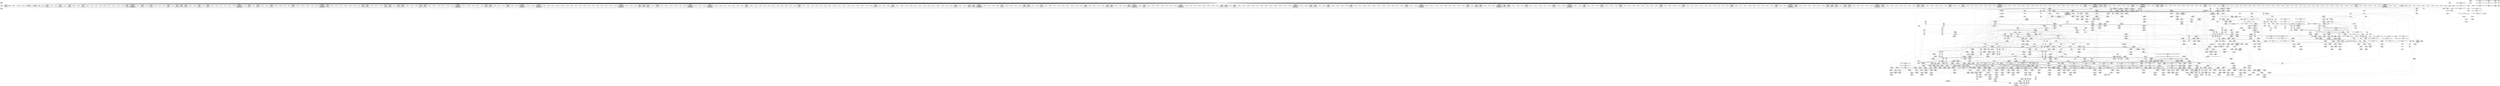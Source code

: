 digraph {
	CE0x5b371c0 [shape=record,shape=Mrecord,label="{CE0x5b371c0|i32_0|*Constant*|*SummSink*}"]
	CE0x5bfa4f0 [shape=record,shape=Mrecord,label="{CE0x5bfa4f0|may_rename:_conv3|security/selinux/hooks.c,1815|*SummSource*}"]
	CE0x5b71110 [shape=record,shape=Mrecord,label="{CE0x5b71110|i32_5|*Constant*|*SummSink*}"]
	CE0x5c3fa80 [shape=record,shape=Mrecord,label="{CE0x5c3fa80|may_rename:_tmp40|security/selinux/hooks.c,1833|*SummSink*}"]
	CE0x5b843d0 [shape=record,shape=Mrecord,label="{CE0x5b843d0|0:_i16,_56:_i8*,_:_CRE_752,756_|*MultipleSource*|*LoadInst*|security/selinux/hooks.c,1814|security/selinux/hooks.c,1814}"]
	CE0x5be4300 [shape=record,shape=Mrecord,label="{CE0x5be4300|0:_i16,_56:_i8*,_:_CRE_978,979_}"]
	CE0x5b6dda0 [shape=record,shape=Mrecord,label="{CE0x5b6dda0|104:_%struct.inode*,_:_CRE_157,158_}"]
	CE0x5b655b0 [shape=record,shape=Mrecord,label="{CE0x5b655b0|may_rename:_if.end11|*SummSink*}"]
	CE0x5b57d30 [shape=record,shape=Mrecord,label="{CE0x5b57d30|may_rename:_if.then|*SummSource*}"]
	CE0x5c41ed0 [shape=record,shape=Mrecord,label="{CE0x5c41ed0|i64*_getelementptr_inbounds_(_29_x_i64_,_29_x_i64_*___llvm_gcov_ctr228,_i64_0,_i64_13)|*Constant*}"]
	CE0x5c6b250 [shape=record,shape=Mrecord,label="{CE0x5c6b250|may_rename:_call32|security/selinux/hooks.c,1840|*SummSource*}"]
	CE0x5b6e260 [shape=record,shape=Mrecord,label="{CE0x5b6e260|104:_%struct.inode*,_:_CRE_161,162_}"]
	CE0x5b73530 [shape=record,shape=Mrecord,label="{CE0x5b73530|0:_i16,_56:_i8*,_:_CRE_245,246_}"]
	CE0x5b97b10 [shape=record,shape=Mrecord,label="{CE0x5b97b10|0:_i16,_56:_i8*,_:_CRE_179,180_}"]
	CE0x5bcd430 [shape=record,shape=Mrecord,label="{CE0x5bcd430|current_sid:_tmp16|security/selinux/hooks.c,218|*SummSink*}"]
	CE0x5b41880 [shape=record,shape=Mrecord,label="{CE0x5b41880|104:_%struct.inode*,_:_CRE_40,48_|*MultipleSource*|Function::selinux_inode_rename&Arg::old_dentry::|security/selinux/hooks.c,1814|Function::selinux_inode_rename&Arg::new_dentry::|Function::may_rename&Arg::old_dentry::|Function::may_rename&Arg::new_dentry::}"]
	CE0x5be6aa0 [shape=record,shape=Mrecord,label="{CE0x5be6aa0|may_rename:_sid16|security/selinux/hooks.c,1830|*SummSink*}"]
	CE0x5c1d7b0 [shape=record,shape=Mrecord,label="{CE0x5c1d7b0|may_rename:_sid5|security/selinux/hooks.c,1821|*SummSink*}"]
	CE0x5b58940 [shape=record,shape=Mrecord,label="{CE0x5b58940|current_sid:_tmp7|security/selinux/hooks.c,218|*SummSink*}"]
	CE0x5c34460 [shape=record,shape=Mrecord,label="{CE0x5c34460|may_rename:_tmp19|security/selinux/hooks.c,1826|*SummSource*}"]
	CE0x5b764b0 [shape=record,shape=Mrecord,label="{CE0x5b764b0|0:_i16,_56:_i8*,_:_CRE_285,286_}"]
	CE0x5c167e0 [shape=record,shape=Mrecord,label="{CE0x5c167e0|avc_has_perm:_tsid|Function::avc_has_perm&Arg::tsid::|*SummSource*}"]
	CE0x5b6fb50 [shape=record,shape=Mrecord,label="{CE0x5b6fb50|104:_%struct.inode*,_:_CRE_182,183_}"]
	CE0x5c30040 [shape=record,shape=Mrecord,label="{CE0x5c30040|may_rename:_tmp27|security/selinux/hooks.c,1829}"]
	CE0x5be98f0 [shape=record,shape=Mrecord,label="{CE0x5be98f0|may_rename:_tmp26|security/selinux/hooks.c,1829|*SummSource*}"]
	CE0x5b86b70 [shape=record,shape=Mrecord,label="{CE0x5b86b70|0:_i16,_56:_i8*,_:_CRE_904,905_}"]
	CE0x5b30f60 [shape=record,shape=Mrecord,label="{CE0x5b30f60|current_sid:_bb}"]
	CE0x5c79a60 [shape=record,shape=Mrecord,label="{CE0x5c79a60|may_rename:_d_inode41|security/selinux/hooks.c,1845|*SummSink*}"]
	CE0x5bcf490 [shape=record,shape=Mrecord,label="{CE0x5bcf490|i32_22|*Constant*|*SummSink*}"]
	CE0x5b867e0 [shape=record,shape=Mrecord,label="{CE0x5b867e0|0:_i16,_56:_i8*,_:_CRE_901,902_}"]
	CE0x5b986f0 [shape=record,shape=Mrecord,label="{CE0x5b986f0|0:_i16,_56:_i8*,_:_CRE_189,190_}"]
	CE0x6e46820 [shape=record,shape=Mrecord,label="{CE0x6e46820|selinux_inode_rename:_tmp2|*SummSource*}"]
	CE0x5b8fc50 [shape=record,shape=Mrecord,label="{CE0x5b8fc50|104:_%struct.inode*,_:_CRE_203,204_}"]
	CE0x5b6f0a0 [shape=record,shape=Mrecord,label="{CE0x5b6f0a0|104:_%struct.inode*,_:_CRE_173,174_}"]
	CE0x5b807d0 [shape=record,shape=Mrecord,label="{CE0x5b807d0|0:_i16,_56:_i8*,_:_CRE_599,600_}"]
	CE0x5c2fda0 [shape=record,shape=Mrecord,label="{CE0x5c2fda0|may_rename:_tmp18|security/selinux/hooks.c,1825|*SummSource*}"]
	CE0x5b8afa0 [shape=record,shape=Mrecord,label="{CE0x5b8afa0|get_current:_tmp1}"]
	CE0x5b35d00 [shape=record,shape=Mrecord,label="{CE0x5b35d00|i32_1|*Constant*}"]
	CE0x5b63170 [shape=record,shape=Mrecord,label="{CE0x5b63170|current_sid:_tmp11|security/selinux/hooks.c,218|*SummSink*}"]
	CE0x5c6d220 [shape=record,shape=Mrecord,label="{CE0x5c6d220|may_rename:_tobool49|security/selinux/hooks.c,1848|*SummSink*}"]
	CE0x5b3bb80 [shape=record,shape=Mrecord,label="{CE0x5b3bb80|may_rename:_if.end54}"]
	CE0x5c35130 [shape=record,shape=Mrecord,label="{CE0x5c35130|i32_4|*Constant*}"]
	CE0x5c328f0 [shape=record,shape=Mrecord,label="{CE0x5c328f0|may_rename:_tmp78|security/selinux/hooks.c,1853}"]
	CE0x5b39540 [shape=record,shape=Mrecord,label="{CE0x5b39540|may_rename:_old_dentry|Function::may_rename&Arg::old_dentry::|*SummSource*}"]
	CE0x5b7af20 [shape=record,shape=Mrecord,label="{CE0x5b7af20|0:_i16,_56:_i8*,_:_CRE_478,479_}"]
	CE0x5b3b5d0 [shape=record,shape=Mrecord,label="{CE0x5b3b5d0|current_sid:_entry|*SummSource*}"]
	CE0x5b7e690 [shape=record,shape=Mrecord,label="{CE0x5b7e690|0:_i16,_56:_i8*,_:_CRE_571,572_}"]
	CE0x5b71180 [shape=record,shape=Mrecord,label="{CE0x5b71180|0:_i16,_56:_i8*,_:_CRE_191,192_}"]
	CE0x5b7a460 [shape=record,shape=Mrecord,label="{CE0x5b7a460|0:_i16,_56:_i8*,_:_CRE_456,464_|*MultipleSource*|*LoadInst*|security/selinux/hooks.c,1814|security/selinux/hooks.c,1814}"]
	CE0x5b7f860 [shape=record,shape=Mrecord,label="{CE0x5b7f860|0:_i16,_56:_i8*,_:_CRE_586,587_}"]
	CE0x5b936d0 [shape=record,shape=Mrecord,label="{CE0x5b936d0|104:_%struct.inode*,_:_CRE_307,308_}"]
	CE0x5c20f20 [shape=record,shape=Mrecord,label="{CE0x5c20f20|%struct.inode*_null|*Constant*|*SummSource*}"]
	CE0x5b3e520 [shape=record,shape=Mrecord,label="{CE0x5b3e520|may_rename:_if.then27}"]
	CE0x5b76380 [shape=record,shape=Mrecord,label="{CE0x5b76380|0:_i16,_56:_i8*,_:_CRE_284,285_}"]
	CE0x5b94bc0 [shape=record,shape=Mrecord,label="{CE0x5b94bc0|0:_i16,_56:_i8*,_:_CRE_139,140_}"]
	CE0x5b78e10 [shape=record,shape=Mrecord,label="{CE0x5b78e10|0:_i16,_56:_i8*,_:_CRE_352,360_|*MultipleSource*|*LoadInst*|security/selinux/hooks.c,1814|security/selinux/hooks.c,1814}"]
	CE0x5bc82e0 [shape=record,shape=Mrecord,label="{CE0x5bc82e0|i64_5|*Constant*}"]
	CE0x5b81610 [shape=record,shape=Mrecord,label="{CE0x5b81610|0:_i16,_56:_i8*,_:_CRE_611,612_}"]
	CE0x5bc6b90 [shape=record,shape=Mrecord,label="{CE0x5bc6b90|current_sid:_tmp8|security/selinux/hooks.c,218|*SummSink*}"]
	CE0x5b85f90 [shape=record,shape=Mrecord,label="{CE0x5b85f90|0:_i16,_56:_i8*,_:_CRE_894,895_}"]
	CE0x5b393a0 [shape=record,shape=Mrecord,label="{CE0x5b393a0|selinux_inode_rename:_old_inode|Function::selinux_inode_rename&Arg::old_inode::|*SummSource*}"]
	CE0x5c3c6e0 [shape=record,shape=Mrecord,label="{CE0x5c3c6e0|i64_9|*Constant*|*SummSink*}"]
	CE0x5c453e0 [shape=record,shape=Mrecord,label="{CE0x5c453e0|i32_4194304|*Constant*|*SummSink*}"]
	CE0x5bcff50 [shape=record,shape=Mrecord,label="{CE0x5bcff50|current_sid:_tmp22|security/selinux/hooks.c,218|*SummSink*}"]
	CE0x5c20450 [shape=record,shape=Mrecord,label="{CE0x5c20450|may_rename:_u|security/selinux/hooks.c,1820|*SummSource*}"]
	CE0x5b31d90 [shape=record,shape=Mrecord,label="{CE0x5b31d90|0:_i16,_56:_i8*,_:_CRE_856,864_|*MultipleSource*|*LoadInst*|security/selinux/hooks.c,1814|security/selinux/hooks.c,1814}"]
	CE0x5c23820 [shape=record,shape=Mrecord,label="{CE0x5c23820|i64*_getelementptr_inbounds_(_29_x_i64_,_29_x_i64_*___llvm_gcov_ctr228,_i64_0,_i64_17)|*Constant*|*SummSink*}"]
	CE0x5b592c0 [shape=record,shape=Mrecord,label="{CE0x5b592c0|may_rename:_d_inode|security/selinux/hooks.c,1814|*SummSink*}"]
	CE0x5c40290 [shape=record,shape=Mrecord,label="{CE0x5c40290|may_rename:_tmp41|security/selinux/hooks.c,1833|*SummSource*}"]
	CE0x5b6f430 [shape=record,shape=Mrecord,label="{CE0x5b6f430|104:_%struct.inode*,_:_CRE_176,177_}"]
	CE0x5b19210 [shape=record,shape=Mrecord,label="{CE0x5b19210|may_rename:_tmp13|security/selinux/hooks.c,1823}"]
	CE0x5bf92b0 [shape=record,shape=Mrecord,label="{CE0x5bf92b0|may_rename:_tmp7|*LoadInst*|security/selinux/hooks.c,1815|*SummSource*}"]
	CE0x5b79950 [shape=record,shape=Mrecord,label="{CE0x5b79950|0:_i16,_56:_i8*,_:_CRE_408,416_|*MultipleSource*|*LoadInst*|security/selinux/hooks.c,1814|security/selinux/hooks.c,1814}"]
	CE0x5bf8e60 [shape=record,shape=Mrecord,label="{CE0x5bf8e60|may_rename:_d_inode2|security/selinux/hooks.c,1815|*SummSource*}"]
	CE0x5bc9040 [shape=record,shape=Mrecord,label="{CE0x5bc9040|i64_4|*Constant*}"]
	CE0x5bc7740 [shape=record,shape=Mrecord,label="{CE0x5bc7740|i1_true|*Constant*|*SummSink*}"]
	CE0x5b5dcb0 [shape=record,shape=Mrecord,label="{CE0x5b5dcb0|current_sid:_tmp|*SummSink*}"]
	CE0x5c798f0 [shape=record,shape=Mrecord,label="{CE0x5c798f0|may_rename:_tmp64|security/selinux/hooks.c,1844|*SummSink*}"]
	CE0x5b85870 [shape=record,shape=Mrecord,label="{CE0x5b85870|0:_i16,_56:_i8*,_:_CRE_888,889_}"]
	CE0x5c17ea0 [shape=record,shape=Mrecord,label="{CE0x5c17ea0|avc_has_perm:_requested|Function::avc_has_perm&Arg::requested::}"]
	CE0x5c85db0 [shape=record,shape=Mrecord,label="{CE0x5c85db0|current_sid:_do.end|*SummSource*}"]
	CE0x5b0f070 [shape=record,shape=Mrecord,label="{CE0x5b0f070|selinux_inode_rename:_tmp1|*SummSink*}"]
	CE0x5c70200 [shape=record,shape=Mrecord,label="{CE0x5c70200|i64_23|*Constant*}"]
	CE0x5c368f0 [shape=record,shape=Mrecord,label="{CE0x5c368f0|i32_4096|*Constant*}"]
	CE0x5bd3690 [shape=record,shape=Mrecord,label="{CE0x5bd3690|_ret_%struct.task_struct*_%tmp4,_!dbg_!27714|./arch/x86/include/asm/current.h,14|*SummSource*}"]
	CE0x5bd60c0 [shape=record,shape=Mrecord,label="{CE0x5bd60c0|get_current:_bb|*SummSink*}"]
	CE0x5b6fc80 [shape=record,shape=Mrecord,label="{CE0x5b6fc80|104:_%struct.inode*,_:_CRE_183,184_}"]
	CE0x5b996c0 [shape=record,shape=Mrecord,label="{CE0x5b996c0|0:_i16,_56:_i8*,_:_CRE_72,76_|*MultipleSource*|*LoadInst*|security/selinux/hooks.c,1814|security/selinux/hooks.c,1814}"]
	CE0x5c6a760 [shape=record,shape=Mrecord,label="{CE0x5c6a760|may_rename:_tmp52|security/selinux/hooks.c,1841|*SummSource*}"]
	CE0x5b7e8f0 [shape=record,shape=Mrecord,label="{CE0x5b7e8f0|0:_i16,_56:_i8*,_:_CRE_573,574_}"]
	CE0x5c66930 [shape=record,shape=Mrecord,label="{CE0x5c66930|may_rename:_tmp55|security/selinux/hooks.c,1841|*SummSource*}"]
	CE0x5c43510 [shape=record,shape=Mrecord,label="{CE0x5c43510|may_rename:_tmp38|security/selinux/hooks.c,1832}"]
	CE0x5c3cc80 [shape=record,shape=Mrecord,label="{CE0x5c3cc80|may_rename:_tmp30|security/selinux/hooks.c,1829|*SummSink*}"]
	CE0x5c1c3d0 [shape=record,shape=Mrecord,label="{CE0x5c1c3d0|may_rename:_u|security/selinux/hooks.c,1820}"]
	CE0x5c88920 [shape=record,shape=Mrecord,label="{CE0x5c88920|i64_1024|*Constant*|*SummSink*}"]
	CE0x5b7d980 [shape=record,shape=Mrecord,label="{CE0x5b7d980|0:_i16,_56:_i8*,_:_CRE_560,561_}"]
	CE0x5c24f80 [shape=record,shape=Mrecord,label="{CE0x5c24f80|i64_2097152|*Constant*|*SummSource*}"]
	CE0x5b56570 [shape=record,shape=Mrecord,label="{CE0x5b56570|COLLAPSED:_GCMRE___llvm_gcov_ctr228_internal_global_29_x_i64_zeroinitializer:_elem_0:default:}"]
	CE0x5b22b40 [shape=record,shape=Mrecord,label="{CE0x5b22b40|may_rename:_old_dir|Function::may_rename&Arg::old_dir::|*SummSource*}"]
	CE0x5b95600 [shape=record,shape=Mrecord,label="{CE0x5b95600|0:_i16,_56:_i8*,_:_CRE_148,149_}"]
	CE0x5c81ab0 [shape=record,shape=Mrecord,label="{CE0x5c81ab0|may_rename:_tmp68|security/selinux/hooks.c,1846|*SummSink*}"]
	CE0x5c257e0 [shape=record,shape=Mrecord,label="{CE0x5c257e0|may_rename:_conv29|security/selinux/hooks.c,1839|*SummSink*}"]
	CE0x5be71c0 [shape=record,shape=Mrecord,label="{CE0x5be71c0|may_rename:_i_security4|security/selinux/hooks.c,1816|*SummSink*}"]
	CE0x5c194a0 [shape=record,shape=Mrecord,label="{CE0x5c194a0|i64_2|*Constant*|*SummSource*}"]
	CE0x5b20b90 [shape=record,shape=Mrecord,label="{CE0x5b20b90|_ret_i32_%retval.0,_!dbg_!27814|security/selinux/hooks.c,1854|*SummSource*}"]
	CE0x5b0eb90 [shape=record,shape=Mrecord,label="{CE0x5b0eb90|selinux_inode_rename:_bb}"]
	CE0x5b75ec0 [shape=record,shape=Mrecord,label="{CE0x5b75ec0|0:_i16,_56:_i8*,_:_CRE_280,281_}"]
	CE0x5b86320 [shape=record,shape=Mrecord,label="{CE0x5b86320|0:_i16,_56:_i8*,_:_CRE_897,898_}"]
	CE0x5c439b0 [shape=record,shape=Mrecord,label="{CE0x5c439b0|may_rename:_tmp39|security/selinux/hooks.c,1832}"]
	CE0x5b874f0 [shape=record,shape=Mrecord,label="{CE0x5b874f0|0:_i16,_56:_i8*,_:_CRE_912,913_}"]
	CE0x5b0e030 [shape=record,shape=Mrecord,label="{CE0x5b0e030|selinux_inode_rename:_call|security/selinux/hooks.c,2800|*SummSink*}"]
	CE0x5b355b0 [shape=record,shape=Mrecord,label="{CE0x5b355b0|_call_void_mcount()_#3|*SummSource*}"]
	CE0x5c23480 [shape=record,shape=Mrecord,label="{CE0x5c23480|i64*_getelementptr_inbounds_(_29_x_i64_,_29_x_i64_*___llvm_gcov_ctr228,_i64_0,_i64_17)|*Constant*}"]
	CE0x5b98820 [shape=record,shape=Mrecord,label="{CE0x5b98820|0:_i16,_56:_i8*,_:_CRE_190,191_}"]
	CE0x5bd0be0 [shape=record,shape=Mrecord,label="{CE0x5bd0be0|current_sid:_tmp17|security/selinux/hooks.c,218|*SummSource*}"]
	CE0x5362fd0 [shape=record,shape=Mrecord,label="{CE0x5362fd0|selinux_inode_rename:_tmp3|*SummSource*}"]
	CE0x773be00 [shape=record,shape=Mrecord,label="{CE0x773be00|selinux_inode_rename:_call|security/selinux/hooks.c,2800}"]
	CE0x5b22ad0 [shape=record,shape=Mrecord,label="{CE0x5b22ad0|may_rename:_old_dir|Function::may_rename&Arg::old_dir::|*SummSink*}"]
	CE0x5b70990 [shape=record,shape=Mrecord,label="{CE0x5b70990|104:_%struct.inode*,_:_CRE_194,195_}"]
	CE0x5b1f850 [shape=record,shape=Mrecord,label="{CE0x5b1f850|selinux_inode_rename:_bb|*SummSink*}"]
	CE0x5b3e700 [shape=record,shape=Mrecord,label="{CE0x5b3e700|may_rename:_if.then27|*SummSink*}"]
	CE0x5c353a0 [shape=record,shape=Mrecord,label="{CE0x5c353a0|may_rename:_tobool9|security/selinux/hooks.c,1827|*SummSink*}"]
	CE0x5c38e00 [shape=record,shape=Mrecord,label="{CE0x5c38e00|may_rename:_dentry24|security/selinux/hooks.c,1836|*SummSink*}"]
	CE0x5b573a0 [shape=record,shape=Mrecord,label="{CE0x5b573a0|i64*_getelementptr_inbounds_(_11_x_i64_,_11_x_i64_*___llvm_gcov_ctr125,_i64_0,_i64_1)|*Constant*|*SummSource*}"]
	CE0x5b744a0 [shape=record,shape=Mrecord,label="{CE0x5b744a0|0:_i16,_56:_i8*,_:_CRE_258,259_}"]
	CE0x5b83c50 [shape=record,shape=Mrecord,label="{CE0x5b83c50|0:_i16,_56:_i8*,_:_CRE_712,728_|*MultipleSource*|*LoadInst*|security/selinux/hooks.c,1814|security/selinux/hooks.c,1814}"]
	CE0x5b92370 [shape=record,shape=Mrecord,label="{CE0x5b92370|104:_%struct.inode*,_:_CRE_272,280_|*MultipleSource*|Function::selinux_inode_rename&Arg::old_dentry::|security/selinux/hooks.c,1814|Function::selinux_inode_rename&Arg::new_dentry::|Function::may_rename&Arg::old_dentry::|Function::may_rename&Arg::new_dentry::}"]
	CE0x5b274e0 [shape=record,shape=Mrecord,label="{CE0x5b274e0|i64*_getelementptr_inbounds_(_2_x_i64_,_2_x_i64_*___llvm_gcov_ctr98,_i64_0,_i64_1)|*Constant*|*SummSource*}"]
	CE0x5c82f80 [shape=record,shape=Mrecord,label="{CE0x5c82f80|get_current:_tmp2|*SummSource*}"]
	CE0x5b81d30 [shape=record,shape=Mrecord,label="{CE0x5b81d30|0:_i16,_56:_i8*,_:_CRE_617,618_}"]
	CE0x5b72cf0 [shape=record,shape=Mrecord,label="{CE0x5b72cf0|0:_i16,_56:_i8*,_:_CRE_232,236_|*MultipleSource*|*LoadInst*|security/selinux/hooks.c,1814|security/selinux/hooks.c,1814}"]
	CE0x5b81870 [shape=record,shape=Mrecord,label="{CE0x5b81870|0:_i16,_56:_i8*,_:_CRE_613,614_}"]
	CE0x5c82ff0 [shape=record,shape=Mrecord,label="{CE0x5c82ff0|get_current:_tmp2|*SummSink*}"]
	CE0x5b58690 [shape=record,shape=Mrecord,label="{CE0x5b58690|current_sid:_tmp7|security/selinux/hooks.c,218}"]
	CE0x5b189e0 [shape=record,shape=Mrecord,label="{CE0x5b189e0|may_rename:_if.end30|*SummSource*}"]
	CE0x5c23770 [shape=record,shape=Mrecord,label="{CE0x5c23770|i64*_getelementptr_inbounds_(_29_x_i64_,_29_x_i64_*___llvm_gcov_ctr228,_i64_0,_i64_17)|*Constant*|*SummSource*}"]
	CE0x5b1d5f0 [shape=record,shape=Mrecord,label="{CE0x5b1d5f0|_call_void_mcount()_#3|*SummSource*}"]
	CE0x5c85550 [shape=record,shape=Mrecord,label="{CE0x5c85550|current_sid:_tmp12|security/selinux/hooks.c,218|*SummSource*}"]
	CE0x5c8a1b0 [shape=record,shape=Mrecord,label="{CE0x5c8a1b0|may_rename:_sid47|security/selinux/hooks.c,1846}"]
	CE0x5bf97f0 [shape=record,shape=Mrecord,label="{CE0x5bf97f0|may_rename:_i_mode|security/selinux/hooks.c,1815|*SummSink*}"]
	CE0x5b7c480 [shape=record,shape=Mrecord,label="{CE0x5b7c480|0:_i16,_56:_i8*,_:_CRE_512,520_|*MultipleSource*|*LoadInst*|security/selinux/hooks.c,1814|security/selinux/hooks.c,1814}"]
	CE0x5b7ea20 [shape=record,shape=Mrecord,label="{CE0x5b7ea20|0:_i16,_56:_i8*,_:_CRE_574,575_}"]
	CE0x5b7abe0 [shape=record,shape=Mrecord,label="{CE0x5b7abe0|0:_i16,_56:_i8*,_:_CRE_475,476_}"]
	CE0x5b74cf0 [shape=record,shape=Mrecord,label="{CE0x5b74cf0|0:_i16,_56:_i8*,_:_CRE_265,266_}"]
	CE0x5c806e0 [shape=record,shape=Mrecord,label="{CE0x5c806e0|may_rename:_tmp71|security/selinux/hooks.c,1849|*SummSource*}"]
	CE0x5c382d0 [shape=record,shape=Mrecord,label="{CE0x5c382d0|may_rename:_u23|security/selinux/hooks.c,1836|*SummSource*}"]
	CE0x5b60550 [shape=record,shape=Mrecord,label="{CE0x5b60550|current_sid:_do.end|*SummSink*}"]
	CE0x5b79ec0 [shape=record,shape=Mrecord,label="{CE0x5b79ec0|0:_i16,_56:_i8*,_:_CRE_432,440_|*MultipleSource*|*LoadInst*|security/selinux/hooks.c,1814|security/selinux/hooks.c,1814}"]
	CE0x5b39c40 [shape=record,shape=Mrecord,label="{CE0x5b39c40|may_rename:_land.lhs.true|*SummSource*}"]
	CE0x5b9a8c0 [shape=record,shape=Mrecord,label="{CE0x5b9a8c0|0:_i16,_56:_i8*,_:_CRE_136,137_}"]
	CE0x5c44750 [shape=record,shape=Mrecord,label="{CE0x5c44750|may_rename:_tmp40|security/selinux/hooks.c,1833|*SummSource*}"]
	CE0x5c44c80 [shape=record,shape=Mrecord,label="{CE0x5c44c80|may_rename:_call18|security/selinux/hooks.c,1830}"]
	CE0x5c35210 [shape=record,shape=Mrecord,label="{CE0x5c35210|i32_4|*Constant*|*SummSource*}"]
	CE0x5c40a10 [shape=record,shape=Mrecord,label="{CE0x5c40a10|i64*_getelementptr_inbounds_(_29_x_i64_,_29_x_i64_*___llvm_gcov_ctr228,_i64_0,_i64_14)|*Constant*}"]
	CE0x5c6c450 [shape=record,shape=Mrecord,label="{CE0x5c6c450|may_rename:_tmp74|security/selinux/hooks.c,1850|*SummSink*}"]
	CE0x5bccb00 [shape=record,shape=Mrecord,label="{CE0x5bccb00|current_sid:_tmp15|security/selinux/hooks.c,218}"]
	CE0x5c66db0 [shape=record,shape=Mrecord,label="{CE0x5c66db0|may_rename:_tmp56|security/selinux/hooks.c,1842}"]
	CE0x5b82930 [shape=record,shape=Mrecord,label="{CE0x5b82930|0:_i16,_56:_i8*,_:_CRE_640,648_|*MultipleSource*|*LoadInst*|security/selinux/hooks.c,1814|security/selinux/hooks.c,1814}"]
	CE0x5bcfb20 [shape=record,shape=Mrecord,label="{CE0x5bcfb20|COLLAPSED:_CMRE:_elem_0::|security/selinux/hooks.c,218}"]
	CE0x5be3bb0 [shape=record,shape=Mrecord,label="{CE0x5be3bb0|0:_i16,_56:_i8*,_:_CRE_952,960_|*MultipleSource*|*LoadInst*|security/selinux/hooks.c,1814|security/selinux/hooks.c,1814}"]
	CE0x5b27b00 [shape=record,shape=Mrecord,label="{CE0x5b27b00|may_rename:_if.end21|*SummSink*}"]
	CE0x5b8ce80 [shape=record,shape=Mrecord,label="{CE0x5b8ce80|i32_4|*Constant*|*SummSink*}"]
	CE0x5b40be0 [shape=record,shape=Mrecord,label="{CE0x5b40be0|may_rename:_tmp2|*LoadInst*|security/selinux/hooks.c,1813|*SummSink*}"]
	CE0x5b82ac0 [shape=record,shape=Mrecord,label="{CE0x5b82ac0|0:_i16,_56:_i8*,_:_CRE_648,656_|*MultipleSource*|*LoadInst*|security/selinux/hooks.c,1814|security/selinux/hooks.c,1814}"]
	CE0x5be3340 [shape=record,shape=Mrecord,label="{CE0x5be3340|0:_i16,_56:_i8*,_:_CRE_932,933_}"]
	CE0x5b6db40 [shape=record,shape=Mrecord,label="{CE0x5b6db40|104:_%struct.inode*,_:_CRE_155,156_}"]
	CE0x5b8a0f0 [shape=record,shape=Mrecord,label="{CE0x5b8a0f0|get_current:_tmp4|./arch/x86/include/asm/current.h,14|*SummSink*}"]
	CE0x5b9aeb0 [shape=record,shape=Mrecord,label="{CE0x5b9aeb0|0:_i16,_56:_i8*,_:_CRE_4,8_|*MultipleSource*|*LoadInst*|security/selinux/hooks.c,1814|security/selinux/hooks.c,1814}"]
	CE0x5be44e0 [shape=record,shape=Mrecord,label="{CE0x5be44e0|0:_i16,_56:_i8*,_:_CRE_979,980_}"]
	CE0x5b793b0 [shape=record,shape=Mrecord,label="{CE0x5b793b0|0:_i16,_56:_i8*,_:_CRE_384,388_|*MultipleSource*|*LoadInst*|security/selinux/hooks.c,1814|security/selinux/hooks.c,1814}"]
	CE0x5c16100 [shape=record,shape=Mrecord,label="{CE0x5c16100|avc_has_perm:_requested|Function::avc_has_perm&Arg::requested::|*SummSink*}"]
	CE0x5be3800 [shape=record,shape=Mrecord,label="{CE0x5be3800|0:_i16,_56:_i8*,_:_CRE_976,977_}"]
	CE0x5b801e0 [shape=record,shape=Mrecord,label="{CE0x5b801e0|0:_i16,_56:_i8*,_:_CRE_594,595_}"]
	CE0x5bfae90 [shape=record,shape=Mrecord,label="{CE0x5bfae90|i32_61440|*Constant*|*SummSource*}"]
	CE0x5b662c0 [shape=record,shape=Mrecord,label="{CE0x5b662c0|may_rename:_if.end55}"]
	CE0x5b40980 [shape=record,shape=Mrecord,label="{CE0x5b40980|may_rename:_tmp2|*LoadInst*|security/selinux/hooks.c,1813|*SummSource*}"]
	CE0x5bce0c0 [shape=record,shape=Mrecord,label="{CE0x5bce0c0|i8*_getelementptr_inbounds_(_45_x_i8_,_45_x_i8_*_.str12,_i32_0,_i32_0)|*Constant*|*SummSource*}"]
	CE0x5b85ad0 [shape=record,shape=Mrecord,label="{CE0x5b85ad0|0:_i16,_56:_i8*,_:_CRE_890,891_}"]
	CE0x5b752e0 [shape=record,shape=Mrecord,label="{CE0x5b752e0|0:_i16,_56:_i8*,_:_CRE_270,271_}"]
	CE0x5c862f0 [shape=record,shape=Mrecord,label="{CE0x5c862f0|current_sid:_tmp12|security/selinux/hooks.c,218|*SummSink*}"]
	CE0x5c22d10 [shape=record,shape=Mrecord,label="{CE0x5c22d10|may_rename:_tmp48|security/selinux/hooks.c,1838|*SummSource*}"]
	CE0x5b7f010 [shape=record,shape=Mrecord,label="{CE0x5b7f010|0:_i16,_56:_i8*,_:_CRE_579,580_}"]
	CE0x5c16b30 [shape=record,shape=Mrecord,label="{CE0x5c16b30|i16_7|*Constant*}"]
	CE0x5c6b0d0 [shape=record,shape=Mrecord,label="{CE0x5c6b0d0|may_rename:_call32|security/selinux/hooks.c,1840}"]
	CE0x5c182b0 [shape=record,shape=Mrecord,label="{CE0x5c182b0|avc_has_perm:_auditdata|Function::avc_has_perm&Arg::auditdata::}"]
	CE0x5b86580 [shape=record,shape=Mrecord,label="{CE0x5b86580|0:_i16,_56:_i8*,_:_CRE_899,900_}"]
	CE0x5b41120 [shape=record,shape=Mrecord,label="{CE0x5b41120|104:_%struct.inode*,_:_CRE_8,12_|*MultipleSource*|Function::selinux_inode_rename&Arg::old_dentry::|security/selinux/hooks.c,1814|Function::selinux_inode_rename&Arg::new_dentry::|Function::may_rename&Arg::old_dentry::|Function::may_rename&Arg::new_dentry::}"]
	CE0x5b5cd80 [shape=record,shape=Mrecord,label="{CE0x5b5cd80|current_sid:_tmp6|security/selinux/hooks.c,218|*SummSource*}"]
	CE0x5b859a0 [shape=record,shape=Mrecord,label="{CE0x5b859a0|0:_i16,_56:_i8*,_:_CRE_889,890_}"]
	CE0x5c89060 [shape=record,shape=Mrecord,label="{CE0x5c89060|may_rename:_conv43|security/selinux/hooks.c,1845|*SummSink*}"]
	CE0x5b8a370 [shape=record,shape=Mrecord,label="{CE0x5b8a370|i32_10|*Constant*|*SummSource*}"]
	CE0x5c18400 [shape=record,shape=Mrecord,label="{CE0x5c18400|avc_has_perm:_auditdata|Function::avc_has_perm&Arg::auditdata::|*SummSource*}"]
	CE0x5b163a0 [shape=record,shape=Mrecord,label="{CE0x5b163a0|get_current:_tmp3}"]
	CE0x5b726e0 [shape=record,shape=Mrecord,label="{CE0x5b726e0|0:_i16,_56:_i8*,_:_CRE_208,210_|*MultipleSource*|*LoadInst*|security/selinux/hooks.c,1814|security/selinux/hooks.c,1814}"]
	CE0x5b95f80 [shape=record,shape=Mrecord,label="{CE0x5b95f80|0:_i16,_56:_i8*,_:_CRE_156,157_}"]
	CE0x5b838c0 [shape=record,shape=Mrecord,label="{CE0x5b838c0|0:_i16,_56:_i8*,_:_CRE_696,704_|*MultipleSource*|*LoadInst*|security/selinux/hooks.c,1814|security/selinux/hooks.c,1814}"]
	CE0x5b84dc0 [shape=record,shape=Mrecord,label="{CE0x5b84dc0|0:_i16,_56:_i8*,_:_CRE_879,880_}"]
	CE0x5c37f70 [shape=record,shape=Mrecord,label="{CE0x5c37f70|may_rename:_u23|security/selinux/hooks.c,1836|*SummSink*}"]
	CE0x5c1d140 [shape=record,shape=Mrecord,label="{CE0x5c1d140|i32_3|*Constant*|*SummSink*}"]
	CE0x5c22180 [shape=record,shape=Mrecord,label="{CE0x5c22180|may_rename:_tmp46|security/selinux/hooks.c,1838}"]
	CE0x5c42c50 [shape=record,shape=Mrecord,label="{CE0x5c42c50|may_rename:_tmp35|security/selinux/hooks.c,1831}"]
	CE0x5bcee50 [shape=record,shape=Mrecord,label="{CE0x5bcee50|current_sid:_tmp21|security/selinux/hooks.c,218|*SummSink*}"]
	CE0x5c6f860 [shape=record,shape=Mrecord,label="{CE0x5c6f860|may_rename:_tmp66|*LoadInst*|security/selinux/hooks.c,1845|*SummSink*}"]
	CE0x5c17a90 [shape=record,shape=Mrecord,label="{CE0x5c17a90|i32_10485760|*Constant*}"]
	CE0x5c16950 [shape=record,shape=Mrecord,label="{CE0x5c16950|avc_has_perm:_tsid|Function::avc_has_perm&Arg::tsid::|*SummSink*}"]
	CE0x5b94140 [shape=record,shape=Mrecord,label="{CE0x5b94140|104:_%struct.inode*,_:_CRE_317,318_}"]
	CE0x5b78a00 [shape=record,shape=Mrecord,label="{CE0x5b78a00|0:_i16,_56:_i8*,_:_CRE_336,344_|*MultipleSource*|*LoadInst*|security/selinux/hooks.c,1814|security/selinux/hooks.c,1814}"]
	CE0x5bfa9b0 [shape=record,shape=Mrecord,label="{CE0x5bfa9b0|may_rename:_conv|security/selinux/hooks.c,1815|*SummSource*}"]
	CE0x5b80900 [shape=record,shape=Mrecord,label="{CE0x5b80900|0:_i16,_56:_i8*,_:_CRE_600,601_}"]
	CE0x5b21f20 [shape=record,shape=Mrecord,label="{CE0x5b21f20|selinux_inode_rename:_new_dentry|Function::selinux_inode_rename&Arg::new_dentry::|*SummSource*}"]
	CE0x5c30330 [shape=record,shape=Mrecord,label="{CE0x5c30330|may_rename:_tmp27|security/selinux/hooks.c,1829|*SummSink*}"]
	CE0x5b180d0 [shape=record,shape=Mrecord,label="{CE0x5b180d0|may_rename:_if.end|*SummSink*}"]
	CE0x5c18920 [shape=record,shape=Mrecord,label="{CE0x5c18920|_ret_i32_%retval.0,_!dbg_!27728|security/selinux/avc.c,775|*SummSink*}"]
	CE0x5bc8850 [shape=record,shape=Mrecord,label="{CE0x5bc8850|i64*_getelementptr_inbounds_(_11_x_i64_,_11_x_i64_*___llvm_gcov_ctr125,_i64_0,_i64_6)|*Constant*|*SummSource*}"]
	CE0x5be2c40 [shape=record,shape=Mrecord,label="{CE0x5be2c40|28:_i32,_:_CRE_28,32_|*MultipleSource*|*LoadInst*|security/selinux/hooks.c,1816|security/selinux/hooks.c,1816|security/selinux/hooks.c,1840}"]
	CE0x5c424f0 [shape=record,shape=Mrecord,label="{CE0x5c424f0|i64*_getelementptr_inbounds_(_29_x_i64_,_29_x_i64_*___llvm_gcov_ctr228,_i64_0,_i64_13)|*Constant*|*SummSink*}"]
	CE0x5c66150 [shape=record,shape=Mrecord,label="{CE0x5c66150|may_rename:_tmp51|security/selinux/hooks.c,1840|*SummSink*}"]
	CE0x5b1e560 [shape=record,shape=Mrecord,label="{CE0x5b1e560|i64_1|*Constant*|*SummSink*}"]
	CE0x5b7dbe0 [shape=record,shape=Mrecord,label="{CE0x5b7dbe0|0:_i16,_56:_i8*,_:_CRE_562,563_}"]
	CE0x5c7aec0 [shape=record,shape=Mrecord,label="{CE0x5c7aec0|may_rename:_tmp80|security/selinux/hooks.c,1854}"]
	CE0x5b954d0 [shape=record,shape=Mrecord,label="{CE0x5b954d0|0:_i16,_56:_i8*,_:_CRE_147,148_}"]
	CE0x5be8e80 [shape=record,shape=Mrecord,label="{CE0x5be8e80|i64_7|*Constant*|*SummSource*}"]
	CE0x5b87fa0 [shape=record,shape=Mrecord,label="{CE0x5b87fa0|0:_i16,_56:_i8*,_:_CRE_921,922_}"]
	CE0x5b98fa0 [shape=record,shape=Mrecord,label="{CE0x5b98fa0|0:_i16,_56:_i8*,_:_CRE_32,40_|*MultipleSource*|*LoadInst*|security/selinux/hooks.c,1814|security/selinux/hooks.c,1814}"]
	CE0x5b93780 [shape=record,shape=Mrecord,label="{CE0x5b93780|104:_%struct.inode*,_:_CRE_308,309_}"]
	CE0x5b70fe0 [shape=record,shape=Mrecord,label="{CE0x5b70fe0|i32_5|*Constant*|*SummSource*}"]
	CE0x5bcd140 [shape=record,shape=Mrecord,label="{CE0x5bcd140|current_sid:_tmp16|security/selinux/hooks.c,218}"]
	CE0x5b8f8c0 [shape=record,shape=Mrecord,label="{CE0x5b8f8c0|104:_%struct.inode*,_:_CRE_200,201_}"]
	CE0x5b6f560 [shape=record,shape=Mrecord,label="{CE0x5b6f560|104:_%struct.inode*,_:_CRE_177,178_}"]
	CE0x5c14eb0 [shape=record,shape=Mrecord,label="{CE0x5c14eb0|may_rename:_tmp16|security/selinux/hooks.c,1824}"]
	CE0x5b9b990 [shape=record,shape=Mrecord,label="{CE0x5b9b990|may_rename:_d_inode|security/selinux/hooks.c,1814|*SummSource*}"]
	CE0x5c32b50 [shape=record,shape=Mrecord,label="{CE0x5c32b50|may_rename:_tmp25|security/selinux/hooks.c,1828|*SummSink*}"]
	CE0x5c89be0 [shape=record,shape=Mrecord,label="{CE0x5c89be0|may_rename:_conv46|security/selinux/hooks.c,1845}"]
	CE0x5b96cd0 [shape=record,shape=Mrecord,label="{CE0x5b96cd0|0:_i16,_56:_i8*,_:_CRE_167,168_}"]
	CE0x5be3470 [shape=record,shape=Mrecord,label="{CE0x5be3470|0:_i16,_56:_i8*,_:_CRE_933,934_}"]
	CE0x5cbbed0 [shape=record,shape=Mrecord,label="{CE0x5cbbed0|i64*_getelementptr_inbounds_(_2_x_i64_,_2_x_i64_*___llvm_gcov_ctr98,_i64_0,_i64_1)|*Constant*|*SummSink*}"]
	CE0x5c41170 [shape=record,shape=Mrecord,label="{CE0x5c41170|may_rename:_tmp43|security/selinux/hooks.c,1834}"]
	CE0x5b6b4b0 [shape=record,shape=Mrecord,label="{CE0x5b6b4b0|104:_%struct.inode*,_:_CRE_72,80_|*MultipleSource*|Function::selinux_inode_rename&Arg::old_dentry::|security/selinux/hooks.c,1814|Function::selinux_inode_rename&Arg::new_dentry::|Function::may_rename&Arg::old_dentry::|Function::may_rename&Arg::new_dentry::}"]
	CE0x5be8d70 [shape=record,shape=Mrecord,label="{CE0x5be8d70|i64_7|*Constant*}"]
	CE0x5c80cc0 [shape=record,shape=Mrecord,label="{CE0x5c80cc0|may_rename:_tobool52|security/selinux/hooks.c,1849|*SummSink*}"]
	CE0x5bd34b0 [shape=record,shape=Mrecord,label="{CE0x5bd34b0|get_current:_entry|*SummSink*}"]
	CE0x5bce710 [shape=record,shape=Mrecord,label="{CE0x5bce710|current_sid:_cred|security/selinux/hooks.c,218|*SummSource*}"]
	CE0x5c87ac0 [shape=record,shape=Mrecord,label="{CE0x5c87ac0|i64*_getelementptr_inbounds_(_29_x_i64_,_29_x_i64_*___llvm_gcov_ctr228,_i64_0,_i64_27)|*Constant*|*SummSource*}"]
	CE0x5be6ec0 [shape=record,shape=Mrecord,label="{CE0x5be6ec0|may_rename:_i_security4|security/selinux/hooks.c,1816}"]
	CE0x5c1c2d0 [shape=record,shape=Mrecord,label="{CE0x5c1c2d0|i8_10|*Constant*|*SummSink*}"]
	CE0x5b84790 [shape=record,shape=Mrecord,label="{CE0x5b84790|0:_i16,_56:_i8*,_:_CRE_768,776_|*MultipleSource*|*LoadInst*|security/selinux/hooks.c,1814|security/selinux/hooks.c,1814}"]
	CE0x5b77b40 [shape=record,shape=Mrecord,label="{CE0x5b77b40|0:_i16,_56:_i8*,_:_CRE_304,305_}"]
	CE0x5b68660 [shape=record,shape=Mrecord,label="{CE0x5b68660|may_rename:_if.end22}"]
	CE0x5b97060 [shape=record,shape=Mrecord,label="{CE0x5b97060|0:_i16,_56:_i8*,_:_CRE_170,171_}"]
	CE0x5b7ae20 [shape=record,shape=Mrecord,label="{CE0x5b7ae20|0:_i16,_56:_i8*,_:_CRE_477,478_}"]
	CE0x5b70730 [shape=record,shape=Mrecord,label="{CE0x5b70730|104:_%struct.inode*,_:_CRE_192,193_}"]
	CE0x5b75d90 [shape=record,shape=Mrecord,label="{CE0x5b75d90|0:_i16,_56:_i8*,_:_CRE_279,280_}"]
	CE0x5c0c8f0 [shape=record,shape=Mrecord,label="{CE0x5c0c8f0|may_rename:_tmp9|*LoadInst*|security/selinux/hooks.c,1816|*SummSink*}"]
	CE0x5c16c60 [shape=record,shape=Mrecord,label="{CE0x5c16c60|i16_7|*Constant*|*SummSource*}"]
	CE0x5b96940 [shape=record,shape=Mrecord,label="{CE0x5b96940|0:_i16,_56:_i8*,_:_CRE_164,165_}"]
	CE0x5c81010 [shape=record,shape=Mrecord,label="{CE0x5c81010|may_rename:_i_mode42|security/selinux/hooks.c,1845}"]
	CE0x5b765e0 [shape=record,shape=Mrecord,label="{CE0x5b765e0|0:_i16,_56:_i8*,_:_CRE_286,287_}"]
	CE0x5b612c0 [shape=record,shape=Mrecord,label="{CE0x5b612c0|current_sid:_tobool|security/selinux/hooks.c,218|*SummSource*}"]
	CE0x5c22870 [shape=record,shape=Mrecord,label="{CE0x5c22870|may_rename:_tmp47|security/selinux/hooks.c,1838|*SummSource*}"]
	CE0x5bd5fe0 [shape=record,shape=Mrecord,label="{CE0x5bd5fe0|get_current:_bb|*SummSource*}"]
	CE0x5b7cbd0 [shape=record,shape=Mrecord,label="{CE0x5b7cbd0|0:_i16,_56:_i8*,_:_CRE_540,544_|*MultipleSource*|*LoadInst*|security/selinux/hooks.c,1814|security/selinux/hooks.c,1814}"]
	CE0x5c87810 [shape=record,shape=Mrecord,label="{CE0x5c87810|i64*_getelementptr_inbounds_(_29_x_i64_,_29_x_i64_*___llvm_gcov_ctr228,_i64_0,_i64_27)|*Constant*}"]
	CE0x5c86c60 [shape=record,shape=Mrecord,label="{CE0x5c86c60|current_sid:_land.lhs.true2|*SummSink*}"]
	CE0x53630a0 [shape=record,shape=Mrecord,label="{CE0x53630a0|selinux_inode_rename:_tmp3|*SummSink*}"]
	CE0x5bcaf70 [shape=record,shape=Mrecord,label="{CE0x5bcaf70|_call_void_lockdep_rcu_suspicious(i8*_getelementptr_inbounds_(_25_x_i8_,_25_x_i8_*_.str3,_i32_0,_i32_0),_i32_218,_i8*_getelementptr_inbounds_(_45_x_i8_,_45_x_i8_*_.str12,_i32_0,_i32_0))_#10,_!dbg_!27727|security/selinux/hooks.c,218}"]
	CE0x5bf9680 [shape=record,shape=Mrecord,label="{CE0x5bf9680|may_rename:_i_mode|security/selinux/hooks.c,1815|*SummSource*}"]
	CE0x5bf9e40 [shape=record,shape=Mrecord,label="{CE0x5bf9e40|i32_16384|*Constant*|*SummSink*}"]
	CE0x5b55fa0 [shape=record,shape=Mrecord,label="{CE0x5b55fa0|current_sid:_call|security/selinux/hooks.c,218}"]
	CE0x5b991d0 [shape=record,shape=Mrecord,label="{CE0x5b991d0|0:_i16,_56:_i8*,_:_CRE_48,56_|*MultipleSource*|*LoadInst*|security/selinux/hooks.c,1814|security/selinux/hooks.c,1814}"]
	CE0x5b56b70 [shape=record,shape=Mrecord,label="{CE0x5b56b70|may_rename:_tmp14|security/selinux/hooks.c,1823}"]
	CE0x5b88770 [shape=record,shape=Mrecord,label="{CE0x5b88770|i64*_getelementptr_inbounds_(_11_x_i64_,_11_x_i64_*___llvm_gcov_ctr125,_i64_0,_i64_0)|*Constant*|*SummSource*}"]
	CE0x5c24bb0 [shape=record,shape=Mrecord,label="{CE0x5c24bb0|may_rename:_conv28|security/selinux/hooks.c,1839|*SummSink*}"]
	CE0x5c88af0 [shape=record,shape=Mrecord,label="{CE0x5c88af0|may_rename:_cond|security/selinux/hooks.c,1848|*SummSource*}"]
	CE0x5b1f5f0 [shape=record,shape=Mrecord,label="{CE0x5b1f5f0|i64*_getelementptr_inbounds_(_2_x_i64_,_2_x_i64_*___llvm_gcov_ctr227,_i64_0,_i64_0)|*Constant*}"]
	CE0x5c457f0 [shape=record,shape=Mrecord,label="{CE0x5c457f0|may_rename:_tobool19|security/selinux/hooks.c,1832|*SummSource*}"]
	CE0x5c36750 [shape=record,shape=Mrecord,label="{CE0x5c36750|may_rename:_call8|security/selinux/hooks.c,1825|*SummSink*}"]
	CE0x5c717e0 [shape=record,shape=Mrecord,label="{CE0x5c717e0|may_rename:_tobool37|security/selinux/hooks.c,1843|*SummSink*}"]
	CE0x5b3c7b0 [shape=record,shape=Mrecord,label="{CE0x5b3c7b0|current_sid:_tmp4|security/selinux/hooks.c,218}"]
	CE0x5b6c0b0 [shape=record,shape=Mrecord,label="{CE0x5b6c0b0|104:_%struct.inode*,_:_CRE_91,92_}"]
	CE0x5bf9d10 [shape=record,shape=Mrecord,label="{CE0x5bf9d10|i32_16384|*Constant*|*SummSource*}"]
	CE0x5c77d70 [shape=record,shape=Mrecord,label="{CE0x5c77d70|may_rename:_tmp74|security/selinux/hooks.c,1850|*SummSource*}"]
	CE0x5b75410 [shape=record,shape=Mrecord,label="{CE0x5b75410|0:_i16,_56:_i8*,_:_CRE_271,272_}"]
	CE0x5b8f9f0 [shape=record,shape=Mrecord,label="{CE0x5b8f9f0|104:_%struct.inode*,_:_CRE_201,202_}"]
	CE0x5c3e1d0 [shape=record,shape=Mrecord,label="{CE0x5c3e1d0|may_rename:_sid16|security/selinux/hooks.c,1830}"]
	CE0x5c20260 [shape=record,shape=Mrecord,label="{CE0x5c20260|may_rename:_type|security/selinux/hooks.c,1818|*SummSource*}"]
	CE0x5be4bb0 [shape=record,shape=Mrecord,label="{CE0x5be4bb0|0:_i16,_56:_i8*,_:_CRE_984,988_|*MultipleSource*|*LoadInst*|security/selinux/hooks.c,1814|security/selinux/hooks.c,1814}"]
	CE0x5c15c90 [shape=record,shape=Mrecord,label="{CE0x5c15c90|avc_has_perm:_entry|*SummSource*}"]
	CE0x5b827e0 [shape=record,shape=Mrecord,label="{CE0x5b827e0|0:_i16,_56:_i8*,_:_CRE_632,640_|*MultipleSource*|*LoadInst*|security/selinux/hooks.c,1814|security/selinux/hooks.c,1814}"]
	CE0x5b33440 [shape=record,shape=Mrecord,label="{CE0x5b33440|current_sid:_tmp5|security/selinux/hooks.c,218|*SummSink*}"]
	CE0x5b29ed0 [shape=record,shape=Mrecord,label="{CE0x5b29ed0|GLOBAL:_current_sid.__warned|Global_var:current_sid.__warned}"]
	CE0x5b95d20 [shape=record,shape=Mrecord,label="{CE0x5b95d20|0:_i16,_56:_i8*,_:_CRE_154,155_}"]
	CE0x5be7730 [shape=record,shape=Mrecord,label="{CE0x5be7730|get_current:_tmp1|*SummSource*}"]
	CE0x5b98c10 [shape=record,shape=Mrecord,label="{CE0x5b98c10|0:_i16,_56:_i8*,_:_CRE_12,16_|*MultipleSource*|*LoadInst*|security/selinux/hooks.c,1814|security/selinux/hooks.c,1814}"]
	CE0x5be3930 [shape=record,shape=Mrecord,label="{CE0x5be3930|0:_i16,_56:_i8*,_:_CRE_936,944_|*MultipleSource*|*LoadInst*|security/selinux/hooks.c,1814|security/selinux/hooks.c,1814}"]
	CE0x5b69e00 [shape=record,shape=Mrecord,label="{CE0x5b69e00|i64_3|*Constant*|*SummSink*}"]
	CE0x5c40cc0 [shape=record,shape=Mrecord,label="{CE0x5c40cc0|i64*_getelementptr_inbounds_(_29_x_i64_,_29_x_i64_*___llvm_gcov_ctr228,_i64_0,_i64_14)|*Constant*|*SummSource*}"]
	CE0x5b6d2d0 [shape=record,shape=Mrecord,label="{CE0x5b6d2d0|104:_%struct.inode*,_:_CRE_147,148_}"]
	CE0x5b81740 [shape=record,shape=Mrecord,label="{CE0x5b81740|0:_i16,_56:_i8*,_:_CRE_612,613_}"]
	CE0x5b3ae10 [shape=record,shape=Mrecord,label="{CE0x5b3ae10|may_rename:_if.then38|*SummSource*}"]
	CE0x5c1c8f0 [shape=record,shape=Mrecord,label="{CE0x5c1c8f0|may_rename:_sid5|security/selinux/hooks.c,1821|*SummSource*}"]
	CE0x5be2d90 [shape=record,shape=Mrecord,label="{CE0x5be2d90|0:_i16,_56:_i8*,_:_CRE_927,928_}"]
	CE0x5b0e0d0 [shape=record,shape=Mrecord,label="{CE0x5b0e0d0|may_rename:_old_dir|Function::may_rename&Arg::old_dir::}"]
	CE0x5b7a280 [shape=record,shape=Mrecord,label="{CE0x5b7a280|0:_i16,_56:_i8*,_:_CRE_448,456_|*MultipleSource*|*LoadInst*|security/selinux/hooks.c,1814|security/selinux/hooks.c,1814}"]
	CE0x5b9a1a0 [shape=record,shape=Mrecord,label="{CE0x5b9a1a0|0:_i16,_56:_i8*,_:_CRE_112,120_|*MultipleSource*|*LoadInst*|security/selinux/hooks.c,1814|security/selinux/hooks.c,1814}"]
	CE0x5c1d680 [shape=record,shape=Mrecord,label="{CE0x5c1d680|i32_3|*Constant*|*SummSource*}"]
	CE0x5c2ffa0 [shape=record,shape=Mrecord,label="{CE0x5c2ffa0|may_rename:_tmp18|security/selinux/hooks.c,1825|*SummSink*}"]
	CE0x5c827f0 [shape=record,shape=Mrecord,label="{CE0x5c827f0|current_sid:_land.lhs.true|*SummSource*}"]
	CE0x5b7fe50 [shape=record,shape=Mrecord,label="{CE0x5b7fe50|0:_i16,_56:_i8*,_:_CRE_591,592_}"]
	CE0x5c43800 [shape=record,shape=Mrecord,label="{CE0x5c43800|may_rename:_tmp38|security/selinux/hooks.c,1832|*SummSink*}"]
	CE0x5b67a50 [shape=record,shape=Mrecord,label="{CE0x5b67a50|GLOBAL:_current_task|Global_var:current_task|*SummSink*}"]
	CE0x5b704d0 [shape=record,shape=Mrecord,label="{CE0x5b704d0|104:_%struct.inode*,_:_CRE_190,191_}"]
	CE0x5b961e0 [shape=record,shape=Mrecord,label="{CE0x5b961e0|0:_i16,_56:_i8*,_:_CRE_158,159_}"]
	CE0x5b37090 [shape=record,shape=Mrecord,label="{CE0x5b37090|selinux_inode_rename:_bb|*SummSource*}"]
	CE0x5c856c0 [shape=record,shape=Mrecord,label="{CE0x5c856c0|_call_void_mcount()_#3|*SummSource*}"]
	CE0x5bd1600 [shape=record,shape=Mrecord,label="{CE0x5bd1600|current_sid:_tmp19|security/selinux/hooks.c,218}"]
	CE0x5b32df0 [shape=record,shape=Mrecord,label="{CE0x5b32df0|0:_i16,_56:_i8*,_:_CRE_876,877_}"]
	CE0x5b6e720 [shape=record,shape=Mrecord,label="{CE0x5b6e720|104:_%struct.inode*,_:_CRE_165,166_}"]
	CE0x5c14960 [shape=record,shape=Mrecord,label="{CE0x5c14960|may_rename:_tmp60|security/selinux/hooks.c,1843}"]
	CE0x5b7d720 [shape=record,shape=Mrecord,label="{CE0x5b7d720|0:_i16,_56:_i8*,_:_CRE_558,559_}"]
	CE0x5c6fef0 [shape=record,shape=Mrecord,label="{CE0x5c6fef0|i64_24|*Constant*|*SummSource*}"]
	CE0x5c80200 [shape=record,shape=Mrecord,label="{CE0x5c80200|may_rename:_tmp70|security/selinux/hooks.c,1849|*SummSink*}"]
	CE0x5c365e0 [shape=record,shape=Mrecord,label="{CE0x5c365e0|may_rename:_call8|security/selinux/hooks.c,1825|*SummSource*}"]
	CE0x5b6b680 [shape=record,shape=Mrecord,label="{CE0x5b6b680|104:_%struct.inode*,_:_CRE_80,88_|*MultipleSource*|Function::selinux_inode_rename&Arg::old_dentry::|security/selinux/hooks.c,1814|Function::selinux_inode_rename&Arg::new_dentry::|Function::may_rename&Arg::old_dentry::|Function::may_rename&Arg::new_dentry::}"]
	CE0x5b6bc10 [shape=record,shape=Mrecord,label="{CE0x5b6bc10|104:_%struct.inode*,_:_CRE_89,90_}"]
	CE0x5bd3150 [shape=record,shape=Mrecord,label="{CE0x5bd3150|GLOBAL:_get_current|*Constant*|*SummSink*}"]
	CE0x5b6e4c0 [shape=record,shape=Mrecord,label="{CE0x5b6e4c0|104:_%struct.inode*,_:_CRE_163,164_}"]
	CE0x5bc7980 [shape=record,shape=Mrecord,label="{CE0x5bc7980|i64*_getelementptr_inbounds_(_11_x_i64_,_11_x_i64_*___llvm_gcov_ctr125,_i64_0,_i64_8)|*Constant*}"]
	CE0x5b36010 [shape=record,shape=Mrecord,label="{CE0x5b36010|may_rename:_ad|security/selinux/hooks.c, 1807}"]
	CE0x5c3d1c0 [shape=record,shape=Mrecord,label="{CE0x5c3d1c0|may_rename:_tmp31|security/selinux/hooks.c,1829|*SummSource*}"]
	CE0x5b8a5f0 [shape=record,shape=Mrecord,label="{CE0x5b8a5f0|i32_0|*Constant*}"]
	CE0x5c14ae0 [shape=record,shape=Mrecord,label="{CE0x5c14ae0|may_rename:_tmp60|security/selinux/hooks.c,1843|*SummSource*}"]
	CE0x5b94ee0 [shape=record,shape=Mrecord,label="{CE0x5b94ee0|0:_i16,_56:_i8*,_:_CRE_142,143_}"]
	CE0x5b978b0 [shape=record,shape=Mrecord,label="{CE0x5b978b0|0:_i16,_56:_i8*,_:_CRE_177,178_}"]
	CE0x5b7b510 [shape=record,shape=Mrecord,label="{CE0x5b7b510|0:_i16,_56:_i8*,_:_CRE_483,484_}"]
	CE0x5c87be0 [shape=record,shape=Mrecord,label="{CE0x5c87be0|may_rename:_tmp78|security/selinux/hooks.c,1853|*SummSink*}"]
	CE0x5bd0ee0 [shape=record,shape=Mrecord,label="{CE0x5bd0ee0|current_sid:_tmp19|security/selinux/hooks.c,218|*SummSource*}"]
	CE0x5c25610 [shape=record,shape=Mrecord,label="{CE0x5c25610|may_rename:_or|security/selinux/hooks.c,1839|*SummSink*}"]
	CE0x5bd1bf0 [shape=record,shape=Mrecord,label="{CE0x5bd1bf0|i64*_getelementptr_inbounds_(_11_x_i64_,_11_x_i64_*___llvm_gcov_ctr125,_i64_0,_i64_10)|*Constant*|*SummSink*}"]
	CE0x5b7bc30 [shape=record,shape=Mrecord,label="{CE0x5b7bc30|0:_i16,_56:_i8*,_:_CRE_488,496_|*MultipleSource*|*LoadInst*|security/selinux/hooks.c,1814|security/selinux/hooks.c,1814}"]
	CE0x5b79590 [shape=record,shape=Mrecord,label="{CE0x5b79590|0:_i16,_56:_i8*,_:_CRE_392,400_|*MultipleSource*|*LoadInst*|security/selinux/hooks.c,1814|security/selinux/hooks.c,1814}"]
	CE0x5c15570 [shape=record,shape=Mrecord,label="{CE0x5c15570|may_rename:_tmp17|security/selinux/hooks.c,1824}"]
	CE0x5c783e0 [shape=record,shape=Mrecord,label="{CE0x5c783e0|may_rename:_tmp72|security/selinux/hooks.c,1849}"]
	CE0x5c780a0 [shape=record,shape=Mrecord,label="{CE0x5c780a0|may_rename:_tobool49|security/selinux/hooks.c,1848}"]
	CE0x5b18940 [shape=record,shape=Mrecord,label="{CE0x5b18940|may_rename:_if.end30}"]
	CE0x5c164b0 [shape=record,shape=Mrecord,label="{CE0x5c164b0|avc_has_perm:_ssid|Function::avc_has_perm&Arg::ssid::|*SummSink*}"]
	CE0x5c6a460 [shape=record,shape=Mrecord,label="{CE0x5c6a460|i64_18|*Constant*}"]
	CE0x5b7de40 [shape=record,shape=Mrecord,label="{CE0x5b7de40|0:_i16,_56:_i8*,_:_CRE_564,565_}"]
	CE0x5b81020 [shape=record,shape=Mrecord,label="{CE0x5b81020|0:_i16,_56:_i8*,_:_CRE_606,607_}"]
	CE0x5b13b00 [shape=record,shape=Mrecord,label="{CE0x5b13b00|may_rename:_if.end35|*SummSource*}"]
	CE0x5b819a0 [shape=record,shape=Mrecord,label="{CE0x5b819a0|0:_i16,_56:_i8*,_:_CRE_614,615_}"]
	CE0x5c77840 [shape=record,shape=Mrecord,label="{CE0x5c77840|may_rename:_tobool52|security/selinux/hooks.c,1849|*SummSource*}"]
	CE0x5b3e9e0 [shape=record,shape=Mrecord,label="{CE0x5b3e9e0|current_sid:_tobool|security/selinux/hooks.c,218|*SummSink*}"]
	CE0x5b7c040 [shape=record,shape=Mrecord,label="{CE0x5b7c040|0:_i16,_56:_i8*,_:_CRE_504,508_|*MultipleSource*|*LoadInst*|security/selinux/hooks.c,1814|security/selinux/hooks.c,1814}"]
	CE0x5c70720 [shape=record,shape=Mrecord,label="{CE0x5c70720|may_rename:_conv50|security/selinux/hooks.c,1848|*SummSource*}"]
	CE0x5b85e60 [shape=record,shape=Mrecord,label="{CE0x5b85e60|0:_i16,_56:_i8*,_:_CRE_893,894_}"]
	CE0x5b84ef0 [shape=record,shape=Mrecord,label="{CE0x5b84ef0|0:_i16,_56:_i8*,_:_CRE_880,881_}"]
	CE0x5b91670 [shape=record,shape=Mrecord,label="{CE0x5b91670|104:_%struct.inode*,_:_CRE_232,240_|*MultipleSource*|Function::selinux_inode_rename&Arg::old_dentry::|security/selinux/hooks.c,1814|Function::selinux_inode_rename&Arg::new_dentry::|Function::may_rename&Arg::old_dentry::|Function::may_rename&Arg::new_dentry::}"]
	CE0x5c17e00 [shape=record,shape=Mrecord,label="{CE0x5c17e00|_ret_i32_%retval.0,_!dbg_!27728|security/selinux/avc.c,775}"]
	CE0x5c1d510 [shape=record,shape=Mrecord,label="{CE0x5c1d510|i32_3|*Constant*}"]
	CE0x5b3e8d0 [shape=record,shape=Mrecord,label="{CE0x5b3e8d0|current_sid:_call|security/selinux/hooks.c,218|*SummSink*}"]
	CE0x5b18e70 [shape=record,shape=Mrecord,label="{CE0x5b18e70|_call_void_mcount()_#3}"]
	CE0x5b62ed0 [shape=record,shape=Mrecord,label="{CE0x5b62ed0|current_sid:_tmp11|security/selinux/hooks.c,218}"]
	CE0x5b40f80 [shape=record,shape=Mrecord,label="{CE0x5b40f80|may_rename:_i_security1|security/selinux/hooks.c,1814|*SummSink*}"]
	CE0x5b6e980 [shape=record,shape=Mrecord,label="{CE0x5b6e980|104:_%struct.inode*,_:_CRE_167,168_}"]
	CE0x5c83b40 [shape=record,shape=Mrecord,label="{CE0x5c83b40|current_sid:_tmp14|security/selinux/hooks.c,218|*SummSource*}"]
	CE0x5b16ca0 [shape=record,shape=Mrecord,label="{CE0x5b16ca0|GLOBAL:___llvm_gcov_ctr228|Global_var:__llvm_gcov_ctr228}"]
	CE0x5b6fdb0 [shape=record,shape=Mrecord,label="{CE0x5b6fdb0|104:_%struct.inode*,_:_CRE_184,185_}"]
	CE0x5c35480 [shape=record,shape=Mrecord,label="{CE0x5c35480|may_rename:_sclass|security/selinux/hooks.c,1826|*SummSource*}"]
	CE0x5bc8000 [shape=record,shape=Mrecord,label="{CE0x5bc8000|current_sid:_tobool1|security/selinux/hooks.c,218|*SummSink*}"]
	CE0x5c21310 [shape=record,shape=Mrecord,label="{CE0x5c21310|may_rename:_tobool26|security/selinux/hooks.c,1838}"]
	CE0x5b416c0 [shape=record,shape=Mrecord,label="{CE0x5b416c0|104:_%struct.inode*,_:_CRE_24,40_|*MultipleSource*|Function::selinux_inode_rename&Arg::old_dentry::|security/selinux/hooks.c,1814|Function::selinux_inode_rename&Arg::new_dentry::|Function::may_rename&Arg::old_dentry::|Function::may_rename&Arg::new_dentry::}"]
	CE0x5b820c0 [shape=record,shape=Mrecord,label="{CE0x5b820c0|0:_i16,_56:_i8*,_:_CRE_620,621_}"]
	CE0x5b3bea0 [shape=record,shape=Mrecord,label="{CE0x5b3bea0|may_rename:_if.then10}"]
	CE0x5c0c6d0 [shape=record,shape=Mrecord,label="{CE0x5c0c6d0|may_rename:_tmp9|*LoadInst*|security/selinux/hooks.c,1816|*SummSource*}"]
	CE0x5c3cb70 [shape=record,shape=Mrecord,label="{CE0x5c3cb70|may_rename:_tmp30|security/selinux/hooks.c,1829|*SummSource*}"]
	CE0x5b98100 [shape=record,shape=Mrecord,label="{CE0x5b98100|0:_i16,_56:_i8*,_:_CRE_184,185_}"]
	CE0x5c7b1e0 [shape=record,shape=Mrecord,label="{CE0x5c7b1e0|i64*_getelementptr_inbounds_(_29_x_i64_,_29_x_i64_*___llvm_gcov_ctr228,_i64_0,_i64_28)|*Constant*|*SummSource*}"]
	CE0x5be5f60 [shape=record,shape=Mrecord,label="{CE0x5be5f60|may_rename:_and|security/selinux/hooks.c,1815|*SummSource*}"]
	CE0x5b739f0 [shape=record,shape=Mrecord,label="{CE0x5b739f0|0:_i16,_56:_i8*,_:_CRE_249,250_}"]
	CE0x5b70600 [shape=record,shape=Mrecord,label="{CE0x5b70600|104:_%struct.inode*,_:_CRE_191,192_}"]
	CE0x5b6ebe0 [shape=record,shape=Mrecord,label="{CE0x5b6ebe0|104:_%struct.inode*,_:_CRE_169,170_}"]
	CE0x5b17910 [shape=record,shape=Mrecord,label="{CE0x5b17910|selinux_inode_rename:_new_inode|Function::selinux_inode_rename&Arg::new_inode::|*SummSink*}"]
	CE0x5be96f0 [shape=record,shape=Mrecord,label="{CE0x5be96f0|i64_8|*Constant*|*SummSink*}"]
	CE0x5b164d0 [shape=record,shape=Mrecord,label="{CE0x5b164d0|get_current:_tmp3|*SummSink*}"]
	CE0x5c7b6e0 [shape=record,shape=Mrecord,label="{CE0x5c7b6e0|may_rename:_tmp81|security/selinux/hooks.c,1854}"]
	CE0x5b751b0 [shape=record,shape=Mrecord,label="{CE0x5b751b0|0:_i16,_56:_i8*,_:_CRE_269,270_}"]
	CE0x5b35620 [shape=record,shape=Mrecord,label="{CE0x5b35620|i64_1|*Constant*}"]
	CE0x5cbbf40 [shape=record,shape=Mrecord,label="{CE0x5cbbf40|i64_1|*Constant*}"]
	CE0x5b63610 [shape=record,shape=Mrecord,label="{CE0x5b63610|current_sid:_tmp9|security/selinux/hooks.c,218|*SummSink*}"]
	CE0x5b88590 [shape=record,shape=Mrecord,label="{CE0x5b88590|0:_i16,_56:_i8*,_:_CRE_926,927_}"]
	CE0x5b87750 [shape=record,shape=Mrecord,label="{CE0x5b87750|0:_i16,_56:_i8*,_:_CRE_914,915_}"]
	CE0x5b75c60 [shape=record,shape=Mrecord,label="{CE0x5b75c60|0:_i16,_56:_i8*,_:_CRE_278,279_}"]
	CE0x5b7b180 [shape=record,shape=Mrecord,label="{CE0x5b7b180|0:_i16,_56:_i8*,_:_CRE_480,481_}"]
	CE0x5b85c00 [shape=record,shape=Mrecord,label="{CE0x5b85c00|0:_i16,_56:_i8*,_:_CRE_891,892_}"]
	CE0x5bcf290 [shape=record,shape=Mrecord,label="{CE0x5bcf290|i32_22|*Constant*|*SummSource*}"]
	CE0x5bd3a70 [shape=record,shape=Mrecord,label="{CE0x5bd3a70|i32_78|*Constant*}"]
	CE0x5b97650 [shape=record,shape=Mrecord,label="{CE0x5b97650|0:_i16,_56:_i8*,_:_CRE_175,176_}"]
	CE0x5c40e50 [shape=record,shape=Mrecord,label="{CE0x5c40e50|may_rename:_tmp43|security/selinux/hooks.c,1834|*SummSink*}"]
	CE0x5b7ff80 [shape=record,shape=Mrecord,label="{CE0x5b7ff80|0:_i16,_56:_i8*,_:_CRE_592,593_}"]
	CE0x5c3eab0 [shape=record,shape=Mrecord,label="{CE0x5c3eab0|may_rename:_sclass17|security/selinux/hooks.c,1831|*SummSink*}"]
	CE0x5be8b70 [shape=record,shape=Mrecord,label="{CE0x5be8b70|i64*_getelementptr_inbounds_(_29_x_i64_,_29_x_i64_*___llvm_gcov_ctr228,_i64_0,_i64_26)|*Constant*|*SummSink*}"]
	CE0x5c80e90 [shape=record,shape=Mrecord,label="{CE0x5c80e90|i64_16777216|*Constant*|*SummSource*}"]
	CE0x5c25fe0 [shape=record,shape=Mrecord,label="{CE0x5c25fe0|may_rename:_sid31|security/selinux/hooks.c,1840}"]
	CE0x5c695e0 [shape=record,shape=Mrecord,label="{CE0x5c695e0|i64_21|*Constant*}"]
	CE0x5b73280 [shape=record,shape=Mrecord,label="{CE0x5b73280|0:_i16,_56:_i8*,_:_CRE_244,245_}"]
	CE0x5c18580 [shape=record,shape=Mrecord,label="{CE0x5c18580|avc_has_perm:_auditdata|Function::avc_has_perm&Arg::auditdata::|*SummSink*}"]
	CE0x5b22cb0 [shape=record,shape=Mrecord,label="{CE0x5b22cb0|selinux_inode_rename:_new_inode|Function::selinux_inode_rename&Arg::new_inode::}"]
	CE0x5b85150 [shape=record,shape=Mrecord,label="{CE0x5b85150|0:_i16,_56:_i8*,_:_CRE_882,883_}"]
	CE0x5b94600 [shape=record,shape=Mrecord,label="{CE0x5b94600|may_rename:_tmp4|*LoadInst*|security/selinux/hooks.c,1814|*SummSource*}"]
	CE0x5b33af0 [shape=record,shape=Mrecord,label="{CE0x5b33af0|selinux_inode_rename:_call|security/selinux/hooks.c,2800|*SummSource*}"]
	CE0x5c1ec70 [shape=record,shape=Mrecord,label="{CE0x5c1ec70|28:_i32,_:_CRE_28,32_|*MultipleSource*|*LoadInst*|security/selinux/hooks.c,1813|security/selinux/hooks.c,1821|security/selinux/hooks.c,1813}"]
	CE0x5b70140 [shape=record,shape=Mrecord,label="{CE0x5b70140|104:_%struct.inode*,_:_CRE_187,188_}"]
	CE0x5c16fa0 [shape=record,shape=Mrecord,label="{CE0x5c16fa0|avc_has_perm:_tclass|Function::avc_has_perm&Arg::tclass::|*SummSource*}"]
	CE0x5b67860 [shape=record,shape=Mrecord,label="{CE0x5b67860|GLOBAL:_current_task|Global_var:current_task|*SummSource*}"]
	CE0x5c6a540 [shape=record,shape=Mrecord,label="{CE0x5c6a540|i64_18|*Constant*|*SummSink*}"]
	CE0x5c898c0 [shape=record,shape=Mrecord,label="{CE0x5c898c0|may_rename:_cmp45|security/selinux/hooks.c,1845|*SummSource*}"]
	CE0x5c78870 [shape=record,shape=Mrecord,label="{CE0x5c78870|may_rename:_tmp73|security/selinux/hooks.c,1849}"]
	CE0x5c89420 [shape=record,shape=Mrecord,label="{CE0x5c89420|may_rename:_and44|security/selinux/hooks.c,1845|*SummSource*}"]
	CE0x5c18cd0 [shape=record,shape=Mrecord,label="{CE0x5c18cd0|may_rename:_tobool|security/selinux/hooks.c,1823}"]
	CE0x5c670a0 [shape=record,shape=Mrecord,label="{CE0x5c670a0|i64*_getelementptr_inbounds_(_29_x_i64_,_29_x_i64_*___llvm_gcov_ctr228,_i64_0,_i64_20)|*Constant*}"]
	CE0x5bcbf30 [shape=record,shape=Mrecord,label="{CE0x5bcbf30|i8*_getelementptr_inbounds_(_25_x_i8_,_25_x_i8_*_.str3,_i32_0,_i32_0)|*Constant*|*SummSource*}"]
	CE0x5b87160 [shape=record,shape=Mrecord,label="{CE0x5b87160|0:_i16,_56:_i8*,_:_CRE_909,910_}"]
	CE0x5b91db0 [shape=record,shape=Mrecord,label="{CE0x5b91db0|104:_%struct.inode*,_:_CRE_256,264_|*MultipleSource*|Function::selinux_inode_rename&Arg::old_dentry::|security/selinux/hooks.c,1814|Function::selinux_inode_rename&Arg::new_dentry::|Function::may_rename&Arg::old_dentry::|Function::may_rename&Arg::new_dentry::}"]
	CE0x5b82320 [shape=record,shape=Mrecord,label="{CE0x5b82320|0:_i16,_56:_i8*,_:_CRE_622,623_}"]
	CE0x5b76e30 [shape=record,shape=Mrecord,label="{CE0x5b76e30|0:_i16,_56:_i8*,_:_CRE_293,294_}"]
	CE0x5c45730 [shape=record,shape=Mrecord,label="{CE0x5c45730|may_rename:_tobool19|security/selinux/hooks.c,1832}"]
	CE0x5c3c3f0 [shape=record,shape=Mrecord,label="{CE0x5c3c3f0|i64_9|*Constant*}"]
	CE0x5b16b90 [shape=record,shape=Mrecord,label="{CE0x5b16b90|i64_0|*Constant*|*SummSink*}"]
	CE0x5c373e0 [shape=record,shape=Mrecord,label="{CE0x5c373e0|i64*_getelementptr_inbounds_(_29_x_i64_,_29_x_i64_*___llvm_gcov_ctr228,_i64_0,_i64_6)|*Constant*|*SummSink*}"]
	CE0x5c68630 [shape=record,shape=Mrecord,label="{CE0x5c68630|may_rename:_d_inode36|security/selinux/hooks.c,1843|*SummSource*}"]
	CE0x5b7dab0 [shape=record,shape=Mrecord,label="{CE0x5b7dab0|0:_i16,_56:_i8*,_:_CRE_561,562_}"]
	CE0x5b72930 [shape=record,shape=Mrecord,label="{CE0x5b72930|0:_i16,_56:_i8*,_:_CRE_216,224_|*MultipleSource*|*LoadInst*|security/selinux/hooks.c,1814|security/selinux/hooks.c,1814}"]
	CE0x5c34330 [shape=record,shape=Mrecord,label="{CE0x5c34330|may_rename:_tmp19|security/selinux/hooks.c,1826}"]
	CE0x5c69650 [shape=record,shape=Mrecord,label="{CE0x5c69650|i64_21|*Constant*|*SummSource*}"]
	CE0x5c34040 [shape=record,shape=Mrecord,label="{CE0x5c34040|may_rename:_sclass|security/selinux/hooks.c,1826|*SummSink*}"]
	CE0x5c79770 [shape=record,shape=Mrecord,label="{CE0x5c79770|may_rename:_tmp65|security/selinux/hooks.c,1844}"]
	CE0x5b3c4a0 [shape=record,shape=Mrecord,label="{CE0x5b3c4a0|_ret_i32_%tmp24,_!dbg_!27742|security/selinux/hooks.c,220|*SummSource*}"]
	CE0x5b407a0 [shape=record,shape=Mrecord,label="{CE0x5b407a0|may_rename:_tmp2|*LoadInst*|security/selinux/hooks.c,1813}"]
	CE0x5b8a6c0 [shape=record,shape=Mrecord,label="{CE0x5b8a6c0|i32_0|*Constant*|*SummSource*}"]
	CE0x6e467b0 [shape=record,shape=Mrecord,label="{CE0x6e467b0|selinux_inode_rename:_tmp2}"]
	CE0x5be97f0 [shape=record,shape=Mrecord,label="{CE0x5be97f0|may_rename:_tmp26|security/selinux/hooks.c,1829}"]
	CE0x5bd07b0 [shape=record,shape=Mrecord,label="{CE0x5bd07b0|i64*_getelementptr_inbounds_(_11_x_i64_,_11_x_i64_*___llvm_gcov_ctr125,_i64_0,_i64_9)|*Constant*|*SummSink*}"]
	CE0x5c3d5b0 [shape=record,shape=Mrecord,label="{CE0x5c3d5b0|may_rename:_tmp32|security/selinux/hooks.c,1829}"]
	CE0x5c21b50 [shape=record,shape=Mrecord,label="{CE0x5c21b50|i64_16|*Constant*|*SummSource*}"]
	CE0x5b19350 [shape=record,shape=Mrecord,label="{CE0x5b19350|may_rename:_tmp13|security/selinux/hooks.c,1823|*SummSource*}"]
	CE0x5b99890 [shape=record,shape=Mrecord,label="{CE0x5b99890|0:_i16,_56:_i8*,_:_CRE_76,80_|*MultipleSource*|*LoadInst*|security/selinux/hooks.c,1814|security/selinux/hooks.c,1814}"]
	CE0x5c80560 [shape=record,shape=Mrecord,label="{CE0x5c80560|may_rename:_tmp71|security/selinux/hooks.c,1849}"]
	CE0x5c1cb30 [shape=record,shape=Mrecord,label="{CE0x5c1cb30|avc_has_perm:_entry}"]
	CE0x5bfa830 [shape=record,shape=Mrecord,label="{CE0x5bfa830|may_rename:_conv|security/selinux/hooks.c,1815}"]
	CE0x5c83cb0 [shape=record,shape=Mrecord,label="{CE0x5c83cb0|current_sid:_tmp14|security/selinux/hooks.c,218|*SummSink*}"]
	CE0x5b35690 [shape=record,shape=Mrecord,label="{CE0x5b35690|may_rename:_tmp1}"]
	CE0x5c16350 [shape=record,shape=Mrecord,label="{CE0x5c16350|avc_has_perm:_ssid|Function::avc_has_perm&Arg::ssid::}"]
	CE0x5c37450 [shape=record,shape=Mrecord,label="{CE0x5c37450|i64_5|*Constant*}"]
	CE0x5b830b0 [shape=record,shape=Mrecord,label="{CE0x5b830b0|0:_i16,_56:_i8*,_:_CRE_672,680_|*MultipleSource*|*LoadInst*|security/selinux/hooks.c,1814|security/selinux/hooks.c,1814}"]
	CE0x5b36200 [shape=record,shape=Mrecord,label="{CE0x5b36200|GLOBAL:_may_rename|*Constant*}"]
	CE0x5b8fb20 [shape=record,shape=Mrecord,label="{CE0x5b8fb20|104:_%struct.inode*,_:_CRE_202,203_}"]
	CE0x5c3dbd0 [shape=record,shape=Mrecord,label="{CE0x5c3dbd0|may_rename:_tmp33|security/selinux/hooks.c,1829|*SummSource*}"]
	CE0x5b826b0 [shape=record,shape=Mrecord,label="{CE0x5b826b0|0:_i16,_56:_i8*,_:_CRE_624,628_|*MultipleSource*|*LoadInst*|security/selinux/hooks.c,1814|security/selinux/hooks.c,1814}"]
	CE0x5b33030 [shape=record,shape=Mrecord,label="{CE0x5b33030|may_rename:_if.end22|*SummSink*}"]
	CE0x5b94b50 [shape=record,shape=Mrecord,label="{CE0x5b94b50|0:_i16,_56:_i8*,_:_CRE_140,141_}"]
	CE0x5b74a90 [shape=record,shape=Mrecord,label="{CE0x5b74a90|0:_i16,_56:_i8*,_:_CRE_263,264_}"]
	CE0x5b6e000 [shape=record,shape=Mrecord,label="{CE0x5b6e000|104:_%struct.inode*,_:_CRE_159,160_}"]
	CE0x5c853d0 [shape=record,shape=Mrecord,label="{CE0x5c853d0|current_sid:_tmp12|security/selinux/hooks.c,218}"]
	CE0x5b91080 [shape=record,shape=Mrecord,label="{CE0x5b91080|104:_%struct.inode*,_:_CRE_220,221_}"]
	CE0x5bd24e0 [shape=record,shape=Mrecord,label="{CE0x5bd24e0|current_sid:_tmp20|security/selinux/hooks.c,218|*SummSink*}"]
	CE0x5b95010 [shape=record,shape=Mrecord,label="{CE0x5b95010|0:_i16,_56:_i8*,_:_CRE_143,144_}"]
	CE0x5c3da50 [shape=record,shape=Mrecord,label="{CE0x5c3da50|may_rename:_tmp33|security/selinux/hooks.c,1829}"]
	CE0x5b7fbf0 [shape=record,shape=Mrecord,label="{CE0x5b7fbf0|0:_i16,_56:_i8*,_:_CRE_589,590_}"]
	CE0x5b6b2e0 [shape=record,shape=Mrecord,label="{CE0x5b6b2e0|104:_%struct.inode*,_:_CRE_64,72_|*MultipleSource*|Function::selinux_inode_rename&Arg::old_dentry::|security/selinux/hooks.c,1814|Function::selinux_inode_rename&Arg::new_dentry::|Function::may_rename&Arg::old_dentry::|Function::may_rename&Arg::new_dentry::}"]
	CE0x5c85780 [shape=record,shape=Mrecord,label="{CE0x5c85780|_call_void_mcount()_#3|*SummSink*}"]
	CE0x5c71620 [shape=record,shape=Mrecord,label="{CE0x5c71620|may_rename:_tobool37|security/selinux/hooks.c,1843|*SummSource*}"]
	CE0x5c889d0 [shape=record,shape=Mrecord,label="{CE0x5c889d0|may_rename:_cond|security/selinux/hooks.c,1848}"]
	CE0x5b777b0 [shape=record,shape=Mrecord,label="{CE0x5b777b0|0:_i16,_56:_i8*,_:_CRE_301,302_}"]
	CE0x5bce050 [shape=record,shape=Mrecord,label="{CE0x5bce050|i8*_getelementptr_inbounds_(_45_x_i8_,_45_x_i8_*_.str12,_i32_0,_i32_0)|*Constant*}"]
	CE0x5b87ae0 [shape=record,shape=Mrecord,label="{CE0x5b87ae0|0:_i16,_56:_i8*,_:_CRE_917,918_}"]
	CE0x5b96810 [shape=record,shape=Mrecord,label="{CE0x5b96810|0:_i16,_56:_i8*,_:_CRE_163,164_}"]
	CE0x5b60690 [shape=record,shape=Mrecord,label="{CE0x5b60690|current_sid:_if.end}"]
	CE0x5b6c7f0 [shape=record,shape=Mrecord,label="{CE0x5b6c7f0|104:_%struct.inode*,_:_CRE_112,144_|*MultipleSource*|Function::selinux_inode_rename&Arg::old_dentry::|security/selinux/hooks.c,1814|Function::selinux_inode_rename&Arg::new_dentry::|Function::may_rename&Arg::old_dentry::|Function::may_rename&Arg::new_dentry::}"]
	CE0x5c44e00 [shape=record,shape=Mrecord,label="{CE0x5c44e00|may_rename:_call18|security/selinux/hooks.c,1830|*SummSource*}"]
	CE0x5c70830 [shape=record,shape=Mrecord,label="{CE0x5c70830|may_rename:_conv50|security/selinux/hooks.c,1848|*SummSink*}"]
	CE0x5bd1c60 [shape=record,shape=Mrecord,label="{CE0x5bd1c60|current_sid:_tmp19|security/selinux/hooks.c,218|*SummSink*}"]
	CE0x5c22300 [shape=record,shape=Mrecord,label="{CE0x5c22300|may_rename:_tmp46|security/selinux/hooks.c,1838|*SummSource*}"]
	CE0x5c714d0 [shape=record,shape=Mrecord,label="{CE0x5c714d0|may_rename:_tobool37|security/selinux/hooks.c,1843}"]
	CE0x5bcd2c0 [shape=record,shape=Mrecord,label="{CE0x5bcd2c0|current_sid:_tmp16|security/selinux/hooks.c,218|*SummSource*}"]
	CE0x5b3d670 [shape=record,shape=Mrecord,label="{CE0x5b3d670|0:_i8,_:_GCMR_current_sid.__warned_internal_global_i8_0,_section_.data.unlikely_,_align_1:_elem_0:default:}"]
	CE0x5c836c0 [shape=record,shape=Mrecord,label="{CE0x5c836c0|_call_void_mcount()_#3}"]
	"CONST[source:0(mediator),value:2(dynamic)][purpose:{object}]"
	CE0x5b6ce30 [shape=record,shape=Mrecord,label="{CE0x5b6ce30|104:_%struct.inode*,_:_CRE_145,146_}"]
	CE0x5b21aa0 [shape=record,shape=Mrecord,label="{CE0x5b21aa0|may_rename:_new_dir|Function::may_rename&Arg::new_dir::|*SummSink*}"]
	CE0x5b55d00 [shape=record,shape=Mrecord,label="{CE0x5b55d00|_call_void_mcount()_#3|*SummSink*}"]
	CE0x5b85d30 [shape=record,shape=Mrecord,label="{CE0x5b85d30|0:_i16,_56:_i8*,_:_CRE_892,893_}"]
	CE0x71225f0 [shape=record,shape=Mrecord,label="{CE0x71225f0|i64*_getelementptr_inbounds_(_2_x_i64_,_2_x_i64_*___llvm_gcov_ctr227,_i64_0,_i64_1)|*Constant*|*SummSource*}"]
	CE0x5bd3d50 [shape=record,shape=Mrecord,label="{CE0x5bd3d50|current_sid:_tmp23|security/selinux/hooks.c,218|*SummSource*}"]
	CE0x5b3ad70 [shape=record,shape=Mrecord,label="{CE0x5b3ad70|may_rename:_if.then38}"]
	CE0x5c1fd70 [shape=record,shape=Mrecord,label="{CE0x5c1fd70|may_rename:_tmp10|security/selinux/hooks.c,1816|*SummSource*}"]
	CE0x5bd3f20 [shape=record,shape=Mrecord,label="{CE0x5bd3f20|current_sid:_tmp23|security/selinux/hooks.c,218|*SummSink*}"]
	CE0x5b278f0 [shape=record,shape=Mrecord,label="{CE0x5b278f0|may_rename:_if.then15|*SummSource*}"]
	CE0x5b7e560 [shape=record,shape=Mrecord,label="{CE0x5b7e560|0:_i16,_56:_i8*,_:_CRE_570,571_}"]
	CE0x5b66540 [shape=record,shape=Mrecord,label="{CE0x5b66540|may_rename:_return}"]
	CE0x5b76bd0 [shape=record,shape=Mrecord,label="{CE0x5b76bd0|0:_i16,_56:_i8*,_:_CRE_291,292_}"]
	CE0x5c7b2e0 [shape=record,shape=Mrecord,label="{CE0x5c7b2e0|i64*_getelementptr_inbounds_(_29_x_i64_,_29_x_i64_*___llvm_gcov_ctr228,_i64_0,_i64_28)|*Constant*|*SummSink*}"]
	CE0x5bcbad0 [shape=record,shape=Mrecord,label="{CE0x5bcbad0|GLOBAL:_lockdep_rcu_suspicious|*Constant*|*SummSource*}"]
	CE0x5b725b0 [shape=record,shape=Mrecord,label="{CE0x5b725b0|0:_i16,_56:_i8*,_:_CRE_240,241_}"]
	CE0x5b81150 [shape=record,shape=Mrecord,label="{CE0x5b81150|0:_i16,_56:_i8*,_:_CRE_607,608_}"]
	CE0x5b32b90 [shape=record,shape=Mrecord,label="{CE0x5b32b90|0:_i16,_56:_i8*,_:_CRE_874,875_}"]
	CE0x5c792e0 [shape=record,shape=Mrecord,label="{CE0x5c792e0|may_rename:_i_security40|security/selinux/hooks.c,1844}"]
	CE0x5bcab10 [shape=record,shape=Mrecord,label="{CE0x5bcab10|i8_1|*Constant*|*SummSource*}"]
	CE0x5c3d730 [shape=record,shape=Mrecord,label="{CE0x5c3d730|may_rename:_tmp32|security/selinux/hooks.c,1829|*SummSource*}"]
	CE0x5b207b0 [shape=record,shape=Mrecord,label="{CE0x5b207b0|may_rename:_new_dentry|Function::may_rename&Arg::new_dentry::|*SummSource*}"]
	CE0x5b58550 [shape=record,shape=Mrecord,label="{CE0x5b58550|may_rename:_call|security/selinux/hooks.c,1808}"]
	CE0x5bcf780 [shape=record,shape=Mrecord,label="{CE0x5bcf780|current_sid:_security|security/selinux/hooks.c,218|*SummSink*}"]
	CE0x5be3f70 [shape=record,shape=Mrecord,label="{CE0x5be3f70|0:_i16,_56:_i8*,_:_CRE_968,976_|*MultipleSource*|*LoadInst*|security/selinux/hooks.c,1814|security/selinux/hooks.c,1814}"]
	CE0x5c36be0 [shape=record,shape=Mrecord,label="{CE0x5c36be0|i32_4096|*Constant*|*SummSink*}"]
	CE0x5c20180 [shape=record,shape=Mrecord,label="{CE0x5c20180|may_rename:_type|security/selinux/hooks.c,1818}"]
	CE0x5c7bac0 [shape=record,shape=Mrecord,label="{CE0x5c7bac0|may_rename:_tmp81|security/selinux/hooks.c,1854|*SummSource*}"]
	CE0x5bd1100 [shape=record,shape=Mrecord,label="{CE0x5bd1100|current_sid:_tmp18|security/selinux/hooks.c,218}"]
	CE0x5b58c80 [shape=record,shape=Mrecord,label="{CE0x5b58c80|may_rename:_if.end55|*SummSink*}"]
	CE0x5b685f0 [shape=record,shape=Mrecord,label="{CE0x5b685f0|may_rename:_if.then34|*SummSink*}"]
	CE0x5b6fee0 [shape=record,shape=Mrecord,label="{CE0x5b6fee0|104:_%struct.inode*,_:_CRE_185,186_}"]
	CE0x5b67620 [shape=record,shape=Mrecord,label="{CE0x5b67620|may_rename:_if.then15}"]
	CE0x5b771c0 [shape=record,shape=Mrecord,label="{CE0x5b771c0|0:_i16,_56:_i8*,_:_CRE_296,297_}"]
	CE0x6f79130 [shape=record,shape=Mrecord,label="{CE0x6f79130|selinux_inode_rename:_tmp|*SummSource*}"]
	CE0x5c1fe90 [shape=record,shape=Mrecord,label="{CE0x5c1fe90|may_rename:_tmp10|security/selinux/hooks.c,1816|*SummSink*}"]
	CE0x5b7b770 [shape=record,shape=Mrecord,label="{CE0x5b7b770|0:_i16,_56:_i8*,_:_CRE_485,486_}"]
	CE0x5b94db0 [shape=record,shape=Mrecord,label="{CE0x5b94db0|0:_i16,_56:_i8*,_:_CRE_141,142_}"]
	CE0x63f43f0 [shape=record,shape=Mrecord,label="{CE0x63f43f0|selinux_inode_rename:_old_inode|Function::selinux_inode_rename&Arg::old_inode::|*SummSink*}"]
	CE0x5b76840 [shape=record,shape=Mrecord,label="{CE0x5b76840|0:_i16,_56:_i8*,_:_CRE_288,289_}"]
	CE0x5b80310 [shape=record,shape=Mrecord,label="{CE0x5b80310|0:_i16,_56:_i8*,_:_CRE_595,596_}"]
	CE0x5c35e80 [shape=record,shape=Mrecord,label="{CE0x5c35e80|may_rename:_tmp24|security/selinux/hooks.c,1828}"]
	CE0x5c3bb90 [shape=record,shape=Mrecord,label="{CE0x5c3bb90|may_rename:_cmp13|security/selinux/hooks.c,1829|*SummSource*}"]
	CE0x5b325a0 [shape=record,shape=Mrecord,label="{CE0x5b325a0|0:_i16,_56:_i8*,_:_CRE_869,870_}"]
	CE0x5b39d50 [shape=record,shape=Mrecord,label="{CE0x5b39d50|may_rename:_land.lhs.true|*SummSink*}"]
	CE0x5b75b30 [shape=record,shape=Mrecord,label="{CE0x5b75b30|0:_i16,_56:_i8*,_:_CRE_277,278_}"]
	CE0x5be4a80 [shape=record,shape=Mrecord,label="{CE0x5be4a80|may_rename:_tmp5|security/selinux/hooks.c,1814}"]
	CE0x5c24490 [shape=record,shape=Mrecord,label="{CE0x5c24490|i32_9437184|*Constant*}"]
	CE0x5b95e50 [shape=record,shape=Mrecord,label="{CE0x5b95e50|0:_i16,_56:_i8*,_:_CRE_155,156_}"]
	CE0x5c676f0 [shape=record,shape=Mrecord,label="{CE0x5c676f0|may_rename:_tmp57|security/selinux/hooks.c,1842}"]
	CE0x5b8b320 [shape=record,shape=Mrecord,label="{CE0x5b8b320|get_current:_tmp}"]
	CE0x5b7b3e0 [shape=record,shape=Mrecord,label="{CE0x5b7b3e0|0:_i16,_56:_i8*,_:_CRE_482,483_}"]
	CE0x5c19700 [shape=record,shape=Mrecord,label="{CE0x5c19700|may_rename:_tmp12|security/selinux/hooks.c,1823|*SummSource*}"]
	CE0x5b17f20 [shape=record,shape=Mrecord,label="{CE0x5b17f20|may_rename:_if.end}"]
	CE0x5be6020 [shape=record,shape=Mrecord,label="{CE0x5be6020|may_rename:_and|security/selinux/hooks.c,1815|*SummSink*}"]
	CE0x5b7ab70 [shape=record,shape=Mrecord,label="{CE0x5b7ab70|0:_i16,_56:_i8*,_:_CRE_476,477_}"]
	CE0x5c17b70 [shape=record,shape=Mrecord,label="{CE0x5c17b70|i32_10485760|*Constant*|*SummSource*}"]
	CE0x5b78fc0 [shape=record,shape=Mrecord,label="{CE0x5b78fc0|0:_i16,_56:_i8*,_:_CRE_360,376_|*MultipleSource*|*LoadInst*|security/selinux/hooks.c,1814|security/selinux/hooks.c,1814}"]
	CE0x5b20480 [shape=record,shape=Mrecord,label="{CE0x5b20480|selinux_inode_rename:_new_dentry|Function::selinux_inode_rename&Arg::new_dentry::|*SummSink*}"]
	CE0x5b1f3e0 [shape=record,shape=Mrecord,label="{CE0x5b1f3e0|i64*_getelementptr_inbounds_(_2_x_i64_,_2_x_i64_*___llvm_gcov_ctr227,_i64_0,_i64_0)|*Constant*|*SummSource*}"]
	CE0x5b97190 [shape=record,shape=Mrecord,label="{CE0x5b97190|0:_i16,_56:_i8*,_:_CRE_171,172_}"]
	CE0x5b77da0 [shape=record,shape=Mrecord,label="{CE0x5b77da0|0:_i16,_56:_i8*,_:_CRE_306,307_}"]
	CE0x5be3210 [shape=record,shape=Mrecord,label="{CE0x5be3210|0:_i16,_56:_i8*,_:_CRE_931,932_}"]
	CE0x5b80570 [shape=record,shape=Mrecord,label="{CE0x5b80570|0:_i16,_56:_i8*,_:_CRE_597,598_}"]
	CE0x5c0c4b0 [shape=record,shape=Mrecord,label="{CE0x5c0c4b0|may_rename:_tmp9|*LoadInst*|security/selinux/hooks.c,1816}"]
	CE0x5c3f5c0 [shape=record,shape=Mrecord,label="{CE0x5c3f5c0|may_rename:_tmp36|security/selinux/hooks.c,1832|*SummSource*}"]
	CE0x5b19130 [shape=record,shape=Mrecord,label="{CE0x5b19130|GLOBAL:___llvm_gcov_ctr228|Global_var:__llvm_gcov_ctr228|*SummSink*}"]
	CE0x5c35ef0 [shape=record,shape=Mrecord,label="{CE0x5c35ef0|may_rename:_tmp24|security/selinux/hooks.c,1828|*SummSource*}"]
	CE0x5b7cff0 [shape=record,shape=Mrecord,label="{CE0x5b7cff0|0:_i16,_56:_i8*,_:_CRE_553,554_}"]
	CE0x5b88330 [shape=record,shape=Mrecord,label="{CE0x5b88330|0:_i16,_56:_i8*,_:_CRE_924,925_}"]
	CE0x5b82450 [shape=record,shape=Mrecord,label="{CE0x5b82450|0:_i16,_56:_i8*,_:_CRE_623,624_}"]
	"CONST[source:0(mediator),value:0(static)][purpose:{operation}]"
	CE0x5c31630 [shape=record,shape=Mrecord,label="{CE0x5c31630|may_rename:_tmp23|security/selinux/hooks.c,1827|*SummSink*}"]
	CE0x5c177c0 [shape=record,shape=Mrecord,label="{CE0x5c177c0|i32_(i32,_i32,_i16,_i32,_%struct.common_audit_data*)*_bitcast_(i32_(i32,_i32,_i16,_i32,_%struct.common_audit_data.495*)*_avc_has_perm_to_i32_(i32,_i32,_i16,_i32,_%struct.common_audit_data*)*)|*Constant*}"]
	CE0x5c870e0 [shape=record,shape=Mrecord,label="{CE0x5c870e0|may_rename:_tmp65|security/selinux/hooks.c,1844|*SummSink*}"]
	CE0x5b934e0 [shape=record,shape=Mrecord,label="{CE0x5b934e0|104:_%struct.inode*,_:_CRE_306,307_}"]
	CE0x5b8bad0 [shape=record,shape=Mrecord,label="{CE0x5b8bad0|may_rename:_tmp62|security/selinux/hooks.c,1843}"]
	CE0x5bf9fe0 [shape=record,shape=Mrecord,label="{CE0x5bf9fe0|may_rename:_cmp|security/selinux/hooks.c,1815|*SummSource*}"]
	CE0x5c682d0 [shape=record,shape=Mrecord,label="{CE0x5c682d0|may_rename:_d_inode36|security/selinux/hooks.c,1843|*SummSink*}"]
	CE0x5b0a9a0 [shape=record,shape=Mrecord,label="{CE0x5b0a9a0|_ret_i32_%call,_!dbg_!27716|security/selinux/hooks.c,2800|*SummSink*}"]
	CE0x5b94270 [shape=record,shape=Mrecord,label="{CE0x5b94270|104:_%struct.inode*,_:_CRE_318,319_}"]
	CE0x5b3ac00 [shape=record,shape=Mrecord,label="{CE0x5b3ac00|may_rename:_if.then10|*SummSink*}"]
	CE0x5c20c20 [shape=record,shape=Mrecord,label="{CE0x5c20c20|i64_16|*Constant*|*SummSink*}"]
	CE0x5b99320 [shape=record,shape=Mrecord,label="{CE0x5b99320|0:_i16,_56:_i8*,_:_CRE_56,64_|*MultipleSource*|*LoadInst*|security/selinux/hooks.c,1814|security/selinux/hooks.c,1814}"]
	CE0x5be4950 [shape=record,shape=Mrecord,label="{CE0x5be4950|0:_i16,_56:_i8*,_:_CRE_983,984_}"]
	CE0x5c18f40 [shape=record,shape=Mrecord,label="{CE0x5c18f40|may_rename:_tobool|security/selinux/hooks.c,1823|*SummSource*}"]
	CE0x5b94730 [shape=record,shape=Mrecord,label="{CE0x5b94730|may_rename:_tmp4|*LoadInst*|security/selinux/hooks.c,1814|*SummSink*}"]
	CE0x5b8c5d0 [shape=record,shape=Mrecord,label="{CE0x5b8c5d0|may_rename:_sid7|security/selinux/hooks.c,1825|*SummSource*}"]
	CE0x5b70ac0 [shape=record,shape=Mrecord,label="{CE0x5b70ac0|104:_%struct.inode*,_:_CRE_195,196_}"]
	CE0x5b57300 [shape=record,shape=Mrecord,label="{CE0x5b57300|i64*_getelementptr_inbounds_(_11_x_i64_,_11_x_i64_*___llvm_gcov_ctr125,_i64_0,_i64_1)|*Constant*}"]
	CE0x5b69d20 [shape=record,shape=Mrecord,label="{CE0x5b69d20|i64_3|*Constant*|*SummSource*}"]
	CE0x5c684c0 [shape=record,shape=Mrecord,label="{CE0x5c684c0|may_rename:_d_inode36|security/selinux/hooks.c,1843}"]
	CE0x5b96440 [shape=record,shape=Mrecord,label="{CE0x5b96440|0:_i16,_56:_i8*,_:_CRE_160,161_}"]
	CE0x5b720f0 [shape=record,shape=Mrecord,label="{CE0x5b720f0|0:_i16,_56:_i8*,_:_CRE_204,205_}"]
	CE0x5b88a70 [shape=record,shape=Mrecord,label="{CE0x5b88a70|current_sid:_tmp|*SummSource*}"]
	CE0x5b93db0 [shape=record,shape=Mrecord,label="{CE0x5b93db0|104:_%struct.inode*,_:_CRE_314,315_}"]
	CE0x5b65010 [shape=record,shape=Mrecord,label="{CE0x5b65010|current_sid:_tmp2}"]
	CE0x5b21c70 [shape=record,shape=Mrecord,label="{CE0x5b21c70|selinux_inode_rename:_new_dentry|Function::selinux_inode_rename&Arg::new_dentry::}"]
	CE0x5b72220 [shape=record,shape=Mrecord,label="{CE0x5b72220|0:_i16,_56:_i8*,_:_CRE_205,206_}"]
	CE0x5b76120 [shape=record,shape=Mrecord,label="{CE0x5b76120|0:_i16,_56:_i8*,_:_CRE_282,283_}"]
	CE0x5b99a60 [shape=record,shape=Mrecord,label="{CE0x5b99a60|0:_i16,_56:_i8*,_:_CRE_80,88_|*MultipleSource*|*LoadInst*|security/selinux/hooks.c,1814|security/selinux/hooks.c,1814}"]
	CE0x5c30d40 [shape=record,shape=Mrecord,label="{CE0x5c30d40|may_rename:_tmp29|security/selinux/hooks.c,1829|*SummSink*}"]
	CE0x5c81320 [shape=record,shape=Mrecord,label="{CE0x5c81320|may_rename:_i_mode42|security/selinux/hooks.c,1845|*SummSink*}"]
	CE0x5b5dd90 [shape=record,shape=Mrecord,label="{CE0x5b5dd90|i64_1|*Constant*}"]
	CE0x5b72ed0 [shape=record,shape=Mrecord,label="{CE0x5b72ed0|0:_i16,_56:_i8*,_:_CRE_241,242_}"]
	CE0x5c776d0 [shape=record,shape=Mrecord,label="{CE0x5c776d0|may_rename:_tobool52|security/selinux/hooks.c,1849}"]
	CE0x5b97ea0 [shape=record,shape=Mrecord,label="{CE0x5b97ea0|0:_i16,_56:_i8*,_:_CRE_182,183_}"]
	CE0x5b57e00 [shape=record,shape=Mrecord,label="{CE0x5b57e00|may_rename:_if.then|*SummSink*}"]
	CE0x5b73c50 [shape=record,shape=Mrecord,label="{CE0x5b73c50|0:_i16,_56:_i8*,_:_CRE_251,252_}"]
	CE0x5b79d10 [shape=record,shape=Mrecord,label="{CE0x5b79d10|0:_i16,_56:_i8*,_:_CRE_424,432_|*MultipleSource*|*LoadInst*|security/selinux/hooks.c,1814|security/selinux/hooks.c,1814}"]
	CE0x5b87880 [shape=record,shape=Mrecord,label="{CE0x5b87880|0:_i16,_56:_i8*,_:_CRE_915,916_}"]
	CE0x5c15220 [shape=record,shape=Mrecord,label="{CE0x5c15220|may_rename:_tmp17|security/selinux/hooks.c,1824|*SummSink*}"]
	CE0x5b90cf0 [shape=record,shape=Mrecord,label="{CE0x5b90cf0|104:_%struct.inode*,_:_CRE_217,218_}"]
	CE0x5c156e0 [shape=record,shape=Mrecord,label="{CE0x5c156e0|may_rename:_tmp17|security/selinux/hooks.c,1824|*SummSource*}"]
	CE0x5b73790 [shape=record,shape=Mrecord,label="{CE0x5b73790|0:_i16,_56:_i8*,_:_CRE_247,248_}"]
	CE0x5b363d0 [shape=record,shape=Mrecord,label="{CE0x5b363d0|GLOBAL:_may_rename|*Constant*|*SummSink*}"]
	CE0x5b36310 [shape=record,shape=Mrecord,label="{CE0x5b36310|GLOBAL:_may_rename|*Constant*|*SummSource*}"]
	CE0x5be5ca0 [shape=record,shape=Mrecord,label="{CE0x5be5ca0|may_rename:_tobool12|security/selinux/hooks.c,1829}"]
	CE0x5b88700 [shape=record,shape=Mrecord,label="{CE0x5b88700|i64*_getelementptr_inbounds_(_11_x_i64_,_11_x_i64_*___llvm_gcov_ctr125,_i64_0,_i64_0)|*Constant*}"]
	CE0x5b76d00 [shape=record,shape=Mrecord,label="{CE0x5b76d00|0:_i16,_56:_i8*,_:_CRE_292,293_}"]
	CE0x5b7d340 [shape=record,shape=Mrecord,label="{CE0x5b7d340|0:_i16,_56:_i8*,_:_CRE_556,557_}"]
	CE0x5b6d580 [shape=record,shape=Mrecord,label="{CE0x5b6d580|104:_%struct.inode*,_:_CRE_150,151_}"]
	CE0x5b65ed0 [shape=record,shape=Mrecord,label="{CE0x5b65ed0|GLOBAL:_current_sid.__warned|Global_var:current_sid.__warned|*SummSink*}"]
	CE0x5c65d50 [shape=record,shape=Mrecord,label="{CE0x5c65d50|may_rename:_tmp51|security/selinux/hooks.c,1840}"]
	CE0x5be9190 [shape=record,shape=Mrecord,label="{CE0x5be9190|i64_8|*Constant*}"]
	CE0x5b80c90 [shape=record,shape=Mrecord,label="{CE0x5b80c90|0:_i16,_56:_i8*,_:_CRE_603,604_}"]
	CE0x5b57010 [shape=record,shape=Mrecord,label="{CE0x5b57010|may_rename:_tmp15|security/selinux/hooks.c,1823}"]
	CE0x5b44b60 [shape=record,shape=Mrecord,label="{CE0x5b44b60|may_rename:_d_inode39|security/selinux/hooks.c,1844|*SummSource*}"]
	CE0x5b69ba0 [shape=record,shape=Mrecord,label="{CE0x5b69ba0|i64*_getelementptr_inbounds_(_11_x_i64_,_11_x_i64_*___llvm_gcov_ctr125,_i64_0,_i64_6)|*Constant*|*SummSink*}"]
	CE0x5bc91b0 [shape=record,shape=Mrecord,label="{CE0x5bc91b0|current_sid:_tmp9|security/selinux/hooks.c,218}"]
	CE0x5c30730 [shape=record,shape=Mrecord,label="{CE0x5c30730|may_rename:_tmp28|security/selinux/hooks.c,1829|*SummSource*}"]
	CE0x5b3b830 [shape=record,shape=Mrecord,label="{CE0x5b3b830|current_sid:_tmp10|security/selinux/hooks.c,218|*SummSource*}"]
	CE0x5b7fac0 [shape=record,shape=Mrecord,label="{CE0x5b7fac0|0:_i16,_56:_i8*,_:_CRE_588,589_}"]
	CE0x5b456e0 [shape=record,shape=Mrecord,label="{CE0x5b456e0|may_rename:_tmp63|*LoadInst*|security/selinux/hooks.c,1844|*SummSource*}"]
	CE0x5c24420 [shape=record,shape=Mrecord,label="{CE0x5c24420|may_rename:_conv29|security/selinux/hooks.c,1839|*SummSource*}"]
	CE0x5b7d5f0 [shape=record,shape=Mrecord,label="{CE0x5b7d5f0|0:_i16,_56:_i8*,_:_CRE_557,558_}"]
	CE0x5b186e0 [shape=record,shape=Mrecord,label="{CE0x5b186e0|may_rename:_if.then20|*SummSource*}"]
	CE0x5b6f690 [shape=record,shape=Mrecord,label="{CE0x5b6f690|104:_%struct.inode*,_:_CRE_178,179_}"]
	CE0x5c78210 [shape=record,shape=Mrecord,label="{CE0x5c78210|may_rename:_tobool49|security/selinux/hooks.c,1848|*SummSource*}"]
	CE0x5b56e60 [shape=record,shape=Mrecord,label="{CE0x5b56e60|may_rename:_tmp14|security/selinux/hooks.c,1823|*SummSink*}"]
	CE0x5b46180 [shape=record,shape=Mrecord,label="{CE0x5b46180|GLOBAL:_current_task|Global_var:current_task}"]
	CE0x5b20990 [shape=record,shape=Mrecord,label="{CE0x5b20990|may_rename:_new_dentry|Function::may_rename&Arg::new_dentry::|*SummSink*}"]
	CE0x5bce350 [shape=record,shape=Mrecord,label="{CE0x5bce350|i32_78|*Constant*|*SummSink*}"]
	CE0x5b813b0 [shape=record,shape=Mrecord,label="{CE0x5b813b0|0:_i16,_56:_i8*,_:_CRE_609,610_}"]
	CE0x5b45b70 [shape=record,shape=Mrecord,label="{CE0x5b45b70|may_rename:_tmp12|security/selinux/hooks.c,1823|*SummSink*}"]
	CE0x5b7e430 [shape=record,shape=Mrecord,label="{CE0x5b7e430|0:_i16,_56:_i8*,_:_CRE_569,570_}"]
	CE0x5bcc430 [shape=record,shape=Mrecord,label="{CE0x5bcc430|i32_218|*Constant*|*SummSource*}"]
	CE0x5b7edb0 [shape=record,shape=Mrecord,label="{CE0x5b7edb0|0:_i16,_56:_i8*,_:_CRE_577,578_}"]
	CE0x5bd2970 [shape=record,shape=Mrecord,label="{CE0x5bd2970|current_sid:_call4|security/selinux/hooks.c,218|*SummSource*}"]
	CE0x5c6a4d0 [shape=record,shape=Mrecord,label="{CE0x5c6a4d0|i64_18|*Constant*|*SummSource*}"]
	CE0x5c45270 [shape=record,shape=Mrecord,label="{CE0x5c45270|i32_4194304|*Constant*|*SummSource*}"]
	CE0x5c213a0 [shape=record,shape=Mrecord,label="{CE0x5c213a0|may_rename:_tobool26|security/selinux/hooks.c,1838|*SummSource*}"]
	CE0x5b7c660 [shape=record,shape=Mrecord,label="{CE0x5b7c660|0:_i16,_56:_i8*,_:_CRE_520,528_|*MultipleSource*|*LoadInst*|security/selinux/hooks.c,1814|security/selinux/hooks.c,1814}"]
	CE0x5b27990 [shape=record,shape=Mrecord,label="{CE0x5b27990|may_rename:_if.end21}"]
	CE0x5c25c30 [shape=record,shape=Mrecord,label="{CE0x5c25c30|may_rename:_av.0|*SummSource*}"]
	CE0x5b7f990 [shape=record,shape=Mrecord,label="{CE0x5b7f990|0:_i16,_56:_i8*,_:_CRE_587,588_}"]
	CE0x5b6f300 [shape=record,shape=Mrecord,label="{CE0x5b6f300|104:_%struct.inode*,_:_CRE_175,176_}"]
	CE0x5b312b0 [shape=record,shape=Mrecord,label="{CE0x5b312b0|0:_i16,_56:_i8*,_:_CRE_808,816_|*MultipleSource*|*LoadInst*|security/selinux/hooks.c,1814|security/selinux/hooks.c,1814}"]
	CE0x5bfa390 [shape=record,shape=Mrecord,label="{CE0x5bfa390|may_rename:_conv3|security/selinux/hooks.c,1815}"]
	CE0x5b84970 [shape=record,shape=Mrecord,label="{CE0x5b84970|0:_i16,_56:_i8*,_:_CRE_776,792_|*MultipleSource*|*LoadInst*|security/selinux/hooks.c,1814|security/selinux/hooks.c,1814}"]
	CE0x5b92960 [shape=record,shape=Mrecord,label="{CE0x5b92960|104:_%struct.inode*,_:_CRE_288,296_|*MultipleSource*|Function::selinux_inode_rename&Arg::old_dentry::|security/selinux/hooks.c,1814|Function::selinux_inode_rename&Arg::new_dentry::|Function::may_rename&Arg::old_dentry::|Function::may_rename&Arg::new_dentry::}"]
	CE0x5b86dd0 [shape=record,shape=Mrecord,label="{CE0x5b86dd0|0:_i16,_56:_i8*,_:_CRE_906,907_}"]
	CE0x5c3eca0 [shape=record,shape=Mrecord,label="{CE0x5c3eca0|may_rename:_tmp34|security/selinux/hooks.c,1830|*SummSource*}"]
	CE0x5b97d70 [shape=record,shape=Mrecord,label="{CE0x5b97d70|0:_i16,_56:_i8*,_:_CRE_181,182_}"]
	CE0x5bd4f90 [shape=record,shape=Mrecord,label="{CE0x5bd4f90|i64*_getelementptr_inbounds_(_2_x_i64_,_2_x_i64_*___llvm_gcov_ctr98,_i64_0,_i64_0)|*Constant*|*SummSink*}"]
	CE0x5c17fb0 [shape=record,shape=Mrecord,label="{CE0x5c17fb0|avc_has_perm:_requested|Function::avc_has_perm&Arg::requested::|*SummSource*}"]
	CE0x5b63950 [shape=record,shape=Mrecord,label="{CE0x5b63950|current_sid:_tmp10|security/selinux/hooks.c,218}"]
	CE0x5b800b0 [shape=record,shape=Mrecord,label="{CE0x5b800b0|0:_i16,_56:_i8*,_:_CRE_593,594_}"]
	CE0x5b39300 [shape=record,shape=Mrecord,label="{CE0x5b39300|selinux_inode_rename:_old_inode|Function::selinux_inode_rename&Arg::old_inode::}"]
	CE0x5bd1e50 [shape=record,shape=Mrecord,label="{CE0x5bd1e50|current_sid:_tmp20|security/selinux/hooks.c,218}"]
	CE0x5b455b0 [shape=record,shape=Mrecord,label="{CE0x5b455b0|may_rename:_tmp63|*LoadInst*|security/selinux/hooks.c,1844}"]
	CE0x5c672c0 [shape=record,shape=Mrecord,label="{CE0x5c672c0|i64*_getelementptr_inbounds_(_29_x_i64_,_29_x_i64_*___llvm_gcov_ctr228,_i64_0,_i64_20)|*Constant*|*SummSource*}"]
	CE0x5bcb770 [shape=record,shape=Mrecord,label="{CE0x5bcb770|GLOBAL:_lockdep_rcu_suspicious|*Constant*}"]
	CE0x5bd0c50 [shape=record,shape=Mrecord,label="{CE0x5bd0c50|current_sid:_tmp17|security/selinux/hooks.c,218|*SummSink*}"]
	CE0x5c772e0 [shape=record,shape=Mrecord,label="{CE0x5c772e0|may_rename:_tmp69|security/selinux/hooks.c,1847|*SummSource*}"]
	CE0x5c88700 [shape=record,shape=Mrecord,label="{CE0x5c88700|may_rename:_tmp80|security/selinux/hooks.c,1854|*SummSource*}"]
	CE0x5b953a0 [shape=record,shape=Mrecord,label="{CE0x5b953a0|0:_i16,_56:_i8*,_:_CRE_146,147_}"]
	CE0x5c251e0 [shape=record,shape=Mrecord,label="{CE0x5c251e0|may_rename:_or|security/selinux/hooks.c,1839}"]
	CE0x5b84b50 [shape=record,shape=Mrecord,label="{CE0x5b84b50|0:_i16,_56:_i8*,_:_CRE_792,800_|*MultipleSource*|*LoadInst*|security/selinux/hooks.c,1814|security/selinux/hooks.c,1814}"]
	CE0x5b6e130 [shape=record,shape=Mrecord,label="{CE0x5b6e130|104:_%struct.inode*,_:_CRE_160,161_}"]
	CE0x5b2a050 [shape=record,shape=Mrecord,label="{CE0x5b2a050|GLOBAL:_current_sid.__warned|Global_var:current_sid.__warned|*SummSource*}"]
	CE0x5b84c90 [shape=record,shape=Mrecord,label="{CE0x5b84c90|0:_i16,_56:_i8*,_:_CRE_878,879_}"]
	CE0x5bd3730 [shape=record,shape=Mrecord,label="{CE0x5bd3730|_ret_%struct.task_struct*_%tmp4,_!dbg_!27714|./arch/x86/include/asm/current.h,14}"]
	CE0x5c7a0f0 [shape=record,shape=Mrecord,label="{CE0x5c7a0f0|may_rename:_tmp66|*LoadInst*|security/selinux/hooks.c,1845|*SummSource*}"]
	CE0x5b7f4d0 [shape=record,shape=Mrecord,label="{CE0x5b7f4d0|0:_i16,_56:_i8*,_:_CRE_583,584_}"]
	CE0x5bcf6e0 [shape=record,shape=Mrecord,label="{CE0x5bcf6e0|current_sid:_security|security/selinux/hooks.c,218|*SummSource*}"]
	CE0x5b56500 [shape=record,shape=Mrecord,label="{CE0x5b56500|may_rename:_tmp}"]
	CE0x5b730b0 [shape=record,shape=Mrecord,label="{CE0x5b730b0|0:_i16,_56:_i8*,_:_CRE_242,243_}"]
	CE0x5c6b630 [shape=record,shape=Mrecord,label="{CE0x5c6b630|may_rename:_tobool33|security/selinux/hooks.c,1841}"]
	CE0x5c87b70 [shape=record,shape=Mrecord,label="{CE0x5c87b70|i64*_getelementptr_inbounds_(_29_x_i64_,_29_x_i64_*___llvm_gcov_ctr228,_i64_0,_i64_27)|*Constant*|*SummSink*}"]
	CE0x5b82ed0 [shape=record,shape=Mrecord,label="{CE0x5b82ed0|0:_i16,_56:_i8*,_:_CRE_664,672_|*MultipleSource*|*LoadInst*|security/selinux/hooks.c,1814|security/selinux/hooks.c,1814}"]
	CE0x5c6a640 [shape=record,shape=Mrecord,label="{CE0x5c6a640|may_rename:_tmp52|security/selinux/hooks.c,1841}"]
	CE0x5c42be0 [shape=record,shape=Mrecord,label="{CE0x5c42be0|may_rename:_tobool19|security/selinux/hooks.c,1832|*SummSink*}"]
	CE0x5b98e90 [shape=record,shape=Mrecord,label="{CE0x5b98e90|0:_i16,_56:_i8*,_:_CRE_24,32_|*MultipleSource*|*LoadInst*|security/selinux/hooks.c,1814|security/selinux/hooks.c,1814}"]
	CE0x5b27c70 [shape=record,shape=Mrecord,label="{CE0x5b27c70|may_rename:_if.then20}"]
	CE0x5b1d6e0 [shape=record,shape=Mrecord,label="{CE0x5b1d6e0|_call_void_mcount()_#3|*SummSink*}"]
	CE0x5b74700 [shape=record,shape=Mrecord,label="{CE0x5b74700|0:_i16,_56:_i8*,_:_CRE_260,261_}"]
	CE0x5b80440 [shape=record,shape=Mrecord,label="{CE0x5b80440|0:_i16,_56:_i8*,_:_CRE_596,597_}"]
	CE0x5c24a40 [shape=record,shape=Mrecord,label="{CE0x5c24a40|may_rename:_conv28|security/selinux/hooks.c,1839}"]
	CE0x5b70c70 [shape=record,shape=Mrecord,label="{CE0x5b70c70|may_rename:_tmp3|security/selinux/hooks.c,1813}"]
	CE0x5b70db0 [shape=record,shape=Mrecord,label="{CE0x5b70db0|may_rename:_tmp3|security/selinux/hooks.c,1813|*SummSink*}"]
	CE0x5c65f50 [shape=record,shape=Mrecord,label="{CE0x5c65f50|may_rename:_tmp51|security/selinux/hooks.c,1840|*SummSource*}"]
	CE0x5c1d0b0 [shape=record,shape=Mrecord,label="{CE0x5c1d0b0|may_rename:_dentry|security/selinux/hooks.c,1820|*SummSink*}"]
	CE0x5b3b540 [shape=record,shape=Mrecord,label="{CE0x5b3b540|current_sid:_entry}"]
	CE0x5c6bb40 [shape=record,shape=Mrecord,label="{CE0x5c6bb40|may_rename:_conv50|security/selinux/hooks.c,1848}"]
	CE0x5c39250 [shape=record,shape=Mrecord,label="{CE0x5c39250|may_rename:_tmp49|security/selinux/hooks.c,1839|*SummSource*}"]
	CE0x5c14f20 [shape=record,shape=Mrecord,label="{CE0x5c14f20|may_rename:_tmp16|security/selinux/hooks.c,1824|*SummSource*}"]
	CE0x5c892f0 [shape=record,shape=Mrecord,label="{CE0x5c892f0|may_rename:_and44|security/selinux/hooks.c,1845}"]
	CE0x5bf9110 [shape=record,shape=Mrecord,label="{CE0x5bf9110|may_rename:_i_security4|security/selinux/hooks.c,1816|*SummSource*}"]
	CE0x5c217d0 [shape=record,shape=Mrecord,label="{CE0x5c217d0|i64_15|*Constant*|*SummSource*}"]
	CE0x5b7cde0 [shape=record,shape=Mrecord,label="{CE0x5b7cde0|0:_i16,_56:_i8*,_:_CRE_544,552_|*MultipleSource*|*LoadInst*|security/selinux/hooks.c,1814|security/selinux/hooks.c,1814}"]
	CE0x5c1bf90 [shape=record,shape=Mrecord,label="{CE0x5c1bf90|i8_10|*Constant*}"]
	CE0x5c21e50 [shape=record,shape=Mrecord,label="{CE0x5c21e50|may_rename:_tmp45|security/selinux/hooks.c,1838|*SummSink*}"]
	CE0x5b71fc0 [shape=record,shape=Mrecord,label="{CE0x5b71fc0|0:_i16,_56:_i8*,_:_CRE_203,204_}"]
	CE0x5b8e760 [shape=record,shape=Mrecord,label="{CE0x5b8e760|28:_i32,_32:_i16,_:_CRE_32,34_|*MultipleSource*|security/selinux/hooks.c,1814|security/selinux/hooks.c,1814|security/selinux/hooks.c,1825}"]
	CE0x5b1e630 [shape=record,shape=Mrecord,label="{CE0x5b1e630|selinux_inode_rename:_tmp1}"]
	CE0x5b32a60 [shape=record,shape=Mrecord,label="{CE0x5b32a60|0:_i16,_56:_i8*,_:_CRE_873,874_}"]
	CE0x5c6ae90 [shape=record,shape=Mrecord,label="{CE0x5c6ae90|may_rename:_tmp53|security/selinux/hooks.c,1841|*SummSink*}"]
	CE0x5b96310 [shape=record,shape=Mrecord,label="{CE0x5b96310|0:_i16,_56:_i8*,_:_CRE_159,160_}"]
	CE0x5b80ef0 [shape=record,shape=Mrecord,label="{CE0x5b80ef0|0:_i16,_56:_i8*,_:_CRE_605,606_}"]
	CE0x5b39750 [shape=record,shape=Mrecord,label="{CE0x5b39750|may_rename:_old_dentry|Function::may_rename&Arg::old_dentry::|*SummSink*}"]
	CE0x5b7b8a0 [shape=record,shape=Mrecord,label="{CE0x5b7b8a0|0:_i16,_56:_i8*,_:_CRE_486,487_}"]
	CE0x5b87c10 [shape=record,shape=Mrecord,label="{CE0x5b87c10|0:_i16,_56:_i8*,_:_CRE_918,919_}"]
	CE0x5c23900 [shape=record,shape=Mrecord,label="{CE0x5c23900|may_rename:_tmp50|security/selinux/hooks.c,1839|*SummSink*}"]
	CE0x5b3c050 [shape=record,shape=Mrecord,label="{CE0x5b3c050|%struct.task_struct*_(%struct.task_struct**)*_asm_movq_%gs:$_1:P_,$0_,_r,im,_dirflag_,_fpsr_,_flags_|*SummSource*}"]
	CE0x5c333e0 [shape=record,shape=Mrecord,label="{CE0x5c333e0|may_rename:_tmp20|security/selinux/hooks.c,1827}"]
	CE0x5bcfe10 [shape=record,shape=Mrecord,label="{CE0x5bcfe10|current_sid:_tmp22|security/selinux/hooks.c,218|*SummSource*}"]
	CE0x5c31340 [shape=record,shape=Mrecord,label="{CE0x5c31340|may_rename:_tmp23|security/selinux/hooks.c,1827}"]
	CE0x5b44a10 [shape=record,shape=Mrecord,label="{CE0x5b44a10|i64*_getelementptr_inbounds_(_2_x_i64_,_2_x_i64_*___llvm_gcov_ctr98,_i64_0,_i64_1)|*Constant*}"]
	CE0x5c693b0 [shape=record,shape=Mrecord,label="{CE0x5c693b0|i64_22|*Constant*}"]
	CE0x773bf00 [shape=record,shape=Mrecord,label="{CE0x773bf00|selinux_inode_rename:_tmp3}"]
	CE0x5b8f400 [shape=record,shape=Mrecord,label="{CE0x5b8f400|104:_%struct.inode*,_:_CRE_196,197_}"]
	CE0x5b7b640 [shape=record,shape=Mrecord,label="{CE0x5b7b640|0:_i16,_56:_i8*,_:_CRE_484,485_}"]
	CE0x5b17de0 [shape=record,shape=Mrecord,label="{CE0x5b17de0|may_rename:_if.then38|*SummSink*}"]
	CE0x5bf9ab0 [shape=record,shape=Mrecord,label="{CE0x5bf9ab0|may_rename:_tmp8|security/selinux/hooks.c,1815}"]
	CE0x5b95bf0 [shape=record,shape=Mrecord,label="{CE0x5b95bf0|0:_i16,_56:_i8*,_:_CRE_153,154_}"]
	CE0x5b31490 [shape=record,shape=Mrecord,label="{CE0x5b31490|0:_i16,_56:_i8*,_:_CRE_816,824_|*MultipleSource*|*LoadInst*|security/selinux/hooks.c,1814|security/selinux/hooks.c,1814}"]
	CE0x5b67300 [shape=record,shape=Mrecord,label="{CE0x5b67300|may_rename:_if.then53}"]
	CE0x5b33260 [shape=record,shape=Mrecord,label="{CE0x5b33260|current_sid:_tmp5|security/selinux/hooks.c,218}"]
	CE0x5c25770 [shape=record,shape=Mrecord,label="{CE0x5c25770|may_rename:_av.0}"]
	CE0x5b171d0 [shape=record,shape=Mrecord,label="{CE0x5b171d0|may_rename:_tmp|*SummSource*}"]
	CE0x5c87c50 [shape=record,shape=Mrecord,label="{CE0x5c87c50|may_rename:_tmp79|security/selinux/hooks.c,1853|*SummSink*}"]
	CE0x5bcecb0 [shape=record,shape=Mrecord,label="{CE0x5bcecb0|current_sid:_tmp21|security/selinux/hooks.c,218}"]
	CE0x5b139f0 [shape=record,shape=Mrecord,label="{CE0x5b139f0|may_rename:_if.end35}"]
	CE0x5b77a10 [shape=record,shape=Mrecord,label="{CE0x5b77a10|0:_i16,_56:_i8*,_:_CRE_303,304_}"]
	CE0x5b3c180 [shape=record,shape=Mrecord,label="{CE0x5b3c180|%struct.task_struct*_(%struct.task_struct**)*_asm_movq_%gs:$_1:P_,$0_,_r,im,_dirflag_,_fpsr_,_flags_|*SummSink*}"]
	CE0x5c81710 [shape=record,shape=Mrecord,label="{CE0x5c81710|may_rename:_tmp67|security/selinux/hooks.c,1845|*SummSource*}"]
	CE0x5c6ce70 [shape=record,shape=Mrecord,label="{CE0x5c6ce70|may_rename:_sclass48|security/selinux/hooks.c,1847}"]
	CE0x5b2db50 [shape=record,shape=Mrecord,label="{CE0x5b2db50|i64_1|*Constant*}"]
	CE0x5c87630 [shape=record,shape=Mrecord,label="{CE0x5c87630|may_rename:_d_inode41|security/selinux/hooks.c,1845|*SummSource*}"]
	CE0x5be5830 [shape=record,shape=Mrecord,label="{CE0x5be5830|may_rename:_tmp25|security/selinux/hooks.c,1828|*SummSource*}"]
	CE0x5c14f90 [shape=record,shape=Mrecord,label="{CE0x5c14f90|may_rename:_tmp16|security/selinux/hooks.c,1824|*SummSink*}"]
	CE0x5b95990 [shape=record,shape=Mrecord,label="{CE0x5b95990|0:_i16,_56:_i8*,_:_CRE_151,152_}"]
	CE0x5c789f0 [shape=record,shape=Mrecord,label="{CE0x5c789f0|may_rename:_tmp73|security/selinux/hooks.c,1849|*SummSource*}"]
	CE0x5c21110 [shape=record,shape=Mrecord,label="{CE0x5c21110|%struct.inode*_null|*Constant*|*SummSink*}"]
	CE0x5b979e0 [shape=record,shape=Mrecord,label="{CE0x5b979e0|0:_i16,_56:_i8*,_:_CRE_178,179_}"]
	CE0x5c398b0 [shape=record,shape=Mrecord,label="{CE0x5c398b0|may_rename:_d_inode25|security/selinux/hooks.c,1838|*SummSource*}"]
	CE0x5b6b960 [shape=record,shape=Mrecord,label="{CE0x5b6b960|104:_%struct.inode*,_:_CRE_88,89_}"]
	CE0x5b9b520 [shape=record,shape=Mrecord,label="{CE0x5b9b520|0:_i16,_56:_i8*,_:_CRE_8,12_|*MultipleSource*|*LoadInst*|security/selinux/hooks.c,1814|security/selinux/hooks.c,1814}"]
	CE0x5b13630 [shape=record,shape=Mrecord,label="{CE0x5b13630|may_rename:_ad|security/selinux/hooks.c, 1807|*SummSource*}"]
	CE0x5b5ceb0 [shape=record,shape=Mrecord,label="{CE0x5b5ceb0|current_sid:_tmp6|security/selinux/hooks.c,218|*SummSink*}"]
	CE0x5c21d40 [shape=record,shape=Mrecord,label="{CE0x5c21d40|may_rename:_tmp45|security/selinux/hooks.c,1838|*SummSource*}"]
	CE0x5b17fc0 [shape=record,shape=Mrecord,label="{CE0x5b17fc0|may_rename:_if.end|*SummSource*}"]
	CE0x5b45e30 [shape=record,shape=Mrecord,label="{CE0x5b45e30|i64_0|*Constant*}"]
	CE0x5b785f0 [shape=record,shape=Mrecord,label="{CE0x5b785f0|0:_i16,_56:_i8*,_:_CRE_312,320_|*MultipleSource*|*LoadInst*|security/selinux/hooks.c,1814|security/selinux/hooks.c,1814}"]
	CE0x5b213e0 [shape=record,shape=Mrecord,label="{CE0x5b213e0|56:_i8*,_:_CRE_56,64_|*MultipleSource*|Function::selinux_inode_rename&Arg::old_inode::|security/selinux/hooks.c,1813|Function::may_rename&Arg::old_dir::}"]
	CE0x5c23c20 [shape=record,shape=Mrecord,label="{CE0x5c23c20|may_rename:_tmp50|security/selinux/hooks.c,1839}"]
	CE0x5c35410 [shape=record,shape=Mrecord,label="{CE0x5c35410|may_rename:_sclass|security/selinux/hooks.c,1826}"]
	CE0x5c3caa0 [shape=record,shape=Mrecord,label="{CE0x5c3caa0|may_rename:_tmp30|security/selinux/hooks.c,1829}"]
	CE0x5b97520 [shape=record,shape=Mrecord,label="{CE0x5b97520|0:_i16,_56:_i8*,_:_CRE_174,175_}"]
	CE0x5b2b860 [shape=record,shape=Mrecord,label="{CE0x5b2b860|may_rename:_tmp15|security/selinux/hooks.c,1823|*SummSink*}"]
	CE0x5b758d0 [shape=record,shape=Mrecord,label="{CE0x5b758d0|0:_i16,_56:_i8*,_:_CRE_275,276_}"]
	CE0x5c226f0 [shape=record,shape=Mrecord,label="{CE0x5c226f0|may_rename:_tmp47|security/selinux/hooks.c,1838}"]
	CE0x5b7b2b0 [shape=record,shape=Mrecord,label="{CE0x5b7b2b0|0:_i16,_56:_i8*,_:_CRE_481,482_}"]
	CE0x5bc6e60 [shape=record,shape=Mrecord,label="{CE0x5bc6e60|current_sid:_tobool1|security/selinux/hooks.c,218|*SummSource*}"]
	CE0x5b7ca20 [shape=record,shape=Mrecord,label="{CE0x5b7ca20|0:_i16,_56:_i8*,_:_CRE_536,540_|*MultipleSource*|*LoadInst*|security/selinux/hooks.c,1814|security/selinux/hooks.c,1814}"]
	CE0x5b6c590 [shape=record,shape=Mrecord,label="{CE0x5b6c590|104:_%struct.inode*,_:_CRE_96,104_|*MultipleSource*|Function::selinux_inode_rename&Arg::old_dentry::|security/selinux/hooks.c,1814|Function::selinux_inode_rename&Arg::new_dentry::|Function::may_rename&Arg::old_dentry::|Function::may_rename&Arg::new_dentry::}"]
	CE0x5c3ef50 [shape=record,shape=Mrecord,label="{CE0x5c3ef50|i64_12|*Constant*|*SummSource*}"]
	CE0x5b48470 [shape=record,shape=Mrecord,label="{CE0x5b48470|COLLAPSED:_GCMRE___llvm_gcov_ctr227_internal_global_2_x_i64_zeroinitializer:_elem_0:default:}"]
	CE0x5c3fe10 [shape=record,shape=Mrecord,label="{CE0x5c3fe10|may_rename:_tmp41|security/selinux/hooks.c,1833}"]
	CE0x5b58e10 [shape=record,shape=Mrecord,label="{CE0x5b58e10|may_rename:_bb}"]
	CE0x5c40640 [shape=record,shape=Mrecord,label="{CE0x5c40640|may_rename:_tmp42|security/selinux/hooks.c,1834}"]
	CE0x5c673e0 [shape=record,shape=Mrecord,label="{CE0x5c673e0|may_rename:_tmp56|security/selinux/hooks.c,1842|*SummSink*}"]
	CE0x5b75080 [shape=record,shape=Mrecord,label="{CE0x5b75080|0:_i16,_56:_i8*,_:_CRE_268,269_}"]
	CE0x5c21c20 [shape=record,shape=Mrecord,label="{CE0x5c21c20|may_rename:_tmp45|security/selinux/hooks.c,1838}"]
	CE0x5b31670 [shape=record,shape=Mrecord,label="{CE0x5b31670|0:_i16,_56:_i8*,_:_CRE_824,832_|*MultipleSource*|*LoadInst*|security/selinux/hooks.c,1814|security/selinux/hooks.c,1814}"]
	CE0x5b87e70 [shape=record,shape=Mrecord,label="{CE0x5b87e70|0:_i16,_56:_i8*,_:_CRE_920,921_}"]
	CE0x5b399b0 [shape=record,shape=Mrecord,label="{CE0x5b399b0|selinux_inode_rename:_new_inode|Function::selinux_inode_rename&Arg::new_inode::|*SummSource*}"]
	CE0x5c89ed0 [shape=record,shape=Mrecord,label="{CE0x5c89ed0|may_rename:_conv46|security/selinux/hooks.c,1845|*SummSink*}"]
	CE0x5b772f0 [shape=record,shape=Mrecord,label="{CE0x5b772f0|0:_i16,_56:_i8*,_:_CRE_297,298_}"]
	CE0x5b3c3a0 [shape=record,shape=Mrecord,label="{CE0x5b3c3a0|_ret_i32_%tmp24,_!dbg_!27742|security/selinux/hooks.c,220}"]
	CE0x5c86b80 [shape=record,shape=Mrecord,label="{CE0x5c86b80|current_sid:_land.lhs.true2}"]
	CE0x5c17a20 [shape=record,shape=Mrecord,label="{CE0x5c17a20|i32_(i32,_i32,_i16,_i32,_%struct.common_audit_data*)*_bitcast_(i32_(i32,_i32,_i16,_i32,_%struct.common_audit_data.495*)*_avc_has_perm_to_i32_(i32,_i32,_i16,_i32,_%struct.common_audit_data*)*)|*Constant*|*SummSink*}"]
	CE0x5c24ab0 [shape=record,shape=Mrecord,label="{CE0x5c24ab0|may_rename:_conv28|security/selinux/hooks.c,1839|*SummSource*}"]
	CE0x5b6ed10 [shape=record,shape=Mrecord,label="{CE0x5b6ed10|104:_%struct.inode*,_:_CRE_170,171_}"]
	CE0x5b1fd90 [shape=record,shape=Mrecord,label="{CE0x5b1fd90|may_rename:_tmp1|*SummSource*}"]
	CE0x5c45140 [shape=record,shape=Mrecord,label="{CE0x5c45140|i32_4194304|*Constant*}"]
	CE0x5bccbe0 [shape=record,shape=Mrecord,label="{CE0x5bccbe0|current_sid:_tmp15|security/selinux/hooks.c,218|*SummSink*}"]
	CE0x5b32930 [shape=record,shape=Mrecord,label="{CE0x5b32930|0:_i16,_56:_i8*,_:_CRE_872,873_}"]
	CE0x5c69fd0 [shape=record,shape=Mrecord,label="{CE0x5c69fd0|i64_19|*Constant*}"]
	CE0x5b77ed0 [shape=record,shape=Mrecord,label="{CE0x5b77ed0|0:_i16,_56:_i8*,_:_CRE_307,308_}"]
	CE0x5b78390 [shape=record,shape=Mrecord,label="{CE0x5b78390|0:_i16,_56:_i8*,_:_CRE_311,312_}"]
	CE0x5b7d1d0 [shape=record,shape=Mrecord,label="{CE0x5b7d1d0|0:_i16,_56:_i8*,_:_CRE_554,555_}"]
	CE0x5be8c50 [shape=record,shape=Mrecord,label="{CE0x5be8c50|may_rename:_tmp77|security/selinux/hooks.c,1851|*SummSink*}"]
	CE0x5b40ff0 [shape=record,shape=Mrecord,label="{CE0x5b40ff0|104:_%struct.inode*,_:_CRE_0,4_|*MultipleSource*|Function::selinux_inode_rename&Arg::old_dentry::|security/selinux/hooks.c,1814|Function::selinux_inode_rename&Arg::new_dentry::|Function::may_rename&Arg::old_dentry::|Function::may_rename&Arg::new_dentry::}"]
	CE0x5b74110 [shape=record,shape=Mrecord,label="{CE0x5b74110|0:_i16,_56:_i8*,_:_CRE_255,256_}"]
	CE0x5b71e90 [shape=record,shape=Mrecord,label="{CE0x5b71e90|0:_i16,_56:_i8*,_:_CRE_202,203_}"]
	CE0x5b65280 [shape=record,shape=Mrecord,label="{CE0x5b65280|may_rename:_return|*SummSink*}"]
	CE0x5c68ee0 [shape=record,shape=Mrecord,label="{CE0x5c68ee0|may_rename:_tmp60|security/selinux/hooks.c,1843|*SummSink*}"]
	CE0x5c334e0 [shape=record,shape=Mrecord,label="{CE0x5c334e0|may_rename:_tmp20|security/selinux/hooks.c,1827|*SummSource*}"]
	CE0x5b949e0 [shape=record,shape=Mrecord,label="{CE0x5b949e0|0:_i16,_56:_i8*,_:_CRE_138,139_}"]
	CE0x5be7cd0 [shape=record,shape=Mrecord,label="{CE0x5be7cd0|may_rename:_tmp8|security/selinux/hooks.c,1815|*SummSink*}"]
	CE0x5b21b10 [shape=record,shape=Mrecord,label="{CE0x5b21b10|may_rename:_new_dir|Function::may_rename&Arg::new_dir::|*SummSource*}"]
	CE0x5b96ba0 [shape=record,shape=Mrecord,label="{CE0x5b96ba0|0:_i16,_56:_i8*,_:_CRE_166,167_}"]
	CE0x5c3e340 [shape=record,shape=Mrecord,label="{CE0x5c3e340|may_rename:_sid16|security/selinux/hooks.c,1830|*SummSource*}"]
	CE0x5c7a6a0 [shape=record,shape=Mrecord,label="{CE0x5c7a6a0|may_rename:_retval.0|*SummSource*}"]
	CE0x5b24b20 [shape=record,shape=Mrecord,label="{CE0x5b24b20|selinux_inode_rename:_old_dentry|Function::selinux_inode_rename&Arg::old_dentry::|*SummSink*}"]
	CE0x5c88770 [shape=record,shape=Mrecord,label="{CE0x5c88770|may_rename:_retval.0}"]
	CE0x5be51f0 [shape=record,shape=Mrecord,label="{CE0x5be51f0|may_rename:_tmp5|security/selinux/hooks.c,1814|*SummSource*}"]
	CE0x5b88460 [shape=record,shape=Mrecord,label="{CE0x5b88460|0:_i16,_56:_i8*,_:_CRE_925,926_}"]
	CE0x5c3faf0 [shape=record,shape=Mrecord,label="{CE0x5c3faf0|may_rename:_tmp41|security/selinux/hooks.c,1833|*SummSink*}"]
	CE0x5c17ce0 [shape=record,shape=Mrecord,label="{CE0x5c17ce0|i32_10485760|*Constant*|*SummSink*}"]
	CE0x5c31940 [shape=record,shape=Mrecord,label="{CE0x5c31940|i64*_getelementptr_inbounds_(_29_x_i64_,_29_x_i64_*___llvm_gcov_ctr228,_i64_0,_i64_6)|*Constant*}"]
	CE0x5b3d420 [shape=record,shape=Mrecord,label="{CE0x5b3d420|current_sid:_tmp8|security/selinux/hooks.c,218}"]
	CE0x5b93ee0 [shape=record,shape=Mrecord,label="{CE0x5b93ee0|104:_%struct.inode*,_:_CRE_315,316_}"]
	CE0x5b81c00 [shape=record,shape=Mrecord,label="{CE0x5b81c00|0:_i16,_56:_i8*,_:_CRE_616,617_}"]
	CE0x5b45540 [shape=record,shape=Mrecord,label="{CE0x5b45540|may_rename:_i_security40|security/selinux/hooks.c,1844|*SummSink*}"]
	CE0x5b62730 [shape=record,shape=Mrecord,label="{CE0x5b62730|current_sid:_tmp1|*SummSource*}"]
	CE0x5b8b630 [shape=record,shape=Mrecord,label="{CE0x5b8b630|may_rename:_tmp61|security/selinux/hooks.c,1843}"]
	CE0x5b96f30 [shape=record,shape=Mrecord,label="{CE0x5b96f30|0:_i16,_56:_i8*,_:_CRE_169,170_}"]
	CE0x5c667b0 [shape=record,shape=Mrecord,label="{CE0x5c667b0|may_rename:_tmp55|security/selinux/hooks.c,1841}"]
	CE0x5b82cf0 [shape=record,shape=Mrecord,label="{CE0x5b82cf0|0:_i16,_56:_i8*,_:_CRE_656,664_|*MultipleSource*|*LoadInst*|security/selinux/hooks.c,1814|security/selinux/hooks.c,1814}"]
	CE0x5b84010 [shape=record,shape=Mrecord,label="{CE0x5b84010|0:_i16,_56:_i8*,_:_CRE_736,740_|*MultipleSource*|*LoadInst*|security/selinux/hooks.c,1814|security/selinux/hooks.c,1814}"]
	CE0x5b653d0 [shape=record,shape=Mrecord,label="{CE0x5b653d0|may_rename:_if.end11}"]
	CE0x5c70270 [shape=record,shape=Mrecord,label="{CE0x5c70270|i64_23|*Constant*|*SummSource*}"]
	CE0x5b32f20 [shape=record,shape=Mrecord,label="{CE0x5b32f20|0:_i16,_56:_i8*,_:_CRE_877,878_}"]
	CE0x5c3f690 [shape=record,shape=Mrecord,label="{CE0x5c3f690|may_rename:_tmp36|security/selinux/hooks.c,1832|*SummSink*}"]
	CE0x5c378e0 [shape=record,shape=Mrecord,label="{CE0x5c378e0|i64_4|*Constant*}"]
	CE0x5b99080 [shape=record,shape=Mrecord,label="{CE0x5b99080|0:_i16,_56:_i8*,_:_CRE_40,48_|*MultipleSource*|*LoadInst*|security/selinux/hooks.c,1814|security/selinux/hooks.c,1814}"]
	CE0x5b90960 [shape=record,shape=Mrecord,label="{CE0x5b90960|104:_%struct.inode*,_:_CRE_214,215_}"]
	CE0x5c6f460 [shape=record,shape=Mrecord,label="{CE0x5c6f460|i64_22|*Constant*|*SummSink*}"]
	CE0x5c78e70 [shape=record,shape=Mrecord,label="{CE0x5c78e70|may_rename:_tmp74|security/selinux/hooks.c,1850}"]
	CE0x5b972c0 [shape=record,shape=Mrecord,label="{CE0x5b972c0|0:_i16,_56:_i8*,_:_CRE_172,173_}"]
	CE0x5b69c10 [shape=record,shape=Mrecord,label="{CE0x5b69c10|i64_3|*Constant*}"]
	CE0x5b90240 [shape=record,shape=Mrecord,label="{CE0x5b90240|104:_%struct.inode*,_:_CRE_208,209_}"]
	CE0x5b32330 [shape=record,shape=Mrecord,label="{CE0x5b32330|0:_i16,_56:_i8*,_:_CRE_867,868_}"]
	CE0x5b71770 [shape=record,shape=Mrecord,label="{CE0x5b71770|0:_i16,_56:_i8*,_:_CRE_196,197_}"]
	CE0x5b85020 [shape=record,shape=Mrecord,label="{CE0x5b85020|0:_i16,_56:_i8*,_:_CRE_881,882_}"]
	CE0x5b77c70 [shape=record,shape=Mrecord,label="{CE0x5b77c70|0:_i16,_56:_i8*,_:_CRE_305,306_}"]
	CE0x5c18740 [shape=record,shape=Mrecord,label="{CE0x5c18740|_ret_i32_%retval.0,_!dbg_!27728|security/selinux/avc.c,775|*SummSource*}"]
	CE0x5bf8d00 [shape=record,shape=Mrecord,label="{CE0x5bf8d00|may_rename:_d_inode2|security/selinux/hooks.c,1815}"]
	CE0x5c34540 [shape=record,shape=Mrecord,label="{CE0x5c34540|may_rename:_tmp19|security/selinux/hooks.c,1826|*SummSink*}"]
	CE0x5c22e80 [shape=record,shape=Mrecord,label="{CE0x5c22e80|may_rename:_tmp48|security/selinux/hooks.c,1838|*SummSink*}"]
	CE0x5bd4140 [shape=record,shape=Mrecord,label="{CE0x5bd4140|i32_1|*Constant*}"]
	CE0x5b64c70 [shape=record,shape=Mrecord,label="{CE0x5b64c70|GLOBAL:_current_sid|*Constant*}"]
	CE0x5be5e10 [shape=record,shape=Mrecord,label="{CE0x5be5e10|may_rename:_tobool12|security/selinux/hooks.c,1829|*SummSource*}"]
	CE0x5bd0450 [shape=record,shape=Mrecord,label="{CE0x5bd0450|i64*_getelementptr_inbounds_(_11_x_i64_,_11_x_i64_*___llvm_gcov_ctr125,_i64_0,_i64_9)|*Constant*}"]
	CE0x5bd4550 [shape=record,shape=Mrecord,label="{CE0x5bd4550|current_sid:_sid|security/selinux/hooks.c,220|*SummSource*}"]
	CE0x5c15960 [shape=record,shape=Mrecord,label="{CE0x5c15960|may_rename:_sid7|security/selinux/hooks.c,1825|*SummSink*}"]
	CE0x5c250f0 [shape=record,shape=Mrecord,label="{CE0x5c250f0|i64_2097152|*Constant*|*SummSink*}"]
	CE0x5b6cb50 [shape=record,shape=Mrecord,label="{CE0x5b6cb50|104:_%struct.inode*,_:_CRE_144,145_}"]
	CE0x5bd5750 [shape=record,shape=Mrecord,label="{CE0x5bd5750|current_sid:_tmp24|security/selinux/hooks.c,220|*SummSource*}"]
	CE0x5bd5eb0 [shape=record,shape=Mrecord,label="{CE0x5bd5eb0|get_current:_bb}"]
	CE0x5c447c0 [shape=record,shape=Mrecord,label="{CE0x5c447c0|i64_11|*Constant*}"]
	CE0x5b3c930 [shape=record,shape=Mrecord,label="{CE0x5b3c930|current_sid:_tmp4|security/selinux/hooks.c,218|*SummSink*}"]
	CE0x5b8a050 [shape=record,shape=Mrecord,label="{CE0x5b8a050|get_current:_tmp4|./arch/x86/include/asm/current.h,14|*SummSource*}"]
	CE0x5b7bb00 [shape=record,shape=Mrecord,label="{CE0x5b7bb00|0:_i16,_56:_i8*,_:_CRE_552,553_}"]
	CE0x5bd11e0 [shape=record,shape=Mrecord,label="{CE0x5bd11e0|current_sid:_tmp18|security/selinux/hooks.c,218|*SummSource*}"]
	CE0x5b93c80 [shape=record,shape=Mrecord,label="{CE0x5b93c80|104:_%struct.inode*,_:_CRE_313,314_}"]
	CE0x5c308a0 [shape=record,shape=Mrecord,label="{CE0x5c308a0|may_rename:_tmp28|security/selinux/hooks.c,1829|*SummSink*}"]
	CE0x5be8be0 [shape=record,shape=Mrecord,label="{CE0x5be8be0|may_rename:_tmp76|security/selinux/hooks.c,1851|*SummSink*}"]
	CE0x5b87290 [shape=record,shape=Mrecord,label="{CE0x5b87290|0:_i16,_56:_i8*,_:_CRE_910,911_}"]
	CE0x5be5ab0 [shape=record,shape=Mrecord,label="{CE0x5be5ab0|may_rename:_tobool12|security/selinux/hooks.c,1829|*SummSink*}"]
	CE0x5b684f0 [shape=record,shape=Mrecord,label="{CE0x5b684f0|may_rename:_if.then34}"]
	CE0x5b6ef70 [shape=record,shape=Mrecord,label="{CE0x5b6ef70|104:_%struct.inode*,_:_CRE_172,173_}"]
	CE0x5b9b8f0 [shape=record,shape=Mrecord,label="{CE0x5b9b8f0|may_rename:_d_inode|security/selinux/hooks.c,1814}"]
	CE0x5b6b110 [shape=record,shape=Mrecord,label="{CE0x5b6b110|104:_%struct.inode*,_:_CRE_56,64_|*MultipleSource*|Function::selinux_inode_rename&Arg::old_dentry::|security/selinux/hooks.c,1814|Function::selinux_inode_rename&Arg::new_dentry::|Function::may_rename&Arg::old_dentry::|Function::may_rename&Arg::new_dentry::}"]
	CE0x5c800f0 [shape=record,shape=Mrecord,label="{CE0x5c800f0|may_rename:_tmp70|security/selinux/hooks.c,1849|*SummSource*}"]
	CE0x5b70860 [shape=record,shape=Mrecord,label="{CE0x5b70860|104:_%struct.inode*,_:_CRE_193,194_}"]
	CE0x5b2dbc0 [shape=record,shape=Mrecord,label="{CE0x5b2dbc0|i64_1|*Constant*|*SummSource*}"]
	CE0x5b90830 [shape=record,shape=Mrecord,label="{CE0x5b90830|104:_%struct.inode*,_:_CRE_213,214_}"]
	CE0x5c37000 [shape=record,shape=Mrecord,label="{CE0x5c37000|may_rename:_tobool9|security/selinux/hooks.c,1827|*SummSource*}"]
	CE0x5c314c0 [shape=record,shape=Mrecord,label="{CE0x5c314c0|may_rename:_tmp23|security/selinux/hooks.c,1827|*SummSource*}"]
	CE0x5b63000 [shape=record,shape=Mrecord,label="{CE0x5b63000|current_sid:_tmp11|security/selinux/hooks.c,218|*SummSource*}"]
	CE0x5b7c2a0 [shape=record,shape=Mrecord,label="{CE0x5b7c2a0|0:_i16,_56:_i8*,_:_CRE_508,512_|*MultipleSource*|*LoadInst*|security/selinux/hooks.c,1814|security/selinux/hooks.c,1814}"]
	CE0x5b99fd0 [shape=record,shape=Mrecord,label="{CE0x5b99fd0|0:_i16,_56:_i8*,_:_CRE_104,112_|*MultipleSource*|*LoadInst*|security/selinux/hooks.c,1814|security/selinux/hooks.c,1814}"]
	CE0x5c78680 [shape=record,shape=Mrecord,label="{CE0x5c78680|may_rename:_tmp72|security/selinux/hooks.c,1849|*SummSink*}"]
	CE0x5c70060 [shape=record,shape=Mrecord,label="{CE0x5c70060|i64_24|*Constant*|*SummSink*}"]
	CE0x5b73eb0 [shape=record,shape=Mrecord,label="{CE0x5b73eb0|0:_i16,_56:_i8*,_:_CRE_253,254_}"]
	CE0x5b86a40 [shape=record,shape=Mrecord,label="{CE0x5b86a40|0:_i16,_56:_i8*,_:_CRE_903,904_}"]
	CE0x5b9a570 [shape=record,shape=Mrecord,label="{CE0x5b9a570|0:_i16,_56:_i8*,_:_CRE_128,136_|*MultipleSource*|*LoadInst*|security/selinux/hooks.c,1814|security/selinux/hooks.c,1814}"]
	CE0x5c36460 [shape=record,shape=Mrecord,label="{CE0x5c36460|may_rename:_call8|security/selinux/hooks.c,1825}"]
	CE0x5b6c460 [shape=record,shape=Mrecord,label="{CE0x5b6c460|104:_%struct.inode*,_:_CRE_95,96_}"]
	CE0x5b8f660 [shape=record,shape=Mrecord,label="{CE0x5b8f660|104:_%struct.inode*,_:_CRE_198,199_}"]
	CE0x5c146b0 [shape=record,shape=Mrecord,label="{CE0x5c146b0|may_rename:_tmp59|security/selinux/hooks.c,1843|*SummSink*}"]
	CE0x5b85740 [shape=record,shape=Mrecord,label="{CE0x5b85740|0:_i16,_56:_i8*,_:_CRE_887,888_}"]
	CE0x5c23190 [shape=record,shape=Mrecord,label="{CE0x5c23190|may_rename:_tmp49|security/selinux/hooks.c,1839}"]
	CE0x5b966a0 [shape=record,shape=Mrecord,label="{CE0x5b966a0|0:_i16,_56:_i8*,_:_CRE_162,163_}"]
	CE0x5c3c850 [shape=record,shape=Mrecord,label="{CE0x5c3c850|i64_10|*Constant*}"]
	CE0x5b7beb0 [shape=record,shape=Mrecord,label="{CE0x5b7beb0|0:_i16,_56:_i8*,_:_CRE_500,504_|*MultipleSource*|*LoadInst*|security/selinux/hooks.c,1814|security/selinux/hooks.c,1814}"]
	CE0x5b81280 [shape=record,shape=Mrecord,label="{CE0x5b81280|0:_i16,_56:_i8*,_:_CRE_608,609_}"]
	CE0x5c88d70 [shape=record,shape=Mrecord,label="{CE0x5c88d70|may_rename:_conv43|security/selinux/hooks.c,1845}"]
	CE0x5b73d80 [shape=record,shape=Mrecord,label="{CE0x5b73d80|0:_i16,_56:_i8*,_:_CRE_252,253_}"]
	CE0x5b6d7b0 [shape=record,shape=Mrecord,label="{CE0x5b6d7b0|104:_%struct.inode*,_:_CRE_152,153_}"]
	CE0x5b187d0 [shape=record,shape=Mrecord,label="{CE0x5b187d0|may_rename:_if.then20|*SummSink*}"]
	CE0x5c30bd0 [shape=record,shape=Mrecord,label="{CE0x5c30bd0|may_rename:_tmp29|security/selinux/hooks.c,1829|*SummSource*}"]
	CE0x5b88200 [shape=record,shape=Mrecord,label="{CE0x5b88200|0:_i16,_56:_i8*,_:_CRE_923,924_}"]
	CE0x5bce590 [shape=record,shape=Mrecord,label="{CE0x5bce590|current_sid:_sid|security/selinux/hooks.c,220|*SummSink*}"]
	CE0x5be8ff0 [shape=record,shape=Mrecord,label="{CE0x5be8ff0|i64_7|*Constant*|*SummSink*}"]
	CE0x5b35e60 [shape=record,shape=Mrecord,label="{CE0x5b35e60|i32_1|*Constant*|*SummSink*}"]
	CE0x5be7a20 [shape=record,shape=Mrecord,label="{CE0x5be7a20|may_rename:_tmp8|security/selinux/hooks.c,1815|*SummSource*}"]
	CE0x5b3e5f0 [shape=record,shape=Mrecord,label="{CE0x5b3e5f0|may_rename:_if.then27|*SummSource*}"]
	CE0x5b93980 [shape=record,shape=Mrecord,label="{CE0x5b93980|104:_%struct.inode*,_:_CRE_310,311_}"]
	CE0x5b89ac0 [shape=record,shape=Mrecord,label="{CE0x5b89ac0|GLOBAL:___llvm_gcov_ctr125|Global_var:__llvm_gcov_ctr125|*SummSink*}"]
	CE0x5b70270 [shape=record,shape=Mrecord,label="{CE0x5b70270|104:_%struct.inode*,_:_CRE_188,189_}"]
	CE0x5b93b80 [shape=record,shape=Mrecord,label="{CE0x5b93b80|104:_%struct.inode*,_:_CRE_312,313_}"]
	CE0x5c77450 [shape=record,shape=Mrecord,label="{CE0x5c77450|may_rename:_tmp69|security/selinux/hooks.c,1847|*SummSink*}"]
	CE0x5c301c0 [shape=record,shape=Mrecord,label="{CE0x5c301c0|may_rename:_tmp27|security/selinux/hooks.c,1829|*SummSource*}"]
	CE0x5b32150 [shape=record,shape=Mrecord,label="{CE0x5b32150|0:_i16,_56:_i8*,_:_CRE_866,867_}"]
	CE0x5bd2ae0 [shape=record,shape=Mrecord,label="{CE0x5bd2ae0|current_sid:_call4|security/selinux/hooks.c,218|*SummSink*}"]
	CE0x5b24340 [shape=record,shape=Mrecord,label="{CE0x5b24340|may_rename:_entry|*SummSink*}"]
	CE0x5b8e630 [shape=record,shape=Mrecord,label="{CE0x5b8e630|28:_i32,_32:_i16,_:_CRE_28,32_|*MultipleSource*|security/selinux/hooks.c,1814|security/selinux/hooks.c,1814|security/selinux/hooks.c,1825}"]
	CE0x5c794a0 [shape=record,shape=Mrecord,label="{CE0x5c794a0|may_rename:_i_security40|security/selinux/hooks.c,1844|*SummSource*}"]
	CE0x5b56300 [shape=record,shape=Mrecord,label="{CE0x5b56300|i64*_getelementptr_inbounds_(_29_x_i64_,_29_x_i64_*___llvm_gcov_ctr228,_i64_0,_i64_0)|*Constant*|*SummSource*}"]
	CE0x5c43ee0 [shape=record,shape=Mrecord,label="{CE0x5c43ee0|may_rename:_sclass17|security/selinux/hooks.c,1831}"]
	CE0x5c80d30 [shape=record,shape=Mrecord,label="{CE0x5c80d30|i64_16777216|*Constant*}"]
	CE0x5b7e300 [shape=record,shape=Mrecord,label="{CE0x5b7e300|0:_i16,_56:_i8*,_:_CRE_568,569_}"]
	CE0x5c67370 [shape=record,shape=Mrecord,label="{CE0x5c67370|i64*_getelementptr_inbounds_(_29_x_i64_,_29_x_i64_*___llvm_gcov_ctr228,_i64_0,_i64_20)|*Constant*|*SummSink*}"]
	CE0x5b22c40 [shape=record,shape=Mrecord,label="{CE0x5b22c40|selinux_inode_rename:_old_dentry|Function::selinux_inode_rename&Arg::old_dentry::}"]
	CE0x5c1c130 [shape=record,shape=Mrecord,label="{CE0x5c1c130|i8_10|*Constant*|*SummSource*}"]
	CE0x5b71b00 [shape=record,shape=Mrecord,label="{CE0x5b71b00|0:_i16,_56:_i8*,_:_CRE_199,200_}"]
	CE0x5be5390 [shape=record,shape=Mrecord,label="{CE0x5be5390|may_rename:_d_inode2|security/selinux/hooks.c,1815|*SummSink*}"]
	CE0x5b8feb0 [shape=record,shape=Mrecord,label="{CE0x5b8feb0|104:_%struct.inode*,_:_CRE_205,206_}"]
	CE0x5be4ce0 [shape=record,shape=Mrecord,label="{CE0x5be4ce0|0:_i16,_56:_i8*,_:_CRE_988,992_|*MultipleSource*|*LoadInst*|security/selinux/hooks.c,1814|security/selinux/hooks.c,1814}"]
	CE0x5b6ee40 [shape=record,shape=Mrecord,label="{CE0x5b6ee40|104:_%struct.inode*,_:_CRE_171,172_}"]
	CE0x5b7ec80 [shape=record,shape=Mrecord,label="{CE0x5b7ec80|0:_i16,_56:_i8*,_:_CRE_576,577_}"]
	CE0x5b5dd20 [shape=record,shape=Mrecord,label="{CE0x5b5dd20|i64*_getelementptr_inbounds_(_11_x_i64_,_11_x_i64_*___llvm_gcov_ctr125,_i64_0,_i64_1)|*Constant*|*SummSink*}"]
	CE0x5bd0820 [shape=record,shape=Mrecord,label="{CE0x5bd0820|current_sid:_tmp17|security/selinux/hooks.c,218}"]
	CE0x5c79fe0 [shape=record,shape=Mrecord,label="{CE0x5c79fe0|may_rename:_tmp66|*LoadInst*|security/selinux/hooks.c,1845}"]
	CE0x5c82c90 [shape=record,shape=Mrecord,label="{CE0x5c82c90|current_sid:_tmp13|security/selinux/hooks.c,218|*SummSink*}"]
	CE0x5c82680 [shape=record,shape=Mrecord,label="{CE0x5c82680|current_sid:_land.lhs.true}"]
	CE0x5b6af40 [shape=record,shape=Mrecord,label="{CE0x5b6af40|104:_%struct.inode*,_:_CRE_48,52_|*MultipleSource*|Function::selinux_inode_rename&Arg::old_dentry::|security/selinux/hooks.c,1814|Function::selinux_inode_rename&Arg::new_dentry::|Function::may_rename&Arg::old_dentry::|Function::may_rename&Arg::new_dentry::}"]
	CE0x5c37740 [shape=record,shape=Mrecord,label="{CE0x5c37740|i64_5|*Constant*|*SummSink*}"]
	CE0x5c69f60 [shape=record,shape=Mrecord,label="{CE0x5c69f60|may_rename:_tmp56|security/selinux/hooks.c,1842|*SummSource*}"]
	CE0x5b89810 [shape=record,shape=Mrecord,label="{CE0x5b89810|GLOBAL:___llvm_gcov_ctr125|Global_var:__llvm_gcov_ctr125}"]
	CE0x5b57c90 [shape=record,shape=Mrecord,label="{CE0x5b57c90|may_rename:_if.then}"]
	CE0x5c21940 [shape=record,shape=Mrecord,label="{CE0x5c21940|i64_15|*Constant*|*SummSink*}"]
	CE0x5b7aa00 [shape=record,shape=Mrecord,label="{CE0x5b7aa00|0:_i16,_56:_i8*,_:_CRE_474,475_}"]
	CE0x5b6e390 [shape=record,shape=Mrecord,label="{CE0x5b6e390|104:_%struct.inode*,_:_CRE_162,163_}"]
	CE0x5b68560 [shape=record,shape=Mrecord,label="{CE0x5b68560|may_rename:_if.then34|*SummSource*}"]
	CE0x5b94010 [shape=record,shape=Mrecord,label="{CE0x5b94010|104:_%struct.inode*,_:_CRE_316,317_}"]
	CE0x5b194f0 [shape=record,shape=Mrecord,label="{CE0x5b194f0|may_rename:_tmp13|security/selinux/hooks.c,1823|*SummSink*}"]
	CE0x5b879b0 [shape=record,shape=Mrecord,label="{CE0x5b879b0|0:_i16,_56:_i8*,_:_CRE_916,917_}"]
	CE0x5c70ce0 [shape=record,shape=Mrecord,label="{CE0x5c70ce0|may_rename:_call51|security/selinux/hooks.c,1846|*SummSink*}"]
	CE0x5b10da0 [shape=record,shape=Mrecord,label="{CE0x5b10da0|selinux_inode_rename:_entry|*SummSink*}"]
	CE0x5b86ca0 [shape=record,shape=Mrecord,label="{CE0x5b86ca0|0:_i16,_56:_i8*,_:_CRE_905,906_}"]
	CE0x5bc75d0 [shape=record,shape=Mrecord,label="{CE0x5bc75d0|i1_true|*Constant*|*SummSource*}"]
	CE0x5c86bf0 [shape=record,shape=Mrecord,label="{CE0x5c86bf0|current_sid:_land.lhs.true2|*SummSource*}"]
	CE0x5c25910 [shape=record,shape=Mrecord,label="{CE0x5c25910|may_rename:_sid31|security/selinux/hooks.c,1840|*SummSink*}"]
	CE0x5c240e0 [shape=record,shape=Mrecord,label="{CE0x5c240e0|may_rename:_tmp50|security/selinux/hooks.c,1839|*SummSource*}"]
	CE0x5b97c40 [shape=record,shape=Mrecord,label="{CE0x5b97c40|0:_i16,_56:_i8*,_:_CRE_180,181_}"]
	CE0x5bf9f70 [shape=record,shape=Mrecord,label="{CE0x5bf9f70|may_rename:_cmp|security/selinux/hooks.c,1815}"]
	CE0x5b7f270 [shape=record,shape=Mrecord,label="{CE0x5b7f270|0:_i16,_56:_i8*,_:_CRE_581,582_}"]
	CE0x5be7d60 [shape=record,shape=Mrecord,label="{CE0x5be7d60|may_rename:_tmp75|security/selinux/hooks.c,1850|*SummSource*}"]
	CE0x5b21080 [shape=record,shape=Mrecord,label="{CE0x5b21080|selinux_inode_rename:_tmp}"]
	CE0x5b861f0 [shape=record,shape=Mrecord,label="{CE0x5b861f0|0:_i16,_56:_i8*,_:_CRE_896,897_}"]
	CE0x5c6b330 [shape=record,shape=Mrecord,label="{CE0x5c6b330|may_rename:_call32|security/selinux/hooks.c,1840|*SummSink*}"]
	CE0x5c6a150 [shape=record,shape=Mrecord,label="{CE0x5c6a150|i64_19|*Constant*|*SummSource*}"]
	CE0x5c79f70 [shape=record,shape=Mrecord,label="{CE0x5c79f70|may_rename:_sid47|security/selinux/hooks.c,1846|*SummSink*}"]
	CE0x5b6f1d0 [shape=record,shape=Mrecord,label="{CE0x5b6f1d0|104:_%struct.inode*,_:_CRE_174,175_}"]
	CE0x5b98d50 [shape=record,shape=Mrecord,label="{CE0x5b98d50|0:_i16,_56:_i8*,_:_CRE_16,24_|*MultipleSource*|*LoadInst*|security/selinux/hooks.c,1814|security/selinux/hooks.c,1814}"]
	CE0x5b8b920 [shape=record,shape=Mrecord,label="{CE0x5b8b920|may_rename:_tmp61|security/selinux/hooks.c,1843|*SummSink*}"]
	CE0x5b36ec0 [shape=record,shape=Mrecord,label="{CE0x5b36ec0|may_rename:_i_security|security/selinux/hooks.c,1813|*SummSource*}"]
	CE0x5b36c80 [shape=record,shape=Mrecord,label="{CE0x5b36c80|may_rename:_i_security|security/selinux/hooks.c,1813|*SummSink*}"]
	CE0x5b95ac0 [shape=record,shape=Mrecord,label="{CE0x5b95ac0|0:_i16,_56:_i8*,_:_CRE_152,153_}"]
	CE0x5c44940 [shape=record,shape=Mrecord,label="{CE0x5c44940|i64_11|*Constant*|*SummSource*}"]
	CE0x5c3eb20 [shape=record,shape=Mrecord,label="{CE0x5c3eb20|may_rename:_tmp34|security/selinux/hooks.c,1830}"]
	CE0x5b35da0 [shape=record,shape=Mrecord,label="{CE0x5b35da0|i32_1|*Constant*|*SummSource*}"]
	CE0x5b663d0 [shape=record,shape=Mrecord,label="{CE0x5b663d0|may_rename:_if.then15|*SummSink*}"]
	CE0x5b72ac0 [shape=record,shape=Mrecord,label="{CE0x5b72ac0|0:_i16,_56:_i8*,_:_CRE_224,232_|*MultipleSource*|*LoadInst*|security/selinux/hooks.c,1814|security/selinux/hooks.c,1814}"]
	CE0x5bfad10 [shape=record,shape=Mrecord,label="{CE0x5bfad10|i32_61440|*Constant*}"]
	CE0x5b99e30 [shape=record,shape=Mrecord,label="{CE0x5b99e30|0:_i16,_56:_i8*,_:_CRE_96,104_|*MultipleSource*|*LoadInst*|security/selinux/hooks.c,1814|security/selinux/hooks.c,1814}"]
	CE0x5b853b0 [shape=record,shape=Mrecord,label="{CE0x5b853b0|0:_i16,_56:_i8*,_:_CRE_884,885_}"]
	CE0x5bd1ff0 [shape=record,shape=Mrecord,label="{CE0x5bd1ff0|current_sid:_tmp20|security/selinux/hooks.c,218|*SummSource*}"]
	CE0x5b95270 [shape=record,shape=Mrecord,label="{CE0x5b95270|0:_i16,_56:_i8*,_:_CRE_145,146_}"]
	CE0x6e46890 [shape=record,shape=Mrecord,label="{CE0x6e46890|selinux_inode_rename:_tmp2|*SummSink*}"]
	CE0x5c694e0 [shape=record,shape=Mrecord,label="{CE0x5c694e0|i64_22|*Constant*|*SummSource*}"]
	CE0x5b95730 [shape=record,shape=Mrecord,label="{CE0x5b95730|0:_i16,_56:_i8*,_:_CRE_149,150_}"]
	CE0x5c16dd0 [shape=record,shape=Mrecord,label="{CE0x5c16dd0|i16_7|*Constant*|*SummSink*}"]
	CE0x5bca990 [shape=record,shape=Mrecord,label="{CE0x5bca990|i8_1|*Constant*}"]
	CE0x5c44ab0 [shape=record,shape=Mrecord,label="{CE0x5c44ab0|i64_11|*Constant*|*SummSink*}"]
	CE0x5b8bdc0 [shape=record,shape=Mrecord,label="{CE0x5b8bdc0|may_rename:_tmp62|security/selinux/hooks.c,1843|*SummSink*}"]
	CE0x5c815e0 [shape=record,shape=Mrecord,label="{CE0x5c815e0|may_rename:_tmp67|security/selinux/hooks.c,1845}"]
	CE0x5b673a0 [shape=record,shape=Mrecord,label="{CE0x5b673a0|may_rename:_if.then53|*SummSource*}"]
	CE0x5b91540 [shape=record,shape=Mrecord,label="{CE0x5b91540|104:_%struct.inode*,_:_CRE_224,232_|*MultipleSource*|Function::selinux_inode_rename&Arg::old_dentry::|security/selinux/hooks.c,1814|Function::selinux_inode_rename&Arg::new_dentry::|Function::may_rename&Arg::old_dentry::|Function::may_rename&Arg::new_dentry::}"]
	CE0x5b99bf0 [shape=record,shape=Mrecord,label="{CE0x5b99bf0|0:_i16,_56:_i8*,_:_CRE_88,96_|*MultipleSource*|*LoadInst*|security/selinux/hooks.c,1814|security/selinux/hooks.c,1814}"]
	CE0x5b78720 [shape=record,shape=Mrecord,label="{CE0x5b78720|0:_i16,_56:_i8*,_:_CRE_320,328_|*MultipleSource*|*LoadInst*|security/selinux/hooks.c,1814|security/selinux/hooks.c,1814}"]
	CE0x5c7b350 [shape=record,shape=Mrecord,label="{CE0x5c7b350|may_rename:_tmp80|security/selinux/hooks.c,1854|*SummSink*}"]
	CE0x5c85ad0 [shape=record,shape=Mrecord,label="{CE0x5c85ad0|current_sid:_bb|*SummSource*}"]
	CE0x5bd5540 [shape=record,shape=Mrecord,label="{CE0x5bd5540|current_sid:_tmp24|security/selinux/hooks.c,220}"]
	CE0x5b6d680 [shape=record,shape=Mrecord,label="{CE0x5b6d680|104:_%struct.inode*,_:_CRE_151,152_}"]
	CE0x5b69f10 [shape=record,shape=Mrecord,label="{CE0x5b69f10|i64_2|*Constant*}"]
	CE0x5c70a40 [shape=record,shape=Mrecord,label="{CE0x5c70a40|may_rename:_call51|security/selinux/hooks.c,1846}"]
	CE0x5b3e010 [shape=record,shape=Mrecord,label="{CE0x5b3e010|i64*_getelementptr_inbounds_(_2_x_i64_,_2_x_i64_*___llvm_gcov_ctr98,_i64_0,_i64_0)|*Constant*|*SummSource*}"]
	CE0x5b860c0 [shape=record,shape=Mrecord,label="{CE0x5b860c0|0:_i16,_56:_i8*,_:_CRE_895,896_}"]
	CE0x5b65080 [shape=record,shape=Mrecord,label="{CE0x5b65080|current_sid:_tmp2|*SummSource*}"]
	CE0x5b74960 [shape=record,shape=Mrecord,label="{CE0x5b74960|0:_i16,_56:_i8*,_:_CRE_262,263_}"]
	CE0x5be8810 [shape=record,shape=Mrecord,label="{CE0x5be8810|i64*_getelementptr_inbounds_(_29_x_i64_,_29_x_i64_*___llvm_gcov_ctr228,_i64_0,_i64_26)|*Constant*}"]
	CE0x5b994f0 [shape=record,shape=Mrecord,label="{CE0x5b994f0|0:_i16,_56:_i8*,_:_CRE_64,72_|*MultipleSource*|*LoadInst*|security/selinux/hooks.c,1814|security/selinux/hooks.c,1814}"]
	CE0x5b56cf0 [shape=record,shape=Mrecord,label="{CE0x5b56cf0|may_rename:_tmp14|security/selinux/hooks.c,1823|*SummSource*}"]
	CE0x5b718a0 [shape=record,shape=Mrecord,label="{CE0x5b718a0|0:_i16,_56:_i8*,_:_CRE_197,198_}"]
	CE0x5c229e0 [shape=record,shape=Mrecord,label="{CE0x5c229e0|may_rename:_tmp47|security/selinux/hooks.c,1838|*SummSink*}"]
	CE0x5b90bc0 [shape=record,shape=Mrecord,label="{CE0x5b90bc0|104:_%struct.inode*,_:_CRE_216,217_}"]
	CE0x5b90f50 [shape=record,shape=Mrecord,label="{CE0x5b90f50|104:_%struct.inode*,_:_CRE_219,220_}"]
	CE0x5b55c90 [shape=record,shape=Mrecord,label="{CE0x5b55c90|may_rename:_call|security/selinux/hooks.c,1808|*SummSource*}"]
	CE0x5c24e00 [shape=record,shape=Mrecord,label="{CE0x5c24e00|i64_2097152|*Constant*}"]
	CE0x5b713e0 [shape=record,shape=Mrecord,label="{CE0x5b713e0|0:_i16,_56:_i8*,_:_CRE_193,194_}"]
	CE0x5c35f60 [shape=record,shape=Mrecord,label="{CE0x5c35f60|may_rename:_tmp24|security/selinux/hooks.c,1828|*SummSink*}"]
	CE0x5c21650 [shape=record,shape=Mrecord,label="{CE0x5c21650|i64_15|*Constant*}"]
	CE0x5be4470 [shape=record,shape=Mrecord,label="{CE0x5be4470|0:_i16,_56:_i8*,_:_CRE_980,981_}"]
	CE0x5be4fc0 [shape=record,shape=Mrecord,label="{CE0x5be4fc0|0:_i16,_56:_i8*,_:_CRE_1000,1008_|*MultipleSource*|*LoadInst*|security/selinux/hooks.c,1814|security/selinux/hooks.c,1814}"]
	CE0x5b90110 [shape=record,shape=Mrecord,label="{CE0x5b90110|104:_%struct.inode*,_:_CRE_207,208_}"]
	CE0x5b905d0 [shape=record,shape=Mrecord,label="{CE0x5b905d0|104:_%struct.inode*,_:_CRE_211,212_}"]
	CE0x5c3ba10 [shape=record,shape=Mrecord,label="{CE0x5c3ba10|may_rename:_cmp13|security/selinux/hooks.c,1829}"]
	CE0x5b41200 [shape=record,shape=Mrecord,label="{CE0x5b41200|104:_%struct.inode*,_:_CRE_16,24_|*MultipleSource*|Function::selinux_inode_rename&Arg::old_dentry::|security/selinux/hooks.c,1814|Function::selinux_inode_rename&Arg::new_dentry::|Function::may_rename&Arg::old_dentry::|Function::may_rename&Arg::new_dentry::}"]
	CE0x5c34720 [shape=record,shape=Mrecord,label="{CE0x5c34720|may_rename:_tmp21|security/selinux/hooks.c,1827}"]
	CE0x5bfaae0 [shape=record,shape=Mrecord,label="{CE0x5bfaae0|may_rename:_conv|security/selinux/hooks.c,1815|*SummSink*}"]
	CE0x5b16d10 [shape=record,shape=Mrecord,label="{CE0x5b16d10|GLOBAL:___llvm_gcov_ctr228|Global_var:__llvm_gcov_ctr228|*SummSource*}"]
	CE0x5c32130 [shape=record,shape=Mrecord,label="{CE0x5c32130|may_rename:_tmp77|security/selinux/hooks.c,1851|*SummSource*}"]
	CE0x5c89590 [shape=record,shape=Mrecord,label="{CE0x5c89590|may_rename:_and44|security/selinux/hooks.c,1845|*SummSink*}"]
	CE0x5b6e5f0 [shape=record,shape=Mrecord,label="{CE0x5b6e5f0|104:_%struct.inode*,_:_CRE_164,165_}"]
	CE0x5c42ff0 [shape=record,shape=Mrecord,label="{CE0x5c42ff0|may_rename:_tmp37|security/selinux/hooks.c,1832}"]
	CE0x5b601b0 [shape=record,shape=Mrecord,label="{CE0x5b601b0|get_current:_tmp|*SummSink*}"]
	CE0x5be4820 [shape=record,shape=Mrecord,label="{CE0x5be4820|0:_i16,_56:_i8*,_:_CRE_982,983_}"]
	CE0x5b9b050 [shape=record,shape=Mrecord,label="{CE0x5b9b050|0:_i16,_56:_i8*,_:_CRE_2,4_|*MultipleSource*|*LoadInst*|security/selinux/hooks.c,1814|security/selinux/hooks.c,1814}"]
	CE0x5b854e0 [shape=record,shape=Mrecord,label="{CE0x5b854e0|0:_i16,_56:_i8*,_:_CRE_885,886_}"]
	CE0x5c86f40 [shape=record,shape=Mrecord,label="{CE0x5c86f40|may_rename:_tmp65|security/selinux/hooks.c,1844|*SummSource*}"]
	CE0x5b6bef0 [shape=record,shape=Mrecord,label="{CE0x5b6bef0|104:_%struct.inode*,_:_CRE_90,91_}"]
	CE0x5b890a0 [shape=record,shape=Mrecord,label="{CE0x5b890a0|get_current:_tmp|*SummSource*}"]
	CE0x5b45850 [shape=record,shape=Mrecord,label="{CE0x5b45850|may_rename:_tmp63|*LoadInst*|security/selinux/hooks.c,1844|*SummSink*}"]
	CE0x5c68f50 [shape=record,shape=Mrecord,label="{CE0x5c68f50|may_rename:_tmp58|*LoadInst*|security/selinux/hooks.c,1843}"]
	CE0x5c1cf60 [shape=record,shape=Mrecord,label="{CE0x5c1cf60|may_rename:_dentry|security/selinux/hooks.c,1820|*SummSource*}"]
	CE0x5c3f4a0 [shape=record,shape=Mrecord,label="{CE0x5c3f4a0|may_rename:_tmp36|security/selinux/hooks.c,1832}"]
	CE0x5b96570 [shape=record,shape=Mrecord,label="{CE0x5b96570|0:_i16,_56:_i8*,_:_CRE_161,162_}"]
	CE0x5c252a0 [shape=record,shape=Mrecord,label="{CE0x5c252a0|may_rename:_conv29|security/selinux/hooks.c,1839}"]
	CE0x5c70580 [shape=record,shape=Mrecord,label="{CE0x5c70580|i64_1024|*Constant*}"]
	CE0x5b72810 [shape=record,shape=Mrecord,label="{CE0x5b72810|0:_i16,_56:_i8*,_:_CRE_212,216_|*MultipleSource*|*LoadInst*|security/selinux/hooks.c,1814|security/selinux/hooks.c,1814}"]
	CE0x5bfafc0 [shape=record,shape=Mrecord,label="{CE0x5bfafc0|i32_61440|*Constant*|*SummSink*}"]
	CE0x5b6f8f0 [shape=record,shape=Mrecord,label="{CE0x5b6f8f0|104:_%struct.inode*,_:_CRE_180,181_}"]
	CE0x5b943a0 [shape=record,shape=Mrecord,label="{CE0x5b943a0|104:_%struct.inode*,_:_CRE_319,320_}"]
	CE0x5b76970 [shape=record,shape=Mrecord,label="{CE0x5b76970|0:_i16,_56:_i8*,_:_CRE_289,290_}"]
	CE0x5b9a3a0 [shape=record,shape=Mrecord,label="{CE0x5b9a3a0|0:_i16,_56:_i8*,_:_CRE_120,128_|*MultipleSource*|*LoadInst*|security/selinux/hooks.c,1814|security/selinux/hooks.c,1814}"]
	CE0x5b74370 [shape=record,shape=Mrecord,label="{CE0x5b74370|0:_i16,_56:_i8*,_:_CRE_257,258_}"]
	CE0x5b960b0 [shape=record,shape=Mrecord,label="{CE0x5b960b0|0:_i16,_56:_i8*,_:_CRE_157,158_}"]
	CE0x5c17070 [shape=record,shape=Mrecord,label="{CE0x5c17070|avc_has_perm:_tclass|Function::avc_has_perm&Arg::tclass::|*SummSink*}"]
	CE0x5b76250 [shape=record,shape=Mrecord,label="{CE0x5b76250|0:_i16,_56:_i8*,_:_CRE_283,284_}"]
	CE0x5c18ad0 [shape=record,shape=Mrecord,label="{CE0x5c18ad0|may_rename:_tobool|security/selinux/hooks.c,1823|*SummSink*}"]
	CE0x5b39bd0 [shape=record,shape=Mrecord,label="{CE0x5b39bd0|may_rename:_land.lhs.true}"]
	CE0x5b7f3a0 [shape=record,shape=Mrecord,label="{CE0x5b7f3a0|0:_i16,_56:_i8*,_:_CRE_582,583_}"]
	CE0x5b6d480 [shape=record,shape=Mrecord,label="{CE0x5b6d480|104:_%struct.inode*,_:_CRE_149,150_}"]
	CE0x5b70ce0 [shape=record,shape=Mrecord,label="{CE0x5b70ce0|may_rename:_tmp3|security/selinux/hooks.c,1813|*SummSource*}"]
	CE0x5c41910 [shape=record,shape=Mrecord,label="{CE0x5c41910|may_rename:_tmp39|security/selinux/hooks.c,1832|*SummSink*}"]
	CE0x5b95140 [shape=record,shape=Mrecord,label="{CE0x5b95140|0:_i16,_56:_i8*,_:_CRE_144,145_}"]
	CE0x5b5de00 [shape=record,shape=Mrecord,label="{CE0x5b5de00|current_sid:_tmp1}"]
	CE0x5bd4840 [shape=record,shape=Mrecord,label="{CE0x5bd4840|i64*_getelementptr_inbounds_(_2_x_i64_,_2_x_i64_*___llvm_gcov_ctr98,_i64_0,_i64_0)|*Constant*}"]
	CE0x5b9af20 [shape=record,shape=Mrecord,label="{CE0x5b9af20|0:_i16,_56:_i8*,_:_CRE_0,2_|*MultipleSource*|*LoadInst*|security/selinux/hooks.c,1814|security/selinux/hooks.c,1814}"]
	CE0x5b37100 [shape=record,shape=Mrecord,label="{CE0x5b37100|i64*_getelementptr_inbounds_(_2_x_i64_,_2_x_i64_*___llvm_gcov_ctr227,_i64_0,_i64_0)|*Constant*|*SummSink*}"]
	CE0x5c3c8c0 [shape=record,shape=Mrecord,label="{CE0x5c3c8c0|i64_10|*Constant*|*SummSource*}"]
	CE0x5b77420 [shape=record,shape=Mrecord,label="{CE0x5b77420|0:_i16,_56:_i8*,_:_CRE_298,299_}"]
	CE0x5b0f570 [shape=record,shape=Mrecord,label="{CE0x5b0f570|selinux_inode_rename:_entry}"]
	CE0x5c144f0 [shape=record,shape=Mrecord,label="{CE0x5c144f0|may_rename:_tmp59|security/selinux/hooks.c,1843}"]
	CE0x5c37950 [shape=record,shape=Mrecord,label="{CE0x5c37950|i64_4|*Constant*|*SummSource*}"]
	"CONST[source:2(external),value:2(dynamic)][purpose:{subject}]"
	CE0x5c12050 [shape=record,shape=Mrecord,label="{CE0x5c12050|may_rename:_tmp11|security/selinux/hooks.c,1821}"]
	CE0x5c17570 [shape=record,shape=Mrecord,label="{CE0x5c17570|may_rename:_call6|security/selinux/hooks.c,1821|*SummSource*}"]
	CE0x5c19690 [shape=record,shape=Mrecord,label="{CE0x5c19690|may_rename:_tmp12|security/selinux/hooks.c,1823}"]
	CE0x5c66490 [shape=record,shape=Mrecord,label="{CE0x5c66490|may_rename:_tmp54|security/selinux/hooks.c,1841|*SummSource*}"]
	CE0x5c375d0 [shape=record,shape=Mrecord,label="{CE0x5c375d0|i64_5|*Constant*|*SummSource*}"]
	CE0x5b90700 [shape=record,shape=Mrecord,label="{CE0x5b90700|104:_%struct.inode*,_:_CRE_212,213_}"]
	CE0x5c1c460 [shape=record,shape=Mrecord,label="{CE0x5c1c460|may_rename:_dentry|security/selinux/hooks.c,1820}"]
	CE0x5bf9bb0 [shape=record,shape=Mrecord,label="{CE0x5bf9bb0|i32_16384|*Constant*}"]
	CE0x5c38160 [shape=record,shape=Mrecord,label="{CE0x5c38160|may_rename:_u23|security/selinux/hooks.c,1836}"]
	CE0x5b62920 [shape=record,shape=Mrecord,label="{CE0x5b62920|current_sid:_tmp1|*SummSink*}"]
	CE0x5b78c30 [shape=record,shape=Mrecord,label="{CE0x5b78c30|0:_i16,_56:_i8*,_:_CRE_344,352_|*MultipleSource*|*LoadInst*|security/selinux/hooks.c,1814|security/selinux/hooks.c,1814}"]
	CE0x5b873c0 [shape=record,shape=Mrecord,label="{CE0x5b873c0|0:_i16,_56:_i8*,_:_CRE_911,912_}"]
	CE0x5c66600 [shape=record,shape=Mrecord,label="{CE0x5c66600|may_rename:_tmp54|security/selinux/hooks.c,1841|*SummSink*}"]
	CE0x5b880d0 [shape=record,shape=Mrecord,label="{CE0x5b880d0|0:_i16,_56:_i8*,_:_CRE_922,923_}"]
	CE0x5c12250 [shape=record,shape=Mrecord,label="{CE0x5c12250|may_rename:_tmp11|security/selinux/hooks.c,1821|*SummSource*}"]
	CE0x5c6a2c0 [shape=record,shape=Mrecord,label="{CE0x5c6a2c0|i64_19|*Constant*|*SummSink*}"]
	CE0x5bc6d80 [shape=record,shape=Mrecord,label="{CE0x5bc6d80|current_sid:_tobool1|security/selinux/hooks.c,218}"]
	CE0x5c7b3c0 [shape=record,shape=Mrecord,label="{CE0x5c7b3c0|may_rename:_tmp81|security/selinux/hooks.c,1854|*SummSink*}"]
	CE0x5b93200 [shape=record,shape=Mrecord,label="{CE0x5b93200|104:_%struct.inode*,_:_CRE_305,306_}"]
	CE0x5b96e00 [shape=record,shape=Mrecord,label="{CE0x5b96e00|0:_i16,_56:_i8*,_:_CRE_168,169_}"]
	CE0x5c335f0 [shape=record,shape=Mrecord,label="{CE0x5c335f0|may_rename:_tmp20|security/selinux/hooks.c,1827|*SummSink*}"]
	CE0x5b674b0 [shape=record,shape=Mrecord,label="{CE0x5b674b0|may_rename:_if.then53|*SummSink*}"]
	CE0x5c348a0 [shape=record,shape=Mrecord,label="{CE0x5c348a0|may_rename:_tmp21|security/selinux/hooks.c,1827|*SummSource*}"]
	CE0x5bcac80 [shape=record,shape=Mrecord,label="{CE0x5bcac80|i8_1|*Constant*|*SummSink*}"]
	CE0x5b7a640 [shape=record,shape=Mrecord,label="{CE0x5b7a640|0:_i16,_56:_i8*,_:_CRE_464,472_|*MultipleSource*|*LoadInst*|security/selinux/hooks.c,1814|security/selinux/hooks.c,1814}"]
	CE0x5b56120 [shape=record,shape=Mrecord,label="{CE0x5b56120|current_sid:_tmp3}"]
	CE0x5c81f50 [shape=record,shape=Mrecord,label="{CE0x5c81f50|may_rename:_tmp68|security/selinux/hooks.c,1846|*SummSource*}"]
	CE0x5b944d0 [shape=record,shape=Mrecord,label="{CE0x5b944d0|may_rename:_tmp4|*LoadInst*|security/selinux/hooks.c,1814}"]
	CE0x5c311f0 [shape=record,shape=Mrecord,label="{CE0x5c311f0|may_rename:_tmp22|security/selinux/hooks.c,1827|*SummSink*}"]
	CE0x5b8b7b0 [shape=record,shape=Mrecord,label="{CE0x5b8b7b0|may_rename:_tmp61|security/selinux/hooks.c,1843|*SummSource*}"]
	CE0x5b18c00 [shape=record,shape=Mrecord,label="{CE0x5b18c00|current_sid:_tmp3|*SummSink*}"]
	CE0x5b23b40 [shape=record,shape=Mrecord,label="{CE0x5b23b40|may_rename:_if.end35|*SummSink*}"]
	CE0x5b611f0 [shape=record,shape=Mrecord,label="{CE0x5b611f0|current_sid:_tobool|security/selinux/hooks.c,218}"]
	CE0x5b7eee0 [shape=record,shape=Mrecord,label="{CE0x5b7eee0|0:_i16,_56:_i8*,_:_CRE_578,579_}"]
	CE0x5c166b0 [shape=record,shape=Mrecord,label="{CE0x5c166b0|avc_has_perm:_tsid|Function::avc_has_perm&Arg::tsid::}"]
	CE0x5b71640 [shape=record,shape=Mrecord,label="{CE0x5b71640|0:_i16,_56:_i8*,_:_CRE_195,196_}"]
	CE0x5b73fe0 [shape=record,shape=Mrecord,label="{CE0x5b73fe0|0:_i16,_56:_i8*,_:_CRE_254,255_}"]
	CE0x5b703a0 [shape=record,shape=Mrecord,label="{CE0x5b703a0|104:_%struct.inode*,_:_CRE_189,190_}"]
	CE0x5b80a30 [shape=record,shape=Mrecord,label="{CE0x5b80a30|0:_i16,_56:_i8*,_:_CRE_601,602_}"]
	CE0x5bd3200 [shape=record,shape=Mrecord,label="{CE0x5bd3200|get_current:_entry}"]
	CE0x5b973f0 [shape=record,shape=Mrecord,label="{CE0x5b973f0|0:_i16,_56:_i8*,_:_CRE_173,174_}"]
	CE0x5b86f00 [shape=record,shape=Mrecord,label="{CE0x5b86f00|0:_i16,_56:_i8*,_:_CRE_907,908_}"]
	CE0x5b75670 [shape=record,shape=Mrecord,label="{CE0x5b75670|0:_i16,_56:_i8*,_:_CRE_273,274_}"]
	CE0x5b778e0 [shape=record,shape=Mrecord,label="{CE0x5b778e0|0:_i16,_56:_i8*,_:_CRE_302,303_}"]
	CE0x5b8b3b0 [shape=record,shape=Mrecord,label="{CE0x5b8b3b0|may_rename:_d_inode39|security/selinux/hooks.c,1844|*SummSink*}"]
	CE0x5b7b9d0 [shape=record,shape=Mrecord,label="{CE0x5b7b9d0|0:_i16,_56:_i8*,_:_CRE_487,488_}"]
	CE0x5bc7450 [shape=record,shape=Mrecord,label="{CE0x5bc7450|i1_true|*Constant*}"]
	CE0x5b841f0 [shape=record,shape=Mrecord,label="{CE0x5b841f0|0:_i16,_56:_i8*,_:_CRE_744,752_|*MultipleSource*|*LoadInst*|security/selinux/hooks.c,1814|security/selinux/hooks.c,1814}"]
	CE0x5b85280 [shape=record,shape=Mrecord,label="{CE0x5b85280|0:_i16,_56:_i8*,_:_CRE_883,884_}"]
	CE0x5bd4460 [shape=record,shape=Mrecord,label="{CE0x5bd4460|current_sid:_sid|security/selinux/hooks.c,220}"]
	CE0x5b72480 [shape=record,shape=Mrecord,label="{CE0x5b72480|0:_i16,_56:_i8*,_:_CRE_207,208_}"]
	CE0x5c6cfe0 [shape=record,shape=Mrecord,label="{CE0x5c6cfe0|may_rename:_sclass48|security/selinux/hooks.c,1847|*SummSource*}"]
	CE0x5c3c570 [shape=record,shape=Mrecord,label="{CE0x5c3c570|i64_9|*Constant*|*SummSource*}"]
	CE0x5c691f0 [shape=record,shape=Mrecord,label="{CE0x5c691f0|may_rename:_tmp58|*LoadInst*|security/selinux/hooks.c,1843|*SummSink*}"]
	CE0x5b6fa20 [shape=record,shape=Mrecord,label="{CE0x5b6fa20|104:_%struct.inode*,_:_CRE_181,182_}"]
	CE0x5c883c0 [shape=record,shape=Mrecord,label="{CE0x5c883c0|may_rename:_tmp79|security/selinux/hooks.c,1853|*SummSource*}"]
	CE0x5bcc5c0 [shape=record,shape=Mrecord,label="{CE0x5bcc5c0|i32_218|*Constant*|*SummSink*}"]
	CE0x5b68480 [shape=record,shape=Mrecord,label="{CE0x5b68480|may_rename:_if.end22|*SummSource*}"]
	CE0x5b74e20 [shape=record,shape=Mrecord,label="{CE0x5b74e20|0:_i16,_56:_i8*,_:_CRE_266,267_}"]
	CE0x5b97780 [shape=record,shape=Mrecord,label="{CE0x5b97780|0:_i16,_56:_i8*,_:_CRE_176,177_}"]
	CE0x5b77680 [shape=record,shape=Mrecord,label="{CE0x5b77680|0:_i16,_56:_i8*,_:_CRE_300,301_}"]
	CE0x5b96a70 [shape=record,shape=Mrecord,label="{CE0x5b96a70|0:_i16,_56:_i8*,_:_CRE_165,166_}"]
	CE0x5b78000 [shape=record,shape=Mrecord,label="{CE0x5b78000|0:_i16,_56:_i8*,_:_CRE_308,309_}"]
	CE0x5b1ffd0 [shape=record,shape=Mrecord,label="{CE0x5b1ffd0|may_rename:_tmp1|*SummSink*}"]
	CE0x5b6c260 [shape=record,shape=Mrecord,label="{CE0x5b6c260|104:_%struct.inode*,_:_CRE_93,94_}"]
	CE0x5b78870 [shape=record,shape=Mrecord,label="{CE0x5b78870|0:_i16,_56:_i8*,_:_CRE_328,336_|*MultipleSource*|*LoadInst*|security/selinux/hooks.c,1814|security/selinux/hooks.c,1814}"]
	CE0x5b74240 [shape=record,shape=Mrecord,label="{CE0x5b74240|0:_i16,_56:_i8*,_:_CRE_256,257_}"]
	CE0x5c40de0 [shape=record,shape=Mrecord,label="{CE0x5c40de0|may_rename:_tmp42|security/selinux/hooks.c,1834|*SummSink*}"]
	CE0x5b821f0 [shape=record,shape=Mrecord,label="{CE0x5b821f0|0:_i16,_56:_i8*,_:_CRE_621,622_}"]
	CE0x5b8a7e0 [shape=record,shape=Mrecord,label="{CE0x5b8a7e0|current_sid:_if.then}"]
	CE0x5c66310 [shape=record,shape=Mrecord,label="{CE0x5c66310|may_rename:_tmp54|security/selinux/hooks.c,1841}"]
	CE0x5b92680 [shape=record,shape=Mrecord,label="{CE0x5b92680|104:_%struct.inode*,_:_CRE_280,288_|*MultipleSource*|Function::selinux_inode_rename&Arg::old_dentry::|security/selinux/hooks.c,1814|Function::selinux_inode_rename&Arg::new_dentry::|Function::may_rename&Arg::old_dentry::|Function::may_rename&Arg::new_dentry::}"]
	CE0x5b3bd30 [shape=record,shape=Mrecord,label="{CE0x5b3bd30|may_rename:_if.end54|*SummSink*}"]
	CE0x5c3d330 [shape=record,shape=Mrecord,label="{CE0x5c3d330|may_rename:_tmp31|security/selinux/hooks.c,1829|*SummSink*}"]
	CE0x5c81160 [shape=record,shape=Mrecord,label="{CE0x5c81160|may_rename:_i_mode42|security/selinux/hooks.c,1845|*SummSource*}"]
	CE0x5b83290 [shape=record,shape=Mrecord,label="{CE0x5b83290|0:_i16,_56:_i8*,_:_CRE_680,684_|*MultipleSource*|*LoadInst*|security/selinux/hooks.c,1814|security/selinux/hooks.c,1814}"]
	CE0x5b87030 [shape=record,shape=Mrecord,label="{CE0x5b87030|0:_i16,_56:_i8*,_:_CRE_908,909_}"]
	CE0x5b322c0 [shape=record,shape=Mrecord,label="{CE0x5b322c0|0:_i16,_56:_i8*,_:_CRE_868,869_}"]
	CE0x5bd5960 [shape=record,shape=Mrecord,label="{CE0x5bd5960|current_sid:_tmp24|security/selinux/hooks.c,220|*SummSink*}"]
	CE0x5b92f20 [shape=record,shape=Mrecord,label="{CE0x5b92f20|104:_%struct.inode*,_:_CRE_304,305_}"]
	CE0x5be5570 [shape=record,shape=Mrecord,label="{CE0x5be5570|may_rename:_tmp6|security/selinux/hooks.c,1814|*SummSource*}"]
	CE0x5c24610 [shape=record,shape=Mrecord,label="{CE0x5c24610|i32_9437184|*Constant*|*SummSource*}"]
	CE0x5c859c0 [shape=record,shape=Mrecord,label="{CE0x5c859c0|get_current:_tmp1|*SummSink*}"]
	CE0x5b95860 [shape=record,shape=Mrecord,label="{CE0x5b95860|0:_i16,_56:_i8*,_:_CRE_150,151_}"]
	CE0x5b32cc0 [shape=record,shape=Mrecord,label="{CE0x5b32cc0|0:_i16,_56:_i8*,_:_CRE_875,876_}"]
	CE0x5b6d8e0 [shape=record,shape=Mrecord,label="{CE0x5b6d8e0|104:_%struct.inode*,_:_CRE_153,154_}"]
	CE0x5b791a0 [shape=record,shape=Mrecord,label="{CE0x5b791a0|0:_i16,_56:_i8*,_:_CRE_376,384_|*MultipleSource*|*LoadInst*|security/selinux/hooks.c,1814|security/selinux/hooks.c,1814}"]
	CE0x5b3ab40 [shape=record,shape=Mrecord,label="{CE0x5b3ab40|may_rename:_if.then10|*SummSource*}"]
	CE0x5c36a70 [shape=record,shape=Mrecord,label="{CE0x5c36a70|i32_4096|*Constant*|*SummSource*}"]
	"CONST[source:1(input),value:2(dynamic)][purpose:{object}]"
	CE0x5c44f70 [shape=record,shape=Mrecord,label="{CE0x5c44f70|may_rename:_call18|security/selinux/hooks.c,1830|*SummSink*}"]
	CE0x5b7a0a0 [shape=record,shape=Mrecord,label="{CE0x5b7a0a0|0:_i16,_56:_i8*,_:_CRE_440,448_|*MultipleSource*|*LoadInst*|security/selinux/hooks.c,1814|security/selinux/hooks.c,1814}"]
	CE0x5bd0200 [shape=record,shape=Mrecord,label="{CE0x5bd0200|current_sid:_tmp23|security/selinux/hooks.c,218}"]
	CE0x5c39f70 [shape=record,shape=Mrecord,label="{CE0x5c39f70|may_rename:_tmp44|*LoadInst*|security/selinux/hooks.c,1838|*SummSink*}"]
	CE0x5b83e00 [shape=record,shape=Mrecord,label="{CE0x5b83e00|0:_i16,_56:_i8*,_:_CRE_728,736_|*MultipleSource*|*LoadInst*|security/selinux/hooks.c,1814|security/selinux/hooks.c,1814}"]
	CE0x5b57b40 [shape=record,shape=Mrecord,label="{CE0x5b57b40|may_rename:_bb|*SummSink*}"]
	CE0x5c3dd40 [shape=record,shape=Mrecord,label="{CE0x5c3dd40|may_rename:_tmp33|security/selinux/hooks.c,1829|*SummSink*}"]
	CE0x5c22b90 [shape=record,shape=Mrecord,label="{CE0x5c22b90|may_rename:_tmp48|security/selinux/hooks.c,1838}"]
	CE0x5b665e0 [shape=record,shape=Mrecord,label="{CE0x5b665e0|may_rename:_return|*SummSource*}"]
	CE0x5b2bb30 [shape=record,shape=Mrecord,label="{CE0x5b2bb30|i64*_getelementptr_inbounds_(_29_x_i64_,_29_x_i64_*___llvm_gcov_ctr228,_i64_0,_i64_3)|*Constant*}"]
	CE0x5b80b60 [shape=record,shape=Mrecord,label="{CE0x5b80b60|0:_i16,_56:_i8*,_:_CRE_602,603_}"]
	CE0x5b79770 [shape=record,shape=Mrecord,label="{CE0x5b79770|0:_i16,_56:_i8*,_:_CRE_400,408_|*MultipleSource*|*LoadInst*|security/selinux/hooks.c,1814|security/selinux/hooks.c,1814}"]
	CE0x5b0a840 [shape=record,shape=Mrecord,label="{CE0x5b0a840|_ret_i32_%call,_!dbg_!27716|security/selinux/hooks.c,2800|*SummSource*}"]
	CE0x5c34c90 [shape=record,shape=Mrecord,label="{CE0x5c34c90|may_rename:_tmp22|security/selinux/hooks.c,1827}"]
	CE0x5b834a0 [shape=record,shape=Mrecord,label="{CE0x5b834a0|0:_i16,_56:_i8*,_:_CRE_684,688_|*MultipleSource*|*LoadInst*|security/selinux/hooks.c,1814|security/selinux/hooks.c,1814}"]
	CE0x5b13760 [shape=record,shape=Mrecord,label="{CE0x5b13760|may_rename:_ad|security/selinux/hooks.c, 1807|*SummSink*}"]
	CE0x5b7f730 [shape=record,shape=Mrecord,label="{CE0x5b7f730|0:_i16,_56:_i8*,_:_CRE_585,586_}"]
	CE0x5be30e0 [shape=record,shape=Mrecord,label="{CE0x5be30e0|0:_i16,_56:_i8*,_:_CRE_930,931_}"]
	CE0x5c88be0 [shape=record,shape=Mrecord,label="{CE0x5c88be0|may_rename:_cond|security/selinux/hooks.c,1848|*SummSink*}"]
	CE0x5c34a10 [shape=record,shape=Mrecord,label="{CE0x5c34a10|may_rename:_tmp21|security/selinux/hooks.c,1827|*SummSink*}"]
	CE0x5c42ef0 [shape=record,shape=Mrecord,label="{CE0x5c42ef0|may_rename:_tmp35|security/selinux/hooks.c,1831|*SummSink*}"]
	CE0x5b7eb50 [shape=record,shape=Mrecord,label="{CE0x5b7eb50|0:_i16,_56:_i8*,_:_CRE_575,576_}"]
	CE0x5b8f790 [shape=record,shape=Mrecord,label="{CE0x5b8f790|104:_%struct.inode*,_:_CRE_199,200_}"]
	CE0x5c38cd0 [shape=record,shape=Mrecord,label="{CE0x5c38cd0|may_rename:_dentry24|security/selinux/hooks.c,1836|*SummSource*}"]
	CE0x5b58aa0 [shape=record,shape=Mrecord,label="{CE0x5b58aa0|i64*_getelementptr_inbounds_(_29_x_i64_,_29_x_i64_*___llvm_gcov_ctr228,_i64_0,_i64_0)|*Constant*|*SummSink*}"]
	CE0x5b36be0 [shape=record,shape=Mrecord,label="{CE0x5b36be0|_call_void_mcount()_#3}"]
	CE0x5b56200 [shape=record,shape=Mrecord,label="{CE0x5b56200|i64*_getelementptr_inbounds_(_29_x_i64_,_29_x_i64_*___llvm_gcov_ctr228,_i64_0,_i64_0)|*Constant*}"]
	CE0x5c1cc30 [shape=record,shape=Mrecord,label="{CE0x5c1cc30|may_rename:_sid5|security/selinux/hooks.c,1821}"]
	CE0x5b3bc20 [shape=record,shape=Mrecord,label="{CE0x5b3bc20|may_rename:_if.end54|*SummSource*}"]
	CE0x5c43b30 [shape=record,shape=Mrecord,label="{CE0x5c43b30|may_rename:_tmp39|security/selinux/hooks.c,1832|*SummSource*}"]
	CE0x5c17940 [shape=record,shape=Mrecord,label="{CE0x5c17940|i32_(i32,_i32,_i16,_i32,_%struct.common_audit_data*)*_bitcast_(i32_(i32,_i32,_i16,_i32,_%struct.common_audit_data.495*)*_avc_has_perm_to_i32_(i32,_i32,_i16,_i32,_%struct.common_audit_data*)*)|*Constant*|*SummSource*}"]
	CE0x5be9200 [shape=record,shape=Mrecord,label="{CE0x5be9200|i64_8|*Constant*|*SummSource*}"]
	CE0x5b7f140 [shape=record,shape=Mrecord,label="{CE0x5b7f140|0:_i16,_56:_i8*,_:_CRE_580,581_}"]
	CE0x5c6aba0 [shape=record,shape=Mrecord,label="{CE0x5c6aba0|may_rename:_tmp53|security/selinux/hooks.c,1841}"]
	CE0x5b917a0 [shape=record,shape=Mrecord,label="{CE0x5b917a0|104:_%struct.inode*,_:_CRE_240,248_|*MultipleSource*|Function::selinux_inode_rename&Arg::old_dentry::|security/selinux/hooks.c,1814|Function::selinux_inode_rename&Arg::new_dentry::|Function::may_rename&Arg::old_dentry::|Function::may_rename&Arg::new_dentry::}"]
	CE0x5c19370 [shape=record,shape=Mrecord,label="{CE0x5c19370|i64_2|*Constant*}"]
	CE0x5b21ce0 [shape=record,shape=Mrecord,label="{CE0x5b21ce0|_ret_i32_%retval.0,_!dbg_!27814|security/selinux/hooks.c,1854}"]
	CE0x5b3bf90 [shape=record,shape=Mrecord,label="{CE0x5b3bf90|%struct.task_struct*_(%struct.task_struct**)*_asm_movq_%gs:$_1:P_,$0_,_r,im,_dirflag_,_fpsr_,_flags_}"]
	CE0x5b9a9f0 [shape=record,shape=Mrecord,label="{CE0x5b9a9f0|may_rename:_i_security1|security/selinux/hooks.c,1814}"]
	CE0x5be3a60 [shape=record,shape=Mrecord,label="{CE0x5be3a60|0:_i16,_56:_i8*,_:_CRE_944,952_|*MultipleSource*|*LoadInst*|security/selinux/hooks.c,1814|security/selinux/hooks.c,1814}"]
	CE0x5c355b0 [shape=record,shape=Mrecord,label="{CE0x5c355b0|i64*_getelementptr_inbounds_(_29_x_i64_,_29_x_i64_*___llvm_gcov_ctr228,_i64_0,_i64_6)|*Constant*|*SummSource*}"]
	CE0x5c2fba0 [shape=record,shape=Mrecord,label="{CE0x5c2fba0|may_rename:_tmp18|security/selinux/hooks.c,1825}"]
	CE0x5b6e850 [shape=record,shape=Mrecord,label="{CE0x5b6e850|104:_%struct.inode*,_:_CRE_166,167_}"]
	CE0x5bcf160 [shape=record,shape=Mrecord,label="{CE0x5bcf160|i32_22|*Constant*}"]
	CE0x5b81e60 [shape=record,shape=Mrecord,label="{CE0x5b81e60|0:_i16,_56:_i8*,_:_CRE_618,619_}"]
	CE0x5c82bb0 [shape=record,shape=Mrecord,label="{CE0x5c82bb0|current_sid:_tmp13|security/selinux/hooks.c,218}"]
	CE0x5b7a820 [shape=record,shape=Mrecord,label="{CE0x5b7a820|0:_i16,_56:_i8*,_:_CRE_473,474_}"]
	CE0x5c89a30 [shape=record,shape=Mrecord,label="{CE0x5c89a30|may_rename:_cmp45|security/selinux/hooks.c,1845|*SummSink*}"]
	CE0x5b75ff0 [shape=record,shape=Mrecord,label="{CE0x5b75ff0|0:_i16,_56:_i8*,_:_CRE_281,282_}"]
	CE0x5c81880 [shape=record,shape=Mrecord,label="{CE0x5c81880|may_rename:_tmp67|security/selinux/hooks.c,1845|*SummSink*}"]
	CE0x5b58810 [shape=record,shape=Mrecord,label="{CE0x5b58810|current_sid:_tmp7|security/selinux/hooks.c,218|*SummSource*}"]
	CE0x5c36f40 [shape=record,shape=Mrecord,label="{CE0x5c36f40|may_rename:_tobool9|security/selinux/hooks.c,1827}"]
	CE0x5c3bd00 [shape=record,shape=Mrecord,label="{CE0x5c3bd00|may_rename:_cmp13|security/selinux/hooks.c,1829|*SummSink*}"]
	CE0x5b7d850 [shape=record,shape=Mrecord,label="{CE0x5b7d850|0:_i16,_56:_i8*,_:_CRE_559,560_}"]
	CE0x5bc9330 [shape=record,shape=Mrecord,label="{CE0x5bc9330|current_sid:_tmp9|security/selinux/hooks.c,218|*SummSource*}"]
	CE0x5b806a0 [shape=record,shape=Mrecord,label="{CE0x5b806a0|0:_i16,_56:_i8*,_:_CRE_598,599_}"]
	CE0x5b24190 [shape=record,shape=Mrecord,label="{CE0x5b24190|may_rename:_entry}"]
	CE0x5bd2e00 [shape=record,shape=Mrecord,label="{CE0x5bd2e00|GLOBAL:_get_current|*Constant*}"]
	CE0x5c6c4c0 [shape=record,shape=Mrecord,label="{CE0x5c6c4c0|may_rename:_tmp75|security/selinux/hooks.c,1850|*SummSink*}"]
	CE0x5bd4a30 [shape=record,shape=Mrecord,label="{CE0x5bd4a30|0:_i32,_4:_i32,_8:_i32,_12:_i32,_:_CMRE_4,8_|*MultipleSource*|security/selinux/hooks.c,218|security/selinux/hooks.c,218|security/selinux/hooks.c,220}"]
	CE0x5b7d3b0 [shape=record,shape=Mrecord,label="{CE0x5b7d3b0|0:_i16,_56:_i8*,_:_CRE_555,556_}"]
	CE0x5be4e30 [shape=record,shape=Mrecord,label="{CE0x5be4e30|0:_i16,_56:_i8*,_:_CRE_992,1000_|*MultipleSource*|*LoadInst*|security/selinux/hooks.c,1814|security/selinux/hooks.c,1814}"]
	CE0x5b79b30 [shape=record,shape=Mrecord,label="{CE0x5b79b30|0:_i16,_56:_i8*,_:_CRE_416,424_|*MultipleSource*|*LoadInst*|security/selinux/hooks.c,1814|security/selinux/hooks.c,1814}"]
	CE0x5be7540 [shape=record,shape=Mrecord,label="{CE0x5be7540|may_rename:_type|security/selinux/hooks.c,1818|*SummSink*}"]
	CE0x5b8fd80 [shape=record,shape=Mrecord,label="{CE0x5b8fd80|104:_%struct.inode*,_:_CRE_204,205_}"]
	CE0x5b88990 [shape=record,shape=Mrecord,label="{CE0x5b88990|current_sid:_tmp}"]
	CE0x5b30e00 [shape=record,shape=Mrecord,label="{CE0x5b30e00|current_sid:_do.body|*SummSink*}"]
	CE0x5b7df70 [shape=record,shape=Mrecord,label="{CE0x5b7df70|0:_i16,_56:_i8*,_:_CRE_565,566_}"]
	CE0x5b93a80 [shape=record,shape=Mrecord,label="{CE0x5b93a80|104:_%struct.inode*,_:_CRE_311,312_}"]
	CE0x5b20820 [shape=record,shape=Mrecord,label="{CE0x5b20820|may_rename:_new_dentry|Function::may_rename&Arg::new_dentry::}"]
	CE0x5b0efd0 [shape=record,shape=Mrecord,label="{CE0x5b0efd0|selinux_inode_rename:_tmp1|*SummSource*}"]
	CE0x5bce170 [shape=record,shape=Mrecord,label="{CE0x5bce170|i8*_getelementptr_inbounds_(_45_x_i8_,_45_x_i8_*_.str12,_i32_0,_i32_0)|*Constant*|*SummSink*}"]
	CE0x5bcafe0 [shape=record,shape=Mrecord,label="{CE0x5bcafe0|_call_void_lockdep_rcu_suspicious(i8*_getelementptr_inbounds_(_25_x_i8_,_25_x_i8_*_.str3,_i32_0,_i32_0),_i32_218,_i8*_getelementptr_inbounds_(_45_x_i8_,_45_x_i8_*_.str12,_i32_0,_i32_0))_#10,_!dbg_!27727|security/selinux/hooks.c,218|*SummSource*}"]
	CE0x5b78130 [shape=record,shape=Mrecord,label="{CE0x5b78130|0:_i16,_56:_i8*,_:_CRE_309,310_}"]
	CE0x5c89740 [shape=record,shape=Mrecord,label="{CE0x5c89740|may_rename:_cmp45|security/selinux/hooks.c,1845}"]
	CE0x5c32880 [shape=record,shape=Mrecord,label="{CE0x5c32880|may_rename:_tmp78|security/selinux/hooks.c,1853|*SummSource*}"]
	CE0x5bceb30 [shape=record,shape=Mrecord,label="{CE0x5bceb30|COLLAPSED:_GCMRE_current_task_external_global_%struct.task_struct*:_elem_0::|security/selinux/hooks.c,218}"]
	CE0x5b94840 [shape=record,shape=Mrecord,label="{CE0x5b94840|0:_i16,_56:_i8*,_:_CRE_137,138_}"]
	CE0x5b7bd60 [shape=record,shape=Mrecord,label="{CE0x5b7bd60|0:_i16,_56:_i8*,_:_CRE_496,500_|*MultipleSource*|*LoadInst*|security/selinux/hooks.c,1814|security/selinux/hooks.c,1814}"]
	CE0x5bfa0e0 [shape=record,shape=Mrecord,label="{CE0x5bfa0e0|may_rename:_cmp|security/selinux/hooks.c,1815|*SummSink*}"]
	CE0x5b57a60 [shape=record,shape=Mrecord,label="{CE0x5b57a60|may_rename:_bb|*SummSource*}"]
	CE0x5b7e0a0 [shape=record,shape=Mrecord,label="{CE0x5b7e0a0|0:_i16,_56:_i8*,_:_CRE_566,567_}"]
	CE0x5b608a0 [shape=record,shape=Mrecord,label="{CE0x5b608a0|current_sid:_if.end|*SummSink*}"]
	CE0x5b88a00 [shape=record,shape=Mrecord,label="{CE0x5b88a00|COLLAPSED:_GCMRE___llvm_gcov_ctr125_internal_global_11_x_i64_zeroinitializer:_elem_0:default:}"]
	CE0x5c837a0 [shape=record,shape=Mrecord,label="{CE0x5c837a0|i64*_getelementptr_inbounds_(_11_x_i64_,_11_x_i64_*___llvm_gcov_ctr125,_i64_0,_i64_8)|*Constant*|*SummSink*}"]
	CE0x5b81f90 [shape=record,shape=Mrecord,label="{CE0x5b81f90|0:_i16,_56:_i8*,_:_CRE_619,620_}"]
	CE0x5b83aa0 [shape=record,shape=Mrecord,label="{CE0x5b83aa0|0:_i16,_56:_i8*,_:_CRE_704,712_|*MultipleSource*|*LoadInst*|security/selinux/hooks.c,1814|security/selinux/hooks.c,1814}"]
	CE0x5b712b0 [shape=record,shape=Mrecord,label="{CE0x5b712b0|0:_i16,_56:_i8*,_:_CRE_192,193_}"]
	CE0x5c6a870 [shape=record,shape=Mrecord,label="{CE0x5c6a870|may_rename:_tmp52|security/selinux/hooks.c,1841|*SummSink*}"]
	CE0x5c67450 [shape=record,shape=Mrecord,label="{CE0x5c67450|may_rename:_tmp57|security/selinux/hooks.c,1842|*SummSink*}"]
	CE0x5b719d0 [shape=record,shape=Mrecord,label="{CE0x5b719d0|0:_i16,_56:_i8*,_:_CRE_198,199_}"]
	CE0x5be4720 [shape=record,shape=Mrecord,label="{CE0x5be4720|0:_i16,_56:_i8*,_:_CRE_981,982_}"]
	CE0x5b8f530 [shape=record,shape=Mrecord,label="{CE0x5b8f530|104:_%struct.inode*,_:_CRE_197,198_}"]
	CE0x5b16a20 [shape=record,shape=Mrecord,label="{CE0x5b16a20|i64_0|*Constant*|*SummSource*}"]
	CE0x5b31f70 [shape=record,shape=Mrecord,label="{CE0x5b31f70|0:_i16,_56:_i8*,_:_CRE_865,866_}"]
	CE0x5b80dc0 [shape=record,shape=Mrecord,label="{CE0x5b80dc0|0:_i16,_56:_i8*,_:_CRE_604,605_}"]
	CE0x5b745d0 [shape=record,shape=Mrecord,label="{CE0x5b745d0|0:_i16,_56:_i8*,_:_CRE_259,260_}"]
	CE0x5bd3350 [shape=record,shape=Mrecord,label="{CE0x5bd3350|get_current:_entry|*SummSource*}"]
	CE0x5b58b70 [shape=record,shape=Mrecord,label="{CE0x5b58b70|may_rename:_if.end55|*SummSource*}"]
	CE0x5c80ac0 [shape=record,shape=Mrecord,label="{CE0x5c80ac0|may_rename:_tmp68|security/selinux/hooks.c,1846}"]
	CE0x5b8a9e0 [shape=record,shape=Mrecord,label="{CE0x5b8a9e0|current_sid:_if.then|*SummSink*}"]
	CE0x5b91ad0 [shape=record,shape=Mrecord,label="{CE0x5b91ad0|104:_%struct.inode*,_:_CRE_248,256_|*MultipleSource*|Function::selinux_inode_rename&Arg::old_dentry::|security/selinux/hooks.c,1814|Function::selinux_inode_rename&Arg::new_dentry::|Function::may_rename&Arg::old_dentry::|Function::may_rename&Arg::new_dentry::}"]
	CE0x5c78b60 [shape=record,shape=Mrecord,label="{CE0x5c78b60|may_rename:_tmp73|security/selinux/hooks.c,1849|*SummSink*}"]
	CE0x5c21ae0 [shape=record,shape=Mrecord,label="{CE0x5c21ae0|i64_16|*Constant*}"]
	CE0x5b784c0 [shape=record,shape=Mrecord,label="{CE0x5b784c0|0:_i16,_56:_i8*,_:_CRE_472,473_}"]
	CE0x5b91410 [shape=record,shape=Mrecord,label="{CE0x5b91410|104:_%struct.inode*,_:_CRE_223,224_}"]
	CE0x5c3ee10 [shape=record,shape=Mrecord,label="{CE0x5c3ee10|may_rename:_tmp34|security/selinux/hooks.c,1830|*SummSink*}"]
	CE0x5b76aa0 [shape=record,shape=Mrecord,label="{CE0x5b76aa0|0:_i16,_56:_i8*,_:_CRE_290,291_}"]
	CE0x5b2dae0 [shape=record,shape=Mrecord,label="{CE0x5b2dae0|i64*_getelementptr_inbounds_(_2_x_i64_,_2_x_i64_*___llvm_gcov_ctr227,_i64_0,_i64_1)|*Constant*|*SummSink*}"]
	CE0x5c42440 [shape=record,shape=Mrecord,label="{CE0x5c42440|i64*_getelementptr_inbounds_(_29_x_i64_,_29_x_i64_*___llvm_gcov_ctr228,_i64_0,_i64_13)|*Constant*|*SummSource*}"]
	CE0x5b97fd0 [shape=record,shape=Mrecord,label="{CE0x5b97fd0|0:_i16,_56:_i8*,_:_CRE_183,184_}"]
	CE0x5c88ef0 [shape=record,shape=Mrecord,label="{CE0x5c88ef0|may_rename:_conv43|security/selinux/hooks.c,1845|*SummSource*}"]
	CE0x5b6c6c0 [shape=record,shape=Mrecord,label="{CE0x5b6c6c0|104:_%struct.inode*,_:_CRE_104,112_|*MultipleSource*|Function::selinux_inode_rename&Arg::old_dentry::|security/selinux/hooks.c,1814|Function::selinux_inode_rename&Arg::new_dentry::|Function::may_rename&Arg::old_dentry::|Function::may_rename&Arg::new_dentry::}"]
	CE0x5bcede0 [shape=record,shape=Mrecord,label="{CE0x5bcede0|current_sid:_tmp21|security/selinux/hooks.c,218|*SummSource*}"]
	CE0x5b650f0 [shape=record,shape=Mrecord,label="{CE0x5b650f0|current_sid:_tmp2|*SummSink*}"]
	CE0x5c30a50 [shape=record,shape=Mrecord,label="{CE0x5c30a50|may_rename:_tmp29|security/selinux/hooks.c,1829}"]
	CE0x5b57190 [shape=record,shape=Mrecord,label="{CE0x5b57190|may_rename:_tmp15|security/selinux/hooks.c,1823|*SummSource*}"]
	CE0x5bcf620 [shape=record,shape=Mrecord,label="{CE0x5bcf620|current_sid:_security|security/selinux/hooks.c,218}"]
	CE0x5b27a60 [shape=record,shape=Mrecord,label="{CE0x5b27a60|may_rename:_if.end21|*SummSource*}"]
	CE0x5c78510 [shape=record,shape=Mrecord,label="{CE0x5c78510|may_rename:_tmp72|security/selinux/hooks.c,1849|*SummSource*}"]
	CE0x5b7fd20 [shape=record,shape=Mrecord,label="{CE0x5b7fd20|0:_i16,_56:_i8*,_:_CRE_590,591_}"]
	CE0x5c31080 [shape=record,shape=Mrecord,label="{CE0x5c31080|may_rename:_tmp22|security/selinux/hooks.c,1827|*SummSource*}"]
	CE0x5b18af0 [shape=record,shape=Mrecord,label="{CE0x5b18af0|current_sid:_tmp3|*SummSource*}"]
	CE0x5b90a90 [shape=record,shape=Mrecord,label="{CE0x5b90a90|104:_%struct.inode*,_:_CRE_215,216_}"]
	CE0x5c3f3d0 [shape=record,shape=Mrecord,label="{CE0x5c3f3d0|i64_12|*Constant*|*SummSink*}"]
	CE0x5be35a0 [shape=record,shape=Mrecord,label="{CE0x5be35a0|0:_i16,_56:_i8*,_:_CRE_934,935_}"]
	CE0x5b82580 [shape=record,shape=Mrecord,label="{CE0x5b82580|0:_i16,_56:_i8*,_:_CRE_864,865_}"]
	CE0x5b7b050 [shape=record,shape=Mrecord,label="{CE0x5b7b050|0:_i16,_56:_i8*,_:_CRE_479,480_}"]
	CE0x5c23890 [shape=record,shape=Mrecord,label="{CE0x5c23890|may_rename:_tmp49|security/selinux/hooks.c,1839|*SummSink*}"]
	CE0x5c253a0 [shape=record,shape=Mrecord,label="{CE0x5c253a0|may_rename:_or|security/selinux/hooks.c,1839|*SummSource*}"]
	CE0x5be9a00 [shape=record,shape=Mrecord,label="{CE0x5be9a00|may_rename:_tmp26|security/selinux/hooks.c,1829|*SummSink*}"]
	CE0x5bcc0c0 [shape=record,shape=Mrecord,label="{CE0x5bcc0c0|i8*_getelementptr_inbounds_(_25_x_i8_,_25_x_i8_*_.str3,_i32_0,_i32_0)|*Constant*|*SummSink*}"]
	CE0x5b89460 [shape=record,shape=Mrecord,label="{CE0x5b89460|i32_10|*Constant*}"]
	CE0x5c3eee0 [shape=record,shape=Mrecord,label="{CE0x5c3eee0|i64_12|*Constant*}"]
	CE0x5b75540 [shape=record,shape=Mrecord,label="{CE0x5b75540|0:_i16,_56:_i8*,_:_CRE_272,273_}"]
	CE0x5b98230 [shape=record,shape=Mrecord,label="{CE0x5b98230|0:_i16,_56:_i8*,_:_CRE_185,186_}"]
	CE0x5b60790 [shape=record,shape=Mrecord,label="{CE0x5b60790|current_sid:_if.end|*SummSource*}"]
	CE0x5b757a0 [shape=record,shape=Mrecord,label="{CE0x5b757a0|0:_i16,_56:_i8*,_:_CRE_274,275_}"]
	CE0x5c42d80 [shape=record,shape=Mrecord,label="{CE0x5c42d80|may_rename:_tmp35|security/selinux/hooks.c,1831|*SummSource*}"]
	CE0x5be8520 [shape=record,shape=Mrecord,label="{CE0x5be8520|may_rename:_tmp76|security/selinux/hooks.c,1851}"]
	CE0x5c1cfd0 [shape=record,shape=Mrecord,label="{CE0x5c1cfd0|may_rename:_u|security/selinux/hooks.c,1820|*SummSink*}"]
	CE0x5bce7e0 [shape=record,shape=Mrecord,label="{CE0x5bce7e0|current_sid:_cred|security/selinux/hooks.c,218|*SummSink*}"]
	CE0x5c705f0 [shape=record,shape=Mrecord,label="{CE0x5c705f0|i64_1024|*Constant*|*SummSource*}"]
	CE0x5b239b0 [shape=record,shape=Mrecord,label="{CE0x5b239b0|_ret_i32_%retval.0,_!dbg_!27814|security/selinux/hooks.c,1854|*SummSink*}"]
	CE0x5b72350 [shape=record,shape=Mrecord,label="{CE0x5b72350|0:_i16,_56:_i8*,_:_CRE_206,207_}"]
	CE0x5c79190 [shape=record,shape=Mrecord,label="{CE0x5c79190|may_rename:_tmp64|security/selinux/hooks.c,1844}"]
	CE0x5b5b640 [shape=record,shape=Mrecord,label="{CE0x5b5b640|may_rename:_call|security/selinux/hooks.c,1808|*SummSink*}"]
	CE0x5b89990 [shape=record,shape=Mrecord,label="{CE0x5b89990|GLOBAL:___llvm_gcov_ctr125|Global_var:__llvm_gcov_ctr125|*SummSource*}"]
	CE0x5b2ec80 [shape=record,shape=Mrecord,label="{CE0x5b2ec80|_call_void_mcount()_#3|*SummSink*}"]
	CE0x5b6da10 [shape=record,shape=Mrecord,label="{CE0x5b6da10|104:_%struct.inode*,_:_CRE_154,155_}"]
	CE0x5b76f60 [shape=record,shape=Mrecord,label="{CE0x5b76f60|0:_i16,_56:_i8*,_:_CRE_294,295_}"]
	CE0x5b86450 [shape=record,shape=Mrecord,label="{CE0x5b86450|0:_i16,_56:_i8*,_:_CRE_898,899_}"]
	CE0x5c86b10 [shape=record,shape=Mrecord,label="{CE0x5c86b10|i64*_getelementptr_inbounds_(_11_x_i64_,_11_x_i64_*___llvm_gcov_ctr125,_i64_0,_i64_0)|*Constant*|*SummSink*}"]
	CE0x5c405d0 [shape=record,shape=Mrecord,label="{CE0x5c405d0|may_rename:_tmp42|security/selinux/hooks.c,1834|*SummSource*}"]
	CE0x5bc7a40 [shape=record,shape=Mrecord,label="{CE0x5bc7a40|i64*_getelementptr_inbounds_(_11_x_i64_,_11_x_i64_*___llvm_gcov_ctr125,_i64_0,_i64_8)|*Constant*|*SummSource*}"]
	CE0x5bcbcb0 [shape=record,shape=Mrecord,label="{CE0x5bcbcb0|GLOBAL:_lockdep_rcu_suspicious|*Constant*|*SummSink*}"]
	CE0x5b3c590 [shape=record,shape=Mrecord,label="{CE0x5b3c590|_ret_i32_%tmp24,_!dbg_!27742|security/selinux/hooks.c,220|*SummSink*}"]
	CE0x5b71d60 [shape=record,shape=Mrecord,label="{CE0x5b71d60|0:_i16,_56:_i8*,_:_CRE_201,202_}"]
	CE0x5b985c0 [shape=record,shape=Mrecord,label="{CE0x5b985c0|0:_i16,_56:_i8*,_:_CRE_188,189_}"]
	CE0x5c3c9a0 [shape=record,shape=Mrecord,label="{CE0x5c3c9a0|i64_10|*Constant*|*SummSink*}"]
	CE0x5bf9390 [shape=record,shape=Mrecord,label="{CE0x5bf9390|may_rename:_tmp7|*LoadInst*|security/selinux/hooks.c,1815|*SummSink*}"]
	CE0x5b3b360 [shape=record,shape=Mrecord,label="{CE0x5b3b360|GLOBAL:_current_sid|*Constant*|*SummSource*}"]
	CE0x5c67b80 [shape=record,shape=Mrecord,label="{CE0x5c67b80|may_rename:_tmp57|security/selinux/hooks.c,1842|*SummSource*}"]
	CE0x5b310d0 [shape=record,shape=Mrecord,label="{CE0x5b310d0|0:_i16,_56:_i8*,_:_CRE_800,804_|*MultipleSource*|*LoadInst*|security/selinux/hooks.c,1814|security/selinux/hooks.c,1814}"]
	CE0x5c3d040 [shape=record,shape=Mrecord,label="{CE0x5c3d040|may_rename:_tmp31|security/selinux/hooks.c,1829}"]
	CE0x5bd1b40 [shape=record,shape=Mrecord,label="{CE0x5bd1b40|i64*_getelementptr_inbounds_(_11_x_i64_,_11_x_i64_*___llvm_gcov_ctr125,_i64_0,_i64_10)|*Constant*|*SummSource*}"]
	CE0x5c24780 [shape=record,shape=Mrecord,label="{CE0x5c24780|i32_9437184|*Constant*|*SummSink*}"]
	CE0x5b81ad0 [shape=record,shape=Mrecord,label="{CE0x5b81ad0|0:_i16,_56:_i8*,_:_CRE_615,616_}"]
	CE0x5c6b710 [shape=record,shape=Mrecord,label="{CE0x5c6b710|may_rename:_tobool33|security/selinux/hooks.c,1841|*SummSource*}"]
	CE0x5b3fa10 [shape=record,shape=Mrecord,label="{CE0x5b3fa10|i32_0|*Constant*}"]
	CE0x5c31ca0 [shape=record,shape=Mrecord,label="{CE0x5c31ca0|may_rename:_tmp77|security/selinux/hooks.c,1851}"]
	CE0x5b92090 [shape=record,shape=Mrecord,label="{CE0x5b92090|104:_%struct.inode*,_:_CRE_264,272_|*MultipleSource*|Function::selinux_inode_rename&Arg::old_dentry::|security/selinux/hooks.c,1814|Function::selinux_inode_rename&Arg::new_dentry::|Function::may_rename&Arg::old_dentry::|Function::may_rename&Arg::new_dentry::}"]
	CE0x5b70f00 [shape=record,shape=Mrecord,label="{CE0x5b70f00|i32_5|*Constant*}"]
	CE0x5b7c840 [shape=record,shape=Mrecord,label="{CE0x5b7c840|0:_i16,_56:_i8*,_:_CRE_528,536_|*MultipleSource*|*LoadInst*|security/selinux/hooks.c,1814|security/selinux/hooks.c,1814}"]
	CE0x5b0e3b0 [shape=record,shape=Mrecord,label="{CE0x5b0e3b0|selinux_inode_rename:_entry|*SummSource*}"]
	CE0x5b3c860 [shape=record,shape=Mrecord,label="{CE0x5b3c860|current_sid:_tmp4|security/selinux/hooks.c,218|*SummSource*}"]
	CE0x5bd1350 [shape=record,shape=Mrecord,label="{CE0x5bd1350|current_sid:_tmp18|security/selinux/hooks.c,218|*SummSink*}"]
	CE0x5be16f0 [shape=record,shape=Mrecord,label="{CE0x5be16f0|may_rename:_tobool33|security/selinux/hooks.c,1841|*SummSink*}"]
	CE0x5c87f70 [shape=record,shape=Mrecord,label="{CE0x5c87f70|may_rename:_tmp79|security/selinux/hooks.c,1853}"]
	CE0x5be3d40 [shape=record,shape=Mrecord,label="{CE0x5be3d40|0:_i16,_56:_i8*,_:_CRE_960,968_|*MultipleSource*|*LoadInst*|security/selinux/hooks.c,1814|security/selinux/hooks.c,1814}"]
	CE0x5c39e20 [shape=record,shape=Mrecord,label="{CE0x5c39e20|may_rename:_tmp44|*LoadInst*|security/selinux/hooks.c,1838|*SummSource*}"]
	CE0x5c85d10 [shape=record,shape=Mrecord,label="{CE0x5c85d10|current_sid:_do.end}"]
	CE0x5b6d380 [shape=record,shape=Mrecord,label="{CE0x5b6d380|104:_%struct.inode*,_:_CRE_148,149_}"]
	CE0x5c66aa0 [shape=record,shape=Mrecord,label="{CE0x5c66aa0|may_rename:_tmp55|security/selinux/hooks.c,1841|*SummSink*}"]
	CE0x5c3d8a0 [shape=record,shape=Mrecord,label="{CE0x5c3d8a0|may_rename:_tmp32|security/selinux/hooks.c,1829|*SummSink*}"]
	CE0x5c305b0 [shape=record,shape=Mrecord,label="{CE0x5c305b0|may_rename:_tmp28|security/selinux/hooks.c,1829}"]
	CE0x5c69080 [shape=record,shape=Mrecord,label="{CE0x5c69080|may_rename:_tmp58|*LoadInst*|security/selinux/hooks.c,1843|*SummSource*}"]
	CE0x5c43290 [shape=record,shape=Mrecord,label="{CE0x5c43290|may_rename:_tmp37|security/selinux/hooks.c,1832|*SummSink*}"]
	CE0x5b866b0 [shape=record,shape=Mrecord,label="{CE0x5b866b0|0:_i16,_56:_i8*,_:_CRE_900,901_}"]
	CE0x5c89d60 [shape=record,shape=Mrecord,label="{CE0x5c89d60|may_rename:_conv46|security/selinux/hooks.c,1845|*SummSource*}"]
	CE0x5b6ded0 [shape=record,shape=Mrecord,label="{CE0x5b6ded0|104:_%struct.inode*,_:_CRE_158,159_}"]
	CE0x5c392c0 [shape=record,shape=Mrecord,label="{CE0x5c392c0|may_rename:_tmp44|*LoadInst*|security/selinux/hooks.c,1838}"]
	CE0x5b738c0 [shape=record,shape=Mrecord,label="{CE0x5b738c0|0:_i16,_56:_i8*,_:_CRE_248,249_}"]
	CE0x5b395b0 [shape=record,shape=Mrecord,label="{CE0x5b395b0|may_rename:_old_dentry|Function::may_rename&Arg::old_dentry::}"]
	CE0x5c6ad20 [shape=record,shape=Mrecord,label="{CE0x5c6ad20|may_rename:_tmp53|security/selinux/hooks.c,1841|*SummSource*}"]
	CE0x5b6c360 [shape=record,shape=Mrecord,label="{CE0x5b6c360|104:_%struct.inode*,_:_CRE_94,95_}"]
	CE0x5c80850 [shape=record,shape=Mrecord,label="{CE0x5c80850|may_rename:_tmp71|security/selinux/hooks.c,1849|*SummSink*}"]
	CE0x5b31850 [shape=record,shape=Mrecord,label="{CE0x5b31850|0:_i16,_56:_i8*,_:_CRE_832,840_|*MultipleSource*|*LoadInst*|security/selinux/hooks.c,1814|security/selinux/hooks.c,1814}"]
	CE0x5c839c0 [shape=record,shape=Mrecord,label="{CE0x5c839c0|current_sid:_tmp14|security/selinux/hooks.c,218}"]
	CE0x5bccb70 [shape=record,shape=Mrecord,label="{CE0x5bccb70|current_sid:_tmp15|security/selinux/hooks.c,218|*SummSource*}"]
	CE0x5b73660 [shape=record,shape=Mrecord,label="{CE0x5b73660|0:_i16,_56:_i8*,_:_CRE_246,247_}"]
	CE0x5c15e90 [shape=record,shape=Mrecord,label="{CE0x5c15e90|avc_has_perm:_entry|*SummSink*}"]
	CE0x5c204c0 [shape=record,shape=Mrecord,label="{CE0x5c204c0|0:_i8,_8:_%struct.dentry*,_24:_%struct.selinux_audit_data*,_:_SCMRE_0,1_|*MultipleSource*|security/selinux/hooks.c, 1807|security/selinux/hooks.c,1818}"]
	CE0x5b8c250 [shape=record,shape=Mrecord,label="{CE0x5b8c250|may_rename:_d_inode39|security/selinux/hooks.c,1844}"]
	CE0x5b67250 [shape=record,shape=Mrecord,label="{CE0x5b67250|current_sid:_tmp6|security/selinux/hooks.c,218}"]
	CE0x5c7b000 [shape=record,shape=Mrecord,label="{CE0x5c7b000|i64*_getelementptr_inbounds_(_29_x_i64_,_29_x_i64_*___llvm_gcov_ctr228,_i64_0,_i64_28)|*Constant*}"]
	CE0x5c21480 [shape=record,shape=Mrecord,label="{CE0x5c21480|may_rename:_tobool26|security/selinux/hooks.c,1838|*SummSink*}"]
	CE0x5c43120 [shape=record,shape=Mrecord,label="{CE0x5c43120|may_rename:_tmp37|security/selinux/hooks.c,1832|*SummSource*}"]
	CE0x5b92c40 [shape=record,shape=Mrecord,label="{CE0x5b92c40|104:_%struct.inode*,_:_CRE_296,304_|*MultipleSource*|Function::selinux_inode_rename&Arg::old_dentry::|security/selinux/hooks.c,1814|Function::selinux_inode_rename&Arg::new_dentry::|Function::may_rename&Arg::old_dentry::|Function::may_rename&Arg::new_dentry::}"]
	CE0x5c1fc60 [shape=record,shape=Mrecord,label="{CE0x5c1fc60|may_rename:_tmp10|security/selinux/hooks.c,1816}"]
	CE0x5c7ffd0 [shape=record,shape=Mrecord,label="{CE0x5c7ffd0|may_rename:_tmp70|security/selinux/hooks.c,1849}"]
	CE0x5c40d70 [shape=record,shape=Mrecord,label="{CE0x5c40d70|i64*_getelementptr_inbounds_(_29_x_i64_,_29_x_i64_*___llvm_gcov_ctr228,_i64_0,_i64_14)|*Constant*|*SummSink*}"]
	CE0x5c17650 [shape=record,shape=Mrecord,label="{CE0x5c17650|may_rename:_call6|security/selinux/hooks.c,1821|*SummSink*}"]
	CE0x5c696c0 [shape=record,shape=Mrecord,label="{CE0x5c696c0|i64_21|*Constant*|*SummSink*}"]
	CE0x5c332b0 [shape=record,shape=Mrecord,label="{CE0x5c332b0|i64_4|*Constant*|*SummSink*}"]
	CE0x5bce520 [shape=record,shape=Mrecord,label="{CE0x5bce520|current_sid:_cred|security/selinux/hooks.c,218}"]
	CE0x5c6c3e0 [shape=record,shape=Mrecord,label="{CE0x5c6c3e0|i64*_getelementptr_inbounds_(_29_x_i64_,_29_x_i64_*___llvm_gcov_ctr228,_i64_0,_i64_25)|*Constant*|*SummSink*}"]
	CE0x5b90e20 [shape=record,shape=Mrecord,label="{CE0x5b90e20|104:_%struct.inode*,_:_CRE_218,219_}"]
	CE0x5b3b490 [shape=record,shape=Mrecord,label="{CE0x5b3b490|GLOBAL:_current_sid|*Constant*|*SummSink*}"]
	CE0x5c173f0 [shape=record,shape=Mrecord,label="{CE0x5c173f0|may_rename:_call6|security/selinux/hooks.c,1821}"]
	CE0x5b75a00 [shape=record,shape=Mrecord,label="{CE0x5b75a00|0:_i16,_56:_i8*,_:_CRE_276,277_}"]
	CE0x5b31be0 [shape=record,shape=Mrecord,label="{CE0x5b31be0|0:_i16,_56:_i8*,_:_CRE_848,856_|*MultipleSource*|*LoadInst*|security/selinux/hooks.c,1814|security/selinux/hooks.c,1814}"]
	CE0x5b36940 [shape=record,shape=Mrecord,label="{CE0x5b36940|selinux_inode_rename:_tmp|*SummSink*}"]
	CE0x5c85bc0 [shape=record,shape=Mrecord,label="{CE0x5c85bc0|current_sid:_bb|*SummSink*}"]
	CE0x5b33150 [shape=record,shape=Mrecord,label="{CE0x5b33150|i64_0|*Constant*}"]
	CE0x5be84b0 [shape=record,shape=Mrecord,label="{CE0x5be84b0|may_rename:_tmp76|security/selinux/hooks.c,1851|*SummSource*}"]
	CE0x5b31a30 [shape=record,shape=Mrecord,label="{CE0x5b31a30|0:_i16,_56:_i8*,_:_CRE_840,848_|*MultipleSource*|*LoadInst*|security/selinux/hooks.c,1814|security/selinux/hooks.c,1814}"]
	CE0x5b326d0 [shape=record,shape=Mrecord,label="{CE0x5b326d0|0:_i16,_56:_i8*,_:_CRE_870,871_}"]
	CE0x5b36e20 [shape=record,shape=Mrecord,label="{CE0x5b36e20|may_rename:_i_security|security/selinux/hooks.c,1813}"]
	CE0x5b38ee0 [shape=record,shape=Mrecord,label="{CE0x5b38ee0|56:_i8*,_:_CRE_56,64_|*MultipleSource*|Function::selinux_inode_rename&Arg::new_inode::|security/selinux/hooks.c,1816|Function::may_rename&Arg::new_dir::}"]
	CE0x5b74bc0 [shape=record,shape=Mrecord,label="{CE0x5b74bc0|0:_i16,_56:_i8*,_:_CRE_264,265_}"]
	CE0x5b77090 [shape=record,shape=Mrecord,label="{CE0x5b77090|0:_i16,_56:_i8*,_:_CRE_295,296_}"]
	CE0x5c7ff20 [shape=record,shape=Mrecord,label="{CE0x5c7ff20|i64_23|*Constant*|*SummSink*}"]
	CE0x5b24290 [shape=record,shape=Mrecord,label="{CE0x5b24290|may_rename:_entry|*SummSource*}"]
	CE0x5bcbe30 [shape=record,shape=Mrecord,label="{CE0x5bcbe30|i8*_getelementptr_inbounds_(_25_x_i8_,_25_x_i8_*_.str3,_i32_0,_i32_0)|*Constant*}"]
	CE0x5b87620 [shape=record,shape=Mrecord,label="{CE0x5b87620|0:_i16,_56:_i8*,_:_CRE_913,914_}"]
	CE0x5b32800 [shape=record,shape=Mrecord,label="{CE0x5b32800|0:_i16,_56:_i8*,_:_CRE_871,872_}"]
	CE0x5c7a810 [shape=record,shape=Mrecord,label="{CE0x5c7a810|may_rename:_retval.0|*SummSink*}"]
	CE0x5bf89b0 [shape=record,shape=Mrecord,label="{CE0x5bf89b0|may_rename:_tmp6|security/selinux/hooks.c,1814|*SummSink*}"]
	CE0x5b36080 [shape=record,shape=Mrecord,label="{CE0x5b36080|_call_void_mcount()_#3}"]
	CE0x5c6d290 [shape=record,shape=Mrecord,label="{CE0x5c6d290|may_rename:_tmp69|security/selinux/hooks.c,1847}"]
	CE0x5bcfca0 [shape=record,shape=Mrecord,label="{CE0x5bcfca0|current_sid:_tmp22|security/selinux/hooks.c,218}"]
	CE0x5c163f0 [shape=record,shape=Mrecord,label="{CE0x5c163f0|avc_has_perm:_ssid|Function::avc_has_perm&Arg::ssid::|*SummSource*}"]
	CE0x5b7e1d0 [shape=record,shape=Mrecord,label="{CE0x5b7e1d0|0:_i16,_56:_i8*,_:_CRE_567,568_}"]
	CE0x5b7dd10 [shape=record,shape=Mrecord,label="{CE0x5b7dd10|0:_i16,_56:_i8*,_:_CRE_563,564_}"]
	CE0x5b98360 [shape=record,shape=Mrecord,label="{CE0x5b98360|0:_i16,_56:_i8*,_:_CRE_186,187_}"]
	CE0x5b7f600 [shape=record,shape=Mrecord,label="{CE0x5b7f600|0:_i16,_56:_i8*,_:_CRE_584,585_}"]
	CE0x5b2eb90 [shape=record,shape=Mrecord,label="{CE0x5b2eb90|_call_void_mcount()_#3|*SummSource*}"]
	CE0x5b83680 [shape=record,shape=Mrecord,label="{CE0x5b83680|0:_i16,_56:_i8*,_:_CRE_688,692_|*MultipleSource*|*LoadInst*|security/selinux/hooks.c,1814|security/selinux/hooks.c,1814}"]
	CE0x5be5400 [shape=record,shape=Mrecord,label="{CE0x5be5400|may_rename:_tmp5|security/selinux/hooks.c,1814|*SummSink*}"]
	CE0x5b6eab0 [shape=record,shape=Mrecord,label="{CE0x5b6eab0|104:_%struct.inode*,_:_CRE_168,169_}"]
	CE0x5b71510 [shape=record,shape=Mrecord,label="{CE0x5b71510|0:_i16,_56:_i8*,_:_CRE_194,195_}"]
	CE0x5b86910 [shape=record,shape=Mrecord,label="{CE0x5b86910|0:_i16,_56:_i8*,_:_CRE_902,903_}"]
	CE0x5c16f30 [shape=record,shape=Mrecord,label="{CE0x5c16f30|avc_has_perm:_tclass|Function::avc_has_perm&Arg::tclass::}"]
	CE0x5b16410 [shape=record,shape=Mrecord,label="{CE0x5b16410|get_current:_tmp3|*SummSource*}"]
	CE0x5b654a0 [shape=record,shape=Mrecord,label="{CE0x5b654a0|may_rename:_if.end11|*SummSource*}"]
	CE0x5bd18f0 [shape=record,shape=Mrecord,label="{CE0x5bd18f0|i64*_getelementptr_inbounds_(_11_x_i64_,_11_x_i64_*___llvm_gcov_ctr125,_i64_0,_i64_10)|*Constant*}"]
	CE0x5c19580 [shape=record,shape=Mrecord,label="{CE0x5c19580|i64_2|*Constant*|*SummSink*}"]
	CE0x5c70b70 [shape=record,shape=Mrecord,label="{CE0x5c70b70|may_rename:_call51|security/selinux/hooks.c,1846|*SummSource*}"]
	CE0x5b845b0 [shape=record,shape=Mrecord,label="{CE0x5b845b0|0:_i16,_56:_i8*,_:_CRE_760,768_|*MultipleSource*|*LoadInst*|security/selinux/hooks.c,1814|security/selinux/hooks.c,1814}"]
	CE0x5c145e0 [shape=record,shape=Mrecord,label="{CE0x5c145e0|may_rename:_tmp59|security/selinux/hooks.c,1843|*SummSource*}"]
	CE0x5c797e0 [shape=record,shape=Mrecord,label="{CE0x5c797e0|may_rename:_tmp64|security/selinux/hooks.c,1844|*SummSource*}"]
	CE0x5c260f0 [shape=record,shape=Mrecord,label="{CE0x5c260f0|may_rename:_sid31|security/selinux/hooks.c,1840|*SummSource*}"]
	CE0x5b17aa0 [shape=record,shape=Mrecord,label="{CE0x5b17aa0|may_rename:_new_dir|Function::may_rename&Arg::new_dir::}"]
	CE0x5c19300 [shape=record,shape=Mrecord,label="{CE0x5c19300|i64*_getelementptr_inbounds_(_29_x_i64_,_29_x_i64_*___llvm_gcov_ctr228,_i64_0,_i64_3)|*Constant*|*SummSink*}"]
	CE0x7122520 [shape=record,shape=Mrecord,label="{CE0x7122520|i64*_getelementptr_inbounds_(_2_x_i64_,_2_x_i64_*___llvm_gcov_ctr227,_i64_0,_i64_1)|*Constant*}"]
	CE0x5be5ef0 [shape=record,shape=Mrecord,label="{CE0x5be5ef0|may_rename:_and|security/selinux/hooks.c,1815}"]
	CE0x5b8bc50 [shape=record,shape=Mrecord,label="{CE0x5b8bc50|may_rename:_tmp62|security/selinux/hooks.c,1843|*SummSource*}"]
	CE0x5b814e0 [shape=record,shape=Mrecord,label="{CE0x5b814e0|0:_i16,_56:_i8*,_:_CRE_610,611_}"]
	CE0x5c82490 [shape=record,shape=Mrecord,label="{CE0x5c82490|current_sid:_land.lhs.true|*SummSink*}"]
	CE0x5c38b70 [shape=record,shape=Mrecord,label="{CE0x5c38b70|may_rename:_dentry24|security/selinux/hooks.c,1836}"]
	CE0x5b8c460 [shape=record,shape=Mrecord,label="{CE0x5b8c460|may_rename:_sid7|security/selinux/hooks.c,1825}"]
	CE0x5bd2f80 [shape=record,shape=Mrecord,label="{CE0x5bd2f80|GLOBAL:_get_current|*Constant*|*SummSource*}"]
	CE0x5be56e0 [shape=record,shape=Mrecord,label="{CE0x5be56e0|may_rename:_tmp25|security/selinux/hooks.c,1828}"]
	"CONST[source:0(mediator),value:2(dynamic)][purpose:{subject}]"
	CE0x5c861f0 [shape=record,shape=Mrecord,label="{CE0x5c861f0|get_current:_tmp2}"]
	CE0x5c77de0 [shape=record,shape=Mrecord,label="{CE0x5c77de0|i64_24|*Constant*}"]
	CE0x5be2e80 [shape=record,shape=Mrecord,label="{CE0x5be2e80|0:_i16,_56:_i8*,_:_CRE_928,929_}"]
	CE0x5b8ffe0 [shape=record,shape=Mrecord,label="{CE0x5b8ffe0|104:_%struct.inode*,_:_CRE_206,207_}"]
	CE0x5b98490 [shape=record,shape=Mrecord,label="{CE0x5b98490|0:_i16,_56:_i8*,_:_CRE_187,188_}"]
	CE0x5c87490 [shape=record,shape=Mrecord,label="{CE0x5c87490|may_rename:_d_inode41|security/selinux/hooks.c,1845}"]
	CE0x5b18a80 [shape=record,shape=Mrecord,label="{CE0x5b18a80|may_rename:_if.end30|*SummSink*}"]
	CE0x5b76710 [shape=record,shape=Mrecord,label="{CE0x5b76710|0:_i16,_56:_i8*,_:_CRE_287,288_}"]
	CE0x5c415c0 [shape=record,shape=Mrecord,label="{CE0x5c415c0|may_rename:_tmp43|security/selinux/hooks.c,1834|*SummSource*}"]
	CE0x5b30ca0 [shape=record,shape=Mrecord,label="{CE0x5b30ca0|current_sid:_do.body}"]
	CE0x5b8a8d0 [shape=record,shape=Mrecord,label="{CE0x5b8a8d0|current_sid:_if.then|*SummSource*}"]
	CE0x5bfa620 [shape=record,shape=Mrecord,label="{CE0x5bfa620|may_rename:_conv3|security/selinux/hooks.c,1815|*SummSink*}"]
	CE0x5b74f50 [shape=record,shape=Mrecord,label="{CE0x5b74f50|0:_i16,_56:_i8*,_:_CRE_267,268_}"]
	CE0x5b30d70 [shape=record,shape=Mrecord,label="{CE0x5b30d70|current_sid:_do.body|*SummSource*}"]
	CE0x5c6f960 [shape=record,shape=Mrecord,label="{CE0x5c6f960|may_rename:_sclass48|security/selinux/hooks.c,1847|*SummSink*}"]
	CE0x5bce3c0 [shape=record,shape=Mrecord,label="{CE0x5bce3c0|i32_78|*Constant*|*SummSource*}"]
	CE0x5b78260 [shape=record,shape=Mrecord,label="{CE0x5b78260|0:_i16,_56:_i8*,_:_CRE_310,311_}"]
	CE0x5be36d0 [shape=record,shape=Mrecord,label="{CE0x5be36d0|0:_i16,_56:_i8*,_:_CRE_935,936_}"]
	CE0x5c25da0 [shape=record,shape=Mrecord,label="{CE0x5c25da0|may_rename:_av.0|*SummSink*}"]
	CE0x5b912e0 [shape=record,shape=Mrecord,label="{CE0x5b912e0|104:_%struct.inode*,_:_CRE_222,223_}"]
	CE0x5b70010 [shape=record,shape=Mrecord,label="{CE0x5b70010|104:_%struct.inode*,_:_CRE_186,187_}"]
	CE0x5c41be0 [shape=record,shape=Mrecord,label="{CE0x5c41be0|may_rename:_tmp40|security/selinux/hooks.c,1833}"]
	CE0x5b174f0 [shape=record,shape=Mrecord,label="{CE0x5b174f0|may_rename:_tmp|*SummSink*}"]
	CE0x5b3b9b0 [shape=record,shape=Mrecord,label="{CE0x5b3b9b0|current_sid:_tmp10|security/selinux/hooks.c,218|*SummSink*}"]
	CE0x5b6f7c0 [shape=record,shape=Mrecord,label="{CE0x5b6f7c0|104:_%struct.inode*,_:_CRE_179,180_}"]
	CE0x5c44050 [shape=record,shape=Mrecord,label="{CE0x5c44050|may_rename:_sclass17|security/selinux/hooks.c,1831|*SummSource*}"]
	CE0x5b249a0 [shape=record,shape=Mrecord,label="{CE0x5b249a0|selinux_inode_rename:_old_dentry|Function::selinux_inode_rename&Arg::old_dentry::|*SummSource*}"]
	CE0x5bd27f0 [shape=record,shape=Mrecord,label="{CE0x5bd27f0|current_sid:_call4|security/selinux/hooks.c,218}"]
	CE0x5b20920 [shape=record,shape=Mrecord,label="{CE0x5b20920|_ret_i32_%call,_!dbg_!27716|security/selinux/hooks.c,2800}"]
	CE0x5b73b20 [shape=record,shape=Mrecord,label="{CE0x5b73b20|0:_i16,_56:_i8*,_:_CRE_250,251_}"]
	CE0x5b2bcb0 [shape=record,shape=Mrecord,label="{CE0x5b2bcb0|i64*_getelementptr_inbounds_(_29_x_i64_,_29_x_i64_*___llvm_gcov_ctr228,_i64_0,_i64_3)|*Constant*|*SummSource*}"]
	CE0x5b6d0e0 [shape=record,shape=Mrecord,label="{CE0x5b6d0e0|104:_%struct.inode*,_:_CRE_146,147_}"]
	CE0x5bf9180 [shape=record,shape=Mrecord,label="{CE0x5bf9180|may_rename:_tmp7|*LoadInst*|security/selinux/hooks.c,1815}"]
	CE0x5bcc290 [shape=record,shape=Mrecord,label="{CE0x5bcc290|i32_218|*Constant*}"]
	CE0x5bcb090 [shape=record,shape=Mrecord,label="{CE0x5bcb090|_call_void_lockdep_rcu_suspicious(i8*_getelementptr_inbounds_(_25_x_i8_,_25_x_i8_*_.str3,_i32_0,_i32_0),_i32_218,_i8*_getelementptr_inbounds_(_45_x_i8_,_45_x_i8_*_.str12,_i32_0,_i32_0))_#10,_!dbg_!27727|security/selinux/hooks.c,218|*SummSink*}"]
	CE0x5c6c330 [shape=record,shape=Mrecord,label="{CE0x5c6c330|i64*_getelementptr_inbounds_(_29_x_i64_,_29_x_i64_*___llvm_gcov_ctr228,_i64_0,_i64_25)|*Constant*|*SummSource*}"]
	CE0x5c8a320 [shape=record,shape=Mrecord,label="{CE0x5c8a320|may_rename:_sid47|security/selinux/hooks.c,1846|*SummSource*}"]
	CE0x5b85610 [shape=record,shape=Mrecord,label="{CE0x5b85610|0:_i16,_56:_i8*,_:_CRE_886,887_}"]
	CE0x5be4150 [shape=record,shape=Mrecord,label="{CE0x5be4150|0:_i16,_56:_i8*,_:_CRE_977,978_}"]
	CE0x5be2fb0 [shape=record,shape=Mrecord,label="{CE0x5be2fb0|0:_i16,_56:_i8*,_:_CRE_929,930_}"]
	CE0x5b3e830 [shape=record,shape=Mrecord,label="{CE0x5b3e830|current_sid:_call|security/selinux/hooks.c,218|*SummSource*}"]
	CE0x5c39740 [shape=record,shape=Mrecord,label="{CE0x5c39740|may_rename:_d_inode25|security/selinux/hooks.c,1838}"]
	CE0x5c83080 [shape=record,shape=Mrecord,label="{CE0x5c83080|get_current:_tmp4|./arch/x86/include/asm/current.h,14}"]
	CE0x5b8a480 [shape=record,shape=Mrecord,label="{CE0x5b8a480|i32_10|*Constant*|*SummSink*}"]
	CE0x5c12450 [shape=record,shape=Mrecord,label="{CE0x5c12450|may_rename:_tmp11|security/selinux/hooks.c,1821|*SummSink*}"]
	CE0x5b71c30 [shape=record,shape=Mrecord,label="{CE0x5b71c30|0:_i16,_56:_i8*,_:_CRE_200,201_}"]
	CE0x5c6bfc0 [shape=record,shape=Mrecord,label="{CE0x5c6bfc0|i64*_getelementptr_inbounds_(_29_x_i64_,_29_x_i64_*___llvm_gcov_ctr228,_i64_0,_i64_25)|*Constant*}"]
	CE0x5b732f0 [shape=record,shape=Mrecord,label="{CE0x5b732f0|0:_i16,_56:_i8*,_:_CRE_243,244_}"]
	CE0x5c82c20 [shape=record,shape=Mrecord,label="{CE0x5c82c20|current_sid:_tmp13|security/selinux/hooks.c,218|*SummSource*}"]
	CE0x5b74830 [shape=record,shape=Mrecord,label="{CE0x5b74830|0:_i16,_56:_i8*,_:_CRE_261,262_}"]
	CE0x5b7e7c0 [shape=record,shape=Mrecord,label="{CE0x5b7e7c0|0:_i16,_56:_i8*,_:_CRE_572,573_}"]
	CE0x5b77550 [shape=record,shape=Mrecord,label="{CE0x5b77550|0:_i16,_56:_i8*,_:_CRE_299,300_}"]
	CE0x5bf9550 [shape=record,shape=Mrecord,label="{CE0x5bf9550|may_rename:_i_mode|security/selinux/hooks.c,1815}"]
	CE0x5c6c760 [shape=record,shape=Mrecord,label="{CE0x5c6c760|may_rename:_tmp75|security/selinux/hooks.c,1850}"]
	CE0x5c865d0 [shape=record,shape=Mrecord,label="{CE0x5c865d0|i64*_getelementptr_inbounds_(_11_x_i64_,_11_x_i64_*___llvm_gcov_ctr125,_i64_0,_i64_6)|*Constant*}"]
	CE0x5b61e10 [shape=record,shape=Mrecord,label="{CE0x5b61e10|current_sid:_tmp8|security/selinux/hooks.c,218|*SummSource*}"]
	CE0x5b6c160 [shape=record,shape=Mrecord,label="{CE0x5b6c160|104:_%struct.inode*,_:_CRE_92,93_}"]
	CE0x5be8ac0 [shape=record,shape=Mrecord,label="{CE0x5be8ac0|i64*_getelementptr_inbounds_(_29_x_i64_,_29_x_i64_*___llvm_gcov_ctr228,_i64_0,_i64_26)|*Constant*|*SummSource*}"]
	CE0x5b6dc70 [shape=record,shape=Mrecord,label="{CE0x5b6dc70|104:_%struct.inode*,_:_CRE_156,157_}"]
	CE0x5b9ab30 [shape=record,shape=Mrecord,label="{CE0x5b9ab30|may_rename:_i_security1|security/selinux/hooks.c,1814|*SummSource*}"]
	CE0x5b93880 [shape=record,shape=Mrecord,label="{CE0x5b93880|104:_%struct.inode*,_:_CRE_309,310_}"]
	CE0x5c70460 [shape=record,shape=Mrecord,label="{CE0x5c70460|i64_16777216|*Constant*|*SummSink*}"]
	CE0x5b333d0 [shape=record,shape=Mrecord,label="{CE0x5b333d0|current_sid:_tmp5|security/selinux/hooks.c,218|*SummSource*}"]
	CE0x5c20dd0 [shape=record,shape=Mrecord,label="{CE0x5c20dd0|%struct.inode*_null|*Constant*}"]
	CE0x5bd0620 [shape=record,shape=Mrecord,label="{CE0x5bd0620|i64*_getelementptr_inbounds_(_11_x_i64_,_11_x_i64_*___llvm_gcov_ctr125,_i64_0,_i64_9)|*Constant*|*SummSource*}"]
	CE0x5b904a0 [shape=record,shape=Mrecord,label="{CE0x5b904a0|104:_%struct.inode*,_:_CRE_210,211_}"]
	CE0x5bd3840 [shape=record,shape=Mrecord,label="{CE0x5bd3840|_ret_%struct.task_struct*_%tmp4,_!dbg_!27714|./arch/x86/include/asm/current.h,14|*SummSink*}"]
	CE0x5b89030 [shape=record,shape=Mrecord,label="{CE0x5b89030|COLLAPSED:_GCMRE___llvm_gcov_ctr98_internal_global_2_x_i64_zeroinitializer:_elem_0:default:}"]
	CE0x5c43690 [shape=record,shape=Mrecord,label="{CE0x5c43690|may_rename:_tmp38|security/selinux/hooks.c,1832|*SummSource*}"]
	CE0x5be55e0 [shape=record,shape=Mrecord,label="{CE0x5be55e0|may_rename:_tmp6|security/selinux/hooks.c,1814}"]
	CE0x5b87d40 [shape=record,shape=Mrecord,label="{CE0x5b87d40|0:_i16,_56:_i8*,_:_CRE_919,920_}"]
	CE0x5b3b6b0 [shape=record,shape=Mrecord,label="{CE0x5b3b6b0|current_sid:_entry|*SummSink*}"]
	CE0x5c38b00 [shape=record,shape=Mrecord,label="{CE0x5c38b00|may_rename:_d_inode25|security/selinux/hooks.c,1838|*SummSink*}"]
	CE0x5b911b0 [shape=record,shape=Mrecord,label="{CE0x5b911b0|104:_%struct.inode*,_:_CRE_221,222_}"]
	CE0x5c22470 [shape=record,shape=Mrecord,label="{CE0x5c22470|may_rename:_tmp46|security/selinux/hooks.c,1838|*SummSink*}"]
	CE0x5b90370 [shape=record,shape=Mrecord,label="{CE0x5b90370|104:_%struct.inode*,_:_CRE_209,210_}"]
	CE0x5b45e30 -> CE0x5b19210
	CE0x5b139f0 -> CE0x5c14960
	CE0x5b3ad70 -> CE0x5c88d70
	CE0x5c45270 -> CE0x5c45140
	CE0x5c22180 -> CE0x5c226f0
	CE0x5b67620 -> CE0x5c43ee0
	"CONST[source:1(input),value:2(dynamic)][purpose:{object}]" -> CE0x5b73c50
	CE0x5c1d510 -> CE0x5c8a1b0
	CE0x5b33150 -> CE0x5b33260
	"CONST[source:1(input),value:2(dynamic)][purpose:{object}]" -> CE0x5b77550
	CE0x5c85d10 -> CE0x5b3c3a0
	CE0x5c3da50 -> CE0x5b56570
	"CONST[source:1(input),value:2(dynamic)][purpose:{object}]" -> CE0x5b6bc10
	CE0x5bc9040 -> CE0x5c332b0
	CE0x5c24f80 -> CE0x5c24e00
	CE0x5b3ad70 -> CE0x5c776d0
	"CONST[source:1(input),value:2(dynamic)][purpose:{object}]" -> CE0x5b81610
	CE0x5b611f0 -> CE0x5b8a7e0
	CE0x5c24e00 -> CE0x5c251e0
	CE0x5c45730 -> CE0x5b3ad70
	CE0x5b8afa0 -> CE0x5b89030
	"CONST[source:1(input),value:2(dynamic)][purpose:{object}]" -> CE0x5b72ac0
	CE0x5b8c5d0 -> CE0x5b8c460
	CE0x5b36e20 -> CE0x5b36c80
	CE0x5c333e0 -> CE0x5c34720
	CE0x5c684c0 -> CE0x5c68f50
	CE0x5c36f40 -> CE0x5b3e520
	CE0x5b3ab40 -> CE0x5b3bea0
	CE0x5c36a70 -> CE0x5c368f0
	"CONST[source:1(input),value:2(dynamic)][purpose:{object}]" -> CE0x5b72220
	"CONST[source:1(input),value:2(dynamic)][purpose:{object}]" -> CE0x5b97b10
	CE0x5c853d0 -> CE0x5b88a00
	CE0x5b30ca0 -> CE0x5b611f0
	CE0x5b88770 -> CE0x5b88700
	CE0x5b5dd90 -> CE0x5bd1100
	CE0x7122520 -> CE0x5b48470
	CE0x5c714d0 -> CE0x5c717e0
	CE0x5c44050 -> CE0x5c43ee0
	"CONST[source:1(input),value:2(dynamic)][purpose:{object}]" -> CE0x5b76e30
	CE0x5bd3200 -> CE0x5b8b320
	CE0x5c3d040 -> CE0x5c3d330
	CE0x5b0f570 -> CE0x5b1e630
	"CONST[source:1(input),value:2(dynamic)][purpose:{object}]" -> CE0x5b7a820
	"CONST[source:1(input),value:2(dynamic)][purpose:{object}]" -> CE0x5b7b180
	CE0x5c20180 -> CE0x5be7540
	CE0x5be55e0 -> CE0x5bf89b0
	CE0x5b89460 -> CE0x5c792e0
	"CONST[source:1(input),value:2(dynamic)][purpose:{object}]" -> CE0x5b93c80
	CE0x5be9200 -> CE0x5be9190
	CE0x5b3ad70 -> CE0x5c815e0
	CE0x5b22c40 -> CE0x5b24b20
	CE0x5b67620 -> CE0x5b684f0
	"CONST[source:1(input),value:2(dynamic)][purpose:{object}]" -> CE0x5b80c90
	CE0x5b20820 -> CE0x5b20990
	"CONST[source:1(input),value:2(dynamic)][purpose:{object}]" -> CE0x5b784c0
	CE0x5b89810 -> CE0x5b33260
	"CONST[source:1(input),value:2(dynamic)][purpose:{object}]" -> CE0x5b78a00
	CE0x5b16ca0 -> CE0x5c14960
	CE0x5b58690 -> CE0x5b88a00
	CE0x5bf9bb0 -> CE0x5bf9e40
	CE0x5c35410 -> CE0x5c34040
	CE0x5b24190 -> CE0x5b27990
	CE0x5c7a0f0 -> CE0x5c79fe0
	CE0x5c378e0 -> CE0x5c332b0
	CE0x5b36080 -> CE0x5b55d00
	CE0x5b8c250 -> CE0x5b455b0
	CE0x5bcbe30 -> CE0x5bcc0c0
	"CONST[source:1(input),value:2(dynamic)][purpose:{object}]" -> CE0x5be2fb0
	CE0x5c7aec0 -> CE0x5c7b350
	CE0x5c145e0 -> CE0x5c144f0
	CE0x5c70a40 -> CE0x5c776d0
	"CONST[source:1(input),value:2(dynamic)][purpose:{object}]" -> CE0x5b74830
	CE0x5b8a5f0 -> CE0x5c776d0
	CE0x5b8b320 -> CE0x5b601b0
	CE0x5b24190 -> CE0x5b3bb80
	CE0x5b58e10 -> CE0x5bf9180
	CE0x5be5f60 -> CE0x5be5ef0
	"CONST[source:1(input),value:2(dynamic)][purpose:{object}]" -> CE0x5b32df0
	CE0x5b58e10 -> CE0x5c1c3d0
	CE0x5b56570 -> CE0x5c35e80
	CE0x5b58e10 -> CE0x5bfa390
	CE0x5c3ba10 -> CE0x5b27c70
	CE0x5b55fa0 -> CE0x5b3e8d0
	CE0x5b3e520 -> CE0x5c252a0
	CE0x5b8bc50 -> CE0x5b8bad0
	CE0x5b24190 -> CE0x5b36010
	CE0x5c41be0 -> CE0x5c3fa80
	"CONST[source:1(input),value:2(dynamic)][purpose:{object}]" -> CE0x5b91db0
	"CONST[source:1(input),value:2(dynamic)][purpose:{object}]" -> CE0x5b703a0
	"CONST[source:1(input),value:2(dynamic)][purpose:{object}]" -> CE0x5b6bef0
	CE0x5b8a5f0 -> CE0x5c8a1b0
	CE0x5b58810 -> CE0x5b58690
	"CONST[source:1(input),value:2(dynamic)][purpose:{object}]" -> CE0x5b6ded0
	"CONST[source:1(input),value:2(dynamic)][purpose:{object}]" -> CE0x5be4950
	CE0x5b21080 -> CE0x5b1e630
	CE0x5b36010 -> CE0x5c1c3d0
	CE0x5b3ad70 -> CE0x5c79190
	"CONST[source:1(input),value:2(dynamic)][purpose:{object}]" -> CE0x5b726e0
	CE0x5b9b8f0 -> CE0x5b944d0
	"CONST[source:1(input),value:2(dynamic)][purpose:{object}]" -> CE0x5b71c30
	CE0x5c34c90 -> CE0x5c311f0
	CE0x5c17a90 -> CE0x5c17ea0
	CE0x5c12450 -> "CONST[source:0(mediator),value:2(dynamic)][purpose:{object}]"
	CE0x5c25fe0 -> CE0x5c65d50
	CE0x5b8a5f0 -> CE0x5bf9550
	CE0x5c30040 -> CE0x5c30330
	CE0x5c839c0 -> CE0x5c83cb0
	CE0x5c36f40 -> CE0x5b653d0
	CE0x5b39bd0 -> CE0x5b27990
	CE0x5b17f20 -> CE0x5c333e0
	CE0x5b88990 -> CE0x5b5de00
	CE0x5b3b540 -> CE0x5b30ca0
	"CONST[source:1(input),value:2(dynamic)][purpose:{object}]" -> CE0x5b7fd20
	CE0x5c39740 -> CE0x5c392c0
	CE0x5b8a5f0 -> CE0x5c87490
	CE0x5b39bd0 -> CE0x5b3e520
	CE0x5b18940 -> CE0x5c66310
	"CONST[source:1(input),value:2(dynamic)][purpose:{object}]" -> CE0x5b99320
	CE0x5c328f0 -> CE0x5c87f70
	CE0x5b35d00 -> CE0x5c1c3d0
	"CONST[source:1(input),value:2(dynamic)][purpose:{object}]" -> CE0x5b80570
	CE0x5b33af0 -> CE0x773be00
	CE0x5c77450 -> "CONST[source:0(mediator),value:2(dynamic)][purpose:{object}]"
	"CONST[source:1(input),value:2(dynamic)][purpose:{object}]" -> CE0x5b80a30
	"CONST[source:1(input),value:2(dynamic)][purpose:{object}]" -> CE0x5b6ebe0
	"CONST[source:1(input),value:2(dynamic)][purpose:{object}]" -> CE0x5b86ca0
	CE0x5b89810 -> CE0x5b63950
	CE0x5b5dd90 -> CE0x5c853d0
	CE0x5c45730 -> CE0x5b3bb80
	"CONST[source:1(input),value:2(dynamic)][purpose:{object}]" -> CE0x5b966a0
	CE0x5c861f0 -> CE0x5b163a0
	"CONST[source:1(input),value:2(dynamic)][purpose:{object}]" -> CE0x5b83aa0
	CE0x5b21c70 -> CE0x5b20480
	"CONST[source:1(input),value:2(dynamic)][purpose:{object}]" -> CE0x5b793b0
	CE0x5c40640 -> CE0x5c40de0
	CE0x5c382d0 -> CE0x5c38160
	"CONST[source:1(input),value:2(dynamic)][purpose:{object}]" -> CE0x5b98230
	"CONST[source:1(input),value:2(dynamic)][purpose:{object}]" -> CE0x5b78390
	CE0x5c856c0 -> CE0x5c836c0
	CE0x5b57c90 -> CE0x5c15570
	CE0x5c79770 -> CE0x5c870e0
	CE0x5be55e0 -> CE0x5c3e1d0
	CE0x5c70200 -> CE0x5c7ff20
	CE0x5bc7450 -> CE0x5b8a7e0
	CE0x5b17f20 -> CE0x5b3bb80
	CE0x5be5ca0 -> CE0x5b39bd0
	CE0x5c7a6a0 -> CE0x5c88770
	CE0x5c839c0 -> CE0x5b88a00
	CE0x5b0a840 -> CE0x5b20920
	"CONST[source:1(input),value:2(dynamic)][purpose:{object}]" -> CE0x5b70010
	"CONST[source:1(input),value:2(dynamic)][purpose:{object}]" -> CE0x5b7edb0
	CE0x5be5ca0 -> CE0x5b67300
	CE0x5b18940 -> CE0x5c6aba0
	"CONST[source:1(input),value:2(dynamic)][purpose:{object}]" -> CE0x5b8f790
	CE0x5c334e0 -> CE0x5c333e0
	CE0x5b2bb30 -> CE0x5c19300
	CE0x5c6a4d0 -> CE0x5c6a460
	CE0x5b88a00 -> CE0x5b88990
	CE0x5bce710 -> CE0x5bce520
	CE0x5bd0820 -> CE0x5bd0c50
	"CONST[source:1(input),value:2(dynamic)][purpose:{object}]" -> CE0x5b843d0
	CE0x5c85d10 -> CE0x5bd5540
	CE0x5c3caa0 -> CE0x5c3cc80
	"CONST[source:1(input),value:2(dynamic)][purpose:{object}]" -> CE0x5b7f270
	CE0x5c17b70 -> CE0x5c17a90
	CE0x5b69f10 -> CE0x5b3c7b0
	"CONST[source:1(input),value:2(dynamic)][purpose:{object}]" -> CE0x5b6d8e0
	CE0x5b3c7b0 -> CE0x5b3c930
	CE0x5b139f0 -> CE0x5c684c0
	CE0x5b58e10 -> CE0x5b56570
	CE0x5c18cd0 -> CE0x5c19690
	CE0x5c14f20 -> CE0x5c14eb0
	CE0x5be8810 -> CE0x5be8b70
	"CONST[source:1(input),value:2(dynamic)][purpose:{object}]" -> CE0x5b765e0
	CE0x5c16dd0 -> "CONST[source:0(mediator),value:2(dynamic)][purpose:{object}]"
	"CONST[source:1(input),value:2(dynamic)][purpose:{object}]" -> CE0x5b78260
	CE0x5b67860 -> CE0x5b46180
	CE0x5b35620 -> CE0x5c22b90
	CE0x5c23190 -> CE0x5c23890
	CE0x5c89be0 -> CE0x5c780a0
	CE0x5c714d0 -> CE0x5b67300
	CE0x5b58e10 -> CE0x5b3b540
	CE0x5b45e30 -> CE0x5c42ff0
	CE0x5b16ca0 -> CE0x5c80560
	CE0x5c0c6d0 -> CE0x5c0c4b0
	CE0x5c714d0 -> CE0x5c144f0
	"CONST[source:1(input),value:2(dynamic)][purpose:{object}]" -> CE0x5b98c10
	CE0x5b35620 -> CE0x5b35690
	"CONST[source:1(input),value:2(dynamic)][purpose:{object}]" -> CE0x5b7f010
	"CONST[source:1(input),value:2(dynamic)][purpose:{object}]" -> CE0x5b73530
	CE0x5b36ec0 -> CE0x5b36e20
	CE0x5c85550 -> CE0x5c853d0
	CE0x5b5dd90 -> CE0x5b56120
	CE0x5c684c0 -> CE0x5c682d0
	CE0x5c89740 -> CE0x5c89a30
	CE0x5b27a60 -> CE0x5b27990
	CE0x5c43510 -> CE0x5c439b0
	CE0x5b3b540 -> CE0x5b88a00
	CE0x5c889d0 -> CE0x5c6bb40
	CE0x5c776d0 -> CE0x5c80cc0
	"CONST[source:1(input),value:2(dynamic)][purpose:{object}]" -> CE0x5b86450
	CE0x5b88700 -> CE0x5b88a00
	CE0x5b35620 -> CE0x5c676f0
	CE0x5b56200 -> CE0x5b56570
	CE0x5b456e0 -> CE0x5b455b0
	CE0x5c7bac0 -> CE0x5c7b6e0
	CE0x5c6bfc0 -> CE0x5c6c3e0
	CE0x5b35da0 -> CE0x5b35d00
	CE0x5bd5eb0 -> CE0x5c836c0
	CE0x5bccb00 -> CE0x5bcd140
	"CONST[source:1(input),value:2(dynamic)][purpose:{object}]" -> CE0x5b994f0
	"CONST[source:1(input),value:2(dynamic)][purpose:{object}]" -> CE0x5b8feb0
	CE0x5c37450 -> CE0x5c37740
	CE0x5bf9f70 -> CE0x5bfa390
	CE0x5c43ee0 -> CE0x5c42c50
	CE0x5b56570 -> CE0x5c14eb0
	"CONST[source:1(input),value:2(dynamic)][purpose:{object}]" -> CE0x5b87ae0
	CE0x5be55e0 -> CE0x5c43ee0
	CE0x5b45e30 -> CE0x5c6aba0
	CE0x5b16ca0 -> CE0x5c6aba0
	"CONST[source:1(input),value:2(dynamic)][purpose:{object}]" -> CE0x5b95600
	CE0x5b17aa0 -> CE0x5be6ec0
	CE0x5b17f20 -> CE0x5c34330
	CE0x5b30ca0 -> CE0x5b55fa0
	CE0x5c80ac0 -> CE0x5c166b0
	CE0x5b6c6c0 -> CE0x5b944d0
	"CONST[source:1(input),value:2(dynamic)][purpose:{object}]" -> CE0x5b99e30
	CE0x5c25770 -> CE0x5c17ea0
	CE0x5b56570 -> CE0x5b8b630
	"CONST[source:1(input),value:2(dynamic)][purpose:{object}]" -> CE0x5be3800
	CE0x5c87810 -> CE0x5b56570
	CE0x5c12250 -> CE0x5c12050
	CE0x5b35da0 -> CE0x5bd4140
	CE0x5b68660 -> CE0x5c22b90
	CE0x5c3eee0 -> CE0x5c3f4a0
	CE0x5b30ca0 -> CE0x5b33260
	CE0x5b2dbc0 -> CE0x5b35620
	CE0x5b653d0 -> CE0x5c30040
	CE0x5c69fd0 -> CE0x5c6a2c0
	CE0x5b612c0 -> CE0x5b611f0
	"CONST[source:1(input),value:2(dynamic)][purpose:{object}]" -> CE0x5b95730
	CE0x5c31ca0 -> CE0x5b56570
	"CONST[source:1(input),value:2(dynamic)][purpose:{object}]" -> CE0x5b97d70
	CE0x5bd3200 -> CE0x5bd5eb0
	CE0x5b3bb80 -> CE0x5be8520
	"CONST[source:1(input),value:2(dynamic)][purpose:{object}]" -> CE0x5b826b0
	CE0x5b0eb90 -> CE0x773bf00
	"CONST[source:1(input),value:2(dynamic)][purpose:{object}]" -> CE0x5b87290
	CE0x5b3ad70 -> CE0x5c8a1b0
	CE0x5b68660 -> CE0x5c22180
	CE0x5c35ef0 -> CE0x5c35e80
	"CONST[source:1(input),value:2(dynamic)][purpose:{object}]" -> CE0x5b880d0
	CE0x5bd1ff0 -> CE0x5bd1e50
	CE0x5c3ba10 -> CE0x5b67300
	CE0x5b8a370 -> CE0x5b89460
	CE0x5c88ef0 -> CE0x5c88d70
	CE0x5b3ad70 -> CE0x5c6d290
	"CONST[source:1(input),value:2(dynamic)][purpose:{object}]" -> CE0x5b32cc0
	CE0x773bf00 -> CE0x53630a0
	CE0x5b88a70 -> CE0x5b88990
	CE0x5b8a5f0 -> CE0x5c20180
	CE0x5c676f0 -> CE0x5b56570
	CE0x5bd1100 -> CE0x5b88a00
	CE0x5c39e20 -> CE0x5c392c0
	CE0x5c3d5b0 -> CE0x5c3d8a0
	CE0x5b17f20 -> CE0x5c34c90
	CE0x5c18740 -> CE0x5c17e00
	"CONST[source:1(input),value:2(dynamic)][purpose:{object}]" -> CE0x5b71180
	CE0x5c667b0 -> CE0x5b56570
	CE0x5b611f0 -> CE0x5b3c7b0
	"CONST[source:1(input),value:2(dynamic)][purpose:{object}]" -> CE0x5b93db0
	CE0x5c89420 -> CE0x5c892f0
	CE0x5b56570 -> CE0x5c226f0
	CE0x5b24190 -> CE0x5b653d0
	CE0x5b3fa10 -> CE0x5b371c0
	CE0x5bd2e00 -> CE0x5bd3150
	CE0x5bc7980 -> CE0x5b88a00
	"CONST[source:1(input),value:2(dynamic)][purpose:{object}]" -> CE0x5b326d0
	CE0x5b27990 -> CE0x5c40640
	CE0x5b58e10 -> CE0x5b19210
	CE0x5bf9550 -> CE0x5bf97f0
	CE0x5c42440 -> CE0x5c41ed0
	CE0x5c16f30 -> CE0x5c17070
	CE0x5c301c0 -> CE0x5c30040
	CE0x5c30bd0 -> CE0x5c30a50
	CE0x5b163a0 -> CE0x5b164d0
	CE0x5b17f20 -> CE0x5c35410
	CE0x5c3e1d0 -> CE0x5be6aa0
	CE0x5b30ca0 -> CE0x5c86b80
	"CONST[source:1(input),value:2(dynamic)][purpose:{object}]" -> CE0x5b7e690
	"CONST[source:1(input),value:2(dynamic)][purpose:{object}]" -> CE0x5b961e0
	"CONST[source:1(input),value:2(dynamic)][purpose:{object}]" -> CE0x5b7eee0
	"CONST[source:1(input),value:2(dynamic)][purpose:{object}]" -> CE0x5b97650
	"CONST[source:1(input),value:2(dynamic)][purpose:{object}]" -> CE0x5b74f50
	"CONST[source:1(input),value:2(dynamic)][purpose:{object}]" -> CE0x5b78130
	CE0x5bd1600 -> CE0x5bd1c60
	CE0x5b0e0d0 -> CE0x5b22ad0
	CE0x5c375d0 -> CE0x5bc82e0
	CE0x5b88a00 -> CE0x5bd0820
	CE0x5b60690 -> CE0x5bd0820
	"CONST[source:1(input),value:2(dynamic)][purpose:{object}]" -> CE0x5b98fa0
	"CONST[source:1(input),value:2(dynamic)][purpose:{object}]" -> CE0x5b95270
	CE0x5bf9680 -> CE0x5bf9550
	"CONST[source:1(input),value:2(dynamic)][purpose:{object}]" -> CE0x5b838c0
	CE0x5bd4840 -> CE0x5b8b320
	CE0x5b99320 -> CE0x5c79190
	CE0x5c670a0 -> CE0x5b56570
	"CONST[source:1(input),value:2(dynamic)][purpose:{object}]" -> CE0x5b6af40
	CE0x5bd3730 -> CE0x5bd3840
	"CONST[source:1(input),value:2(dynamic)][purpose:{object}]" -> CE0x5b93200
	CE0x5b17f20 -> CE0x5b3ad70
	CE0x5b39bd0 -> CE0x5b67620
	"CONST[source:1(input),value:2(dynamic)][purpose:{object}]" -> CE0x5be3470
	CE0x5bd0450 -> CE0x5bd07b0
	CE0x5c31ca0 -> CE0x5be8c50
	CE0x5b8a6c0 -> CE0x5b3fa10
	"CONST[source:1(input),value:2(dynamic)][purpose:{object}]" -> CE0x5b96810
	"CONST[source:1(input),value:2(dynamic)][purpose:{object}]" -> CE0x5b82cf0
	CE0x5be56e0 -> CE0x5b56570
	CE0x5b36e20 -> CE0x5b407a0
	"CONST[source:1(input),value:2(dynamic)][purpose:{object}]" -> CE0x5b7b9d0
	"CONST[source:1(input),value:2(dynamic)][purpose:{object}]" -> CE0x5b32330
	CE0x5b355b0 -> CE0x5b36080
	CE0x5c3ba10 -> CE0x5b3ad70
	"CONST[source:1(input),value:2(dynamic)][purpose:{object}]" -> CE0x5b7a640
	CE0x5bfa830 -> CE0x5bfaae0
	"CONST[source:1(input),value:2(dynamic)][purpose:{object}]" -> CE0x5b6e130
	CE0x5c36460 -> CE0x5c88770
	CE0x5b33150 -> CE0x5b16b90
	CE0x5bd4460 -> CE0x5bd5540
	CE0x5b62ed0 -> CE0x5c853d0
	CE0x5c40640 -> CE0x5c41170
	CE0x5b56570 -> CE0x5c40640
	CE0x5b684f0 -> CE0x5b56570
	"CONST[source:1(input),value:2(dynamic)][purpose:{object}]" -> CE0x5b7e430
	CE0x5c1fc60 -> CE0x5c25fe0
	CE0x5c672c0 -> CE0x5c670a0
	CE0x5c80560 -> CE0x5c80850
	CE0x5bcfca0 -> CE0x5bd0200
	CE0x5c85d10 -> CE0x5bcf620
	CE0x5be8520 -> CE0x5c31ca0
	CE0x5b44a10 -> CE0x5c861f0
	CE0x5c305b0 -> CE0x5c30a50
	"CONST[source:1(input),value:2(dynamic)][purpose:{object}]" -> CE0x5b96e00
	CE0x5c88770 -> CE0x5c7a810
	CE0x5c226f0 -> CE0x5c22b90
	"CONST[source:1(input),value:2(dynamic)][purpose:{object}]" -> CE0x5b819a0
	CE0x5b24190 -> CE0x5b66540
	CE0x5b56500 -> CE0x5b35690
	CE0x5b249a0 -> CE0x5b22c40
	CE0x5b35620 -> CE0x5c31ca0
	CE0x5b9ab30 -> CE0x5b9a9f0
	CE0x5b5de00 -> CE0x5b62920
	CE0x5be5ca0 -> CE0x5b68660
	"CONST[source:1(input),value:2(dynamic)][purpose:{object}]" -> CE0x5b72480
	CE0x5c22180 -> CE0x5c22470
	"CONST[source:1(input),value:2(dynamic)][purpose:{object}]" -> CE0x5b785f0
	CE0x5c45730 -> CE0x5b27c70
	CE0x5c7b6e0 -> CE0x5b56570
	CE0x5c1d510 -> CE0x5c1cc30
	"CONST[source:1(input),value:2(dynamic)][purpose:{object}]" -> CE0x5b81f90
	"CONST[source:1(input),value:2(dynamic)][purpose:{object}]" -> CE0x5b6b680
	CE0x5b56570 -> CE0x5c66310
	"CONST[source:1(input),value:2(dynamic)][purpose:{object}]" -> CE0x5b83290
	CE0x5b70f00 -> CE0x5bf8d00
	CE0x5bd0820 -> CE0x5bd1100
	CE0x5b139f0 -> CE0x5b23b40
	CE0x773be00 -> CE0x5b20920
	CE0x5bd1e50 -> CE0x5bd24e0
	"CONST[source:1(input),value:2(dynamic)][purpose:{object}]" -> CE0x5b83c50
	CE0x5b653d0 -> CE0x5b27990
	CE0x5c80560 -> CE0x5b56570
	CE0x5b58e10 -> CE0x5c20180
	CE0x5c14ae0 -> CE0x5c14960
	CE0x5b407a0 -> CE0x5b40be0
	CE0x5c42ff0 -> CE0x5c43290
	CE0x5b9b990 -> CE0x5b9b8f0
	CE0x5c65d50 -> CE0x5c166b0
	CE0x5b17fc0 -> CE0x5b17f20
	CE0x5b3d420 -> CE0x5bc6b90
	"CONST[source:1(input),value:2(dynamic)][purpose:{object}]" -> CE0x5b80900
	CE0x5c89d60 -> CE0x5c89be0
	"CONST[source:1(input),value:2(dynamic)][purpose:{object}]" -> CE0x5b96cd0
	"CONST[source:1(input),value:2(dynamic)][purpose:{object}]" -> CE0x5b96ba0
	CE0x5b58e10 -> CE0x5c1cb30
	"CONST[source:1(input),value:2(dynamic)][purpose:{object}]" -> CE0x5b7bd60
	CE0x5bccb00 -> CE0x5bccbe0
	CE0x5c1ec70 -> CE0x5c12050
	"CONST[source:1(input),value:2(dynamic)][purpose:{object}]" -> CE0x5b6e000
	CE0x5c252a0 -> CE0x5c257e0
	CE0x5be5ca0 -> CE0x5b3ad70
	"CONST[source:1(input),value:2(dynamic)][purpose:{object}]" -> CE0x5b79d10
	CE0x5b55fa0 -> CE0x5b611f0
	CE0x5c31340 -> CE0x5b56570
	CE0x5c156e0 -> CE0x5c15570
	"CONST[source:1(input),value:2(dynamic)][purpose:{object}]" -> CE0x5b84790
	CE0x5c24490 -> CE0x5c24780
	"CONST[source:1(input),value:2(dynamic)][purpose:{object}]" -> CE0x5b21f20
	CE0x5c6aba0 -> CE0x5c6ae90
	CE0x5be7a20 -> CE0x5bf9ab0
	CE0x5b8a5f0 -> CE0x5c38160
	CE0x5c405d0 -> CE0x5c40640
	CE0x5b56570 -> CE0x5c305b0
	CE0x5b30ca0 -> CE0x5b8a7e0
	CE0x5b58b70 -> CE0x5b662c0
	CE0x5c20f20 -> CE0x5c20dd0
	CE0x5b8a5f0 -> CE0x5b8c250
	CE0x5c676f0 -> CE0x5c67450
	"CONST[source:1(input),value:2(dynamic)][purpose:{object}]" -> CE0x5b79b30
	CE0x5c36f40 -> CE0x5c333e0
	CE0x5b30ca0 -> CE0x5b30e00
	CE0x5bfad10 -> CE0x5c892f0
	CE0x7122520 -> CE0x5b2dae0
	CE0x5c3eb20 -> CE0x5c3ee10
	"CONST[source:1(input),value:2(dynamic)][purpose:{object}]" -> CE0x5b73660
	CE0x5c439b0 -> CE0x5c41910
	CE0x5b5dd90 -> CE0x5c839c0
	CE0x5bf8e60 -> CE0x5bf8d00
	CE0x5c18cd0 -> CE0x5c18ad0
	"CONST[source:1(input),value:2(dynamic)][purpose:{object}]" -> CE0x5b76d00
	CE0x5c65d50 -> CE0x5c66150
	"CONST[source:1(input),value:2(dynamic)][purpose:{object}]" -> CE0x5b73eb0
	"CONST[source:1(input),value:2(dynamic)][purpose:{object}]" -> CE0x5b87c10
	CE0x5b8a5f0 -> CE0x5be5ca0
	CE0x5c23480 -> CE0x5c23820
	CE0x5c36f40 -> CE0x5b27990
	CE0x5c14eb0 -> CE0x5c15570
	CE0x5b33260 -> CE0x5b88a00
	CE0x5c42ff0 -> CE0x5c43510
	CE0x5b39bd0 -> CE0x5b139f0
	"CONST[source:1(input),value:2(dynamic)][purpose:{object}]" -> CE0x5b80b60
	CE0x5c0c4b0 -> CE0x5c1fc60
	CE0x5b2dbc0 -> CE0x5b5dd90
	CE0x5b3b540 -> CE0x5b60690
	CE0x5b58e10 -> CE0x5bf9ab0
	CE0x5b39bd0 -> CE0x5b27c70
	"CONST[source:1(input),value:2(dynamic)][purpose:{object}]" -> CE0x5b85f90
	CE0x5b18940 -> CE0x5c65d50
	CE0x5b17f20 -> CE0x5b684f0
	CE0x5c6a760 -> CE0x5c6a640
	"CONST[source:1(input),value:2(dynamic)][purpose:{object}]" -> CE0x5b78720
	"CONST[source:1(input),value:2(dynamic)][purpose:{object}]" -> CE0x5b873c0
	"CONST[source:1(input),value:2(dynamic)][purpose:{object}]" -> CE0x5b8f400
	CE0x5c30040 -> CE0x5c305b0
	"CONST[source:1(input),value:2(dynamic)][purpose:{object}]" -> CE0x5b7cbd0
	"CONST[source:1(input),value:2(dynamic)][purpose:{object}]" -> CE0x5b6fdb0
	CE0x5c2fba0 -> CE0x5c2ffa0
	CE0x5c77de0 -> CE0x5c7ffd0
	CE0x5b94600 -> CE0x5b944d0
	CE0x5c41170 -> CE0x5b56570
	CE0x5b0f570 -> CE0x5b10da0
	"CONST[source:1(input),value:2(dynamic)][purpose:{object}]" -> CE0x5b771c0
	"CONST[source:1(input),value:2(dynamic)][purpose:{object}]" -> CE0x5be3930
	CE0x5c6bfc0 -> CE0x5c78e70
	CE0x5c85ad0 -> CE0x5b30f60
	CE0x5c82f80 -> CE0x5c861f0
	CE0x5b89990 -> CE0x5b89810
	"CONST[source:1(input),value:2(dynamic)][purpose:{object}]" -> CE0x5b95ac0
	CE0x5b67620 -> CE0x5b3bb80
	CE0x5b88a00 -> CE0x5b67250
	CE0x5c892f0 -> CE0x5c89590
	CE0x5c667b0 -> CE0x5c66aa0
	CE0x5b67620 -> CE0x5b27990
	"CONST[source:1(input),value:2(dynamic)][purpose:{object}]" -> CE0x5b98820
	CE0x5c86b80 -> CE0x5c86c60
	"CONST[source:1(input),value:2(dynamic)][purpose:{object}]" -> CE0x5b40ff0
	CE0x5bce0c0 -> CE0x5bce050
	CE0x5b24190 -> CE0x5b18940
	CE0x5b67620 -> CE0x5c45730
	CE0x5c35e80 -> CE0x5c35f60
	"CONST[source:1(input),value:2(dynamic)][purpose:{object}]" -> CE0x5b75a00
	CE0x5b45e30 -> CE0x5c14960
	CE0x5c20180 -> CE0x5c204c0
	CE0x5b653d0 -> CE0x5c305b0
	CE0x71225f0 -> CE0x7122520
	CE0x5c71620 -> CE0x5c714d0
	"CONST[source:1(input),value:2(dynamic)][purpose:{object}]" -> CE0x5be4ce0
	CE0x5b13b00 -> CE0x5b139f0
	"CONST[source:1(input),value:2(dynamic)][purpose:{object}]" -> CE0x5b90700
	CE0x5b35620 -> CE0x5c78870
	"CONST[source:1(input),value:2(dynamic)][purpose:{object}]" -> CE0x5b6ef70
	CE0x5b395b0 -> CE0x5b9b8f0
	"CONST[source:1(input),value:2(dynamic)][purpose:{object}]" -> CE0x5b74960
	"CONST[source:1(input),value:2(dynamic)][purpose:{object}]" -> CE0x5b41120
	"CONST[source:1(input),value:2(dynamic)][purpose:{object}]" -> CE0x5b75410
	CE0x5b17f20 -> CE0x5b67300
	"CONST[source:1(input),value:2(dynamic)][purpose:{object}]" -> CE0x5b861f0
	CE0x5b35620 -> CE0x5b8bad0
	"CONST[source:1(input),value:2(dynamic)][purpose:{object}]" -> CE0x5b7c480
	"CONST[source:1(input),value:2(dynamic)][purpose:{object}]" -> CE0x5b85c00
	CE0x5b67300 -> CE0x5c6c760
	"CONST[source:1(input),value:2(dynamic)][purpose:{object}]" -> CE0x5b92370
	CE0x5b207b0 -> CE0x5b20820
	"CONST[source:1(input),value:2(dynamic)][purpose:{object}]" -> CE0x5be3f70
	CE0x5c861f0 -> CE0x5c82ff0
	CE0x5c24610 -> CE0x5c24490
	CE0x5b33260 -> CE0x5b33440
	CE0x5b89460 -> CE0x5b36e20
	CE0x5b3e520 -> CE0x5c23190
	"CONST[source:1(input),value:2(dynamic)][purpose:{object}]" -> CE0x5b7f990
	"CONST[source:1(input),value:2(dynamic)][purpose:{object}]" -> CE0x5b95e50
	CE0x5b20820 -> CE0x5c39740
	CE0x5b8a5f0 -> CE0x5c1c3d0
	"CONST[source:1(input),value:2(dynamic)][purpose:{object}]" -> CE0x5b6da10
	CE0x5bccb70 -> CE0x5bccb00
	CE0x5b88700 -> CE0x5b88990
	CE0x5c20dd0 -> CE0x5c21110
	CE0x5b3ad70 -> CE0x5b17de0
	CE0x5bfae90 -> CE0x5bfad10
	CE0x5c89be0 -> CE0x5c89ed0
	CE0x5b18af0 -> CE0x5b56120
	CE0x5b35620 -> CE0x5c6c760
	CE0x5bd2e00 -> CE0x5bd3200
	CE0x5c6b630 -> CE0x5c6a640
	CE0x5bd5eb0 -> CE0x5bd3730
	CE0x5c14eb0 -> CE0x5c14f90
	"CONST[source:1(input),value:2(dynamic)][purpose:{object}]" -> CE0x5b99fd0
	"CONST[source:1(input),value:2(dynamic)][purpose:{object}]" -> CE0x5b76250
	CE0x5b24190 -> CE0x5b39bd0
	CE0x5bd5eb0 -> CE0x5bd60c0
	CE0x5c177c0 -> CE0x5c17a20
	CE0x5bd3350 -> CE0x5bd3200
	CE0x5b39bd0 -> CE0x5b68660
	CE0x5c375d0 -> CE0x5c37450
	CE0x5b24190 -> CE0x5b684f0
	CE0x5c81710 -> CE0x5c815e0
	CE0x5c66490 -> CE0x5c66310
	"CONST[source:1(input),value:2(dynamic)][purpose:{object}]" -> CE0x5b6f430
	CE0x5b58e10 -> CE0x5b58550
	CE0x5c34720 -> CE0x5c34a10
	"CONST[source:1(input),value:2(dynamic)][purpose:{object}]" -> CE0x5b8fd80
	"CONST[source:1(input),value:2(dynamic)][purpose:{object}]" -> CE0x5b93a80
	CE0x5b3b5d0 -> CE0x5b3b540
	CE0x5b36be0 -> CE0x5b1d6e0
	CE0x5b68560 -> CE0x5b684f0
	CE0x5bcecb0 -> CE0x5bcee50
	"CONST[source:1(input),value:2(dynamic)][purpose:{object}]" -> CE0x5b7d980
	CE0x5b3b540 -> CE0x5c86b80
	CE0x5bd5eb0 -> CE0x5bceb30
	CE0x5b24190 -> CE0x5b662c0
	CE0x5b58e10 -> CE0x5c1fc60
	"CONST[source:1(input),value:2(dynamic)][purpose:{object}]" -> CE0x5b95860
	CE0x5c34330 -> CE0x5c34540
	CE0x5c30a50 -> CE0x5b56570
	CE0x5c68f50 -> CE0x5c714d0
	CE0x5bcf6e0 -> CE0x5bcf620
	CE0x5b139f0 -> CE0x5c68f50
	"CONST[source:1(input),value:2(dynamic)][purpose:{object}]" -> CE0x5b81740
	CE0x5b3bf90 -> CE0x5c83080
	CE0x5c38cd0 -> CE0x5c38b70
	CE0x5bfa390 -> CE0x5be5ca0
	"CONST[source:1(input),value:2(dynamic)][purpose:{object}]" -> CE0x5b7e8f0
	CE0x5b19210 -> CE0x5b194f0
	CE0x5b16ca0 -> CE0x5c3d040
	"CONST[source:1(input),value:2(dynamic)][purpose:{object}]" -> CE0x5b70140
	CE0x5b2a050 -> CE0x5b29ed0
	CE0x5b2dbc0 -> CE0x5cbbf40
	"CONST[source:1(input),value:2(dynamic)][purpose:{object}]" -> CE0x5b88460
	CE0x5b2db50 -> CE0x773bf00
	CE0x5c1d510 -> CE0x5c1d140
	CE0x5c35130 -> CE0x5b8ce80
	CE0x5bd5eb0 -> CE0x5b89030
	CE0x5b8a5f0 -> CE0x5c35410
	CE0x5c88d70 -> CE0x5c89060
	CE0x5b3fa10 -> CE0x5bce520
	CE0x5b24190 -> CE0x5b139f0
	"CONST[source:1(input),value:2(dynamic)][purpose:{object}]" -> CE0x5b99bf0
	CE0x5b24190 -> CE0x5b68660
	CE0x5bd3a70 -> CE0x5bce350
	CE0x5c22300 -> CE0x5c22180
	CE0x5b58e10 -> CE0x5be5ef0
	CE0x5b69f10 -> CE0x5c19580
	CE0x5b21080 -> CE0x5b36940
	CE0x5b20820 -> CE0x5c684c0
	CE0x5c45730 -> CE0x5b684f0
	CE0x5c70580 -> CE0x5c88920
	CE0x5b30d70 -> CE0x5b30ca0
	CE0x5b56300 -> CE0x5b56200
	"CONST[source:1(input),value:2(dynamic)][purpose:{object}]" -> CE0x5b854e0
	CE0x5c36f40 -> CE0x5b3ad70
	CE0x5b20820 -> CE0x5c87490
	CE0x5be8e80 -> CE0x5be8d70
	CE0x5c7ffd0 -> CE0x5c80200
	CE0x5b88a00 -> CE0x5c82bb0
	CE0x5bd5eb0 -> CE0x5b163a0
	"CONST[source:1(input),value:2(dynamic)][purpose:{object}]" -> CE0x5b986f0
	CE0x5c7aec0 -> CE0x5c7b6e0
	CE0x5b1e630 -> CE0x5b0f070
	CE0x5c87810 -> CE0x5c87b70
	CE0x5b8a5f0 -> CE0x5c6ce70
	CE0x5c355b0 -> CE0x5c31940
	CE0x5b5dd90 -> CE0x5bd1e50
	CE0x5c6d290 -> CE0x5c77450
	CE0x5b67620 -> CE0x5b67300
	CE0x5b46180 -> CE0x5b67a50
	CE0x5b56570 -> CE0x5c783e0
	CE0x5b58e10 -> CE0x5c18cd0
	CE0x5c70270 -> CE0x5c70200
	CE0x5b395b0 -> CE0x5b39750
	CE0x5c86b80 -> CE0x5b88a00
	CE0x5b5b640 -> "CONST[source:0(mediator),value:2(dynamic)][purpose:{subject}]"
	CE0x5c42d80 -> CE0x5c42c50
	"CONST[source:1(input),value:2(dynamic)][purpose:{object}]" -> CE0x5b73b20
	CE0x5b24190 -> CE0x5b24340
	CE0x5c79190 -> CE0x5c798f0
	CE0x5c77d70 -> CE0x5c78e70
	CE0x5b40980 -> CE0x5b407a0
	"CONST[source:1(input),value:2(dynamic)][purpose:{object}]" -> CE0x5b821f0
	CE0x5b16ca0 -> CE0x5b19130
	CE0x5b17f20 -> CE0x5b8c460
	CE0x5bfad10 -> CE0x5be5ef0
	CE0x5b70f00 -> CE0x5c87490
	CE0x5b33260 -> CE0x5b67250
	CE0x5b27c70 -> CE0x5c41be0
	"CONST[source:1(input),value:2(dynamic)][purpose:{object}]" -> CE0x5b76f60
	CE0x5b58e10 -> CE0x5bf8d00
	CE0x5bd3200 -> CE0x5bd34b0
	"CONST[source:1(input),value:2(dynamic)][purpose:{object}]" -> CE0x5b6e850
	CE0x5b58e10 -> CE0x5b57010
	CE0x5b58e10 -> CE0x5c204c0
	"CONST[source:1(input),value:2(dynamic)][purpose:{object}]" -> CE0x5b853b0
	CE0x5c36f40 -> CE0x5c353a0
	CE0x5c378e0 -> CE0x5c333e0
	CE0x5c82bb0 -> CE0x5c82c90
	CE0x5bd5eb0 -> CE0x5c861f0
	"CONST[source:1(input),value:2(dynamic)][purpose:{object}]" -> CE0x5b71640
	"CONST[source:1(input),value:2(dynamic)][purpose:{object}]" -> CE0x5b74240
	CE0x5bd3d50 -> CE0x5bd0200
	CE0x5bcf160 -> CE0x5bcf620
	"CONST[source:1(input),value:2(dynamic)][purpose:{object}]" -> CE0x5b6e720
	CE0x5bc9330 -> CE0x5bc91b0
	CE0x5bf9bb0 -> CE0x5c89740
	CE0x5b17f20 -> CE0x5b3e520
	CE0x5b67620 -> CE0x5c439b0
	CE0x5bcab10 -> CE0x5bca990
	CE0x5c70200 -> CE0x5c7ffd0
	CE0x5b3e520 -> CE0x5b3e700
	CE0x5b16ca0 -> CE0x5c30040
	CE0x5c6b630 -> CE0x5be16f0
	CE0x5b17f20 -> CE0x5b653d0
	CE0x5b67620 -> CE0x5c1cb30
	CE0x5c85d10 -> CE0x5bcecb0
	CE0x5c251e0 -> CE0x5c25610
	"CONST[source:1(input),value:2(dynamic)][purpose:{object}]" -> CE0x5b94840
	CE0x5b35620 -> CE0x5c31340
	CE0x5b19350 -> CE0x5b19210
	"CONST[source:1(input),value:2(dynamic)][purpose:{object}]" -> CE0x5b94b50
	CE0x5b68660 -> CE0x5b3e520
	"CONST[source:1(input),value:2(dynamic)][purpose:{object}]" -> CE0x5b86dd0
	CE0x5c348a0 -> CE0x5c34720
	CE0x5b33150 -> CE0x5b63950
	"CONST[source:1(input),value:2(dynamic)][purpose:{object}]" -> CE0x5b7f140
	"CONST[source:1(input),value:2(dynamic)][purpose:{object}]" -> CE0x5b7d3b0
	"CONST[source:1(input),value:2(dynamic)][purpose:{object}]" -> CE0x5b7dab0
	"CONST[source:1(input),value:2(dynamic)][purpose:{object}]" -> CE0x5b7f730
	CE0x5b3ad70 -> CE0x5c7ffd0
	CE0x5b6c6c0 -> CE0x5bf9180
	CE0x5c25c30 -> CE0x5c25770
	CE0x5c3c3f0 -> CE0x5c3caa0
	CE0x5c3caa0 -> CE0x5c3d040
	"CONST[source:1(input),value:2(dynamic)][purpose:{object}]" -> CE0x5b91410
	CE0x5b3ad70 -> CE0x5c87490
	CE0x5b57a60 -> CE0x5b58e10
	CE0x5c6a640 -> CE0x5c6aba0
	CE0x5c36460 -> CE0x5c36750
	CE0x5c3eca0 -> CE0x5c3eb20
	CE0x5b0eb90 -> CE0x5b24190
	CE0x5c3fe10 -> CE0x5b56570
	CE0x5b56570 -> CE0x5c23190
	"CONST[source:1(input),value:2(dynamic)][purpose:{object}]" -> CE0x5b6d580
	CE0x5b2dbc0 -> CE0x5b2db50
	CE0x5b22c40 -> CE0x5b395b0
	CE0x5b66540 -> CE0x5b56570
	CE0x5b6c6c0 -> CE0x5c68f50
	CE0x5c45730 -> CE0x5b3e520
	CE0x5bc7980 -> CE0x5c837a0
	CE0x5c82680 -> CE0x5b63950
	CE0x5c17940 -> CE0x5c177c0
	CE0x5b3ad70 -> CE0x5c889d0
	"CONST[source:1(input),value:2(dynamic)][purpose:{object}]" -> CE0x5b78fc0
	CE0x5c693b0 -> CE0x5c144f0
	CE0x5c45730 -> CE0x5b68660
	CE0x5b58e10 -> CE0x5b56b70
	"CONST[source:1(input),value:2(dynamic)][purpose:{object}]" -> CE0x5b72cf0
	CE0x5c776d0 -> CE0x5c7ffd0
	"CONST[source:1(input),value:2(dynamic)][purpose:{object}]" -> CE0x5b7e300
	CE0x5c85d10 -> CE0x5bcfca0
	CE0x5bc91b0 -> CE0x5b63610
	CE0x5b653d0 -> CE0x5b3ad70
	CE0x5c167e0 -> CE0x5c166b0
	CE0x5c827f0 -> CE0x5c82680
	CE0x5b18940 -> CE0x5c6b630
	"CONST[source:1(input),value:2(dynamic)][purpose:{object}]" -> CE0x5b86a40
	CE0x5c1bf90 -> CE0x5c1c2d0
	"CONST[source:1(input),value:2(dynamic)][purpose:{object}]" -> CE0x5b32f20
	CE0x5c40a10 -> CE0x5c40d70
	CE0x5bc9040 -> CE0x5bc91b0
	CE0x5b5dd90 -> CE0x5b58690
	CE0x5b56120 -> CE0x5b88a00
	CE0x5c797e0 -> CE0x5c79190
	CE0x5b3ad70 -> CE0x5b56570
	"CONST[source:1(input),value:2(dynamic)][purpose:{object}]" -> CE0x5b92090
	CE0x5bcafe0 -> CE0x5bcaf70
	CE0x5c17ea0 -> CE0x5c16100
	"CONST[source:1(input),value:2(dynamic)][purpose:{object}]" -> CE0x5b74700
	"CONST[source:1(input),value:2(dynamic)][purpose:{object}]" -> CE0x5b94010
	CE0x5b56570 -> CE0x5be8520
	CE0x5b8a5f0 -> CE0x5b36e20
	CE0x5c1bf90 -> CE0x5c204c0
	CE0x5b56570 -> CE0x5c34c90
	CE0x5bfa9b0 -> CE0x5bfa830
	CE0x5b8e760 -> CE0x5c34330
	CE0x5c43120 -> CE0x5c42ff0
	"CONST[source:1(input),value:2(dynamic)][purpose:{object}]" -> CE0x5b76120
	"CONST[source:1(input),value:2(dynamic)][purpose:{object}]" -> CE0x5b7ca20
	"CONST[source:1(input),value:2(dynamic)][purpose:{object}]" -> CE0x5b7ae20
	CE0x5c37950 -> CE0x5c378e0
	CE0x5b2bcb0 -> CE0x5b2bb30
	CE0x5b3e520 -> CE0x5c23c20
	CE0x5b39300 -> CE0x5b0e0d0
	CE0x5c17e00 -> CE0x5c6b0d0
	"CONST[source:1(input),value:2(dynamic)][purpose:{object}]" -> CE0x5b841f0
	"CONST[source:1(input),value:2(dynamic)][purpose:{object}]" -> CE0x5b87e70
	CE0x5b35690 -> CE0x5b1ffd0
	CE0x5b66540 -> CE0x5b65280
	CE0x5b44a10 -> CE0x5b89030
	CE0x5b3bf90 -> CE0x5bceb30
	"CONST[source:1(input),value:2(dynamic)][purpose:{object}]" -> CE0x5b87d40
	CE0x5cbbf40 -> CE0x5b1e560
	CE0x5c815e0 -> CE0x5c88d70
	CE0x5c3ef50 -> CE0x5c3eee0
	CE0x5bd5fe0 -> CE0x5bd5eb0
	CE0x5be5ca0 -> CE0x5b662c0
	"CONST[source:1(input),value:2(dynamic)][purpose:{object}]" -> CE0x5b718a0
	CE0x5b16ca0 -> CE0x5c42ff0
	CE0x5b8a5f0 -> CE0x5c1cc30
	CE0x5c23190 -> CE0x5c23c20
	CE0x5b39540 -> CE0x5b395b0
	CE0x5b653d0 -> CE0x5b67620
	"CONST[source:1(input),value:2(dynamic)][purpose:{object}]" -> CE0x5b6fee0
	"CONST[source:1(input),value:2(dynamic)][purpose:{object}]" -> CE0x5b745d0
	"CONST[source:1(input),value:2(dynamic)][purpose:{object}]" -> CE0x5b95f80
	CE0x5be51f0 -> CE0x5be4a80
	CE0x5c3cb70 -> CE0x5c3caa0
	"CONST[source:1(input),value:2(dynamic)][purpose:{object}]" -> CE0x5b7e560
	CE0x5c806e0 -> CE0x5c80560
	"CONST[source:1(input),value:2(dynamic)][purpose:{object}]" -> CE0x5b70730
	CE0x5c34330 -> CE0x5c16f30
	CE0x5c1c8f0 -> CE0x5c1cc30
	CE0x5b3ae10 -> CE0x5b3ad70
	CE0x5b653d0 -> CE0x5b684f0
	CE0x5b1fd90 -> CE0x5b35690
	CE0x5c31940 -> CE0x5b56570
	CE0x5c36f40 -> CE0x5b67620
	"CONST[source:1(input),value:2(dynamic)][purpose:{object}]" -> CE0x5b7abe0
	"CONST[source:1(input),value:2(dynamic)][purpose:{object}]" -> CE0x5b7e7c0
	CE0x5bcf160 -> CE0x5bcf490
	CE0x5b58e10 -> CE0x5c173f0
	CE0x5b70f00 -> CE0x5b71110
	"CONST[source:1(input),value:2(dynamic)][purpose:{object}]" -> CE0x5b985c0
	CE0x5c87f70 -> CE0x5b56570
	CE0x5b8a5f0 -> CE0x5c43ee0
	CE0x5c37000 -> CE0x5c36f40
	CE0x5c1cb30 -> CE0x5c15e90
	CE0x5c177c0 -> CE0x5c1cb30
	"CONST[source:1(input),value:2(dynamic)][purpose:{object}]" -> CE0x5b904a0
	"CONST[source:1(input),value:2(dynamic)][purpose:{object}]" -> CE0x5b6c590
	CE0x5c17a90 -> CE0x5c17ce0
	CE0x5b65010 -> CE0x5b650f0
	CE0x5c85d10 -> CE0x5b88a00
	CE0x5c79770 -> CE0x5c6ce70
	CE0x5b8a7e0 -> CE0x5b8a9e0
	CE0x5b24190 -> CE0x5b3ad70
	CE0x5b8a8d0 -> CE0x5b8a7e0
	CE0x5c82bb0 -> CE0x5c839c0
	"CONST[source:1(input),value:2(dynamic)][purpose:{object}]" -> CE0x5b75d90
	"CONST[source:1(input),value:2(dynamic)][purpose:{object}]" -> CE0x5b85020
	CE0x5b58550 -> CE0x5c16350
	CE0x5b56b70 -> CE0x5b56e60
	CE0x5b8a5f0 -> CE0x5c3e1d0
	CE0x5be4a80 -> CE0x5be5400
	CE0x5b8c460 -> CE0x5c15960
	CE0x5bcfe10 -> CE0x5bcfca0
	CE0x5c36f40 -> CE0x5b27c70
	"CONST[source:1(input),value:2(dynamic)][purpose:{object}]" -> CE0x5b85740
	"CONST[source:1(input),value:2(dynamic)][purpose:{object}]" -> CE0x5b7fac0
	CE0x5b3ad70 -> CE0x5c6ce70
	CE0x5b63950 -> CE0x5b88a00
	CE0x5c35210 -> CE0x5c35130
	CE0x5c22b90 -> CE0x5c22e80
	CE0x5be5ca0 -> CE0x5b3bb80
	CE0x5be7730 -> CE0x5b8afa0
	"CONST[source:1(input),value:2(dynamic)][purpose:{object}]" -> CE0x5b934e0
	CE0x5c19700 -> CE0x5c19690
	"CONST[source:1(input),value:2(dynamic)][purpose:{object}]" -> CE0x5b7beb0
	"CONST[source:1(input),value:2(dynamic)][purpose:{object}]" -> CE0x5b97190
	"CONST[source:1(input),value:2(dynamic)][purpose:{object}]" -> CE0x5b6d0e0
	CE0x5c30a50 -> CE0x5c30d40
	CE0x5b36010 -> CE0x5c182b0
	CE0x5b8c250 -> CE0x5b8b3b0
	CE0x5b3ad70 -> CE0x5c80ac0
	"CONST[source:1(input),value:2(dynamic)][purpose:{object}]" -> CE0x5b31f70
	CE0x5c88d70 -> CE0x5c892f0
	CE0x5b1f5f0 -> CE0x5b21080
	"CONST[source:1(input),value:2(dynamic)][purpose:{object}]" -> CE0x5b88330
	CE0x5b39bd0 -> CE0x5b3bb80
	CE0x5bf9f70 -> CE0x5bfa0e0
	CE0x5c14960 -> CE0x5b56570
	CE0x5c1cc30 -> CE0x5c12050
	CE0x5bcd2c0 -> CE0x5bcd140
	"CONST[source:1(input),value:2(dynamic)][purpose:{object}]" -> CE0x5b74cf0
	CE0x5b45e30 -> CE0x5b16b90
	CE0x5b3c3a0 -> CE0x5b3c590
	CE0x5c776d0 -> CE0x5b3bb80
	CE0x5c79fe0 -> CE0x5c81010
	CE0x5c40290 -> CE0x5c3fe10
	CE0x5b56200 -> CE0x5b56500
	CE0x5b653d0 -> CE0x5b3e520
	CE0x5c86b80 -> CE0x5c839c0
	"CONST[source:1(input),value:2(dynamic)][purpose:{object}]" -> CE0x5b87030
	CE0x5c780a0 -> CE0x5c889d0
	CE0x5c42ef0 -> "CONST[source:0(mediator),value:2(dynamic)][purpose:{object}]"
	CE0x5b56570 -> CE0x5c328f0
	CE0x5c69080 -> CE0x5c68f50
	CE0x5c6ce70 -> CE0x5c6d290
	CE0x5b58e10 -> CE0x5b407a0
	"CONST[source:1(input),value:2(dynamic)][purpose:{object}]" -> CE0x5b75ff0
	"CONST[source:1(input),value:2(dynamic)][purpose:{object}]" -> CE0x5b704d0
	CE0x5c24a40 -> CE0x5c24bb0
	CE0x5c77840 -> CE0x5c776d0
	CE0x5c6fef0 -> CE0x5c77de0
	CE0x5b3ad70 -> CE0x5c80560
	"CONST[source:1(input),value:2(dynamic)][purpose:{object}]" -> CE0x5b7a280
	"CONST[source:1(input),value:2(dynamic)][purpose:{object}]" -> CE0x5b71770
	"CONST[source:1(input),value:2(dynamic)][purpose:{object}]" -> CE0x5b7ab70
	"CONST[source:1(input),value:2(dynamic)][purpose:{object}]" -> CE0x5be44e0
	CE0x5b8a5f0 -> CE0x5c6b630
	CE0x5c173f0 -> CE0x5c17650
	CE0x5c66310 -> CE0x5c667b0
	CE0x6e46820 -> CE0x6e467b0
	CE0x5b56570 -> CE0x5b56b70
	CE0x5c776d0 -> CE0x5b67300
	CE0x5c3ba10 -> CE0x5b139f0
	"CONST[source:1(input),value:2(dynamic)][purpose:{object}]" -> CE0x5b738c0
	CE0x5b35620 -> CE0x5c15570
	"CONST[source:1(input),value:2(dynamic)][purpose:{object}]" -> CE0x5b719d0
	CE0x5b8a7e0 -> CE0x5bcd140
	CE0x5c36f40 -> CE0x5b39bd0
	"CONST[source:1(input),value:2(dynamic)][purpose:{object}]" -> CE0x5b31850
	CE0x5c82680 -> CE0x5b88a00
	CE0x5c70b70 -> CE0x5c70a40
	CE0x5c36f40 -> CE0x5b3bb80
	CE0x5b0eb90 -> CE0x5b1f850
	CE0x5b36200 -> CE0x5b24190
	"CONST[source:1(input),value:2(dynamic)][purpose:{object}]" -> CE0x5b866b0
	"CONST[source:1(input),value:2(dynamic)][purpose:{object}]" -> CE0x5b7bc30
	"CONST[source:1(input),value:2(dynamic)][purpose:{object}]" -> CE0x5b88590
	CE0x5c7b000 -> CE0x5c7b2e0
	CE0x5b39bd0 -> CE0x5b684f0
	"CONST[source:1(input),value:2(dynamic)][purpose:{object}]" -> CE0x5b8fc50
	CE0x5b653d0 -> CE0x5c30a50
	"CONST[source:1(input),value:2(dynamic)][purpose:{object}]" -> CE0x5b6b110
	CE0x5c1cf60 -> CE0x5c1c460
	CE0x5be5ca0 -> CE0x5b139f0
	CE0x5b3ad70 -> CE0x5c79fe0
	CE0x5b662c0 -> CE0x5c87f70
	CE0x5c23c20 -> CE0x5b56570
	CE0x5b60690 -> CE0x5b88a00
	CE0x5c31340 -> CE0x5c31630
	CE0x5b57c90 -> CE0x5c14eb0
	CE0x5b3b540 -> CE0x5c85d10
	CE0x5b139f0 -> CE0x5b8b630
	CE0x5b653d0 -> CE0x5b39bd0
	"CONST[source:1(input),value:2(dynamic)][purpose:{object}]" -> CE0x5b87160
	CE0x6e467b0 -> CE0x773bf00
	CE0x5c68f50 -> CE0x5c691f0
	CE0x5be55e0 -> CE0x5c35410
	"CONST[source:1(input),value:2(dynamic)][purpose:{object}]" -> CE0x5b70270
	CE0x5b0f570 -> CE0x5b21080
	"CONST[source:1(input),value:2(dynamic)][purpose:{object}]" -> CE0x5b74a90
	CE0x5c66db0 -> CE0x5c676f0
	CE0x5c6a150 -> CE0x5c69fd0
	CE0x5b139f0 -> CE0x5b8bad0
	CE0x5c7ffd0 -> CE0x5c80560
	CE0x5b24190 -> CE0x5b56500
	"CONST[source:1(input),value:2(dynamic)][purpose:{object}]" -> CE0x5b86f00
	"CONST[source:1(input),value:2(dynamic)][purpose:{object}]" -> CE0x5b31670
	CE0x5c194a0 -> CE0x5b69f10
	CE0x5b17f20 -> CE0x5b139f0
	"CONST[source:1(input),value:2(dynamic)][purpose:{object}]" -> CE0x5b7d850
	CE0x5b139f0 -> CE0x5b67300
	CE0x5c16350 -> CE0x5c164b0
	CE0x5b213e0 -> CE0x5b407a0
	CE0x5c85db0 -> CE0x5c85d10
	CE0x5b18940 -> CE0x5b56570
	CE0x5c45730 -> CE0x5b18940
	"CONST[source:1(input),value:2(dynamic)][purpose:{object}]" -> CE0x5be3bb0
	CE0x5b30ca0 -> CE0x5b58690
	"CONST[source:1(input),value:2(dynamic)][purpose:{object}]" -> CE0x5b90bc0
	CE0x5c17e00 -> CE0x5c44c80
	CE0x5c21c20 -> CE0x5c21e50
	CE0x5b16a20 -> CE0x5b45e30
	"CONST[source:2(external),value:2(dynamic)][purpose:{subject}]" -> CE0x5b67860
	CE0x5bd4460 -> CE0x5bce590
	"CONST[source:1(input),value:2(dynamic)][purpose:{object}]" -> CE0x5b813b0
	CE0x5b611f0 -> CE0x5b3e9e0
	"CONST[source:1(input),value:2(dynamic)][purpose:{object}]" -> CE0x5b81ad0
	CE0x5be56e0 -> CE0x5c32b50
	CE0x5b27990 -> CE0x5c41170
	CE0x5bf9d10 -> CE0x5bf9bb0
	CE0x5b3b360 -> CE0x5b64c70
	CE0x5c892f0 -> CE0x5c89740
	CE0x5b8b630 -> CE0x5b8b920
	CE0x5b88a00 -> CE0x5bccb00
	CE0x5b69d20 -> CE0x5b69c10
	CE0x5b3b830 -> CE0x5b63950
	CE0x5c81010 -> CE0x5c81320
	CE0x5bd5540 -> CE0x5b3c3a0
	CE0x5c20dd0 -> CE0x5c21310
	CE0x5c865d0 -> CE0x5c82bb0
	"CONST[source:1(input),value:2(dynamic)][purpose:{object}]" -> CE0x5b78e10
	"CONST[source:1(input),value:2(dynamic)][purpose:{object}]" -> CE0x5b9af20
	CE0x5bd5eb0 -> CE0x5c83080
	CE0x5c79fe0 -> CE0x5c6f860
	"CONST[source:1(input),value:2(dynamic)][purpose:{object}]" -> CE0x5b978b0
	CE0x773be00 -> CE0x5b0e030
	CE0x5b9a9f0 -> CE0x5be4a80
	CE0x5c3ba10 -> CE0x5b662c0
	CE0x5b684f0 -> CE0x5b685f0
	CE0x5c3f5c0 -> CE0x5c3f4a0
	CE0x5c1cc30 -> CE0x5c1d7b0
	CE0x5c41be0 -> CE0x5c3fe10
	CE0x5b67620 -> CE0x5b139f0
	CE0x5c3da50 -> CE0x5c3dd40
	CE0x5b333d0 -> CE0x5b33260
	CE0x5c783e0 -> CE0x5c78680
	CE0x5b20920 -> CE0x5b0a9a0
	CE0x5b8c460 -> CE0x5c2fba0
	CE0x5c81f50 -> CE0x5c80ac0
	"CONST[source:1(input),value:2(dynamic)][purpose:{object}]" -> CE0x5b6b2e0
	"CONST[source:1(input),value:2(dynamic)][purpose:{object}]" -> CE0x5b99080
	CE0x5c794a0 -> CE0x5c792e0
	CE0x5b57300 -> CE0x5b65010
	"CONST[source:1(input),value:2(dynamic)][purpose:{object}]" -> CE0x5b7eb50
	CE0x5bd0ee0 -> CE0x5bd1600
	"CONST[source:1(input),value:2(dynamic)][purpose:{object}]" -> CE0x5b7c660
	"CONST[source:1(input),value:2(dynamic)][purpose:{object}]" -> CE0x5b79770
	CE0x5b19210 -> CE0x5b56570
	CE0x5b35690 -> CE0x5b56570
	"CONST[source:1(input),value:2(dynamic)][purpose:{object}]" -> CE0x5b6c7f0
	CE0x5c714d0 -> CE0x5b3ad70
	CE0x5b39300 -> CE0x63f43f0
	"CONST[source:1(input),value:2(dynamic)][purpose:{object}]" -> CE0x5b77ed0
	"CONST[source:1(input),value:2(dynamic)][purpose:{object}]" -> CE0x5b6cb50
	"CONST[source:1(input),value:2(dynamic)][purpose:{object}]" -> CE0x5b7f860
	"CONST[source:1(input),value:2(dynamic)][purpose:{object}]" -> CE0x5b712b0
	CE0x5bcfb20 -> CE0x5bcfca0
	"CONST[source:1(input),value:2(dynamic)][purpose:{object}]" -> CE0x5b84ef0
	"CONST[source:1(input),value:2(dynamic)][purpose:{object}]" -> CE0x5b80dc0
	CE0x5b58e10 -> CE0x5bf9550
	CE0x5b29ed0 -> CE0x5b3d670
	CE0x5cbbf40 -> CE0x5b163a0
	CE0x5b944d0 -> CE0x5b9a9f0
	CE0x5c87630 -> CE0x5c87490
	"CONST[source:1(input),value:2(dynamic)][purpose:{object}]" -> CE0x5b70990
	"CONST[source:1(input),value:2(dynamic)][purpose:{object}]" -> CE0x5b83680
	CE0x5b68660 -> CE0x5b56570
	CE0x5be9190 -> CE0x5be97f0
	"CONST[source:1(input),value:2(dynamic)][purpose:{object}]" -> CE0x5b81c00
	"CONST[source:1(input),value:2(dynamic)][purpose:{object}]" -> CE0x5b7dbe0
	"CONST[source:1(input),value:2(dynamic)][purpose:{object}]" -> CE0x5b91670
	CE0x5c240e0 -> CE0x5c23c20
	CE0x5c8a320 -> CE0x5c8a1b0
	CE0x5c6b0d0 -> CE0x5c6b330
	CE0x5c8a1b0 -> CE0x5c80ac0
	CE0x5b653d0 -> CE0x5b56570
	CE0x5b35620 -> CE0x5c7b6e0
	CE0x5b88a00 -> CE0x5bd1600
	CE0x5b17f20 -> CE0x5b180d0
	CE0x5b58e10 -> CE0x5b944d0
	CE0x5b39bd0 -> CE0x5b18940
	CE0x5b24290 -> CE0x5b24190
	CE0x5c88700 -> CE0x5c7aec0
	CE0x6e467b0 -> CE0x6e46890
	CE0x5b3bf90 -> CE0x5b3c180
	"CONST[source:1(input),value:2(dynamic)][purpose:{object}]" -> CE0x5b7f4d0
	CE0x5c23480 -> CE0x5c23190
	CE0x5b139f0 -> CE0x5b3ad70
	CE0x5b39bd0 -> CE0x5c3d5b0
	"CONST[source:1(input),value:2(dynamic)][purpose:{object}]" -> CE0x5be4fc0
	CE0x5c44940 -> CE0x5c447c0
	CE0x5c1fc60 -> CE0x5c1fe90
	CE0x5c88770 -> CE0x5b21ce0
	CE0x5b673a0 -> CE0x5b67300
	"CONST[source:1(input),value:2(dynamic)][purpose:{object}]" -> CE0x5b31be0
	CE0x5c45730 -> CE0x5b662c0
	"CONST[source:1(input),value:2(dynamic)][purpose:{object}]" -> CE0x5b82ac0
	CE0x5bd4840 -> CE0x5bd4f90
	CE0x5c81010 -> CE0x5c815e0
	CE0x5be5e10 -> CE0x5be5ca0
	CE0x5c66db0 -> CE0x5c673e0
	"CONST[source:1(input),value:2(dynamic)][purpose:{object}]" -> CE0x5be3340
	"CONST[source:1(input),value:2(dynamic)][purpose:{object}]" -> CE0x5b8f8c0
	"CONST[source:1(input),value:2(dynamic)][purpose:{object}]" -> CE0x5b820c0
	CE0x5b39bd0 -> CE0x5c3caa0
	"CONST[source:1(input),value:2(dynamic)][purpose:{object}]" -> CE0x5b953a0
	CE0x5be5ca0 -> CE0x5be97f0
	CE0x5c693b0 -> CE0x5c6f460
	CE0x5b186e0 -> CE0x5b27c70
	CE0x5b3bb80 -> CE0x5b56570
	"CONST[source:1(input),value:2(dynamic)][purpose:{object}]" -> CE0x5b7a460
	CE0x5be97f0 -> CE0x5c30040
	CE0x5b57190 -> CE0x5b57010
	"CONST[source:1(input),value:2(dynamic)][purpose:{object}]" -> CE0x5b7a0a0
	CE0x5c3ba10 -> CE0x5b68660
	CE0x5c24a40 -> CE0x5c251e0
	"CONST[source:1(input),value:2(dynamic)][purpose:{object}]" -> CE0x5b93b80
	CE0x5b9af20 -> CE0x5bf9ab0
	CE0x5c40cc0 -> CE0x5c40a10
	CE0x5c44c80 -> CE0x5c44f70
	CE0x5be8d70 -> CE0x5be97f0
	"CONST[source:1(input),value:2(dynamic)][purpose:{object}]" -> CE0x5b752e0
	CE0x5c792e0 -> CE0x5b45540
	CE0x5b35d00 -> CE0x5b35e60
	CE0x5b8b630 -> CE0x5b8bad0
	"CONST[source:1(input),value:2(dynamic)][purpose:{object}]" -> CE0x5b71d60
	CE0x5b18940 -> CE0x5c6b0d0
	CE0x5c78210 -> CE0x5c780a0
	CE0x5b8a5f0 -> CE0x5c36f40
	CE0x5b88a00 -> CE0x5b65010
	"CONST[source:1(input),value:2(dynamic)][purpose:{object}]" -> CE0x5b7c2a0
	CE0x5b3c050 -> CE0x5b3bf90
	CE0x5b395b0 -> CE0x5bf8d00
	CE0x5b20820 -> CE0x5b8c250
	CE0x5b8e630 -> CE0x5c3eb20
	"CONST[source:1(input),value:2(dynamic)][purpose:{object}]" -> CE0x5b94140
	"CONST[source:1(input),value:2(dynamic)][purpose:{object}]" -> CE0x5b41200
	"CONST[source:1(input),value:2(dynamic)][purpose:{object}]" -> CE0x5b96440
	CE0x5b35620 -> CE0x5c439b0
	"CONST[source:1(input),value:2(dynamic)][purpose:{object}]" -> CE0x5be2d90
	CE0x5b30ca0 -> CE0x5b3c7b0
	CE0x5be5ca0 -> CE0x5b27990
	"CONST[source:1(input),value:2(dynamic)][purpose:{object}]" -> CE0x5b859a0
	CE0x5bcfca0 -> CE0x5bcff50
	CE0x5c3ba10 -> CE0x5b27990
	"CONST[source:1(input),value:2(dynamic)][purpose:{object}]" -> CE0x5b943a0
	CE0x5be5ca0 -> CE0x5be5ab0
	CE0x5c79770 -> CE0x5c8a1b0
	CE0x5b611f0 -> CE0x5c86b80
	"CONST[source:1(input),value:2(dynamic)][purpose:{object}]" -> CE0x5b98100
	CE0x5b67620 -> CE0x5c42ff0
	CE0x5b17f20 -> CE0x5b18940
	CE0x5b29ed0 -> CE0x5b65ed0
	CE0x5b58e10 -> CE0x5be4a80
	"CONST[source:1(input),value:2(dynamic)][purpose:{object}]" -> CE0x5b76710
	"CONST[source:1(input),value:2(dynamic)][purpose:{object}]" -> CE0x5b91ad0
	CE0x5c86bf0 -> CE0x5c86b80
	CE0x5c3c850 -> CE0x5c3c9a0
	CE0x5bc6d80 -> CE0x5bc8000
	CE0x5b68660 -> CE0x5c38160
	"CONST[source:1(input),value:2(dynamic)][purpose:{object}]" -> CE0x5b32b90
	"CONST[source:1(input),value:2(dynamic)][purpose:{object}]" -> CE0x5b31d90
	"CONST[source:1(input),value:2(dynamic)][purpose:{object}]" -> CE0x5b71fc0
	"CONST[source:1(input),value:2(dynamic)][purpose:{object}]" -> CE0x5b7df70
	CE0x5c35e80 -> CE0x5be56e0
	CE0x5c39250 -> CE0x5c23190
	CE0x5b35620 -> CE0x5c30a50
	CE0x5c22d10 -> CE0x5c22b90
	"CONST[source:1(input),value:2(dynamic)][purpose:{object}]" -> CE0x5b7c840
	CE0x5c42c50 -> CE0x5c42ef0
	CE0x5c80560 -> CE0x5c783e0
	CE0x5b29ed0 -> CE0x5b3d420
	CE0x5b61e10 -> CE0x5b3d420
	"CONST[source:1(input),value:2(dynamic)][purpose:{object}]" -> CE0x5b6c460
	CE0x5b17f20 -> CE0x5b68660
	CE0x5b8a5f0 -> CE0x5c39740
	"CONST[source:1(input),value:2(dynamic)][purpose:{object}]" -> CE0x5b72350
	"CONST[source:1(input),value:2(dynamic)][purpose:{object}]" -> CE0x5b991d0
	CE0x5c1d680 -> CE0x5c1d510
	CE0x5c670a0 -> CE0x5c67370
	CE0x5b3c7b0 -> CE0x5b33260
	CE0x5b8a5f0 -> CE0x5c88770
	CE0x5b67620 -> CE0x5c42c50
	CE0x5c714d0 -> CE0x5b662c0
	CE0x5c705f0 -> CE0x5c70580
	CE0x5c12050 -> CE0x5c166b0
	CE0x5b653d0 -> CE0x5b67300
	"CONST[source:1(input),value:2(dynamic)][purpose:{object}]" -> CE0x5b739f0
	CE0x5b8a5f0 -> CE0x5c25fe0
	CE0x5b67620 -> CE0x5b663d0
	"CONST[source:1(input),value:2(dynamic)][purpose:{object}]" -> CE0x5b71510
	"CONST[source:1(input),value:2(dynamic)][purpose:{object}]" -> CE0x5b973f0
	CE0x5c6c330 -> CE0x5c6bfc0
	CE0x5b67300 -> CE0x5b56570
	CE0x5c25770 -> CE0x5c25da0
	CE0x5c31080 -> CE0x5c34c90
	CE0x5b35620 -> CE0x5c87f70
	"CONST[source:1(input),value:2(dynamic)][purpose:{object}]" -> CE0x5b7b510
	CE0x5b16ca0 -> CE0x5b19210
	CE0x5bf9ab0 -> CE0x5be7cd0
	CE0x5b3ad70 -> CE0x5c78870
	CE0x5c24420 -> CE0x5c252a0
	CE0x5b35620 -> CE0x5c23c20
	CE0x5bcf290 -> CE0x5bcf160
	"CONST[source:1(input),value:2(dynamic)][purpose:{object}]" -> CE0x5b72930
	CE0x5b0eb90 -> CE0x6e467b0
	CE0x5c1c3d0 -> CE0x5c1cfd0
	CE0x5b8e760 -> CE0x5c42c50
	CE0x5b3ad70 -> CE0x5c783e0
	CE0x5b58550 -> CE0x5b5b640
	CE0x5bf9110 -> CE0x5be6ec0
	CE0x5c40a10 -> CE0x5c40640
	CE0x7122520 -> CE0x6e467b0
	CE0x5c23c20 -> CE0x5c23900
	CE0x5b3fa10 -> CE0x5b611f0
	CE0x5b70c70 -> CE0x5c1cc30
	CE0x5b5dd90 -> CE0x5bcd140
	CE0x5b3d670 -> CE0x5b3d420
	"CONST[source:1(input),value:2(dynamic)][purpose:{object}]" -> CE0x5b879b0
	"CONST[source:1(input),value:2(dynamic)][purpose:{object}]" -> CE0x5b7b8a0
	CE0x5c82c20 -> CE0x5c82bb0
	CE0x5c85d10 -> CE0x5b60550
	CE0x5b0e3b0 -> CE0x5b0f570
	"CONST[source:1(input),value:2(dynamic)][purpose:{object}]" -> CE0x5b90370
	CE0x5c34720 -> CE0x5c34c90
	CE0x5c213a0 -> CE0x5c21310
	CE0x5bcb770 -> CE0x5bcbcb0
	CE0x5b653d0 -> CE0x5be97f0
	"CONST[source:1(input),value:2(dynamic)][purpose:{object}]" -> CE0x5b82580
	"CONST[source:1(input),value:2(dynamic)][purpose:{object}]" -> CE0x5b85150
	"CONST[source:1(input),value:2(dynamic)][purpose:{object}]" -> CE0x5b778e0
	CE0x5b69c10 -> CE0x5b3c7b0
	CE0x5c36f40 -> CE0x5b662c0
	"CONST[source:1(input),value:2(dynamic)][purpose:{object}]" -> CE0x5b77090
	"CONST[source:1(input),value:2(dynamic)][purpose:{object}]" -> CE0x5b93880
	CE0x5362fd0 -> CE0x773bf00
	"CONST[source:1(input),value:2(dynamic)][purpose:{object}]" -> CE0x5b74370
	"CONST[source:1(input),value:2(dynamic)][purpose:{object}]" -> CE0x5b76aa0
	CE0x5b0e0d0 -> CE0x5b36e20
	CE0x5c21d40 -> CE0x5c21c20
	CE0x5b17f20 -> CE0x5b56570
	CE0x5bcc430 -> CE0x5bcc290
	CE0x5b139f0 -> CE0x5b662c0
	CE0x5c7b000 -> CE0x5b56570
	CE0x5c144f0 -> CE0x5c146b0
	CE0x5b17aa0 -> CE0x5c3ba10
	CE0x5c6ce70 -> CE0x5c6f960
	CE0x5b407a0 -> CE0x5b70c70
	CE0x5c34460 -> CE0x5c34330
	"CONST[source:1(input),value:2(dynamic)][purpose:{object}]" -> CE0x5b90a90
	"CONST[source:1(input),value:2(dynamic)][purpose:{object}]" -> CE0x5b88200
	CE0x5c78e70 -> CE0x5c6c760
	CE0x5bcaf70 -> CE0x5bcb090
	CE0x5c35130 -> CE0x5c35410
	CE0x5b8bad0 -> CE0x5b56570
	CE0x5c19370 -> CE0x5c19580
	"CONST[source:1(input),value:2(dynamic)][purpose:{object}]" -> CE0x5b76380
	CE0x5be4a80 -> CE0x5be55e0
	CE0x5c45730 -> CE0x5c3f4a0
	CE0x5c70a40 -> CE0x5c88770
	CE0x5b57010 -> CE0x5b2b860
	"CONST[source:1(input),value:2(dynamic)][purpose:{object}]" -> CE0x5b249a0
	"CONST[source:1(input),value:2(dynamic)][purpose:{object}]" -> CE0x5b6d680
	CE0x5c3f4a0 -> CE0x5c42ff0
	CE0x5c3dbd0 -> CE0x5c3da50
	CE0x5c45140 -> CE0x5c17ea0
	CE0x5b36010 -> CE0x5c38160
	CE0x5bce3c0 -> CE0x5bd3a70
	CE0x5b35620 -> CE0x5be56e0
	CE0x5b653d0 -> CE0x5b68660
	CE0x5bd0450 -> CE0x5b88a00
	CE0x5bcf620 -> CE0x5bcf780
	CE0x5c66930 -> CE0x5c667b0
	CE0x5b5de00 -> CE0x5b88a00
	CE0x5c21310 -> CE0x5c21c20
	CE0x5b58e10 -> CE0x5be55e0
	"CONST[source:1(input),value:2(dynamic)][purpose:{object}]" -> CE0x5b82930
	"CONST[source:1(input),value:2(dynamic)][purpose:{object}]" -> CE0x5b97ea0
	CE0x5c36f40 -> CE0x5b67300
	CE0x5c6b0d0 -> CE0x5c6b630
	CE0x5c3d040 -> CE0x5c3d5b0
	"CONST[source:1(input),value:2(dynamic)][purpose:{object}]" -> CE0x5b8f9f0
	CE0x5b19210 -> CE0x5b56b70
	CE0x5b0f570 -> CE0x5b48470
	"CONST[source:1(input),value:2(dynamic)][purpose:{object}]" -> CE0x5b87880
	CE0x5c20dd0 -> CE0x5c714d0
	CE0x5be5ca0 -> CE0x5b684f0
	CE0x5c21310 -> CE0x5c21480
	CE0x5c87f70 -> CE0x5c87c50
	CE0x5bd0620 -> CE0x5bd0450
	CE0x5b3ad70 -> CE0x5c780a0
	CE0x5c6b0d0 -> CE0x5c88770
	"CONST[source:1(input),value:2(dynamic)][purpose:{object}]" -> CE0x5b95d20
	CE0x5c24e00 -> CE0x5c250f0
	CE0x5b30f60 -> CE0x5c85bc0
	"CONST[source:1(input),value:2(dynamic)][purpose:{object}]" -> CE0x5b7ea20
	CE0x5bd27f0 -> CE0x5bd2ae0
	CE0x5bd3690 -> CE0x5bd3730
	"CONST[source:1(input),value:2(dynamic)][purpose:{object}]" -> CE0x5b6d7b0
	CE0x5b58e10 -> CE0x5bf9f70
	"CONST[source:1(input),value:2(dynamic)][purpose:{object}]" -> CE0x5b92f20
	"CONST[source:1(input),value:2(dynamic)][purpose:{object}]" -> CE0x5be4bb0
	CE0x5c2fda0 -> CE0x5c2fba0
	CE0x5b8e630 -> CE0x5c80ac0
	CE0x5bc7980 -> CE0x5bccb00
	CE0x5c3c570 -> CE0x5c3c3f0
	CE0x5c260f0 -> CE0x5c25fe0
	CE0x5c35130 -> CE0x5c6ce70
	"CONST[source:1(input),value:2(dynamic)][purpose:{object}]" -> CE0x5b73fe0
	"CONST[source:1(input),value:2(dynamic)][purpose:{object}]" -> CE0x5b75540
	CE0x5b22cb0 -> CE0x5b17910
	CE0x5b3e520 -> CE0x5b56570
	CE0x5b70f00 -> CE0x5b8c250
	CE0x5c82680 -> CE0x5c86b80
	"CONST[source:1(input),value:2(dynamic)][purpose:{object}]" -> CE0x5b6d380
	CE0x5be5ca0 -> CE0x5b18940
	CE0x5c1d510 -> CE0x5c3e1d0
	CE0x5c85d10 -> CE0x5bd27f0
	"CONST[source:1(input),value:2(dynamic)][purpose:{object}]" -> CE0x5b6b4b0
	"CONST[source:1(input),value:2(dynamic)][purpose:{object}]" -> CE0x5b86320
	CE0x773bf00 -> CE0x5b48470
	CE0x5b45e30 -> CE0x5c3d040
	CE0x5c17e00 -> CE0x5c173f0
	CE0x5b67620 -> CE0x5c3eb20
	CE0x5c2fba0 -> CE0x5c166b0
	CE0x5b8e630 -> CE0x5c2fba0
	"CONST[source:1(input),value:2(dynamic)][purpose:{object}]" -> CE0x5b91540
	CE0x5b3bea0 -> CE0x5b56570
	CE0x5b17f20 -> CE0x5b662c0
	CE0x5c173f0 -> CE0x5c18cd0
	CE0x5c34540 -> "CONST[source:0(mediator),value:2(dynamic)][purpose:{object}]"
	"CONST[source:1(input),value:2(dynamic)][purpose:{object}]" -> CE0x5b80440
	CE0x5b58e10 -> CE0x5b9a9f0
	CE0x5b36010 -> CE0x5c20180
	CE0x5c144f0 -> CE0x5c14960
	CE0x5c1c3d0 -> CE0x5c1c460
	"CONST[source:1(input),value:2(dynamic)][purpose:{object}]" -> CE0x5b9a570
	CE0x5c69650 -> CE0x5c695e0
	"CONST[source:1(input),value:2(dynamic)][purpose:{object}]" -> CE0x5b75ec0
	"CONST[source:1(input),value:2(dynamic)][purpose:{object}]" -> CE0x5b96940
	CE0x5b1e630 -> CE0x5b48470
	CE0x5b70c70 -> CE0x5b70db0
	CE0x5b653d0 -> CE0x5b27c70
	CE0x5bc6d80 -> CE0x5bc91b0
	"CONST[source:1(input),value:2(dynamic)][purpose:{object}]" -> CE0x5b97c40
	CE0x5b16a20 -> CE0x5b33150
	"CONST[source:1(input),value:2(dynamic)][purpose:{object}]" -> CE0x5b6fb50
	CE0x5c39740 -> CE0x5c38b00
	CE0x5b58e10 -> CE0x5b36e20
	CE0x5c865d0 -> CE0x5b69ba0
	CE0x5c42c50 -> CE0x5c16f30
	CE0x5b3d420 -> CE0x5bc6d80
	CE0x5b18940 -> CE0x5b18a80
	CE0x5b3ad70 -> CE0x5b8c250
	CE0x5c87810 -> CE0x5c328f0
	CE0x5b70f00 -> CE0x5c684c0
	CE0x5b2eb90 -> CE0x5b18e70
	CE0x5be6ec0 -> CE0x5be71c0
	CE0x5b24190 -> CE0x5b17f20
	CE0x5be8520 -> CE0x5be8be0
	CE0x5bf9180 -> CE0x5bf9550
	CE0x5c24ab0 -> CE0x5c24a40
	CE0x5c80d30 -> CE0x5c70460
	CE0x5b70f00 -> CE0x5c39740
	CE0x5bc6d80 -> CE0x5c86b80
	CE0x5c14960 -> CE0x5c68ee0
	CE0x5c3ba10 -> CE0x5b18940
	"CONST[source:1(input),value:2(dynamic)][purpose:{object}]" -> CE0x5b86b70
	CE0x5b35620 -> CE0x5b1e560
	CE0x5b17f20 -> CE0x5c34720
	"CONST[source:2(external),value:2(dynamic)][purpose:{subject}]" -> CE0x5bcfb20
	"CONST[source:1(input),value:2(dynamic)][purpose:{object}]" -> CE0x5be3d40
	CE0x5b8a6c0 -> CE0x5b8a5f0
	"CONST[source:1(input),value:2(dynamic)][purpose:{object}]" -> CE0x5b7d5f0
	CE0x5b24190 -> CE0x5b35690
	CE0x5b2db50 -> CE0x5b1e560
	CE0x5c19370 -> CE0x5c19690
	CE0x5b89030 -> CE0x5c861f0
	CE0x5c34720 -> CE0x5b56570
	CE0x5c3e1d0 -> CE0x5c3eb20
	CE0x5b0e0d0 -> CE0x5c3ba10
	CE0x5b5dd90 -> CE0x5b5de00
	"CONST[source:1(input),value:2(dynamic)][purpose:{object}]" -> CE0x5b6ed10
	CE0x5b37090 -> CE0x5b0eb90
	CE0x5c21650 -> CE0x5c21940
	"CONST[source:1(input),value:2(dynamic)][purpose:{object}]" -> CE0x5be4820
	CE0x5bd18f0 -> CE0x5b88a00
	CE0x5c79190 -> CE0x5c79770
	CE0x5bd11e0 -> CE0x5bd1100
	CE0x5c83080 -> CE0x5bd3730
	CE0x5bd1b40 -> CE0x5bd18f0
	"CONST[source:1(input),value:2(dynamic)][purpose:{object}]" -> CE0x5b74e20
	"CONST[source:1(input),value:2(dynamic)][purpose:{object}]" -> CE0x5b732f0
	CE0x5c43690 -> CE0x5c43510
	"CONST[source:1(input),value:2(dynamic)][purpose:{object}]" -> CE0x5be4e30
	CE0x5c6a460 -> CE0x5c6a540
	CE0x5b21c70 -> CE0x5b20820
	CE0x5c3ba10 -> CE0x5c3bd00
	CE0x5b6c6c0 -> CE0x5b455b0
	CE0x5c836c0 -> CE0x5c85780
	CE0x5bca990 -> CE0x5bcac80
	"CONST[source:1(input),value:2(dynamic)][purpose:{object}]" -> CE0x5b78c30
	CE0x5b653d0 -> CE0x5b662c0
	CE0x5c41170 -> CE0x5c40e50
	CE0x5b63950 -> CE0x5b62ed0
	CE0x5bcf620 -> CE0x5bcfca0
	"CONST[source:1(input),value:2(dynamic)][purpose:{object}]" -> CE0x5b751b0
	CE0x5b8a7e0 -> CE0x5b88a00
	CE0x5c36460 -> CE0x5c36f40
	CE0x5b1f3e0 -> CE0x5b1f5f0
	CE0x5b662c0 -> CE0x5b56570
	CE0x5c89740 -> CE0x5c89be0
	CE0x5c44750 -> CE0x5c41be0
	"CONST[source:1(input),value:2(dynamic)][purpose:{object}]" -> CE0x5b90f50
	CE0x5c44e00 -> CE0x5c44c80
	CE0x5bd4140 -> CE0x5bd4460
	CE0x5b70ce0 -> CE0x5b70c70
	CE0x5c81160 -> CE0x5c81010
	CE0x5b3e520 -> CE0x5c24a40
	"CONST[source:1(input),value:2(dynamic)][purpose:{object}]" -> CE0x5b800b0
	CE0x5c251e0 -> CE0x5c252a0
	CE0x5bce050 -> CE0x5bce170
	CE0x5c85d10 -> CE0x5bce520
	CE0x5c3eb20 -> CE0x5c166b0
	CE0x5b3fa10 -> CE0x5bcf620
	CE0x5b55c90 -> CE0x5b58550
	CE0x5b3c4a0 -> CE0x5b3c3a0
	CE0x5c12050 -> CE0x5c12450
	CE0x5b18940 -> CE0x5c1cb30
	CE0x5c3c3f0 -> CE0x5c3c6e0
	"CONST[source:1(input),value:2(dynamic)][purpose:{object}]" -> CE0x5b87620
	CE0x5b67620 -> CE0x5c43510
	CE0x5c16c60 -> CE0x5c16b30
	"CONST[source:1(input),value:2(dynamic)][purpose:{object}]" -> CE0x5b312b0
	CE0x5b8bad0 -> CE0x5b8bdc0
	CE0x5b3bb80 -> CE0x5c31ca0
	"CONST[source:1(input),value:2(dynamic)][purpose:{object}]" -> CE0x5b94ee0
	"CONST[source:1(input),value:2(dynamic)][purpose:{object}]" -> CE0x5b7d720
	CE0x5b56570 -> CE0x5c41be0
	CE0x5b35d00 -> CE0x5b36010
	"CONST[source:1(input),value:2(dynamic)][purpose:{object}]" -> CE0x5be30e0
	CE0x5c17e00 -> CE0x5c18920
	CE0x5c38160 -> CE0x5c37f70
	CE0x5b3bb80 -> CE0x5b3bd30
	CE0x5b18940 -> CE0x5c667b0
	CE0x5b30f60 -> CE0x5b18e70
	"CONST[source:1(input),value:2(dynamic)][purpose:{object}]" -> CE0x5b90cf0
	CE0x5b70f00 -> CE0x5b9b8f0
	CE0x5c800f0 -> CE0x5c7ffd0
	CE0x5b653d0 -> CE0x5b18940
	CE0x5b17f20 -> CE0x5c1cb30
	CE0x5c15570 -> CE0x5c15220
	"CONST[source:1(input),value:2(dynamic)][purpose:{object}]" -> CE0x5b94270
	CE0x5b56570 -> CE0x5c78e70
	"CONST[source:1(input),value:2(dynamic)][purpose:{object}]" -> CE0x5b85870
	CE0x5b48470 -> CE0x5b21080
	CE0x5be5830 -> CE0x5be56e0
	CE0x5c772e0 -> CE0x5c6d290
	CE0x5b3b540 -> CE0x5b30f60
	CE0x5b67620 -> CE0x5b68660
	CE0x5c392c0 -> CE0x5c21310
	CE0x5be98f0 -> CE0x5be97f0
	"CONST[source:1(input),value:2(dynamic)][purpose:{object}]" -> CE0x5b9a3a0
	CE0x5c85d10 -> CE0x5bd3200
	"CONST[source:1(input),value:2(dynamic)][purpose:{object}]" -> CE0x5b905d0
	CE0x5b46180 -> CE0x5c83080
	"CONST[source:1(input),value:2(dynamic)][purpose:{object}]" -> CE0x5b6d480
	CE0x5b3bc20 -> CE0x5b3bb80
	"CONST[source:1(input),value:2(dynamic)][purpose:{object}]" -> CE0x5b87750
	CE0x6f79130 -> CE0x5b21080
	"CONST[source:1(input),value:2(dynamic)][purpose:{object}]" -> CE0x5b6e390
	CE0x5c18f40 -> CE0x5c18cd0
	CE0x5b3ad70 -> CE0x5c70a40
	CE0x5b17f20 -> CE0x5b3bea0
	CE0x5be8ac0 -> CE0x5be8810
	"CONST[source:1(input),value:2(dynamic)][purpose:{object}]" -> CE0x5b85280
	CE0x5b67620 -> CE0x5b27c70
	CE0x5bcbad0 -> CE0x5bcb770
	CE0x5c14960 -> CE0x5b8b630
	CE0x5b67620 -> CE0x5c44c80
	"CONST[source:1(input),value:2(dynamic)][purpose:{object}]" -> CE0x5b6fa20
	CE0x5bceb30 -> CE0x5bcfca0
	CE0x5b17f20 -> CE0x5b39bd0
	CE0x5c34c90 -> CE0x5c31340
	CE0x5b60790 -> CE0x5b60690
	CE0x5c6b710 -> CE0x5c6b630
	CE0x5b573a0 -> CE0x5b57300
	CE0x5c30040 -> CE0x5b56570
	CE0x5b67620 -> CE0x5c3e1d0
	CE0x5b8b7b0 -> CE0x5b8b630
	CE0x5b8afa0 -> CE0x5c859c0
	CE0x5b139f0 -> CE0x5b56570
	CE0x5c3d5b0 -> CE0x5c3da50
	CE0x5b57010 -> CE0x5b56570
	CE0x5be5ef0 -> CE0x5be6020
	CE0x5b89030 -> CE0x5b8b320
	"CONST[source:1(input),value:2(dynamic)][purpose:{object}]" -> CE0x5b95bf0
	CE0x5b22b40 -> CE0x5b0e0d0
	CE0x5b27c70 -> CE0x5b56570
	"CONST[source:1(input),value:2(dynamic)][purpose:{object}]" -> CE0x5b90960
	CE0x5c43b30 -> CE0x5c439b0
	CE0x5c714d0 -> CE0x5b3bb80
	CE0x5b35620 -> CE0x5c19690
	CE0x5b68660 -> CE0x5c38b70
	CE0x5c82680 -> CE0x5bc91b0
	"CONST[source:1(input),value:2(dynamic)][purpose:{object}]" -> CE0x5b81020
	CE0x5c3ba10 -> CE0x5b684f0
	CE0x5c44c80 -> CE0x5c45730
	"CONST[source:1(input),value:2(dynamic)][purpose:{object}]" -> CE0x5b310d0
	CE0x5b8a5f0 -> CE0x5b9a9f0
	CE0x5c69f60 -> CE0x5c66db0
	"CONST[source:1(input),value:2(dynamic)][purpose:{object}]" -> CE0x5b81d30
	"CONST[source:1(input),value:2(dynamic)][purpose:{object}]" -> CE0x5b6c6c0
	CE0x5c23480 -> CE0x5b56570
	"CONST[source:1(input),value:2(dynamic)][purpose:{object}]" -> CE0x5b84c90
	CE0x5b20b90 -> CE0x5b21ce0
	CE0x5c37450 -> CE0x5c333e0
	CE0x5b89460 -> CE0x5b9a9f0
	CE0x5c6a640 -> CE0x5c6a870
	CE0x5b57300 -> CE0x5b5dd20
	CE0x5b64c70 -> CE0x5b3b540
	CE0x5c694e0 -> CE0x5c693b0
	CE0x5c3d040 -> CE0x5b56570
	CE0x5b8a5f0 -> CE0x5b8c460
	CE0x5b67250 -> CE0x5b58690
	CE0x5c453e0 -> "CONST[source:0(mediator),value:0(static)][purpose:{operation}]"
	CE0x5b30ca0 -> CE0x5b88a00
	CE0x5b58e10 -> CE0x5b9b8f0
	"CONST[source:1(input),value:2(dynamic)][purpose:{object}]" -> CE0x5b325a0
	CE0x5b35620 -> CE0x5b57010
	"CONST[source:1(input),value:2(dynamic)][purpose:{object}]" -> CE0x5b7b2b0
	CE0x5b67620 -> CE0x5b662c0
	CE0x5be5ca0 -> CE0x5b27c70
	CE0x5b653d0 -> CE0x5b3bb80
	CE0x5b39bd0 -> CE0x5c3d040
	"CONST[source:1(input),value:2(dynamic)][purpose:{object}]" -> CE0x5b6f690
	CE0x5b3e5f0 -> CE0x5b3e520
	CE0x5c35410 -> CE0x5c34330
	CE0x5b39c40 -> CE0x5b39bd0
	CE0x5c85d10 -> CE0x5bd4460
	CE0x5c87490 -> CE0x5c79fe0
	"CONST[source:1(input),value:2(dynamic)][purpose:{object}]" -> CE0x5b77b40
	"CONST[source:1(input),value:2(dynamic)][purpose:{object}]" -> CE0x5b7d340
	CE0x5bceb30 -> CE0x5bceb30
	CE0x5bd27f0 -> CE0x5bce520
	CE0x5b3b540 -> CE0x5b3b6b0
	"CONST[source:1(input),value:2(dynamic)][purpose:{object}]" -> CE0x5b979e0
	CE0x5b0eb90 -> CE0x5b48470
	CE0x5b8a5f0 -> CE0x5c684c0
	CE0x5b18940 -> CE0x5c25770
	CE0x5c35130 -> CE0x5c43ee0
	CE0x5bfa390 -> CE0x5bfa620
	"CONST[source:1(input),value:2(dynamic)][purpose:{object}]" -> CE0x5b814e0
	CE0x5b684f0 -> CE0x5c676f0
	"CONST[source:1(input),value:2(dynamic)][purpose:{object}]" -> CE0x5b81150
	"CONST[source:1(input),value:2(dynamic)][purpose:{object}]" -> CE0x5b874f0
	"CONST[source:1(input),value:2(dynamic)][purpose:{object}]" -> CE0x5b7e0a0
	"CONST[source:1(input),value:2(dynamic)][purpose:{object}]" -> CE0x5b6f0a0
	"CONST[source:1(input),value:2(dynamic)][purpose:{object}]" -> CE0x5b725b0
	"CONST[source:1(input),value:2(dynamic)][purpose:{object}]" -> CE0x5b76840
	CE0x5c78510 -> CE0x5c783e0
	CE0x5be6ec0 -> CE0x5c0c4b0
	"CONST[source:1(input),value:2(dynamic)][purpose:{object}]" -> CE0x5b81870
	CE0x5b1f5f0 -> CE0x5b37100
	CE0x5b56200 -> CE0x5b58aa0
	"CONST[source:1(input),value:2(dynamic)][purpose:{object}]" -> CE0x5b6fc80
	"CONST[source:1(input),value:2(dynamic)][purpose:{object}]" -> CE0x5b954d0
	CE0x5c252a0 -> CE0x5c25770
	"CONST[source:1(input),value:2(dynamic)][purpose:{object}]" -> CE0x5b744a0
	CE0x5c6bb40 -> CE0x5c17ea0
	"CONST[source:1(input),value:2(dynamic)][purpose:{object}]" -> CE0x5b74110
	CE0x5c447c0 -> CE0x5c44ab0
	CE0x5b36200 -> CE0x5b363d0
	CE0x5c36f40 -> CE0x5b18940
	CE0x5b21b10 -> CE0x5b17aa0
	CE0x5b455b0 -> CE0x5b45850
	CE0x5c44c80 -> CE0x5c88770
	"CONST[source:1(input),value:2(dynamic)][purpose:{object}]" -> CE0x5b7d1d0
	CE0x5bf9550 -> CE0x5bf9ab0
	CE0x5b24190 -> CE0x5b56570
	"CONST[source:1(input),value:2(dynamic)][purpose:{object}]" -> CE0x5b6f560
	"CONST[source:1(input),value:2(dynamic)][purpose:{object}]" -> CE0x5b7af20
	CE0x5bf9180 -> CE0x5bf9390
	"CONST[source:1(input),value:2(dynamic)][purpose:{object}]" -> CE0x5b830b0
	CE0x5b189e0 -> CE0x5b18940
	CE0x5b8a5f0 -> CE0x5b371c0
	CE0x5b56570 -> CE0x5c7aec0
	"CONST[source:1(input),value:2(dynamic)][purpose:{object}]" -> CE0x5b758d0
	CE0x5b653d0 -> CE0x5b655b0
	CE0x5b2db50 -> CE0x5b1e630
	CE0x5b24190 -> CE0x5b3e520
	"CONST[source:1(input),value:2(dynamic)][purpose:{object}]" -> CE0x5b416c0
	CE0x5b684f0 -> CE0x5c66db0
	CE0x5c457f0 -> CE0x5c45730
	CE0x5c43510 -> CE0x5c43800
	CE0x5c7b1e0 -> CE0x5c7b000
	CE0x5bd5750 -> CE0x5bd5540
	"CONST[source:1(input),value:2(dynamic)][purpose:{object}]" -> CE0x5b7e1d0
	CE0x5b163a0 -> CE0x5b89030
	CE0x5bd3200 -> CE0x5b89030
	"CONST[source:1(input),value:2(dynamic)][purpose:{object}]" -> CE0x5b9aeb0
	"CONST[source:1(input),value:2(dynamic)][purpose:{object}]" -> CE0x5b757a0
	"CONST[source:1(input),value:2(dynamic)][purpose:{object}]" -> CE0x5b6ce30
	CE0x5be55e0 -> CE0x5b8c460
	CE0x5b21ce0 -> CE0x773be00
	CE0x5c17e00 -> CE0x5c70a40
	CE0x5b58e10 -> CE0x5c1c460
	"CONST[source:1(input),value:2(dynamic)][purpose:{object}]" -> CE0x5b77680
	"CONST[source:1(input),value:2(dynamic)][purpose:{object}]" -> CE0x5b97780
	CE0x5c30730 -> CE0x5c305b0
	"CONST[source:1(input),value:2(dynamic)][purpose:{object}]" -> CE0x5b960b0
	"CONST[source:1(input),value:2(dynamic)][purpose:{object}]" -> CE0x5b6f1d0
	CE0x5c82680 -> CE0x5c853d0
	CE0x5c1c130 -> CE0x5c1bf90
	CE0x5c815e0 -> CE0x5c81880
	CE0x5b88990 -> CE0x5b5dcb0
	CE0x5b653d0 -> CE0x5b139f0
	CE0x5b39bd0 -> CE0x5b3ad70
	"CONST[source:1(input),value:2(dynamic)][purpose:{object}]" -> CE0x5b70860
	"CONST[source:1(input),value:2(dynamic)][purpose:{object}]" -> CE0x5b720f0
	CE0x5c86f40 -> CE0x5c79770
	CE0x5bd5540 -> CE0x5bd5960
	CE0x5c82680 -> CE0x5b8a7e0
	CE0x5b399b0 -> CE0x5b22cb0
	CE0x5c1c460 -> CE0x5c1d0b0
	CE0x5b16ca0 -> CE0x5c22180
	CE0x5bfad10 -> CE0x5bfafc0
	CE0x5b45e30 -> CE0x5c30040
	CE0x5bd0450 -> CE0x5bd0820
	CE0x5c82680 -> CE0x5bc6d80
	CE0x5b56500 -> CE0x5b174f0
	"CONST[source:1(input),value:2(dynamic)][purpose:{object}]" -> CE0x5b806a0
	"CONST[source:1(input),value:2(dynamic)][purpose:{object}]" -> CE0x5b827e0
	"CONST[source:1(input),value:2(dynamic)][purpose:{object}]" -> CE0x5b85610
	CE0x5c253a0 -> CE0x5c251e0
	"CONST[source:1(input),value:2(dynamic)][purpose:{object}]" -> CE0x5b92c40
	CE0x5b3ad70 -> CE0x5b662c0
	"CONST[source:1(input),value:2(dynamic)][purpose:{object}]" -> CE0x5b84dc0
	CE0x5c81ab0 -> "CONST[source:0(mediator),value:2(dynamic)][purpose:{object}]"
	CE0x5c21b50 -> CE0x5c21ae0
	"CONST[source:1(input),value:2(dynamic)][purpose:{object}]" -> CE0x5b94db0
	CE0x5b35d00 -> CE0x5c38160
	"CONST[source:1(input),value:2(dynamic)][purpose:{object}]" -> CE0x5b7dd10
	CE0x5b66540 -> CE0x5c7b6e0
	CE0x5b9a9f0 -> CE0x5b40f80
	CE0x5b62ed0 -> CE0x5b63170
	CE0x5b24190 -> CE0x5b27c70
	"CONST[source:1(input),value:2(dynamic)][purpose:{object}]" -> CE0x5b31490
	CE0x5c6c760 -> CE0x5c6c4c0
	"CONST[source:1(input),value:2(dynamic)][purpose:{object}]" -> CE0x5b79950
	CE0x5c328f0 -> CE0x5c87be0
	"CONST[source:1(input),value:2(dynamic)][purpose:{object}]" -> CE0x5b9a8c0
	CE0x5c789f0 -> CE0x5c78870
	"CONST[source:1(input),value:2(dynamic)][purpose:{object}]" -> CE0x5b84010
	CE0x5c80e90 -> CE0x5c80d30
	"CONST[source:1(input),value:2(dynamic)][purpose:{object}]" -> CE0x5b7cff0
	CE0x5bc91b0 -> CE0x5b63950
	CE0x5c16b30 -> CE0x5c16f30
	CE0x5c77de0 -> CE0x5c70060
	"CONST[source:1(input),value:2(dynamic)][purpose:{object}]" -> CE0x5b7cde0
	"CONST[source:1(input),value:2(dynamic)][purpose:{object}]" -> CE0x5b6b960
	CE0x5bceb30 -> CE0x5bcecb0
	"CONST[source:1(input),value:2(dynamic)][purpose:{object}]" -> CE0x5b936d0
	CE0x5c87ac0 -> CE0x5c87810
	CE0x5bd4a30 -> CE0x5bd5540
	CE0x5c6cfe0 -> CE0x5c6ce70
	CE0x5b44a10 -> CE0x5cbbed0
	"CONST[source:1(input),value:2(dynamic)][purpose:{object}]" -> CE0x5b84b50
	CE0x5c31940 -> CE0x5c373e0
	CE0x5b3bea0 -> CE0x5be56e0
	CE0x5b67300 -> CE0x5b674b0
	CE0x5c35480 -> CE0x5c35410
	CE0x5c32130 -> CE0x5c31ca0
	"CONST[source:2(external),value:2(dynamic)][purpose:{subject}]" -> CE0x5bceb30
	CE0x5b68660 -> CE0x5c21310
	CE0x5b56570 -> CE0x5c3d5b0
	CE0x5b17f20 -> CE0x5c36460
	CE0x5c21ae0 -> CE0x5c21c20
	CE0x5c6c760 -> CE0x5b56570
	"CONST[source:1(input),value:2(dynamic)][purpose:{object}]" -> CE0x5b7f600
	CE0x5bc7450 -> CE0x5bc7740
	"CONST[source:1(input),value:2(dynamic)][purpose:{object}]" -> CE0x5b8f660
	CE0x5c70a40 -> CE0x5c70ce0
	"CONST[source:1(input),value:2(dynamic)][purpose:{object}]" -> CE0x5b6e5f0
	CE0x5b8a7e0 -> CE0x5bcaf70
	CE0x5bd3200 -> CE0x5b8afa0
	"CONST[source:1(input),value:2(dynamic)][purpose:{object}]" -> CE0x5b996c0
	CE0x5bca990 -> CE0x5b3d670
	CE0x5c16fa0 -> CE0x5c16f30
	CE0x5b39bd0 -> CE0x5b662c0
	CE0x5c21ae0 -> CE0x5c20c20
	"CONST[source:1(input),value:2(dynamic)][purpose:{object}]" -> CE0x5b75b30
	CE0x5b8a5f0 -> CE0x5bf8d00
	CE0x5c398b0 -> CE0x5c39740
	CE0x5b24190 -> CE0x5b67620
	CE0x5b27c70 -> CE0x5b187d0
	CE0x5c0c4b0 -> CE0x5c0c8f0
	"CONST[source:1(input),value:2(dynamic)][purpose:{object}]" -> CE0x5be36d0
	CE0x5be5570 -> CE0x5be55e0
	CE0x5b68660 -> CE0x5b33030
	"CONST[source:1(input),value:2(dynamic)][purpose:{object}]" -> CE0x5b834a0
	CE0x5b68660 -> CE0x5c39740
	"CONST[source:1(input),value:2(dynamic)][purpose:{object}]" -> CE0x5b95140
	"CONST[source:1(input),value:2(dynamic)][purpose:{object}]" -> CE0x5b972c0
	"CONST[source:1(input),value:2(dynamic)][purpose:{object}]" -> CE0x5b867e0
	CE0x5b27990 -> CE0x5b56570
	CE0x5b3ad70 -> CE0x5c792e0
	CE0x5b3ad70 -> CE0x5b455b0
	CE0x5b16d10 -> CE0x5b16ca0
	CE0x5b89460 -> CE0x5be6ec0
	CE0x5c36be0 -> "CONST[source:0(mediator),value:0(static)][purpose:{operation}]"
	CE0x5be7d60 -> CE0x5c6c760
	CE0x5b6c6c0 -> CE0x5c392c0
	CE0x5b16ca0 -> CE0x5c34720
	"CONST[source:1(input),value:2(dynamic)][purpose:{object}]" -> CE0x5b8fb20
	CE0x5c6ad20 -> CE0x5c6aba0
	"CONST[source:1(input),value:2(dynamic)][purpose:{object}]" -> CE0x5b92960
	CE0x5b2bb30 -> CE0x5b56570
	CE0x5b17f20 -> CE0x5c31340
	CE0x5c17ce0 -> "CONST[source:0(mediator),value:0(static)][purpose:{operation}]"
	CE0x5c305b0 -> CE0x5c308a0
	"CONST[source:1(input),value:2(dynamic)][purpose:{object}]" -> CE0x5be3210
	CE0x5b45e30 -> CE0x5c22180
	CE0x5c83b40 -> CE0x5c839c0
	"CONST[source:1(input),value:2(dynamic)][purpose:{object}]" -> CE0x5b96570
	"CONST[source:1(input),value:2(dynamic)][purpose:{object}]" -> CE0x5b77420
	CE0x5c85d10 -> CE0x5bd1e50
	CE0x5b2bb30 -> CE0x5c14eb0
	CE0x5be84b0 -> CE0x5be8520
	"CONST[source:1(input),value:2(dynamic)][purpose:{object}]" -> CE0x5b6c360
	"CONST[source:1(input),value:2(dynamic)][purpose:{object}]" -> CE0x5b6db40
	CE0x5b66540 -> CE0x5c7aec0
	CE0x5c45730 -> CE0x5b27990
	"CONST[source:1(input),value:2(dynamic)][purpose:{object}]" -> CE0x5b82ed0
	CE0x5b139f0 -> CE0x5c714d0
	CE0x5b38ee0 -> CE0x5c0c4b0
	"CONST[source:1(input),value:2(dynamic)][purpose:{object}]" -> CE0x5b83e00
	"CONST[source:1(input),value:2(dynamic)][purpose:{object}]" -> CE0x5b84970
	CE0x5c3bb90 -> CE0x5c3ba10
	CE0x5c22180 -> CE0x5b56570
	"CONST[source:1(input),value:2(dynamic)][purpose:{object}]" -> CE0x5b76bd0
	"CONST[source:1(input),value:2(dynamic)][purpose:{object}]" -> CE0x5be4720
	CE0x5b3b540 -> CE0x5b88990
	CE0x5c66150 -> "CONST[source:0(mediator),value:2(dynamic)][purpose:{object}]"
	CE0x5b3bea0 -> CE0x5b3ac00
	CE0x5bf92b0 -> CE0x5bf9180
	CE0x5c7b6e0 -> CE0x5c7b3c0
	"CONST[source:1(input),value:2(dynamic)][purpose:{object}]" -> CE0x5b96f30
	CE0x5b36010 -> CE0x5b13760
	CE0x5bc82e0 -> CE0x5bc91b0
	"CONST[source:1(input),value:2(dynamic)][purpose:{object}]" -> CE0x5b9b520
	CE0x5be2c40 -> CE0x5c65d50
	CE0x5be8d70 -> CE0x5be8ff0
	CE0x5bd3a70 -> CE0x5bce520
	CE0x5c21310 -> CE0x5b3e520
	CE0x5b3e830 -> CE0x5b55fa0
	CE0x5c695e0 -> CE0x5c144f0
	CE0x5c392c0 -> CE0x5c39f70
	CE0x5b68660 -> CE0x5c226f0
	"CONST[source:1(input),value:2(dynamic)][purpose:{object}]" -> CE0x5b911b0
	CE0x5b39bd0 -> CE0x5b67300
	CE0x5b13630 -> CE0x5b36010
	CE0x5b67620 -> CE0x5b18940
	CE0x5b3e010 -> CE0x5bd4840
	CE0x5be9190 -> CE0x5be96f0
	CE0x5b45e30 -> CE0x5c80560
	"CONST[source:1(input),value:2(dynamic)][purpose:{object}]" -> CE0x5b791a0
	CE0x5b39bd0 -> CE0x5c3ba10
	CE0x5b8a7e0 -> CE0x5bccb00
	"CONST[source:1(input),value:2(dynamic)][purpose:{object}]" -> CE0x5b98490
	CE0x5b0eb90 -> CE0x5b20920
	CE0x5b3ad70 -> CE0x5b67300
	CE0x5bf9ab0 -> CE0x5bfa830
	CE0x5c31940 -> CE0x5c35e80
	"CONST[source:1(input),value:2(dynamic)][purpose:{object}]" -> CE0x5b98e90
	CE0x5c36f40 -> CE0x5b139f0
	"CONST[source:1(input),value:2(dynamic)][purpose:{object}]" -> CE0x5b6e4c0
	"CONST[source:1(input),value:2(dynamic)][purpose:{object}]" -> CE0x5b6dda0
	CE0x5c78e70 -> CE0x5c6c450
	CE0x5c38160 -> CE0x5c38b70
	CE0x5b21ce0 -> CE0x5b239b0
	"CONST[source:1(input),value:2(dynamic)][purpose:{object}]" -> CE0x5b801e0
	CE0x5c865d0 -> CE0x5b88a00
	"CONST[source:1(input),value:2(dynamic)][purpose:{object}]" -> CE0x5b93780
	CE0x5bcd140 -> CE0x5bcd430
	CE0x5b62730 -> CE0x5b5de00
	CE0x5bd2970 -> CE0x5bd27f0
	CE0x5b39bd0 -> CE0x5c3da50
	CE0x5c21650 -> CE0x5c21c20
	CE0x5c24490 -> CE0x5c24a40
	CE0x5b67620 -> CE0x5b56570
	CE0x5b18940 -> CE0x5c25fe0
	CE0x5b30f60 -> CE0x5b88a00
	CE0x5c1d510 -> CE0x5c25fe0
	"CONST[source:1(input),value:2(dynamic)][purpose:{object}]" -> CE0x5b32a60
	CE0x5c3eee0 -> CE0x5c3f3d0
	CE0x5c194a0 -> CE0x5c19370
	CE0x5b35620 -> CE0x5c41170
	"CONST[source:1(input),value:2(dynamic)][purpose:{object}]" -> CE0x5be2e80
	CE0x5b665e0 -> CE0x5b66540
	CE0x5c6aba0 -> CE0x5c66310
	"CONST[source:1(input),value:2(dynamic)][purpose:{object}]" -> CE0x5b7ec80
	"CONST[source:1(input),value:2(dynamic)][purpose:{object}]" -> CE0x5b807d0
	CE0x5c70720 -> CE0x5c6bb40
	CE0x5c6b250 -> CE0x5c6b0d0
	CE0x5c447c0 -> CE0x5c3f4a0
	CE0x5b44b60 -> CE0x5b8c250
	"CONST[source:1(input),value:2(dynamic)][purpose:{object}]" -> CE0x5b32930
	CE0x5c15c90 -> CE0x5c1cb30
	CE0x5b3b540 -> CE0x5c82680
	CE0x5b48470 -> CE0x6e467b0
	CE0x5c25da0 -> "CONST[source:0(mediator),value:0(static)][purpose:{operation}]"
	CE0x5b3ad70 -> CE0x5c6bb40
	CE0x5b944d0 -> CE0x5b94730
	CE0x5b67250 -> CE0x5b5ceb0
	"CONST[source:1(input),value:2(dynamic)][purpose:{object}]" -> CE0x5b6c160
	"CONST[source:1(input),value:2(dynamic)][purpose:{object}]" -> CE0x5b97fd0
	"CONST[source:1(input),value:2(dynamic)][purpose:{object}]" -> CE0x5b94bc0
	CE0x5b22cb0 -> CE0x5b17aa0
	"CONST[source:1(input),value:2(dynamic)][purpose:{object}]" -> CE0x5b80ef0
	CE0x5c82680 -> CE0x5b3d420
	CE0x5c80ac0 -> CE0x5c81ab0
	CE0x5b3b540 -> CE0x5b5de00
	CE0x5b8e760 -> CE0x5c6d290
	CE0x5bfa830 -> CE0x5be5ef0
	"CONST[source:1(input),value:2(dynamic)][purpose:{object}]" -> CE0x5b70600
	CE0x5c45140 -> CE0x5c453e0
	CE0x5c24490 -> CE0x5c25770
	CE0x5b63000 -> CE0x5b62ed0
	CE0x5b89460 -> CE0x5b8a480
	CE0x5bd0be0 -> CE0x5bd0820
	CE0x5b60690 -> CE0x5bd1100
	CE0x5b9af20 -> CE0x5c815e0
	CE0x5c783e0 -> CE0x5c78870
	"CONST[source:1(input),value:2(dynamic)][purpose:{object}]" -> CE0x5b949e0
	CE0x5bd2f80 -> CE0x5bd2e00
	CE0x5c20450 -> CE0x5c1c3d0
	CE0x5b56cf0 -> CE0x5b56b70
	CE0x5b36310 -> CE0x5b36200
	CE0x5b3e520 -> CE0x5c251e0
	CE0x5c23770 -> CE0x5c23480
	CE0x5b139f0 -> CE0x5c144f0
	"CONST[source:1(input),value:2(dynamic)][purpose:{object}]" -> CE0x5b72ed0
	"CONST[source:1(input),value:2(dynamic)][purpose:{object}]" -> CE0x5b86910
	"CONST[source:1(input),value:2(dynamic)][purpose:{object}]" -> CE0x5be4300
	CE0x5b88a00 -> CE0x5b62ed0
	CE0x5b9b8f0 -> CE0x5b592c0
	CE0x5b17f20 -> CE0x5b27c70
	CE0x5c17570 -> CE0x5c173f0
	CE0x5b68480 -> CE0x5b68660
	CE0x5b65080 -> CE0x5b65010
	CE0x5c3e340 -> CE0x5c3e1d0
	"CONST[source:1(input),value:2(dynamic)][purpose:{object}]" -> CE0x5b79ec0
	CE0x5be8810 -> CE0x5be8520
	"CONST[source:1(input),value:2(dynamic)][purpose:{object}]" -> CE0x5be3a60
	CE0x5c66310 -> CE0x5c66600
	CE0x5b17f20 -> CE0x5b27990
	"CONST[source:1(input),value:2(dynamic)][purpose:{object}]" -> CE0x5b8ffe0
	CE0x5b60690 -> CE0x5b608a0
	CE0x5b5dd90 -> CE0x5b1e560
	CE0x5bd1100 -> CE0x5bd1350
	CE0x5c3ba10 -> CE0x5b3e520
	"CONST[source:1(input),value:2(dynamic)][purpose:{object}]" -> CE0x5b75080
	CE0x5b3c860 -> CE0x5b3c7b0
	"CONST[source:1(input),value:2(dynamic)][purpose:{object}]" -> CE0x5b7de40
	"CONST[source:1(input),value:2(dynamic)][purpose:{object}]" -> CE0x5b8f530
	"CONST[source:1(input),value:2(dynamic)][purpose:{object}]" -> CE0x5be35a0
	"CONST[source:1(input),value:2(dynamic)][purpose:{object}]" -> CE0x5b860c0
	"CONST[source:1(input),value:2(dynamic)][purpose:{object}]" -> CE0x5b98360
	CE0x5b278f0 -> CE0x5b67620
	"CONST[source:1(input),value:2(dynamic)][purpose:{object}]" -> CE0x5b77da0
	CE0x5b56120 -> CE0x5b18c00
	CE0x5b58e10 -> CE0x5bfa830
	CE0x5b30f60 -> CE0x5b56120
	"CONST[source:1(input),value:2(dynamic)][purpose:{object}]" -> CE0x5b6c260
	CE0x5b3ad70 -> CE0x5c89740
	CE0x5b3ad70 -> CE0x5c81010
	CE0x5b30ca0 -> CE0x5b67250
	CE0x5b653d0 -> CE0x5be5ca0
	"CONST[source:1(input),value:2(dynamic)][purpose:{object}]" -> CE0x5b82450
	"CONST[source:1(input),value:2(dynamic)][purpose:{object}]" -> CE0x5b73790
	CE0x5b39bd0 -> CE0x5b39d50
	CE0x5c173f0 -> CE0x5c88770
	"CONST[source:1(input),value:2(dynamic)][purpose:{object}]" -> CE0x5b72810
	CE0x5c36f40 -> CE0x5b684f0
	CE0x5c439b0 -> CE0x5b56570
	"CONST[source:1(input),value:2(dynamic)][purpose:{object}]" -> CE0x5b71b00
	CE0x5b70fe0 -> CE0x5b70f00
	"CONST[source:1(input),value:2(dynamic)][purpose:{object}]" -> CE0x5b730b0
	CE0x5b65010 -> CE0x5b56120
	CE0x5c22870 -> CE0x5c226f0
	CE0x5b16410 -> CE0x5b163a0
	CE0x5c32880 -> CE0x5c328f0
	"CONST[source:1(input),value:2(dynamic)][purpose:{object}]" -> CE0x5b7fe50
	"CONST[source:1(input),value:2(dynamic)][purpose:{object}]" -> CE0x5b85e60
	CE0x5c166b0 -> CE0x5c16950
	CE0x5c3c8c0 -> CE0x5c3c850
	CE0x5b35620 -> CE0x5c3fe10
	"CONST[source:1(input),value:2(dynamic)][purpose:{object}]" -> CE0x5b86580
	CE0x5b654a0 -> CE0x5b653d0
	"CONST[source:1(input),value:2(dynamic)][purpose:{object}]" -> CE0x5b7b3e0
	CE0x5c67b80 -> CE0x5c676f0
	CE0x5c78870 -> CE0x5c78b60
	CE0x5c17e00 -> CE0x5c36460
	CE0x5b3c3a0 -> CE0x5b58550
	"CONST[source:1(input),value:2(dynamic)][purpose:{object}]" -> CE0x5b845b0
	"CONST[source:1(input),value:2(dynamic)][purpose:{object}]" -> CE0x5b93ee0
	CE0x5b24190 -> CE0x5b67300
	CE0x5b662c0 -> CE0x5b58c80
	"CONST[source:1(input),value:2(dynamic)][purpose:{object}]" -> CE0x5b912e0
	"CONST[source:1(input),value:2(dynamic)][purpose:{object}]" -> CE0x5b7fbf0
	"CONST[source:1(input),value:2(dynamic)][purpose:{object}]" -> CE0x5b7bb00
	"CONST[source:1(input),value:2(dynamic)][purpose:{object}]" -> CE0x5b92680
	"CONST[source:1(input),value:2(dynamic)][purpose:{object}]" -> CE0x5be4150
	"CONST[source:1(input),value:2(dynamic)][purpose:{object}]" -> CE0x5b93980
	CE0x5c88af0 -> CE0x5c889d0
	CE0x5bd18f0 -> CE0x5bd1600
	CE0x5c368f0 -> CE0x5c17ea0
	CE0x5cbbf40 -> CE0x5b8afa0
	CE0x5b3ad70 -> CE0x5c79770
	"CONST[source:1(input),value:2(dynamic)][purpose:{object}]" -> CE0x5b7b050
	CE0x5c898c0 -> CE0x5c89740
	CE0x5c41ed0 -> CE0x5c41be0
	CE0x5c18400 -> CE0x5c182b0
	CE0x5b58e10 -> CE0x5c1cc30
	CE0x5b39bd0 -> CE0x5b56570
	CE0x5b611f0 -> CE0x5c82680
	CE0x5c3c850 -> CE0x5c3caa0
	"CONST[source:1(input),value:2(dynamic)][purpose:{object}]" -> CE0x5b95990
	CE0x5b0efd0 -> CE0x5b1e630
	CE0x5be5ca0 -> CE0x5b3e520
	CE0x5b58e10 -> CE0x5c0c4b0
	"CONST[source:1(input),value:2(dynamic)][purpose:{object}]" -> CE0x5b7c040
	CE0x5c163f0 -> CE0x5c16350
	CE0x5c6d290 -> CE0x5c16f30
	"CONST[source:1(input),value:2(dynamic)][purpose:{object}]" -> CE0x5b91080
	CE0x5c69fd0 -> CE0x5c6a640
	CE0x5c6a460 -> CE0x5c6a640
	CE0x5b56570 -> CE0x5c66db0
	CE0x5c85d10 -> CE0x5bd0200
	CE0x5b8a5f0 -> CE0x5c81010
	CE0x5c1d510 -> CE0x5b8c460
	"CONST[source:1(input),value:2(dynamic)][purpose:{object}]" -> CE0x5b7ff80
	CE0x5c6bb40 -> CE0x5c70830
	CE0x5c883c0 -> CE0x5c87f70
	CE0x5b89810 -> CE0x5b89ac0
	CE0x5bd0200 -> CE0x5bd4460
	CE0x5c792e0 -> CE0x5c79190
	CE0x5bc7a40 -> CE0x5bc7980
	CE0x5c36f40 -> CE0x5b68660
	CE0x5b8a5f0 -> CE0x5c45730
	CE0x5b27c70 -> CE0x5c3fe10
	CE0x5b1d5f0 -> CE0x5b36be0
	CE0x5b3bea0 -> CE0x5c35e80
	CE0x5c217d0 -> CE0x5c21650
	CE0x5c333e0 -> CE0x5c335f0
	CE0x5b3fa10 -> CE0x5bd4460
	CE0x5b68660 -> CE0x5c21c20
	CE0x5b393a0 -> CE0x5b39300
	CE0x5c6aba0 -> CE0x5b56570
	CE0x5b45e30 -> CE0x5c34720
	CE0x5c45730 -> CE0x5b139f0
	"CONST[source:1(input),value:2(dynamic)][purpose:{object}]" -> CE0x5b73280
	CE0x5b17f20 -> CE0x5c2fba0
	CE0x5c365e0 -> CE0x5c36460
	CE0x5b57c90 -> CE0x5b57e00
	"CONST[source:1(input),value:2(dynamic)][purpose:{object}]" -> CE0x5b98d50
	CE0x5c2ffa0 -> "CONST[source:0(mediator),value:2(dynamic)][purpose:{object}]"
	"CONST[source:1(input),value:2(dynamic)][purpose:{object}]" -> CE0x5b6eab0
	CE0x5b171d0 -> CE0x5b56500
	CE0x5b3ad70 -> CE0x5b3bb80
	CE0x5b58690 -> CE0x5b58940
	"CONST[source:1(input),value:2(dynamic)][purpose:{object}]" -> CE0x5b6e980
	"CONST[source:1(input),value:2(dynamic)][purpose:{object}]" -> CE0x5b6f300
	"CONST[source:1(input),value:2(dynamic)][purpose:{object}]" -> CE0x5b81280
	CE0x5b8a5f0 -> CE0x5b9b8f0
	"CONST[source:1(input),value:2(dynamic)][purpose:{object}]" -> CE0x5b96310
	CE0x5bf8d00 -> CE0x5bf9180
	CE0x5b67620 -> CE0x5b3ad70
	CE0x5bc82e0 -> CE0x5c37740
	CE0x5b56b70 -> CE0x5b57010
	"CONST[source:1(input),value:2(dynamic)][purpose:{object}]" -> CE0x5b6dc70
	CE0x5c695e0 -> CE0x5c696c0
	CE0x5bce520 -> CE0x5bce7e0
	CE0x5c853d0 -> CE0x5c862f0
	"CONST[source:1(input),value:2(dynamic)][purpose:{object}]" -> CE0x5b76970
	CE0x5c86b80 -> CE0x5b8a7e0
	CE0x5b66540 -> CE0x5c88770
	CE0x5b3ad70 -> CE0x5c1cb30
	"CONST[source:1(input),value:2(dynamic)][purpose:{object}]" -> CE0x5b74bc0
	CE0x5bd0200 -> CE0x5bd3f20
	CE0x5c21c20 -> CE0x5c22180
	CE0x5c3fe10 -> CE0x5c3faf0
	CE0x5c1fd70 -> CE0x5c1fc60
	"CONST[source:1(input),value:2(dynamic)][purpose:{object}]" -> CE0x5b41880
	CE0x5bc75d0 -> CE0x5bc7450
	"CONST[source:1(input),value:2(dynamic)][purpose:{object}]" -> CE0x5b77a10
	CE0x5c80d30 -> CE0x5c889d0
	"CONST[source:1(input),value:2(dynamic)][purpose:{object}]" -> CE0x5b73d80
	CE0x5b0eb90 -> CE0x5b36be0
	CE0x5b46180 -> CE0x5bceb30
	CE0x5c182b0 -> CE0x5c18580
	CE0x5b64c70 -> CE0x5b3b490
	CE0x5c19690 -> CE0x5b19210
	CE0x5b66540 -> CE0x5b21ce0
	CE0x5bf8d00 -> CE0x5be5390
	CE0x5c40a10 -> CE0x5b56570
	"CONST[source:1(input),value:2(dynamic)][purpose:{object}]" -> CE0x5be4470
	CE0x5b57d30 -> CE0x5b57c90
	CE0x5bcede0 -> CE0x5bcecb0
	"CONST[source:1(input),value:2(dynamic)][purpose:{object}]" -> CE0x5b31a30
	CE0x5c42ff0 -> CE0x5b56570
	CE0x5b17aa0 -> CE0x5b21aa0
	CE0x5c670a0 -> CE0x5c66db0
	"CONST[source:1(input),value:2(dynamic)][purpose:{object}]" -> CE0x5b96a70
	"CONST[source:1(input),value:2(dynamic)][purpose:{object}]" -> CE0x5b90110
	"CONST[source:1(input),value:2(dynamic)][purpose:{object}]" -> CE0x5b6f7c0
	"CONST[source:1(input),value:2(dynamic)][purpose:{object}]" -> CE0x5b32800
	CE0x5b3b540 -> CE0x5b8a7e0
	CE0x5c19690 -> CE0x5b45b70
	"CONST[source:1(input),value:2(dynamic)][purpose:{object}]" -> CE0x5b95010
	"CONST[source:1(input),value:2(dynamic)][purpose:{object}]" -> CE0x5b7b640
	CE0x5c17fb0 -> CE0x5c17ea0
	CE0x5bd4840 -> CE0x5b89030
	"CONST[source:1(input),value:2(dynamic)][purpose:{object}]" -> CE0x5b78870
	CE0x5b63950 -> CE0x5b3b9b0
	"CONST[source:1(input),value:2(dynamic)][purpose:{object}]" -> CE0x5b75670
	CE0x5c314c0 -> CE0x5c31340
	CE0x5c38b70 -> CE0x5c38e00
	CE0x5bc8850 -> CE0x5c865d0
	"CONST[source:1(input),value:2(dynamic)][purpose:{object}]" -> CE0x5b70ac0
	"CONST[source:1(input),value:2(dynamic)][purpose:{object}]" -> CE0x5b81e60
	CE0x5b6c6c0 -> CE0x5c79fe0
	CE0x5bcd140 -> CE0x5b88a00
	CE0x5b8a7e0 -> CE0x5b3d670
	CE0x5c70580 -> CE0x5c889d0
	CE0x5c3ba10 -> CE0x5b3bb80
	CE0x5b8b320 -> CE0x5b8afa0
	CE0x5b24190 -> CE0x5b58e10
	CE0x5c889d0 -> CE0x5c88be0
	"CONST[source:1(input),value:2(dynamic)][purpose:{object}]" -> CE0x5b80310
	"CONST[source:1(input),value:2(dynamic)][purpose:{object}]" -> CE0x5b97060
	"CONST[source:1(input),value:2(dynamic)][purpose:{object}]" -> CE0x5b97520
	CE0x5c70830 -> "CONST[source:0(mediator),value:0(static)][purpose:{operation}]"
	CE0x5bd1600 -> CE0x5bd1e50
	CE0x5b67620 -> CE0x5c3f4a0
	"CONST[source:1(input),value:2(dynamic)][purpose:{object}]" -> CE0x5b9b050
	CE0x5b30f60 -> CE0x5b65010
	CE0x5c83080 -> CE0x5b8a0f0
	"CONST[source:1(input),value:2(dynamic)][purpose:{object}]" -> CE0x5b7b770
	"CONST[source:1(input),value:2(dynamic)][purpose:{object}]" -> CE0x5b6c0b0
	CE0x5bd18f0 -> CE0x5bd1bf0
	"CONST[source:1(input),value:2(dynamic)][purpose:{object}]" -> CE0x5b6f8f0
	"CONST[source:1(input),value:2(dynamic)][purpose:{object}]" -> CE0x5b85d30
	CE0x5b57c90 -> CE0x5b56570
	"CONST[source:1(input),value:2(dynamic)][purpose:{object}]" -> CE0x5b85ad0
	"CONST[source:1(input),value:2(dynamic)][purpose:{object}]" -> CE0x5b777b0
	CE0x5b24190 -> CE0x5b3bea0
	CE0x5b56570 -> CE0x5c43510
	"CONST[source:1(input),value:2(dynamic)][purpose:{object}]" -> CE0x5b6e260
	CE0x5c226f0 -> CE0x5c229e0
	CE0x5c3d730 -> CE0x5c3d5b0
	"CONST[source:1(input),value:2(dynamic)][purpose:{object}]" -> CE0x5b6d2d0
	"CONST[source:1(input),value:2(dynamic)][purpose:{object}]" -> CE0x5b6ee40
	CE0x5b24190 -> CE0x5b57c90
	CE0x5c3ba10 -> CE0x5b67620
	CE0x5c45730 -> CE0x5b67300
	CE0x5bcecb0 -> CE0x5bcf620
	CE0x5b274e0 -> CE0x5b44a10
	CE0x5bceb30 -> CE0x5c83080
	CE0x5bf9bb0 -> CE0x5bf9f70
	CE0x5c86b80 -> CE0x5c82bb0
	CE0x5b8a5f0 -> CE0x5c18cd0
	CE0x5c16b30 -> CE0x5c16dd0
	CE0x5b69c10 -> CE0x5b69e00
	"CONST[source:1(input),value:2(dynamic)][purpose:{object}]" -> CE0x5b772f0
	"CONST[source:1(input),value:2(dynamic)][purpose:{object}]" -> CE0x5b78000
	"CONST[source:1(input),value:2(dynamic)][purpose:{object}]" -> CE0x5b75c60
	CE0x5c368f0 -> CE0x5c36be0
	CE0x5c65f50 -> CE0x5c65d50
	CE0x5c25fe0 -> CE0x5c25910
	"CONST[source:1(input),value:2(dynamic)][purpose:{object}]" -> CE0x5b9a1a0
	CE0x5b0eb90 -> CE0x773be00
	CE0x5c8a1b0 -> CE0x5c79f70
	CE0x5b21f20 -> CE0x5b21c70
	CE0x5c68630 -> CE0x5c684c0
	CE0x5b67620 -> CE0x5b3e520
	"CONST[source:1(input),value:2(dynamic)][purpose:{object}]" -> CE0x5b90240
	CE0x5bcc290 -> CE0x5bcc5c0
	CE0x5b35620 -> CE0x5c667b0
	CE0x5c36f40 -> CE0x5b3bea0
	CE0x5bce520 -> CE0x5bcecb0
	CE0x5c41ed0 -> CE0x5c424f0
	CE0x5bc6e60 -> CE0x5bc6d80
	"CONST[source:1(input),value:2(dynamic)][purpose:{object}]" -> CE0x5b7aa00
	CE0x5b58e10 -> CE0x5b36080
	CE0x5c22b90 -> CE0x5b56570
	CE0x5b58e10 -> CE0x5b57b40
	CE0x5b17f20 -> CE0x5b67620
	CE0x5c6bfc0 -> CE0x5b56570
	CE0x5b0f570 -> CE0x5b0eb90
	"CONST[source:1(input),value:2(dynamic)][purpose:{object}]" -> CE0x5b7f3a0
	CE0x5bd1e50 -> CE0x5b88a00
	CE0x5c41ed0 -> CE0x5b56570
	CE0x5bd4550 -> CE0x5bd4460
	CE0x5b3ad70 -> CE0x5c892f0
	CE0x5b455b0 -> CE0x5c792e0
	"CONST[source:1(input),value:2(dynamic)][purpose:{object}]" -> CE0x5b90830
	CE0x5b99320 -> CE0x5be4a80
	"CONST[source:1(input),value:2(dynamic)][purpose:{object}]" -> CE0x5b79590
	CE0x5c85d10 -> CE0x5bd1600
	CE0x5c3ee10 -> "CONST[source:0(mediator),value:2(dynamic)][purpose:{object}]"
	CE0x5b58e10 -> CE0x5be6ec0
	CE0x5b890a0 -> CE0x5b8b320
	CE0x5b35620 -> CE0x5c3da50
	CE0x5c3f4a0 -> CE0x5c3f690
	CE0x5c82680 -> CE0x5b62ed0
	"CONST[source:1(input),value:2(dynamic)][purpose:{object}]" -> CE0x5b713e0
	CE0x5bd3730 -> CE0x5bd27f0
	CE0x5b68660 -> CE0x5c392c0
	CE0x5bf9fe0 -> CE0x5bf9f70
	CE0x5b8a050 -> CE0x5c83080
	CE0x5b5cd80 -> CE0x5b67250
	CE0x5b58e10 -> CE0x5b70c70
	CE0x5bcbf30 -> CE0x5bcbe30
	CE0x5c3d1c0 -> CE0x5c3d040
	CE0x5bd4140 -> CE0x5b35e60
	CE0x5bc6d80 -> CE0x5b8a7e0
	CE0x5b58e10 -> CE0x5c12050
	CE0x5b139f0 -> CE0x5b3bb80
	"CONST[source:1(input),value:2(dynamic)][purpose:{object}]" -> CE0x5b90e20
	CE0x5be5ef0 -> CE0x5bf9f70
	CE0x5be5ca0 -> CE0x5b67620
	"CONST[source:1(input),value:2(dynamic)][purpose:{object}]" -> CE0x5b917a0
	CE0x5b18e70 -> CE0x5b2ec80
	CE0x5b30ca0 -> CE0x5c82680
	"CONST[source:1(input),value:2(dynamic)][purpose:{object}]" -> CE0x5b99890
	CE0x5c82680 -> CE0x5c82490
	CE0x5b57300 -> CE0x5b88a00
	CE0x5c15570 -> CE0x5b56570
	"CONST[source:1(input),value:2(dynamic)][purpose:{object}]" -> CE0x5b32150
	CE0x5c20260 -> CE0x5c20180
	CE0x5b17f20 -> CE0x5c36f40
	CE0x5c415c0 -> CE0x5c41170
	CE0x5c43ee0 -> CE0x5c3eab0
	CE0x5c3ba10 -> CE0x5c3caa0
	CE0x5be8810 -> CE0x5b56570
	CE0x5b8a5f0 -> CE0x5be6ec0
	"CONST[source:1(input),value:2(dynamic)][purpose:{object}]" -> CE0x5b71e90
	CE0x5b58e10 -> CE0x5c19690
	"CONST[source:1(input),value:2(dynamic)][purpose:{object}]" -> CE0x5b99a60
	"CONST[source:1(input),value:2(dynamic)][purpose:{object}]" -> CE0x5b764b0
	CE0x5c78870 -> CE0x5b56570
	"CONST[source:1(input),value:2(dynamic)][purpose:{object}]" -> CE0x5b77c70
	CE0x5bfa4f0 -> CE0x5bfa390
	CE0x5b1f5f0 -> CE0x5b48470
	"CONST[source:1(input),value:2(dynamic)][purpose:{object}]" -> CE0x5b87fa0
	CE0x5b662c0 -> CE0x5c328f0
	CE0x5b88700 -> CE0x5c86b10
	"CONST[source:1(input),value:2(dynamic)][purpose:{object}]" -> CE0x5b82320
	CE0x5c87490 -> CE0x5c79a60
	CE0x5b8a5f0 -> CE0x5c792e0
	CE0x5b67300 -> CE0x5c78e70
	CE0x5b8a5f0 -> CE0x5c780a0
	CE0x5c37950 -> CE0x5bc9040
	CE0x5b3ad70 -> CE0x5c89be0
	"CONST[source:1(input),value:2(dynamic)][purpose:{object}]" -> CE0x5b322c0
	CE0x5c780a0 -> CE0x5c6d220
	CE0x5b27990 -> CE0x5b27b00
	CE0x5b56570 -> CE0x5b56500
	CE0x5b18940 -> CE0x5c6a640
	CE0x5c776d0 -> CE0x5b662c0
	CE0x5be97f0 -> CE0x5be9a00
	CE0x5c45730 -> CE0x5c42be0
	CE0x5c7b000 -> CE0x5c7aec0
}